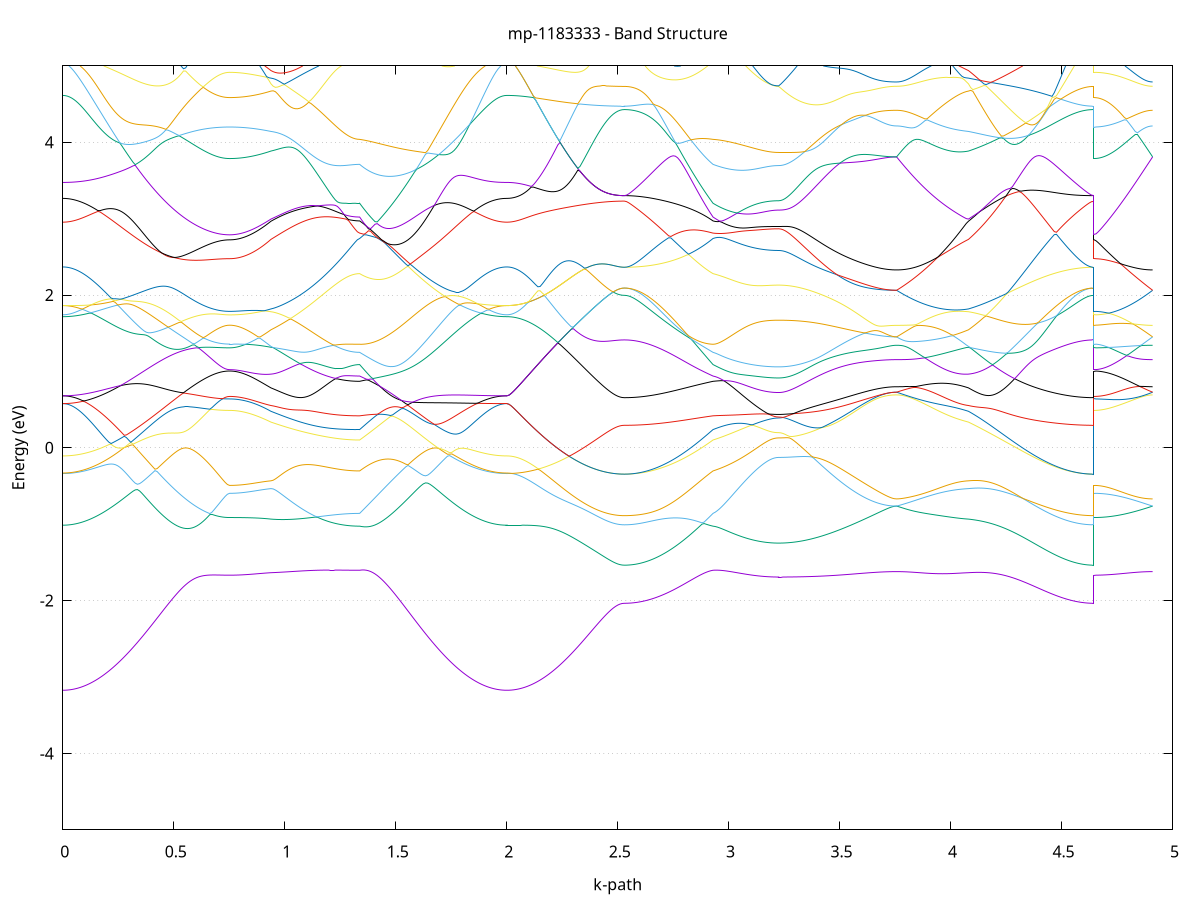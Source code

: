 set title 'mp-1183333 - Band Structure'
set xlabel 'k-path'
set ylabel 'Energy (eV)'
set grid y
set yrange [-5:5]
set terminal png size 800,600
set output 'mp-1183333_bands_gnuplot.png'
plot '-' using 1:2 with lines notitle, '-' using 1:2 with lines notitle, '-' using 1:2 with lines notitle, '-' using 1:2 with lines notitle, '-' using 1:2 with lines notitle, '-' using 1:2 with lines notitle, '-' using 1:2 with lines notitle, '-' using 1:2 with lines notitle, '-' using 1:2 with lines notitle, '-' using 1:2 with lines notitle, '-' using 1:2 with lines notitle, '-' using 1:2 with lines notitle, '-' using 1:2 with lines notitle, '-' using 1:2 with lines notitle, '-' using 1:2 with lines notitle, '-' using 1:2 with lines notitle, '-' using 1:2 with lines notitle, '-' using 1:2 with lines notitle, '-' using 1:2 with lines notitle, '-' using 1:2 with lines notitle, '-' using 1:2 with lines notitle, '-' using 1:2 with lines notitle, '-' using 1:2 with lines notitle, '-' using 1:2 with lines notitle, '-' using 1:2 with lines notitle, '-' using 1:2 with lines notitle, '-' using 1:2 with lines notitle, '-' using 1:2 with lines notitle, '-' using 1:2 with lines notitle, '-' using 1:2 with lines notitle, '-' using 1:2 with lines notitle, '-' using 1:2 with lines notitle, '-' using 1:2 with lines notitle, '-' using 1:2 with lines notitle, '-' using 1:2 with lines notitle, '-' using 1:2 with lines notitle, '-' using 1:2 with lines notitle, '-' using 1:2 with lines notitle, '-' using 1:2 with lines notitle, '-' using 1:2 with lines notitle, '-' using 1:2 with lines notitle, '-' using 1:2 with lines notitle, '-' using 1:2 with lines notitle, '-' using 1:2 with lines notitle, '-' using 1:2 with lines notitle, '-' using 1:2 with lines notitle, '-' using 1:2 with lines notitle, '-' using 1:2 with lines notitle
0.000000 -43.685221
0.009888 -43.685221
0.019776 -43.685221
0.029665 -43.685221
0.039553 -43.685221
0.049441 -43.685221
0.059329 -43.685221
0.069218 -43.685221
0.079106 -43.685221
0.088994 -43.685221
0.098882 -43.685221
0.108771 -43.685221
0.118659 -43.685221
0.128547 -43.685221
0.138435 -43.685221
0.148324 -43.685221
0.158212 -43.685221
0.168100 -43.685221
0.177988 -43.685221
0.187877 -43.685221
0.197765 -43.685221
0.207653 -43.685221
0.217541 -43.685221
0.227429 -43.685221
0.237318 -43.685221
0.247206 -43.685221
0.257094 -43.685221
0.266982 -43.685221
0.276871 -43.685221
0.286759 -43.685221
0.296647 -43.685221
0.306535 -43.685221
0.316424 -43.685221
0.326312 -43.685221
0.336200 -43.685221
0.346088 -43.685221
0.355977 -43.685221
0.365865 -43.685221
0.375753 -43.685221
0.385641 -43.685221
0.395530 -43.685221
0.405418 -43.685221
0.415306 -43.685221
0.425194 -43.685221
0.435082 -43.685221
0.444971 -43.685221
0.454859 -43.685221
0.464747 -43.685221
0.474635 -43.685221
0.484524 -43.685221
0.494412 -43.685221
0.504300 -43.685221
0.514188 -43.685221
0.524077 -43.685221
0.533965 -43.685221
0.543853 -43.685221
0.553741 -43.685221
0.563630 -43.685221
0.573518 -43.685221
0.583406 -43.685221
0.593294 -43.685221
0.603183 -43.685221
0.613071 -43.685221
0.622959 -43.685221
0.632847 -43.685221
0.642735 -43.685221
0.652624 -43.685221
0.662512 -43.685221
0.672400 -43.685221
0.682288 -43.685221
0.692177 -43.685221
0.702065 -43.685221
0.711953 -43.685221
0.721841 -43.685221
0.731730 -43.685221
0.741618 -43.685221
0.751506 -43.685221
0.751506 -43.685221
0.761322 -43.685221
0.771137 -43.685221
0.780953 -43.685221
0.790769 -43.685221
0.800584 -43.685221
0.810400 -43.685221
0.820215 -43.685221
0.830031 -43.685221
0.839847 -43.685221
0.849662 -43.685221
0.859478 -43.685221
0.869294 -43.685221
0.879109 -43.685221
0.888925 -43.685221
0.898740 -43.685221
0.908556 -43.685221
0.918372 -43.685221
0.928187 -43.685221
0.938003 -43.685221
0.938003 -43.685221
0.947991 -43.685221
0.957979 -43.685221
0.967967 -43.685221
0.977955 -43.685221
0.987943 -43.685221
0.997931 -43.685221
1.007919 -43.685221
1.017907 -43.685221
1.027895 -43.685221
1.037883 -43.685221
1.047871 -43.685221
1.057859 -43.685221
1.067848 -43.685221
1.077836 -43.685221
1.087824 -43.685221
1.097812 -43.685221
1.107800 -43.685221
1.117788 -43.685221
1.127776 -43.685221
1.137764 -43.685221
1.147752 -43.685221
1.157740 -43.685221
1.167728 -43.685221
1.177716 -43.685221
1.187704 -43.685221
1.197692 -43.685221
1.207680 -43.685221
1.217668 -43.685221
1.227656 -43.685221
1.237644 -43.685221
1.247632 -43.685221
1.257620 -43.685221
1.267608 -43.685221
1.277597 -43.685221
1.287585 -43.685221
1.297573 -43.685221
1.307561 -43.685221
1.317549 -43.685221
1.327537 -43.685221
1.337525 -43.685221
1.337525 -43.685221
1.347424 -43.685221
1.357324 -43.685221
1.367223 -43.685221
1.377123 -43.685221
1.387022 -43.685221
1.396922 -43.685221
1.406821 -43.685221
1.416721 -43.685221
1.426621 -43.685221
1.436520 -43.685221
1.446420 -43.685221
1.456319 -43.685221
1.466219 -43.685221
1.476118 -43.685221
1.486018 -43.685221
1.495917 -43.685221
1.505817 -43.685221
1.515716 -43.685221
1.525616 -43.685221
1.535515 -43.685221
1.545415 -43.685221
1.555314 -43.685221
1.565214 -43.685221
1.575113 -43.685221
1.585013 -43.685221
1.594912 -43.685221
1.604812 -43.685221
1.614711 -43.685221
1.624611 -43.685221
1.634511 -43.685221
1.644410 -43.685221
1.654310 -43.685221
1.664209 -43.685221
1.674109 -43.685221
1.684008 -43.685221
1.693908 -43.685221
1.703807 -43.685221
1.713707 -43.685221
1.723606 -43.685221
1.733506 -43.685221
1.743405 -43.685221
1.753305 -43.685221
1.763204 -43.685221
1.773104 -43.685221
1.783003 -43.685221
1.792903 -43.685221
1.802802 -43.685221
1.812702 -43.685221
1.822602 -43.685221
1.832501 -43.685221
1.842401 -43.685221
1.852300 -43.685221
1.862200 -43.685221
1.872099 -43.685221
1.881999 -43.685221
1.891898 -43.685221
1.901798 -43.685221
1.911697 -43.685221
1.921597 -43.685221
1.931496 -43.685221
1.941396 -43.685221
1.951295 -43.685221
1.961195 -43.685221
1.971094 -43.685221
1.980994 -43.685221
1.990893 -43.685221
2.000793 -43.685221
2.000793 -43.685221
2.010782 -43.685221
2.020772 -43.685221
2.030761 -43.685221
2.040751 -43.685221
2.050740 -43.685221
2.060730 -43.685221
2.070719 -43.685221
2.080709 -43.685221
2.090698 -43.685221
2.100687 -43.685221
2.110677 -43.685221
2.120666 -43.685221
2.130656 -43.685221
2.140645 -43.685221
2.150635 -43.685221
2.160624 -43.685221
2.170613 -43.685221
2.180603 -43.685221
2.190592 -43.685221
2.200582 -43.685221
2.210571 -43.685221
2.220561 -43.685221
2.230550 -43.685221
2.240540 -43.685221
2.250529 -43.685221
2.260518 -43.685221
2.270508 -43.685221
2.280497 -43.685221
2.290487 -43.685221
2.300476 -43.685221
2.310466 -43.685221
2.320455 -43.685221
2.330444 -43.685221
2.340434 -43.685221
2.350423 -43.685221
2.360413 -43.685221
2.370402 -43.685221
2.380392 -43.685221
2.390381 -43.685221
2.400371 -43.685221
2.410360 -43.685221
2.420349 -43.685221
2.430339 -43.685221
2.440328 -43.685221
2.450318 -43.685221
2.460307 -43.685221
2.470297 -43.685221
2.480286 -43.685221
2.490276 -43.685221
2.500265 -43.685221
2.510254 -43.685221
2.520244 -43.685221
2.530233 -43.685221
2.530233 -43.685221
2.540221 -43.685221
2.550209 -43.685221
2.560197 -43.685221
2.570185 -43.685221
2.580173 -43.685221
2.590162 -43.685221
2.600150 -43.685221
2.610138 -43.685221
2.620126 -43.685221
2.630114 -43.685221
2.640102 -43.685221
2.650090 -43.685221
2.660078 -43.685221
2.670066 -43.685221
2.680054 -43.685221
2.690042 -43.685221
2.700030 -43.685221
2.710018 -43.685221
2.720006 -43.685221
2.729994 -43.685221
2.739982 -43.685221
2.749970 -43.685221
2.759958 -43.685221
2.769946 -43.685221
2.779934 -43.685221
2.789923 -43.685221
2.799911 -43.685221
2.809899 -43.685221
2.819887 -43.685221
2.829875 -43.685221
2.839863 -43.685221
2.849851 -43.685221
2.859839 -43.685221
2.869827 -43.685221
2.879815 -43.685221
2.889803 -43.685221
2.899791 -43.685221
2.909779 -43.685221
2.919767 -43.685221
2.929755 -43.685221
2.929755 -43.685221
2.939613 -43.685221
2.949472 -43.685221
2.959330 -43.685221
2.969188 -43.685221
2.979047 -43.685221
2.988905 -43.685221
2.998763 -43.685221
3.008621 -43.685221
3.018480 -43.685221
3.028338 -43.685221
3.038196 -43.685221
3.048055 -43.685221
3.057913 -43.685221
3.067771 -43.685221
3.077629 -43.685221
3.087488 -43.685221
3.097346 -43.685221
3.107204 -43.685221
3.117063 -43.685221
3.126921 -43.685221
3.136779 -43.685221
3.146638 -43.685221
3.156496 -43.685221
3.166354 -43.685221
3.176212 -43.685221
3.186071 -43.685221
3.195929 -43.685221
3.205787 -43.685221
3.215646 -43.685221
3.225504 -43.685221
3.225504 -43.685221
3.235344 -43.685221
3.245185 -43.685221
3.255026 -43.685221
3.264866 -43.685221
3.274707 -43.685221
3.284548 -43.685221
3.294388 -43.685221
3.304229 -43.685221
3.314070 -43.685221
3.323910 -43.685221
3.333751 -43.685221
3.343592 -43.685221
3.353432 -43.685221
3.363273 -43.685221
3.373114 -43.685221
3.382954 -43.685221
3.392795 -43.685221
3.402636 -43.685221
3.412476 -43.685221
3.422317 -43.685221
3.432157 -43.685221
3.441998 -43.685221
3.451839 -43.685221
3.461679 -43.685221
3.471520 -43.685221
3.481361 -43.685221
3.491201 -43.685221
3.501042 -43.685221
3.510883 -43.685221
3.520723 -43.685221
3.530564 -43.685221
3.540405 -43.685221
3.550245 -43.685221
3.560086 -43.685221
3.569927 -43.685221
3.579767 -43.685221
3.589608 -43.685221
3.599449 -43.685221
3.609289 -43.685221
3.619130 -43.685221
3.628970 -43.685221
3.638811 -43.685221
3.648652 -43.685221
3.658492 -43.685221
3.668333 -43.685221
3.678174 -43.685221
3.688014 -43.685221
3.697855 -43.685221
3.707696 -43.685221
3.717536 -43.685221
3.727377 -43.685221
3.737218 -43.685221
3.747058 -43.685221
3.756899 -43.685221
3.756899 -43.685221
3.766712 -43.685221
3.776524 -43.685221
3.786337 -43.685221
3.796149 -43.685221
3.805962 -43.685221
3.815775 -43.685221
3.825587 -43.685221
3.835400 -43.685221
3.845213 -43.685221
3.855025 -43.685221
3.864838 -43.685221
3.874651 -43.685221
3.884463 -43.685221
3.894276 -43.685221
3.904089 -43.685221
3.913901 -43.685221
3.923714 -43.685221
3.933527 -43.685221
3.943339 -43.685221
3.953152 -43.685221
3.962965 -43.685221
3.972777 -43.685221
3.982590 -43.685221
3.992403 -43.685221
4.002215 -43.685221
4.012028 -43.685221
4.021841 -43.685221
4.031653 -43.685221
4.041466 -43.685221
4.051278 -43.685221
4.061091 -43.685221
4.070904 -43.685221
4.080716 -43.685221
4.080716 -43.685221
4.090629 -43.685221
4.100541 -43.685221
4.110454 -43.685221
4.120366 -43.685221
4.130279 -43.685221
4.140191 -43.685221
4.150104 -43.685221
4.160016 -43.685221
4.169928 -43.685221
4.179841 -43.685221
4.189753 -43.685221
4.199666 -43.685221
4.209578 -43.685221
4.219491 -43.685221
4.229403 -43.685221
4.239316 -43.685221
4.249228 -43.685221
4.259140 -43.685221
4.269053 -43.685221
4.278965 -43.685221
4.288878 -43.685221
4.298790 -43.685221
4.308703 -43.685221
4.318615 -43.685221
4.328528 -43.685221
4.338440 -43.685221
4.348352 -43.685221
4.358265 -43.685221
4.368177 -43.685221
4.378090 -43.685221
4.388002 -43.685221
4.397915 -43.685221
4.407827 -43.685221
4.417740 -43.685221
4.427652 -43.685221
4.437564 -43.685221
4.447477 -43.685221
4.457389 -43.685221
4.467302 -43.685221
4.477214 -43.685221
4.487127 -43.685221
4.497039 -43.685221
4.506951 -43.685221
4.516864 -43.685221
4.526776 -43.685221
4.536689 -43.685221
4.546601 -43.685221
4.556514 -43.685221
4.566426 -43.685221
4.576339 -43.685221
4.586251 -43.685221
4.596163 -43.685221
4.606076 -43.685221
4.615988 -43.685221
4.625901 -43.685221
4.635813 -43.685221
4.645726 -43.685221
4.645726 -43.685221
4.655530 -43.685221
4.665335 -43.685221
4.675139 -43.685221
4.684944 -43.685221
4.694748 -43.685221
4.704552 -43.685221
4.714357 -43.685221
4.724161 -43.685221
4.733966 -43.685221
4.743770 -43.685221
4.753575 -43.685221
4.763379 -43.685221
4.773184 -43.685221
4.782988 -43.685221
4.792792 -43.685221
4.802597 -43.685221
4.812401 -43.685221
4.822206 -43.685221
4.832010 -43.685221
4.841815 -43.685221
4.851619 -43.685221
4.861424 -43.685221
4.871228 -43.685221
4.881032 -43.685221
4.890837 -43.685221
4.900641 -43.685221
4.910446 -43.685221
e
0.000000 -28.381321
0.009888 -28.381321
0.019776 -28.381221
0.029665 -28.381221
0.039553 -28.381121
0.049441 -28.380921
0.059329 -28.380721
0.069218 -28.380621
0.079106 -28.380321
0.088994 -28.380121
0.098882 -28.379821
0.108771 -28.379521
0.118659 -28.379121
0.128547 -28.378721
0.138435 -28.378421
0.148324 -28.377921
0.158212 -28.377521
0.168100 -28.377021
0.177988 -28.376521
0.187877 -28.376021
0.197765 -28.375421
0.207653 -28.374821
0.217541 -28.374321
0.227429 -28.373621
0.237318 -28.373021
0.247206 -28.372321
0.257094 -28.371721
0.266982 -28.371021
0.276871 -28.370321
0.286759 -28.369521
0.296647 -28.368821
0.306535 -28.368121
0.316424 -28.367321
0.326312 -28.366521
0.336200 -28.365721
0.346088 -28.364921
0.355977 -28.364121
0.365865 -28.363321
0.375753 -28.362521
0.385641 -28.361721
0.395530 -28.360921
0.405418 -28.360021
0.415306 -28.359221
0.425194 -28.358421
0.435082 -28.357621
0.444971 -28.356721
0.454859 -28.355921
0.464747 -28.355121
0.474635 -28.354321
0.484524 -28.353521
0.494412 -28.352721
0.504300 -28.351921
0.514188 -28.351221
0.524077 -28.350421
0.533965 -28.349721
0.543853 -28.349021
0.553741 -28.348321
0.563630 -28.347621
0.573518 -28.346921
0.583406 -28.346321
0.593294 -28.345721
0.603183 -28.345121
0.613071 -28.344621
0.622959 -28.344021
0.632847 -28.343521
0.642735 -28.343121
0.652624 -28.342721
0.662512 -28.342321
0.672400 -28.341921
0.682288 -28.341621
0.692177 -28.341321
0.702065 -28.341121
0.711953 -28.340921
0.721841 -28.340721
0.731730 -28.340621
0.741618 -28.340621
0.751506 -28.340521
0.751506 -28.340521
0.761322 -28.340521
0.771137 -28.340521
0.780953 -28.340521
0.790769 -28.340521
0.800584 -28.340521
0.810400 -28.340621
0.820215 -28.340621
0.830031 -28.340621
0.839847 -28.340621
0.849662 -28.340621
0.859478 -28.340621
0.869294 -28.340621
0.879109 -28.340621
0.888925 -28.340621
0.898740 -28.340621
0.908556 -28.340621
0.918372 -28.340621
0.928187 -28.340621
0.938003 -28.340721
0.938003 -28.340621
0.947991 -28.340721
0.957979 -28.340721
0.967967 -28.340721
0.977955 -28.340821
0.987943 -28.340921
0.997931 -28.341021
1.007919 -28.341121
1.017907 -28.341221
1.027895 -28.341321
1.037883 -28.341421
1.047871 -28.341521
1.057859 -28.341721
1.067848 -28.341821
1.077836 -28.341921
1.087824 -28.342121
1.097812 -28.342221
1.107800 -28.342421
1.117788 -28.342521
1.127776 -28.342721
1.137764 -28.342821
1.147752 -28.342921
1.157740 -28.343121
1.167728 -28.343221
1.177716 -28.343321
1.187704 -28.343521
1.197692 -28.343621
1.207680 -28.343721
1.217668 -28.343821
1.227656 -28.343921
1.237644 -28.344021
1.247632 -28.344021
1.257620 -28.344121
1.267608 -28.344221
1.277597 -28.344221
1.287585 -28.344321
1.297573 -28.344321
1.307561 -28.344421
1.317549 -28.344421
1.327537 -28.344421
1.337525 -28.344421
1.337525 -28.344421
1.347424 -28.344821
1.357324 -28.345121
1.367223 -28.345521
1.377123 -28.345921
1.387022 -28.346421
1.396922 -28.346821
1.406821 -28.347321
1.416721 -28.347821
1.426621 -28.348321
1.436520 -28.348921
1.446420 -28.349521
1.456319 -28.350121
1.466219 -28.350721
1.476118 -28.351321
1.486018 -28.352021
1.495917 -28.352721
1.505817 -28.353421
1.515716 -28.354121
1.525616 -28.354821
1.535515 -28.355621
1.545415 -28.356321
1.555314 -28.357121
1.565214 -28.357821
1.575113 -28.358621
1.585013 -28.359421
1.594912 -28.360221
1.604812 -28.361021
1.614711 -28.361821
1.624611 -28.362621
1.634511 -28.363421
1.644410 -28.364221
1.654310 -28.365021
1.664209 -28.365821
1.674109 -28.366521
1.684008 -28.367321
1.693908 -28.368121
1.703807 -28.368821
1.713707 -28.369521
1.723606 -28.370321
1.733506 -28.371021
1.743405 -28.371721
1.753305 -28.372321
1.763204 -28.373021
1.773104 -28.373621
1.783003 -28.374221
1.792903 -28.374821
1.802802 -28.375421
1.812702 -28.376021
1.822602 -28.376521
1.832501 -28.377021
1.842401 -28.377521
1.852300 -28.377921
1.862200 -28.378321
1.872099 -28.378721
1.881999 -28.379121
1.891898 -28.379521
1.901798 -28.379821
1.911697 -28.380121
1.921597 -28.380321
1.931496 -28.380521
1.941396 -28.380721
1.951295 -28.380921
1.961195 -28.381121
1.971094 -28.381221
1.980994 -28.381221
1.990893 -28.381321
2.000793 -28.381321
2.000793 -28.381321
2.010782 -28.381321
2.020772 -28.381221
2.030761 -28.381121
2.040751 -28.381021
2.050740 -28.380821
2.060730 -28.380621
2.070719 -28.380421
2.080709 -28.380121
2.090698 -28.379821
2.100687 -28.379421
2.110677 -28.379021
2.120666 -28.378621
2.130656 -28.378121
2.140645 -28.377721
2.150635 -28.377121
2.160624 -28.376621
2.170613 -28.376021
2.180603 -28.375321
2.190592 -28.374721
2.200582 -28.374021
2.210571 -28.373221
2.220561 -28.372521
2.230550 -28.371721
2.240540 -28.370921
2.250529 -28.370021
2.260518 -28.369121
2.270508 -28.368221
2.280497 -28.367321
2.290487 -28.366421
2.300476 -28.365421
2.310466 -28.364421
2.320455 -28.363421
2.330444 -28.362321
2.340434 -28.361221
2.350423 -28.360221
2.360413 -28.359121
2.370402 -28.357921
2.380392 -28.356821
2.390381 -28.355621
2.400371 -28.354521
2.410360 -28.353321
2.420349 -28.352121
2.430339 -28.350921
2.440328 -28.349721
2.450318 -28.348521
2.460307 -28.347321
2.470297 -28.346221
2.480286 -28.345021
2.490276 -28.343921
2.500265 -28.342921
2.510254 -28.342021
2.520244 -28.341321
2.530233 -28.341121
2.530233 -28.341121
2.540221 -28.341121
2.550209 -28.341121
2.560197 -28.341121
2.570185 -28.341121
2.580173 -28.341121
2.590162 -28.341121
2.600150 -28.341121
2.610138 -28.341121
2.620126 -28.341121
2.630114 -28.341121
2.640102 -28.341121
2.650090 -28.341121
2.660078 -28.341121
2.670066 -28.341121
2.680054 -28.341121
2.690042 -28.341121
2.700030 -28.341221
2.710018 -28.341221
2.720006 -28.341221
2.729994 -28.341321
2.739982 -28.341321
2.749970 -28.341421
2.759958 -28.341421
2.769946 -28.341521
2.779934 -28.341621
2.789923 -28.341621
2.799911 -28.341721
2.809899 -28.341821
2.819887 -28.342021
2.829875 -28.342121
2.839863 -28.342321
2.849851 -28.342421
2.859839 -28.342621
2.869827 -28.342821
2.879815 -28.343021
2.889803 -28.343321
2.899791 -28.343521
2.909779 -28.343821
2.919767 -28.344121
2.929755 -28.344421
2.929755 -28.344421
2.939613 -28.344621
2.949472 -28.344821
2.959330 -28.345021
2.969188 -28.345321
2.979047 -28.345521
2.988905 -28.345821
2.998763 -28.346121
3.008621 -28.346421
3.018480 -28.346821
3.028338 -28.347121
3.038196 -28.347421
3.048055 -28.347721
3.057913 -28.348021
3.067771 -28.348321
3.077629 -28.348621
3.087488 -28.348921
3.097346 -28.349121
3.107204 -28.349421
3.117063 -28.349621
3.126921 -28.349821
3.136779 -28.350021
3.146638 -28.350221
3.156496 -28.350321
3.166354 -28.350521
3.176212 -28.350621
3.186071 -28.350721
3.195929 -28.350821
3.205787 -28.350821
3.215646 -28.350921
3.225504 -28.350921
3.225504 -28.350921
3.235344 -28.350921
3.245185 -28.350921
3.255026 -28.350821
3.264866 -28.350821
3.274707 -28.350721
3.284548 -28.350621
3.294388 -28.350521
3.304229 -28.350421
3.314070 -28.350321
3.323910 -28.350221
3.333751 -28.350021
3.343592 -28.349921
3.353432 -28.349721
3.363273 -28.349521
3.373114 -28.349321
3.382954 -28.349121
3.392795 -28.348921
3.402636 -28.348621
3.412476 -28.348421
3.422317 -28.348221
3.432157 -28.347921
3.441998 -28.347621
3.451839 -28.347421
3.461679 -28.347121
3.471520 -28.346821
3.481361 -28.346521
3.491201 -28.346221
3.501042 -28.345921
3.510883 -28.345621
3.520723 -28.345321
3.530564 -28.345021
3.540405 -28.344721
3.550245 -28.344421
3.560086 -28.344121
3.569927 -28.343821
3.579767 -28.343621
3.589608 -28.343321
3.599449 -28.343021
3.609289 -28.342721
3.619130 -28.342521
3.628970 -28.342221
3.638811 -28.342021
3.648652 -28.341821
3.658492 -28.341621
3.668333 -28.341421
3.678174 -28.341221
3.688014 -28.341121
3.697855 -28.340921
3.707696 -28.340821
3.717536 -28.340721
3.727377 -28.340621
3.737218 -28.340621
3.747058 -28.340621
3.756899 -28.340521
3.756899 -28.340521
3.766712 -28.340521
3.776524 -28.340621
3.786337 -28.340621
3.796149 -28.340621
3.805962 -28.340621
3.815775 -28.340621
3.825587 -28.340721
3.835400 -28.340721
3.845213 -28.340721
3.855025 -28.340721
3.864838 -28.340821
3.874651 -28.340821
3.884463 -28.340821
3.894276 -28.340821
3.904089 -28.340821
3.913901 -28.340821
3.923714 -28.340921
3.933527 -28.340921
3.943339 -28.340921
3.953152 -28.340821
3.962965 -28.340821
3.972777 -28.340821
3.982590 -28.340821
3.992403 -28.340821
4.002215 -28.340821
4.012028 -28.340721
4.021841 -28.340721
4.031653 -28.340721
4.041466 -28.340721
4.051278 -28.340721
4.061091 -28.340721
4.070904 -28.340621
4.080716 -28.340621
4.080716 -28.340721
4.090629 -28.340721
4.100541 -28.340721
4.110454 -28.340721
4.120366 -28.340721
4.130279 -28.340721
4.140191 -28.340721
4.150104 -28.340721
4.160016 -28.340721
4.169928 -28.340821
4.179841 -28.340821
4.189753 -28.340821
4.199666 -28.340821
4.209578 -28.340821
4.219491 -28.340821
4.229403 -28.340821
4.239316 -28.340821
4.249228 -28.340921
4.259140 -28.340921
4.269053 -28.340921
4.278965 -28.340921
4.288878 -28.340921
4.298790 -28.340921
4.308703 -28.340921
4.318615 -28.340921
4.328528 -28.340921
4.338440 -28.341021
4.348352 -28.341021
4.358265 -28.341021
4.368177 -28.341021
4.378090 -28.341021
4.388002 -28.341021
4.397915 -28.341021
4.407827 -28.341021
4.417740 -28.341021
4.427652 -28.341021
4.437564 -28.341021
4.447477 -28.341021
4.457389 -28.341021
4.467302 -28.341021
4.477214 -28.341121
4.487127 -28.341121
4.497039 -28.341121
4.506951 -28.341121
4.516864 -28.341121
4.526776 -28.341121
4.536689 -28.341121
4.546601 -28.341121
4.556514 -28.341121
4.566426 -28.341121
4.576339 -28.341121
4.586251 -28.341121
4.596163 -28.341121
4.606076 -28.341121
4.615988 -28.341121
4.625901 -28.341121
4.635813 -28.341121
4.645726 -28.341121
4.645726 -28.340521
4.655530 -28.340521
4.665335 -28.340521
4.675139 -28.340521
4.684944 -28.340521
4.694748 -28.340521
4.704552 -28.340521
4.714357 -28.340521
4.724161 -28.340521
4.733966 -28.340521
4.743770 -28.340521
4.753575 -28.340521
4.763379 -28.340521
4.773184 -28.340521
4.782988 -28.340521
4.792792 -28.340521
4.802597 -28.340521
4.812401 -28.340521
4.822206 -28.340521
4.832010 -28.340521
4.841815 -28.340521
4.851619 -28.340521
4.861424 -28.340521
4.871228 -28.340521
4.881032 -28.340521
4.890837 -28.340521
4.900641 -28.340521
4.910446 -28.340521
e
0.000000 -28.293621
0.009888 -28.293621
0.019776 -28.293621
0.029665 -28.293621
0.039553 -28.293621
0.049441 -28.293621
0.059329 -28.293621
0.069218 -28.293621
0.079106 -28.293721
0.088994 -28.293721
0.098882 -28.293721
0.108771 -28.293821
0.118659 -28.293821
0.128547 -28.293921
0.138435 -28.293921
0.148324 -28.294021
0.158212 -28.294021
0.168100 -28.294121
0.177988 -28.294221
0.187877 -28.294221
0.197765 -28.294321
0.207653 -28.294421
0.217541 -28.294521
0.227429 -28.294621
0.237318 -28.294721
0.247206 -28.294821
0.257094 -28.294921
0.266982 -28.295021
0.276871 -28.295121
0.286759 -28.295221
0.296647 -28.295321
0.306535 -28.295421
0.316424 -28.295621
0.326312 -28.295721
0.336200 -28.295821
0.346088 -28.296021
0.355977 -28.296121
0.365865 -28.296321
0.375753 -28.296421
0.385641 -28.296621
0.395530 -28.296721
0.405418 -28.296921
0.415306 -28.297121
0.425194 -28.297221
0.435082 -28.297421
0.444971 -28.297621
0.454859 -28.297821
0.464747 -28.298021
0.474635 -28.298221
0.484524 -28.298321
0.494412 -28.298521
0.504300 -28.298721
0.514188 -28.298921
0.524077 -28.299121
0.533965 -28.299321
0.543853 -28.299521
0.553741 -28.299721
0.563630 -28.299921
0.573518 -28.300121
0.583406 -28.300321
0.593294 -28.300521
0.603183 -28.300721
0.613071 -28.300821
0.622959 -28.301021
0.632847 -28.301221
0.642735 -28.301321
0.652624 -28.301521
0.662512 -28.301621
0.672400 -28.301721
0.682288 -28.301821
0.692177 -28.301921
0.702065 -28.302021
0.711953 -28.302121
0.721841 -28.302121
0.731730 -28.302221
0.741618 -28.302221
0.751506 -28.302221
0.751506 -28.302221
0.761322 -28.302221
0.771137 -28.302221
0.780953 -28.302121
0.790769 -28.302021
0.800584 -28.302221
0.810400 -28.302321
0.820215 -28.302521
0.830031 -28.302721
0.839847 -28.302921
0.849662 -28.303221
0.859478 -28.303521
0.869294 -28.303821
0.879109 -28.304121
0.888925 -28.304521
0.898740 -28.304821
0.908556 -28.305221
0.918372 -28.305621
0.928187 -28.306121
0.938003 -28.306621
0.938003 -28.306621
0.947991 -28.306921
0.957979 -28.307221
0.967967 -28.307621
0.977955 -28.307921
0.987943 -28.308221
0.997931 -28.308521
1.007919 -28.308821
1.017907 -28.309121
1.027895 -28.309421
1.037883 -28.309721
1.047871 -28.310021
1.057859 -28.310321
1.067848 -28.310621
1.077836 -28.310821
1.087824 -28.311121
1.097812 -28.311321
1.107800 -28.311621
1.117788 -28.311821
1.127776 -28.312021
1.137764 -28.312221
1.147752 -28.312421
1.157740 -28.312621
1.167728 -28.312821
1.177716 -28.313021
1.187704 -28.313221
1.197692 -28.313321
1.207680 -28.313521
1.217668 -28.313621
1.227656 -28.313721
1.237644 -28.313921
1.247632 -28.314021
1.257620 -28.314121
1.267608 -28.314121
1.277597 -28.314221
1.287585 -28.314321
1.297573 -28.314321
1.307561 -28.314421
1.317549 -28.314421
1.327537 -28.314421
1.337525 -28.314421
1.337525 -28.314421
1.347424 -28.313521
1.357324 -28.312721
1.367223 -28.311821
1.377123 -28.310921
1.387022 -28.310021
1.396922 -28.309021
1.406821 -28.308121
1.416721 -28.307221
1.426621 -28.306321
1.436520 -28.305321
1.446420 -28.304421
1.456319 -28.303521
1.466219 -28.302521
1.476118 -28.301621
1.486018 -28.300721
1.495917 -28.299721
1.505817 -28.298821
1.515716 -28.297921
1.525616 -28.296921
1.535515 -28.296021
1.545415 -28.295121
1.555314 -28.294221
1.565214 -28.294221
1.575113 -28.294321
1.585013 -28.294421
1.594912 -28.294521
1.604812 -28.294621
1.614711 -28.294621
1.624611 -28.294621
1.634511 -28.294721
1.644410 -28.294721
1.654310 -28.294721
1.664209 -28.294721
1.674109 -28.294721
1.684008 -28.294721
1.693908 -28.294721
1.703807 -28.294621
1.713707 -28.294621
1.723606 -28.294621
1.733506 -28.294521
1.743405 -28.294521
1.753305 -28.294421
1.763204 -28.294421
1.773104 -28.294321
1.783003 -28.294321
1.792903 -28.294221
1.802802 -28.294221
1.812702 -28.294121
1.822602 -28.294121
1.832501 -28.294021
1.842401 -28.294021
1.852300 -28.293921
1.862200 -28.293921
1.872099 -28.293921
1.881999 -28.293821
1.891898 -28.293821
1.901798 -28.293721
1.911697 -28.293721
1.921597 -28.293721
1.931496 -28.293621
1.941396 -28.293621
1.951295 -28.293621
1.961195 -28.293621
1.971094 -28.293621
1.980994 -28.293621
1.990893 -28.293621
2.000793 -28.293621
2.000793 -28.293621
2.010782 -28.293621
2.020772 -28.293621
2.030761 -28.293721
2.040751 -28.293921
2.050740 -28.294021
2.060730 -28.294321
2.070719 -28.294521
2.080709 -28.294821
2.090698 -28.295121
2.100687 -28.295521
2.110677 -28.295921
2.120666 -28.296321
2.130656 -28.296821
2.140645 -28.297321
2.150635 -28.297921
2.160624 -28.298421
2.170613 -28.299021
2.180603 -28.299721
2.190592 -28.300421
2.200582 -28.301121
2.210571 -28.301821
2.220561 -28.302621
2.230550 -28.303421
2.240540 -28.304321
2.250529 -28.305121
2.260518 -28.306021
2.270508 -28.306921
2.280497 -28.307921
2.290487 -28.308921
2.300476 -28.309921
2.310466 -28.310921
2.320455 -28.311921
2.330444 -28.313021
2.340434 -28.314121
2.350423 -28.315221
2.360413 -28.316321
2.370402 -28.317421
2.380392 -28.318621
2.390381 -28.319721
2.400371 -28.320921
2.410360 -28.322121
2.420349 -28.323321
2.430339 -28.324521
2.440328 -28.325721
2.450318 -28.326921
2.460307 -28.328121
2.470297 -28.329321
2.480286 -28.330521
2.490276 -28.331621
2.500265 -28.332621
2.510254 -28.333521
2.520244 -28.334121
2.530233 -28.334421
2.530233 -28.334421
2.540221 -28.334421
2.550209 -28.334321
2.560197 -28.334321
2.570185 -28.334221
2.580173 -28.334021
2.590162 -28.333921
2.600150 -28.333721
2.610138 -28.333521
2.620126 -28.333221
2.630114 -28.333021
2.640102 -28.332721
2.650090 -28.332421
2.660078 -28.332021
2.670066 -28.331721
2.680054 -28.331321
2.690042 -28.330821
2.700030 -28.330421
2.710018 -28.329921
2.720006 -28.329421
2.729994 -28.328921
2.739982 -28.328421
2.749970 -28.327821
2.759958 -28.327221
2.769946 -28.326621
2.779934 -28.326021
2.789923 -28.325321
2.799911 -28.324721
2.809899 -28.324021
2.819887 -28.323321
2.829875 -28.322521
2.839863 -28.321821
2.849851 -28.321021
2.859839 -28.320321
2.869827 -28.319521
2.879815 -28.318621
2.889803 -28.317821
2.899791 -28.317021
2.909779 -28.316121
2.919767 -28.315321
2.929755 -28.314421
2.929755 -28.314421
2.939613 -28.314021
2.949472 -28.313621
2.959330 -28.313121
2.969188 -28.312621
2.979047 -28.312121
2.988905 -28.311621
2.998763 -28.311021
3.008621 -28.310521
3.018480 -28.309921
3.028338 -28.309421
3.038196 -28.308921
3.048055 -28.308321
3.057913 -28.307821
3.067771 -28.307321
3.077629 -28.306821
3.087488 -28.306321
3.097346 -28.305821
3.107204 -28.305321
3.117063 -28.304921
3.126921 -28.304521
3.136779 -28.304121
3.146638 -28.303821
3.156496 -28.303421
3.166354 -28.303121
3.176212 -28.302921
3.186071 -28.302721
3.195929 -28.302521
3.205787 -28.302421
3.215646 -28.302321
3.225504 -28.302321
3.225504 -28.302321
3.235344 -28.302321
3.245185 -28.302321
3.255026 -28.302321
3.264866 -28.302321
3.274707 -28.302321
3.284548 -28.302321
3.294388 -28.302321
3.304229 -28.302321
3.314070 -28.302321
3.323910 -28.302321
3.333751 -28.302321
3.343592 -28.302321
3.353432 -28.302321
3.363273 -28.302321
3.373114 -28.302321
3.382954 -28.302321
3.392795 -28.302321
3.402636 -28.302221
3.412476 -28.302221
3.422317 -28.302221
3.432157 -28.302221
3.441998 -28.302221
3.451839 -28.302221
3.461679 -28.302221
3.471520 -28.302221
3.481361 -28.302221
3.491201 -28.302221
3.501042 -28.302221
3.510883 -28.302221
3.520723 -28.302121
3.530564 -28.302121
3.540405 -28.302121
3.550245 -28.302121
3.560086 -28.302121
3.569927 -28.302121
3.579767 -28.302121
3.589608 -28.302121
3.599449 -28.302121
3.609289 -28.302121
3.619130 -28.302121
3.628970 -28.302121
3.638811 -28.302121
3.648652 -28.302121
3.658492 -28.302121
3.668333 -28.302021
3.678174 -28.302021
3.688014 -28.302021
3.697855 -28.302021
3.707696 -28.302021
3.717536 -28.302021
3.727377 -28.302021
3.737218 -28.302021
3.747058 -28.302021
3.756899 -28.302021
3.756899 -28.302021
3.766712 -28.302021
3.776524 -28.302021
3.786337 -28.302021
3.796149 -28.302021
3.805962 -28.302021
3.815775 -28.302021
3.825587 -28.302121
3.835400 -28.302121
3.845213 -28.302121
3.855025 -28.302221
3.864838 -28.302321
3.874651 -28.302321
3.884463 -28.302421
3.894276 -28.302521
3.904089 -28.302621
3.913901 -28.302821
3.923714 -28.302921
3.933527 -28.303021
3.943339 -28.303221
3.953152 -28.303421
3.962965 -28.303621
3.972777 -28.303821
3.982590 -28.304021
3.992403 -28.304221
4.002215 -28.304521
4.012028 -28.304721
4.021841 -28.304921
4.031653 -28.305221
4.041466 -28.305521
4.051278 -28.305721
4.061091 -28.306021
4.070904 -28.306321
4.080716 -28.306621
4.080716 -28.306621
4.090629 -28.307021
4.100541 -28.307521
4.110454 -28.308121
4.120366 -28.308621
4.130279 -28.309221
4.140191 -28.309721
4.150104 -28.310321
4.160016 -28.310921
4.169928 -28.311521
4.179841 -28.312221
4.189753 -28.312821
4.199666 -28.313421
4.209578 -28.314121
4.219491 -28.314821
4.229403 -28.315421
4.239316 -28.316121
4.249228 -28.316821
4.259140 -28.317421
4.269053 -28.318121
4.278965 -28.318821
4.288878 -28.319421
4.298790 -28.320121
4.308703 -28.320821
4.318615 -28.321421
4.328528 -28.322121
4.338440 -28.322821
4.348352 -28.323421
4.358265 -28.324021
4.368177 -28.324721
4.378090 -28.325321
4.388002 -28.325921
4.397915 -28.326421
4.407827 -28.327021
4.417740 -28.327621
4.427652 -28.328121
4.437564 -28.328621
4.447477 -28.329121
4.457389 -28.329621
4.467302 -28.330121
4.477214 -28.330521
4.487127 -28.331021
4.497039 -28.331421
4.506951 -28.331721
4.516864 -28.332121
4.526776 -28.332421
4.536689 -28.332721
4.546601 -28.333021
4.556514 -28.333321
4.566426 -28.333521
4.576339 -28.333721
4.586251 -28.333921
4.596163 -28.334021
4.606076 -28.334221
4.615988 -28.334321
4.625901 -28.334321
4.635813 -28.334421
4.645726 -28.334421
4.645726 -28.302221
4.655530 -28.302221
4.665335 -28.302221
4.675139 -28.302221
4.684944 -28.302221
4.694748 -28.302221
4.704552 -28.302221
4.714357 -28.302221
4.724161 -28.302221
4.733966 -28.302221
4.743770 -28.302221
4.753575 -28.302221
4.763379 -28.302221
4.773184 -28.302221
4.782988 -28.302221
4.792792 -28.302221
4.802597 -28.302121
4.812401 -28.302121
4.822206 -28.302121
4.832010 -28.302121
4.841815 -28.302121
4.851619 -28.302121
4.861424 -28.302121
4.871228 -28.302121
4.881032 -28.302121
4.890837 -28.302021
4.900641 -28.302021
4.910446 -28.302021
e
0.000000 -28.270421
0.009888 -28.270421
0.019776 -28.270521
0.029665 -28.270621
0.039553 -28.270721
0.049441 -28.270821
0.059329 -28.270921
0.069218 -28.271121
0.079106 -28.271321
0.088994 -28.271521
0.098882 -28.271821
0.108771 -28.272021
0.118659 -28.272321
0.128547 -28.272721
0.138435 -28.273021
0.148324 -28.273421
0.158212 -28.273821
0.168100 -28.274221
0.177988 -28.274621
0.187877 -28.275121
0.197765 -28.275521
0.207653 -28.276021
0.217541 -28.276521
0.227429 -28.277121
0.237318 -28.277621
0.247206 -28.278121
0.257094 -28.278721
0.266982 -28.279321
0.276871 -28.279921
0.286759 -28.280521
0.296647 -28.281121
0.306535 -28.281721
0.316424 -28.282321
0.326312 -28.283021
0.336200 -28.283621
0.346088 -28.284221
0.355977 -28.284921
0.365865 -28.285521
0.375753 -28.286221
0.385641 -28.286821
0.395530 -28.287521
0.405418 -28.288121
0.415306 -28.288821
0.425194 -28.289421
0.435082 -28.290021
0.444971 -28.290721
0.454859 -28.291321
0.464747 -28.291921
0.474635 -28.292521
0.484524 -28.293121
0.494412 -28.293621
0.504300 -28.294221
0.514188 -28.294821
0.524077 -28.295321
0.533965 -28.295821
0.543853 -28.296321
0.553741 -28.296821
0.563630 -28.297321
0.573518 -28.297721
0.583406 -28.298121
0.593294 -28.298521
0.603183 -28.298921
0.613071 -28.299321
0.622959 -28.299621
0.632847 -28.299921
0.642735 -28.300221
0.652624 -28.300521
0.662512 -28.300821
0.672400 -28.301021
0.682288 -28.301221
0.692177 -28.301321
0.702065 -28.301521
0.711953 -28.301621
0.721841 -28.301721
0.731730 -28.301821
0.741618 -28.301821
0.751506 -28.301821
0.751506 -28.301821
0.761322 -28.301821
0.771137 -28.301921
0.780953 -28.301921
0.790769 -28.302021
0.800584 -28.301921
0.810400 -28.301821
0.820215 -28.301621
0.830031 -28.301421
0.839847 -28.301221
0.849662 -28.300921
0.859478 -28.300721
0.869294 -28.300421
0.879109 -28.300021
0.888925 -28.299721
0.898740 -28.299421
0.908556 -28.299021
0.918372 -28.298621
0.928187 -28.298121
0.938003 -28.297721
0.938003 -28.297721
0.947991 -28.297421
0.957979 -28.297021
0.967967 -28.296721
0.977955 -28.296321
0.987943 -28.295921
0.997931 -28.295621
1.007919 -28.295221
1.017907 -28.294821
1.027895 -28.294421
1.037883 -28.294021
1.047871 -28.293621
1.057859 -28.293321
1.067848 -28.292921
1.077836 -28.292521
1.087824 -28.292121
1.097812 -28.291821
1.107800 -28.291421
1.117788 -28.291121
1.127776 -28.290721
1.137764 -28.290421
1.147752 -28.290121
1.157740 -28.289821
1.167728 -28.289521
1.177716 -28.289221
1.187704 -28.288921
1.197692 -28.288721
1.207680 -28.288421
1.217668 -28.288221
1.227656 -28.288021
1.237644 -28.287821
1.247632 -28.287621
1.257620 -28.287521
1.267608 -28.287321
1.277597 -28.287221
1.287585 -28.287121
1.297573 -28.287021
1.307561 -28.287021
1.317549 -28.286921
1.327537 -28.286921
1.337525 -28.286921
1.337525 -28.286921
1.347424 -28.287421
1.357324 -28.287921
1.367223 -28.288421
1.377123 -28.288821
1.387022 -28.289321
1.396922 -28.289721
1.406821 -28.290221
1.416721 -28.290621
1.426621 -28.290921
1.436520 -28.291321
1.446420 -28.291621
1.456319 -28.292021
1.466219 -28.292321
1.476118 -28.292621
1.486018 -28.292821
1.495917 -28.293121
1.505817 -28.293321
1.515716 -28.293521
1.525616 -28.293721
1.535515 -28.293821
1.545415 -28.294021
1.555314 -28.294121
1.565214 -28.293321
1.575113 -28.292421
1.585013 -28.291521
1.594912 -28.290721
1.604812 -28.289821
1.614711 -28.288921
1.624611 -28.288121
1.634511 -28.287321
1.644410 -28.286521
1.654310 -28.285721
1.664209 -28.284921
1.674109 -28.284121
1.684008 -28.283321
1.693908 -28.282621
1.703807 -28.281921
1.713707 -28.281221
1.723606 -28.280521
1.733506 -28.279821
1.743405 -28.279221
1.753305 -28.278521
1.763204 -28.277921
1.773104 -28.277321
1.783003 -28.276821
1.792903 -28.276221
1.802802 -28.275721
1.812702 -28.275221
1.822602 -28.274721
1.832501 -28.274321
1.842401 -28.273821
1.852300 -28.273421
1.862200 -28.273121
1.872099 -28.272721
1.881999 -28.272421
1.891898 -28.272121
1.901798 -28.271821
1.911697 -28.271521
1.921597 -28.271321
1.931496 -28.271121
1.941396 -28.270921
1.951295 -28.270821
1.961195 -28.270721
1.971094 -28.270621
1.980994 -28.270521
1.990893 -28.270521
2.000793 -28.270421
2.000793 -28.270421
2.010782 -28.270421
2.020772 -28.270421
2.030761 -28.270421
2.040751 -28.270421
2.050740 -28.270421
2.060730 -28.270421
2.070719 -28.270521
2.080709 -28.270521
2.090698 -28.270521
2.100687 -28.270521
2.110677 -28.270521
2.120666 -28.270521
2.130656 -28.270521
2.140645 -28.270521
2.150635 -28.270521
2.160624 -28.270521
2.170613 -28.270521
2.180603 -28.270521
2.190592 -28.270521
2.200582 -28.270521
2.210571 -28.270521
2.220561 -28.270521
2.230550 -28.270521
2.240540 -28.270521
2.250529 -28.270621
2.260518 -28.270621
2.270508 -28.270621
2.280497 -28.270621
2.290487 -28.270621
2.300476 -28.270621
2.310466 -28.270621
2.320455 -28.270621
2.330444 -28.270621
2.340434 -28.270621
2.350423 -28.270621
2.360413 -28.270621
2.370402 -28.270621
2.380392 -28.270621
2.390381 -28.270621
2.400371 -28.270721
2.410360 -28.270721
2.420349 -28.270721
2.430339 -28.270721
2.440328 -28.270721
2.450318 -28.270721
2.460307 -28.270721
2.470297 -28.270721
2.480286 -28.270721
2.490276 -28.270721
2.500265 -28.270721
2.510254 -28.270721
2.520244 -28.270721
2.530233 -28.270721
2.530233 -28.270721
2.540221 -28.270721
2.550209 -28.270721
2.560197 -28.270821
2.570185 -28.270921
2.580173 -28.271021
2.590162 -28.271221
2.600150 -28.271421
2.610138 -28.271621
2.620126 -28.271821
2.630114 -28.272021
2.640102 -28.272321
2.650090 -28.272621
2.660078 -28.273021
2.670066 -28.273321
2.680054 -28.273721
2.690042 -28.274121
2.700030 -28.274521
2.710018 -28.274921
2.720006 -28.275421
2.729994 -28.275821
2.739982 -28.276321
2.749970 -28.276821
2.759958 -28.277321
2.769946 -28.277921
2.779934 -28.278421
2.789923 -28.279021
2.799911 -28.279521
2.809899 -28.280121
2.819887 -28.280721
2.829875 -28.281221
2.839863 -28.281821
2.849851 -28.282421
2.859839 -28.283021
2.869827 -28.283521
2.879815 -28.284121
2.889803 -28.284721
2.899791 -28.285221
2.909779 -28.285821
2.919767 -28.286321
2.929755 -28.286921
2.929755 -28.286921
2.939613 -28.287121
2.949472 -28.287321
2.959330 -28.287621
2.969188 -28.287821
2.979047 -28.288021
2.988905 -28.288221
2.998763 -28.288521
3.008621 -28.288721
3.018480 -28.288921
3.028338 -28.289121
3.038196 -28.289421
3.048055 -28.289621
3.057913 -28.289821
3.067771 -28.290021
3.077629 -28.290221
3.087488 -28.290421
3.097346 -28.290621
3.107204 -28.290821
3.117063 -28.291021
3.126921 -28.291221
3.136779 -28.291421
3.146638 -28.291621
3.156496 -28.291721
3.166354 -28.291921
3.176212 -28.292021
3.186071 -28.292121
3.195929 -28.292221
3.205787 -28.292221
3.215646 -28.292321
3.225504 -28.292321
3.225504 -28.292321
3.235344 -28.292321
3.245185 -28.292321
3.255026 -28.292421
3.264866 -28.292421
3.274707 -28.292521
3.284548 -28.292521
3.294388 -28.292621
3.304229 -28.292721
3.314070 -28.292821
3.323910 -28.293021
3.333751 -28.293121
3.343592 -28.293221
3.353432 -28.293421
3.363273 -28.293621
3.373114 -28.293821
3.382954 -28.294021
3.392795 -28.294221
3.402636 -28.294421
3.412476 -28.294621
3.422317 -28.294821
3.432157 -28.295121
3.441998 -28.295321
3.451839 -28.295621
3.461679 -28.295821
3.471520 -28.296121
3.481361 -28.296421
3.491201 -28.296621
3.501042 -28.296921
3.510883 -28.297221
3.520723 -28.297521
3.530564 -28.297821
3.540405 -28.298121
3.550245 -28.298321
3.560086 -28.298621
3.569927 -28.298921
3.579767 -28.299221
3.589608 -28.299421
3.599449 -28.299721
3.609289 -28.299921
3.619130 -28.300221
3.628970 -28.300421
3.638811 -28.300621
3.648652 -28.300821
3.658492 -28.301021
3.668333 -28.301221
3.678174 -28.301421
3.688014 -28.301521
3.697855 -28.301721
3.707696 -28.301821
3.717536 -28.301921
3.727377 -28.301921
3.737218 -28.302021
3.747058 -28.302021
3.756899 -28.302021
3.756899 -28.302021
3.766712 -28.302021
3.776524 -28.302021
3.786337 -28.302021
3.796149 -28.302021
3.805962 -28.302021
3.815775 -28.301921
3.825587 -28.301921
3.835400 -28.301821
3.845213 -28.301821
3.855025 -28.301721
3.864838 -28.301621
3.874651 -28.301521
3.884463 -28.301421
3.894276 -28.301321
3.904089 -28.301221
3.913901 -28.301121
3.923714 -28.300921
3.933527 -28.300821
3.943339 -28.300621
3.953152 -28.300521
3.962965 -28.300321
3.972777 -28.300121
3.982590 -28.299921
3.992403 -28.299821
4.002215 -28.299621
4.012028 -28.299421
4.021841 -28.299121
4.031653 -28.298921
4.041466 -28.298721
4.051278 -28.298421
4.061091 -28.298221
4.070904 -28.298021
4.080716 -28.297721
4.080716 -28.297721
4.090629 -28.297221
4.100541 -28.296721
4.110454 -28.296221
4.120366 -28.295721
4.130279 -28.295221
4.140191 -28.294621
4.150104 -28.294121
4.160016 -28.293521
4.169928 -28.292921
4.179841 -28.292321
4.189753 -28.291721
4.199666 -28.291121
4.209578 -28.290421
4.219491 -28.289821
4.229403 -28.289221
4.239316 -28.288521
4.249228 -28.287921
4.259140 -28.287221
4.269053 -28.286621
4.278965 -28.285921
4.288878 -28.285321
4.298790 -28.284621
4.308703 -28.284021
4.318615 -28.283321
4.328528 -28.282721
4.338440 -28.282121
4.348352 -28.281421
4.358265 -28.280821
4.368177 -28.280221
4.378090 -28.279621
4.388002 -28.279021
4.397915 -28.278521
4.407827 -28.277921
4.417740 -28.277421
4.427652 -28.276821
4.437564 -28.276321
4.447477 -28.275821
4.457389 -28.275421
4.467302 -28.274921
4.477214 -28.274521
4.487127 -28.274021
4.497039 -28.273721
4.506951 -28.273321
4.516864 -28.272921
4.526776 -28.272621
4.536689 -28.272321
4.546601 -28.272021
4.556514 -28.271821
4.566426 -28.271521
4.576339 -28.271321
4.586251 -28.271221
4.596163 -28.271021
4.606076 -28.270921
4.615988 -28.270821
4.625901 -28.270721
4.635813 -28.270721
4.645726 -28.270721
4.645726 -28.301821
4.655530 -28.301821
4.665335 -28.301821
4.675139 -28.301821
4.684944 -28.301821
4.694748 -28.301821
4.704552 -28.301821
4.714357 -28.301821
4.724161 -28.301821
4.733966 -28.301821
4.743770 -28.301921
4.753575 -28.301921
4.763379 -28.301921
4.773184 -28.301921
4.782988 -28.301921
4.792792 -28.301921
4.802597 -28.301921
4.812401 -28.301921
4.822206 -28.301921
4.832010 -28.301921
4.841815 -28.301921
4.851619 -28.302021
4.861424 -28.302021
4.871228 -28.302021
4.881032 -28.302021
4.890837 -28.302021
4.900641 -28.302021
4.910446 -28.302021
e
0.000000 -23.707421
0.009888 -23.707421
0.019776 -23.707421
0.029665 -23.707421
0.039553 -23.707421
0.049441 -23.707421
0.059329 -23.707421
0.069218 -23.707421
0.079106 -23.707421
0.088994 -23.707421
0.098882 -23.707421
0.108771 -23.707421
0.118659 -23.707421
0.128547 -23.707421
0.138435 -23.707421
0.148324 -23.707421
0.158212 -23.707421
0.168100 -23.707421
0.177988 -23.707421
0.187877 -23.707421
0.197765 -23.707421
0.207653 -23.707421
0.217541 -23.707421
0.227429 -23.707421
0.237318 -23.707421
0.247206 -23.707421
0.257094 -23.707421
0.266982 -23.707421
0.276871 -23.707421
0.286759 -23.707421
0.296647 -23.707421
0.306535 -23.707421
0.316424 -23.707421
0.326312 -23.707421
0.336200 -23.707421
0.346088 -23.707421
0.355977 -23.707421
0.365865 -23.707421
0.375753 -23.707421
0.385641 -23.707321
0.395530 -23.707321
0.405418 -23.707321
0.415306 -23.707321
0.425194 -23.707321
0.435082 -23.707321
0.444971 -23.707321
0.454859 -23.707321
0.464747 -23.707321
0.474635 -23.707321
0.484524 -23.707321
0.494412 -23.707321
0.504300 -23.707321
0.514188 -23.707321
0.524077 -23.707321
0.533965 -23.707321
0.543853 -23.707321
0.553741 -23.707321
0.563630 -23.707321
0.573518 -23.707321
0.583406 -23.707321
0.593294 -23.707321
0.603183 -23.707321
0.613071 -23.707321
0.622959 -23.707321
0.632847 -23.707321
0.642735 -23.707321
0.652624 -23.707321
0.662512 -23.707321
0.672400 -23.707321
0.682288 -23.707321
0.692177 -23.707321
0.702065 -23.707321
0.711953 -23.707321
0.721841 -23.707321
0.731730 -23.707321
0.741618 -23.707321
0.751506 -23.707321
0.751506 -23.707321
0.761322 -23.707321
0.771137 -23.707321
0.780953 -23.707321
0.790769 -23.707321
0.800584 -23.707321
0.810400 -23.707321
0.820215 -23.707321
0.830031 -23.707321
0.839847 -23.707321
0.849662 -23.707321
0.859478 -23.707221
0.869294 -23.707221
0.879109 -23.707221
0.888925 -23.707221
0.898740 -23.707221
0.908556 -23.707221
0.918372 -23.707221
0.928187 -23.707221
0.938003 -23.707221
0.938003 -23.707221
0.947991 -23.707221
0.957979 -23.707221
0.967967 -23.707221
0.977955 -23.707121
0.987943 -23.707121
0.997931 -23.707121
1.007919 -23.707121
1.017907 -23.707121
1.027895 -23.707121
1.037883 -23.707121
1.047871 -23.707121
1.057859 -23.707121
1.067848 -23.707121
1.077836 -23.707121
1.087824 -23.707121
1.097812 -23.707121
1.107800 -23.707021
1.117788 -23.707021
1.127776 -23.707021
1.137764 -23.707021
1.147752 -23.707021
1.157740 -23.707021
1.167728 -23.707021
1.177716 -23.707021
1.187704 -23.707021
1.197692 -23.707021
1.207680 -23.707021
1.217668 -23.707021
1.227656 -23.707021
1.237644 -23.707021
1.247632 -23.707021
1.257620 -23.707021
1.267608 -23.707021
1.277597 -23.707021
1.287585 -23.707021
1.297573 -23.707021
1.307561 -23.707021
1.317549 -23.707021
1.327537 -23.707021
1.337525 -23.707021
1.337525 -23.707021
1.347424 -23.707021
1.357324 -23.707021
1.367223 -23.707021
1.377123 -23.707021
1.387022 -23.707021
1.396922 -23.707021
1.406821 -23.707121
1.416721 -23.707121
1.426621 -23.707121
1.436520 -23.707121
1.446420 -23.707121
1.456319 -23.707121
1.466219 -23.707121
1.476118 -23.707121
1.486018 -23.707221
1.495917 -23.707221
1.505817 -23.707221
1.515716 -23.707221
1.525616 -23.707221
1.535515 -23.707221
1.545415 -23.707221
1.555314 -23.707221
1.565214 -23.707221
1.575113 -23.707321
1.585013 -23.707321
1.594912 -23.707321
1.604812 -23.707321
1.614711 -23.707321
1.624611 -23.707321
1.634511 -23.707321
1.644410 -23.707321
1.654310 -23.707321
1.664209 -23.707321
1.674109 -23.707321
1.684008 -23.707321
1.693908 -23.707321
1.703807 -23.707321
1.713707 -23.707421
1.723606 -23.707421
1.733506 -23.707421
1.743405 -23.707421
1.753305 -23.707421
1.763204 -23.707421
1.773104 -23.707421
1.783003 -23.707421
1.792903 -23.707421
1.802802 -23.707421
1.812702 -23.707421
1.822602 -23.707421
1.832501 -23.707421
1.842401 -23.707421
1.852300 -23.707421
1.862200 -23.707421
1.872099 -23.707421
1.881999 -23.707421
1.891898 -23.707421
1.901798 -23.707421
1.911697 -23.707421
1.921597 -23.707421
1.931496 -23.707421
1.941396 -23.707421
1.951295 -23.707421
1.961195 -23.707421
1.971094 -23.707421
1.980994 -23.707421
1.990893 -23.707421
2.000793 -23.707421
2.000793 -23.707421
2.010782 -23.707421
2.020772 -23.707421
2.030761 -23.707421
2.040751 -23.707421
2.050740 -23.707421
2.060730 -23.707421
2.070719 -23.707421
2.080709 -23.707421
2.090698 -23.707421
2.100687 -23.707321
2.110677 -23.707321
2.120666 -23.707321
2.130656 -23.707321
2.140645 -23.707321
2.150635 -23.707321
2.160624 -23.707221
2.170613 -23.707221
2.180603 -23.707221
2.190592 -23.707221
2.200582 -23.707221
2.210571 -23.707121
2.220561 -23.707121
2.230550 -23.707121
2.240540 -23.707121
2.250529 -23.707021
2.260518 -23.707021
2.270508 -23.707021
2.280497 -23.707021
2.290487 -23.706921
2.300476 -23.706921
2.310466 -23.706921
2.320455 -23.706921
2.330444 -23.706821
2.340434 -23.706821
2.350423 -23.706821
2.360413 -23.706821
2.370402 -23.706721
2.380392 -23.706721
2.390381 -23.706721
2.400371 -23.706721
2.410360 -23.706721
2.420349 -23.706721
2.430339 -23.706621
2.440328 -23.706621
2.450318 -23.706621
2.460307 -23.706621
2.470297 -23.706621
2.480286 -23.706621
2.490276 -23.706621
2.500265 -23.706621
2.510254 -23.706621
2.520244 -23.706621
2.530233 -23.706621
2.530233 -23.706621
2.540221 -23.706621
2.550209 -23.706621
2.560197 -23.706621
2.570185 -23.706621
2.580173 -23.706621
2.590162 -23.706621
2.600150 -23.706621
2.610138 -23.706621
2.620126 -23.706621
2.630114 -23.706621
2.640102 -23.706621
2.650090 -23.706621
2.660078 -23.706621
2.670066 -23.706621
2.680054 -23.706621
2.690042 -23.706621
2.700030 -23.706721
2.710018 -23.706721
2.720006 -23.706721
2.729994 -23.706721
2.739982 -23.706721
2.749970 -23.706721
2.759958 -23.706721
2.769946 -23.706721
2.779934 -23.706721
2.789923 -23.706821
2.799911 -23.706821
2.809899 -23.706821
2.819887 -23.706821
2.829875 -23.706821
2.839863 -23.706821
2.849851 -23.706821
2.859839 -23.706921
2.869827 -23.706921
2.879815 -23.706921
2.889803 -23.706921
2.899791 -23.706921
2.909779 -23.706921
2.919767 -23.706921
2.929755 -23.707021
2.929755 -23.707021
2.939613 -23.707021
2.949472 -23.707021
2.959330 -23.707021
2.969188 -23.707021
2.979047 -23.707021
2.988905 -23.707021
2.998763 -23.707021
3.008621 -23.707021
3.018480 -23.707021
3.028338 -23.707021
3.038196 -23.707021
3.048055 -23.707021
3.057913 -23.707121
3.067771 -23.707121
3.077629 -23.707121
3.087488 -23.707121
3.097346 -23.707121
3.107204 -23.707121
3.117063 -23.707121
3.126921 -23.707121
3.136779 -23.707121
3.146638 -23.707121
3.156496 -23.707121
3.166354 -23.707121
3.176212 -23.707121
3.186071 -23.707121
3.195929 -23.707121
3.205787 -23.707121
3.215646 -23.707121
3.225504 -23.707121
3.225504 -23.707121
3.235344 -23.707121
3.245185 -23.707121
3.255026 -23.707121
3.264866 -23.707121
3.274707 -23.707121
3.284548 -23.707121
3.294388 -23.707121
3.304229 -23.707121
3.314070 -23.707221
3.323910 -23.707221
3.333751 -23.707221
3.343592 -23.707221
3.353432 -23.707221
3.363273 -23.707221
3.373114 -23.707221
3.382954 -23.707221
3.392795 -23.707221
3.402636 -23.707221
3.412476 -23.707221
3.422317 -23.707221
3.432157 -23.707221
3.441998 -23.707221
3.451839 -23.707221
3.461679 -23.707221
3.471520 -23.707221
3.481361 -23.707221
3.491201 -23.707221
3.501042 -23.707221
3.510883 -23.707221
3.520723 -23.707221
3.530564 -23.707221
3.540405 -23.707221
3.550245 -23.707221
3.560086 -23.707221
3.569927 -23.707221
3.579767 -23.707221
3.589608 -23.707321
3.599449 -23.707321
3.609289 -23.707321
3.619130 -23.707321
3.628970 -23.707321
3.638811 -23.707321
3.648652 -23.707321
3.658492 -23.707321
3.668333 -23.707321
3.678174 -23.707321
3.688014 -23.707321
3.697855 -23.707321
3.707696 -23.707321
3.717536 -23.707321
3.727377 -23.707321
3.737218 -23.707321
3.747058 -23.707321
3.756899 -23.707321
3.756899 -23.707321
3.766712 -23.707321
3.776524 -23.707321
3.786337 -23.707321
3.796149 -23.707321
3.805962 -23.707321
3.815775 -23.707321
3.825587 -23.707321
3.835400 -23.707321
3.845213 -23.707321
3.855025 -23.707321
3.864838 -23.707321
3.874651 -23.707321
3.884463 -23.707321
3.894276 -23.707321
3.904089 -23.707321
3.913901 -23.707321
3.923714 -23.707321
3.933527 -23.707321
3.943339 -23.707321
3.953152 -23.707321
3.962965 -23.707221
3.972777 -23.707221
3.982590 -23.707221
3.992403 -23.707221
4.002215 -23.707221
4.012028 -23.707221
4.021841 -23.707221
4.031653 -23.707221
4.041466 -23.707221
4.051278 -23.707221
4.061091 -23.707221
4.070904 -23.707221
4.080716 -23.707221
4.080716 -23.707221
4.090629 -23.707221
4.100541 -23.707221
4.110454 -23.707121
4.120366 -23.707121
4.130279 -23.707121
4.140191 -23.707121
4.150104 -23.707121
4.160016 -23.707121
4.169928 -23.707121
4.179841 -23.707121
4.189753 -23.707021
4.199666 -23.707021
4.209578 -23.707021
4.219491 -23.707021
4.229403 -23.707021
4.239316 -23.707021
4.249228 -23.707021
4.259140 -23.706921
4.269053 -23.706921
4.278965 -23.706921
4.288878 -23.706921
4.298790 -23.706921
4.308703 -23.706921
4.318615 -23.706921
4.328528 -23.706821
4.338440 -23.706821
4.348352 -23.706821
4.358265 -23.706821
4.368177 -23.706821
4.378090 -23.706821
4.388002 -23.706821
4.397915 -23.706721
4.407827 -23.706721
4.417740 -23.706721
4.427652 -23.706721
4.437564 -23.706721
4.447477 -23.706721
4.457389 -23.706721
4.467302 -23.706721
4.477214 -23.706721
4.487127 -23.706621
4.497039 -23.706621
4.506951 -23.706621
4.516864 -23.706621
4.526776 -23.706621
4.536689 -23.706621
4.546601 -23.706621
4.556514 -23.706621
4.566426 -23.706621
4.576339 -23.706621
4.586251 -23.706621
4.596163 -23.706621
4.606076 -23.706621
4.615988 -23.706621
4.625901 -23.706621
4.635813 -23.706621
4.645726 -23.706621
4.645726 -23.707321
4.655530 -23.707321
4.665335 -23.707321
4.675139 -23.707321
4.684944 -23.707321
4.694748 -23.707321
4.704552 -23.707321
4.714357 -23.707321
4.724161 -23.707321
4.733966 -23.707321
4.743770 -23.707321
4.753575 -23.707321
4.763379 -23.707321
4.773184 -23.707321
4.782988 -23.707321
4.792792 -23.707321
4.802597 -23.707321
4.812401 -23.707321
4.822206 -23.707321
4.832010 -23.707321
4.841815 -23.707321
4.851619 -23.707321
4.861424 -23.707321
4.871228 -23.707321
4.881032 -23.707321
4.890837 -23.707321
4.900641 -23.707321
4.910446 -23.707321
e
0.000000 -23.700621
0.009888 -23.700621
0.019776 -23.700621
0.029665 -23.700621
0.039553 -23.700621
0.049441 -23.700621
0.059329 -23.700721
0.069218 -23.700721
0.079106 -23.700721
0.088994 -23.700721
0.098882 -23.700721
0.108771 -23.700721
0.118659 -23.700721
0.128547 -23.700721
0.138435 -23.700721
0.148324 -23.700721
0.158212 -23.700721
0.168100 -23.700721
0.177988 -23.700821
0.187877 -23.700821
0.197765 -23.700821
0.207653 -23.700821
0.217541 -23.700821
0.227429 -23.700821
0.237318 -23.700821
0.247206 -23.700821
0.257094 -23.700921
0.266982 -23.700921
0.276871 -23.700921
0.286759 -23.700921
0.296647 -23.700921
0.306535 -23.700921
0.316424 -23.701021
0.326312 -23.701021
0.336200 -23.701021
0.346088 -23.701021
0.355977 -23.701021
0.365865 -23.701121
0.375753 -23.701121
0.385641 -23.701121
0.395530 -23.701121
0.405418 -23.701121
0.415306 -23.701121
0.425194 -23.701221
0.435082 -23.701221
0.444971 -23.701221
0.454859 -23.701221
0.464747 -23.701221
0.474635 -23.701221
0.484524 -23.701321
0.494412 -23.701321
0.504300 -23.701321
0.514188 -23.701321
0.524077 -23.701321
0.533965 -23.701321
0.543853 -23.701421
0.553741 -23.701421
0.563630 -23.701421
0.573518 -23.701421
0.583406 -23.701421
0.593294 -23.701421
0.603183 -23.701421
0.613071 -23.701421
0.622959 -23.701421
0.632847 -23.701521
0.642735 -23.701521
0.652624 -23.701521
0.662512 -23.701521
0.672400 -23.701521
0.682288 -23.701521
0.692177 -23.701521
0.702065 -23.701521
0.711953 -23.701521
0.721841 -23.701521
0.731730 -23.701521
0.741618 -23.701521
0.751506 -23.701521
0.751506 -23.701521
0.761322 -23.701521
0.771137 -23.701521
0.780953 -23.701521
0.790769 -23.701521
0.800584 -23.701521
0.810400 -23.701521
0.820215 -23.701521
0.830031 -23.701521
0.839847 -23.701421
0.849662 -23.701421
0.859478 -23.701421
0.869294 -23.701421
0.879109 -23.701421
0.888925 -23.701421
0.898740 -23.701321
0.908556 -23.701321
0.918372 -23.701321
0.928187 -23.701321
0.938003 -23.701221
0.938003 -23.701221
0.947991 -23.701221
0.957979 -23.701221
0.967967 -23.701221
0.977955 -23.701221
0.987943 -23.701121
0.997931 -23.701121
1.007919 -23.701121
1.017907 -23.701121
1.027895 -23.701121
1.037883 -23.701121
1.047871 -23.701021
1.057859 -23.701021
1.067848 -23.701021
1.077836 -23.701021
1.087824 -23.701021
1.097812 -23.701021
1.107800 -23.700921
1.117788 -23.700921
1.127776 -23.700921
1.137764 -23.700921
1.147752 -23.700921
1.157740 -23.700921
1.167728 -23.700921
1.177716 -23.700921
1.187704 -23.700921
1.197692 -23.700921
1.207680 -23.700821
1.217668 -23.700821
1.227656 -23.700821
1.237644 -23.700821
1.247632 -23.700821
1.257620 -23.700821
1.267608 -23.700821
1.277597 -23.700821
1.287585 -23.700821
1.297573 -23.700821
1.307561 -23.700821
1.317549 -23.700821
1.327537 -23.700821
1.337525 -23.700821
1.337525 -23.700821
1.347424 -23.700821
1.357324 -23.700821
1.367223 -23.700821
1.377123 -23.700821
1.387022 -23.700821
1.396922 -23.700821
1.406821 -23.700821
1.416721 -23.700821
1.426621 -23.700821
1.436520 -23.700821
1.446420 -23.700821
1.456319 -23.700821
1.466219 -23.700821
1.476118 -23.700821
1.486018 -23.700821
1.495917 -23.700821
1.505817 -23.700821
1.515716 -23.700821
1.525616 -23.700821
1.535515 -23.700821
1.545415 -23.700821
1.555314 -23.700821
1.565214 -23.700821
1.575113 -23.700821
1.585013 -23.700821
1.594912 -23.700821
1.604812 -23.700821
1.614711 -23.700821
1.624611 -23.700821
1.634511 -23.700821
1.644410 -23.700821
1.654310 -23.700821
1.664209 -23.700821
1.674109 -23.700821
1.684008 -23.700721
1.693908 -23.700721
1.703807 -23.700721
1.713707 -23.700721
1.723606 -23.700721
1.733506 -23.700721
1.743405 -23.700721
1.753305 -23.700721
1.763204 -23.700721
1.773104 -23.700721
1.783003 -23.700721
1.792903 -23.700721
1.802802 -23.700721
1.812702 -23.700721
1.822602 -23.700721
1.832501 -23.700721
1.842401 -23.700721
1.852300 -23.700721
1.862200 -23.700721
1.872099 -23.700721
1.881999 -23.700721
1.891898 -23.700721
1.901798 -23.700721
1.911697 -23.700621
1.921597 -23.700621
1.931496 -23.700621
1.941396 -23.700621
1.951295 -23.700621
1.961195 -23.700621
1.971094 -23.700621
1.980994 -23.700621
1.990893 -23.700621
2.000793 -23.700621
2.000793 -23.700621
2.010782 -23.700621
2.020772 -23.700621
2.030761 -23.700621
2.040751 -23.700621
2.050740 -23.700621
2.060730 -23.700621
2.070719 -23.700621
2.080709 -23.700621
2.090698 -23.700621
2.100687 -23.700621
2.110677 -23.700621
2.120666 -23.700621
2.130656 -23.700621
2.140645 -23.700621
2.150635 -23.700621
2.160624 -23.700621
2.170613 -23.700721
2.180603 -23.700721
2.190592 -23.700721
2.200582 -23.700721
2.210571 -23.700721
2.220561 -23.700721
2.230550 -23.700721
2.240540 -23.700721
2.250529 -23.700721
2.260518 -23.700721
2.270508 -23.700721
2.280497 -23.700721
2.290487 -23.700721
2.300476 -23.700721
2.310466 -23.700721
2.320455 -23.700721
2.330444 -23.700721
2.340434 -23.700721
2.350423 -23.700721
2.360413 -23.700721
2.370402 -23.700721
2.380392 -23.700721
2.390381 -23.700721
2.400371 -23.700721
2.410360 -23.700721
2.420349 -23.700721
2.430339 -23.700721
2.440328 -23.700721
2.450318 -23.700721
2.460307 -23.700721
2.470297 -23.700721
2.480286 -23.700721
2.490276 -23.700721
2.500265 -23.700721
2.510254 -23.700721
2.520244 -23.700721
2.530233 -23.700721
2.530233 -23.700721
2.540221 -23.700721
2.550209 -23.700721
2.560197 -23.700721
2.570185 -23.700721
2.580173 -23.700721
2.590162 -23.700721
2.600150 -23.700721
2.610138 -23.700721
2.620126 -23.700721
2.630114 -23.700721
2.640102 -23.700721
2.650090 -23.700721
2.660078 -23.700721
2.670066 -23.700721
2.680054 -23.700721
2.690042 -23.700721
2.700030 -23.700721
2.710018 -23.700721
2.720006 -23.700721
2.729994 -23.700721
2.739982 -23.700721
2.749970 -23.700721
2.759958 -23.700721
2.769946 -23.700721
2.779934 -23.700721
2.789923 -23.700821
2.799911 -23.700821
2.809899 -23.700821
2.819887 -23.700821
2.829875 -23.700821
2.839863 -23.700821
2.849851 -23.700821
2.859839 -23.700821
2.869827 -23.700821
2.879815 -23.700821
2.889803 -23.700821
2.899791 -23.700821
2.909779 -23.700821
2.919767 -23.700821
2.929755 -23.700821
2.929755 -23.700821
2.939613 -23.700821
2.949472 -23.700821
2.959330 -23.700821
2.969188 -23.700821
2.979047 -23.700821
2.988905 -23.700821
2.998763 -23.700821
3.008621 -23.700821
3.018480 -23.700821
3.028338 -23.700821
3.038196 -23.700821
3.048055 -23.700821
3.057913 -23.700821
3.067771 -23.700821
3.077629 -23.700821
3.087488 -23.700821
3.097346 -23.700821
3.107204 -23.700821
3.117063 -23.700821
3.126921 -23.700821
3.136779 -23.700821
3.146638 -23.700821
3.156496 -23.700821
3.166354 -23.700821
3.176212 -23.700821
3.186071 -23.700821
3.195929 -23.700821
3.205787 -23.700821
3.215646 -23.700821
3.225504 -23.700821
3.225504 -23.700821
3.235344 -23.700821
3.245185 -23.700821
3.255026 -23.700821
3.264866 -23.700821
3.274707 -23.700821
3.284548 -23.700821
3.294388 -23.700821
3.304229 -23.700821
3.314070 -23.700821
3.323910 -23.700821
3.333751 -23.700821
3.343592 -23.700921
3.353432 -23.700921
3.363273 -23.700921
3.373114 -23.700921
3.382954 -23.700921
3.392795 -23.700921
3.402636 -23.700921
3.412476 -23.700921
3.422317 -23.700921
3.432157 -23.701021
3.441998 -23.701021
3.451839 -23.701021
3.461679 -23.701021
3.471520 -23.701021
3.481361 -23.701021
3.491201 -23.701021
3.501042 -23.701021
3.510883 -23.701121
3.520723 -23.701121
3.530564 -23.701121
3.540405 -23.701121
3.550245 -23.701121
3.560086 -23.701121
3.569927 -23.701121
3.579767 -23.701121
3.589608 -23.701221
3.599449 -23.701221
3.609289 -23.701221
3.619130 -23.701221
3.628970 -23.701221
3.638811 -23.701221
3.648652 -23.701221
3.658492 -23.701221
3.668333 -23.701221
3.678174 -23.701221
3.688014 -23.701221
3.697855 -23.701221
3.707696 -23.701321
3.717536 -23.701321
3.727377 -23.701321
3.737218 -23.701321
3.747058 -23.701321
3.756899 -23.701321
3.756899 -23.701321
3.766712 -23.701321
3.776524 -23.701321
3.786337 -23.701321
3.796149 -23.701321
3.805962 -23.701321
3.815775 -23.701321
3.825587 -23.701321
3.835400 -23.701321
3.845213 -23.701321
3.855025 -23.701321
3.864838 -23.701421
3.874651 -23.701421
3.884463 -23.701421
3.894276 -23.701421
3.904089 -23.701421
3.913901 -23.701421
3.923714 -23.701421
3.933527 -23.701421
3.943339 -23.701421
3.953152 -23.701421
3.962965 -23.701421
3.972777 -23.701321
3.982590 -23.701321
3.992403 -23.701321
4.002215 -23.701321
4.012028 -23.701321
4.021841 -23.701321
4.031653 -23.701321
4.041466 -23.701321
4.051278 -23.701321
4.061091 -23.701321
4.070904 -23.701321
4.080716 -23.701221
4.080716 -23.701221
4.090629 -23.701221
4.100541 -23.701221
4.110454 -23.701221
4.120366 -23.701121
4.130279 -23.701121
4.140191 -23.701121
4.150104 -23.701121
4.160016 -23.701021
4.169928 -23.701021
4.179841 -23.701021
4.189753 -23.701021
4.199666 -23.700921
4.209578 -23.700921
4.219491 -23.700921
4.229403 -23.700921
4.239316 -23.700921
4.249228 -23.700921
4.259140 -23.700921
4.269053 -23.700921
4.278965 -23.700821
4.288878 -23.700821
4.298790 -23.700821
4.308703 -23.700821
4.318615 -23.700821
4.328528 -23.700821
4.338440 -23.700821
4.348352 -23.700821
4.358265 -23.700821
4.368177 -23.700821
4.378090 -23.700821
4.388002 -23.700821
4.397915 -23.700821
4.407827 -23.700821
4.417740 -23.700821
4.427652 -23.700821
4.437564 -23.700721
4.447477 -23.700721
4.457389 -23.700721
4.467302 -23.700721
4.477214 -23.700721
4.487127 -23.700721
4.497039 -23.700721
4.506951 -23.700721
4.516864 -23.700721
4.526776 -23.700721
4.536689 -23.700721
4.546601 -23.700721
4.556514 -23.700721
4.566426 -23.700721
4.576339 -23.700721
4.586251 -23.700721
4.596163 -23.700721
4.606076 -23.700721
4.615988 -23.700721
4.625901 -23.700721
4.635813 -23.700721
4.645726 -23.700721
4.645726 -23.701521
4.655530 -23.701521
4.665335 -23.701521
4.675139 -23.701521
4.684944 -23.701521
4.694748 -23.701521
4.704552 -23.701521
4.714357 -23.701521
4.724161 -23.701521
4.733966 -23.701521
4.743770 -23.701521
4.753575 -23.701521
4.763379 -23.701421
4.773184 -23.701421
4.782988 -23.701421
4.792792 -23.701421
4.802597 -23.701421
4.812401 -23.701421
4.822206 -23.701421
4.832010 -23.701421
4.841815 -23.701421
4.851619 -23.701321
4.861424 -23.701321
4.871228 -23.701321
4.881032 -23.701321
4.890837 -23.701321
4.900641 -23.701321
4.910446 -23.701321
e
0.000000 -23.700621
0.009888 -23.700621
0.019776 -23.700621
0.029665 -23.700621
0.039553 -23.700621
0.049441 -23.700621
0.059329 -23.700621
0.069218 -23.700621
0.079106 -23.700621
0.088994 -23.700621
0.098882 -23.700621
0.108771 -23.700621
0.118659 -23.700621
0.128547 -23.700621
0.138435 -23.700621
0.148324 -23.700621
0.158212 -23.700621
0.168100 -23.700621
0.177988 -23.700621
0.187877 -23.700521
0.197765 -23.700521
0.207653 -23.700521
0.217541 -23.700521
0.227429 -23.700521
0.237318 -23.700521
0.247206 -23.700521
0.257094 -23.700521
0.266982 -23.700521
0.276871 -23.700521
0.286759 -23.700521
0.296647 -23.700521
0.306535 -23.700521
0.316424 -23.700521
0.326312 -23.700521
0.336200 -23.700521
0.346088 -23.700521
0.355977 -23.700521
0.365865 -23.700521
0.375753 -23.700521
0.385641 -23.700521
0.395530 -23.700621
0.405418 -23.700621
0.415306 -23.700621
0.425194 -23.700621
0.435082 -23.700621
0.444971 -23.700621
0.454859 -23.700621
0.464747 -23.700621
0.474635 -23.700721
0.484524 -23.700721
0.494412 -23.700721
0.504300 -23.700721
0.514188 -23.700721
0.524077 -23.700721
0.533965 -23.700821
0.543853 -23.700821
0.553741 -23.700821
0.563630 -23.700821
0.573518 -23.700821
0.583406 -23.700921
0.593294 -23.700921
0.603183 -23.700921
0.613071 -23.700921
0.622959 -23.700921
0.632847 -23.700921
0.642735 -23.700921
0.652624 -23.701021
0.662512 -23.701021
0.672400 -23.701021
0.682288 -23.701021
0.692177 -23.701021
0.702065 -23.701021
0.711953 -23.701021
0.721841 -23.701021
0.731730 -23.701021
0.741618 -23.701021
0.751506 -23.701021
0.751506 -23.701021
0.761322 -23.701021
0.771137 -23.701021
0.780953 -23.701021
0.790769 -23.701021
0.800584 -23.701021
0.810400 -23.701021
0.820215 -23.701021
0.830031 -23.701021
0.839847 -23.701021
0.849662 -23.701021
0.859478 -23.701021
0.869294 -23.701021
0.879109 -23.701021
0.888925 -23.701021
0.898740 -23.701021
0.908556 -23.701021
0.918372 -23.701021
0.928187 -23.701021
0.938003 -23.701021
0.938003 -23.701021
0.947991 -23.701021
0.957979 -23.701021
0.967967 -23.701021
0.977955 -23.701021
0.987943 -23.700921
0.997931 -23.700921
1.007919 -23.700921
1.017907 -23.700921
1.027895 -23.700921
1.037883 -23.700921
1.047871 -23.700921
1.057859 -23.700921
1.067848 -23.700921
1.077836 -23.700821
1.087824 -23.700821
1.097812 -23.700821
1.107800 -23.700821
1.117788 -23.700821
1.127776 -23.700821
1.137764 -23.700721
1.147752 -23.700721
1.157740 -23.700721
1.167728 -23.700721
1.177716 -23.700721
1.187704 -23.700721
1.197692 -23.700721
1.207680 -23.700621
1.217668 -23.700621
1.227656 -23.700621
1.237644 -23.700621
1.247632 -23.700621
1.257620 -23.700621
1.267608 -23.700621
1.277597 -23.700621
1.287585 -23.700621
1.297573 -23.700621
1.307561 -23.700621
1.317549 -23.700621
1.327537 -23.700521
1.337525 -23.700521
1.337525 -23.700521
1.347424 -23.700521
1.357324 -23.700521
1.367223 -23.700521
1.377123 -23.700521
1.387022 -23.700521
1.396922 -23.700521
1.406821 -23.700521
1.416721 -23.700521
1.426621 -23.700521
1.436520 -23.700521
1.446420 -23.700521
1.456319 -23.700521
1.466219 -23.700521
1.476118 -23.700521
1.486018 -23.700521
1.495917 -23.700521
1.505817 -23.700521
1.515716 -23.700521
1.525616 -23.700521
1.535515 -23.700521
1.545415 -23.700521
1.555314 -23.700521
1.565214 -23.700521
1.575113 -23.700521
1.585013 -23.700521
1.594912 -23.700521
1.604812 -23.700521
1.614711 -23.700521
1.624611 -23.700521
1.634511 -23.700521
1.644410 -23.700521
1.654310 -23.700521
1.664209 -23.700521
1.674109 -23.700521
1.684008 -23.700621
1.693908 -23.700621
1.703807 -23.700621
1.713707 -23.700621
1.723606 -23.700621
1.733506 -23.700621
1.743405 -23.700621
1.753305 -23.700621
1.763204 -23.700621
1.773104 -23.700621
1.783003 -23.700621
1.792903 -23.700621
1.802802 -23.700621
1.812702 -23.700621
1.822602 -23.700621
1.832501 -23.700621
1.842401 -23.700621
1.852300 -23.700621
1.862200 -23.700621
1.872099 -23.700621
1.881999 -23.700621
1.891898 -23.700621
1.901798 -23.700621
1.911697 -23.700621
1.921597 -23.700621
1.931496 -23.700621
1.941396 -23.700621
1.951295 -23.700621
1.961195 -23.700621
1.971094 -23.700621
1.980994 -23.700621
1.990893 -23.700621
2.000793 -23.700621
2.000793 -23.700621
2.010782 -23.700621
2.020772 -23.700621
2.030761 -23.700621
2.040751 -23.700621
2.050740 -23.700621
2.060730 -23.700621
2.070719 -23.700621
2.080709 -23.700621
2.090698 -23.700621
2.100687 -23.700621
2.110677 -23.700621
2.120666 -23.700621
2.130656 -23.700621
2.140645 -23.700621
2.150635 -23.700621
2.160624 -23.700621
2.170613 -23.700721
2.180603 -23.700721
2.190592 -23.700721
2.200582 -23.700721
2.210571 -23.700721
2.220561 -23.700721
2.230550 -23.700721
2.240540 -23.700721
2.250529 -23.700721
2.260518 -23.700721
2.270508 -23.700721
2.280497 -23.700721
2.290487 -23.700721
2.300476 -23.700721
2.310466 -23.700721
2.320455 -23.700721
2.330444 -23.700721
2.340434 -23.700721
2.350423 -23.700721
2.360413 -23.700721
2.370402 -23.700721
2.380392 -23.700721
2.390381 -23.700721
2.400371 -23.700721
2.410360 -23.700721
2.420349 -23.700721
2.430339 -23.700721
2.440328 -23.700721
2.450318 -23.700721
2.460307 -23.700721
2.470297 -23.700721
2.480286 -23.700721
2.490276 -23.700721
2.500265 -23.700721
2.510254 -23.700721
2.520244 -23.700721
2.530233 -23.700721
2.530233 -23.700721
2.540221 -23.700721
2.550209 -23.700721
2.560197 -23.700721
2.570185 -23.700721
2.580173 -23.700721
2.590162 -23.700721
2.600150 -23.700721
2.610138 -23.700721
2.620126 -23.700721
2.630114 -23.700721
2.640102 -23.700721
2.650090 -23.700721
2.660078 -23.700721
2.670066 -23.700721
2.680054 -23.700721
2.690042 -23.700721
2.700030 -23.700721
2.710018 -23.700721
2.720006 -23.700621
2.729994 -23.700621
2.739982 -23.700621
2.749970 -23.700621
2.759958 -23.700621
2.769946 -23.700621
2.779934 -23.700621
2.789923 -23.700621
2.799911 -23.700621
2.809899 -23.700621
2.819887 -23.700621
2.829875 -23.700621
2.839863 -23.700621
2.849851 -23.700621
2.859839 -23.700621
2.869827 -23.700621
2.879815 -23.700621
2.889803 -23.700621
2.899791 -23.700621
2.909779 -23.700621
2.919767 -23.700621
2.929755 -23.700521
2.929755 -23.700521
2.939613 -23.700521
2.949472 -23.700521
2.959330 -23.700521
2.969188 -23.700521
2.979047 -23.700521
2.988905 -23.700521
2.998763 -23.700521
3.008621 -23.700521
3.018480 -23.700521
3.028338 -23.700521
3.038196 -23.700521
3.048055 -23.700521
3.057913 -23.700521
3.067771 -23.700521
3.077629 -23.700521
3.087488 -23.700521
3.097346 -23.700521
3.107204 -23.700521
3.117063 -23.700521
3.126921 -23.700521
3.136779 -23.700521
3.146638 -23.700521
3.156496 -23.700521
3.166354 -23.700521
3.176212 -23.700521
3.186071 -23.700521
3.195929 -23.700521
3.205787 -23.700521
3.215646 -23.700521
3.225504 -23.700521
3.225504 -23.700521
3.235344 -23.700521
3.245185 -23.700521
3.255026 -23.700521
3.264866 -23.700521
3.274707 -23.700521
3.284548 -23.700521
3.294388 -23.700521
3.304229 -23.700621
3.314070 -23.700621
3.323910 -23.700621
3.333751 -23.700621
3.343592 -23.700621
3.353432 -23.700621
3.363273 -23.700621
3.373114 -23.700721
3.382954 -23.700721
3.392795 -23.700721
3.402636 -23.700721
3.412476 -23.700721
3.422317 -23.700721
3.432157 -23.700821
3.441998 -23.700821
3.451839 -23.700821
3.461679 -23.700821
3.471520 -23.700821
3.481361 -23.700921
3.491201 -23.700921
3.501042 -23.700921
3.510883 -23.700921
3.520723 -23.701021
3.530564 -23.701021
3.540405 -23.701021
3.550245 -23.701021
3.560086 -23.701021
3.569927 -23.701121
3.579767 -23.701121
3.589608 -23.701121
3.599449 -23.701121
3.609289 -23.701121
3.619130 -23.701121
3.628970 -23.701221
3.638811 -23.701221
3.648652 -23.701221
3.658492 -23.701221
3.668333 -23.701221
3.678174 -23.701221
3.688014 -23.701221
3.697855 -23.701221
3.707696 -23.701221
3.717536 -23.701321
3.727377 -23.701321
3.737218 -23.701321
3.747058 -23.701321
3.756899 -23.701321
3.756899 -23.701321
3.766712 -23.701221
3.776524 -23.701221
3.786337 -23.701221
3.796149 -23.701221
3.805962 -23.701221
3.815775 -23.701221
3.825587 -23.701221
3.835400 -23.701221
3.845213 -23.701221
3.855025 -23.701121
3.864838 -23.701121
3.874651 -23.701121
3.884463 -23.701121
3.894276 -23.701121
3.904089 -23.701121
3.913901 -23.701121
3.923714 -23.701121
3.933527 -23.701121
3.943339 -23.701121
3.953152 -23.701021
3.962965 -23.701021
3.972777 -23.701021
3.982590 -23.701021
3.992403 -23.701021
4.002215 -23.701021
4.012028 -23.701021
4.021841 -23.701021
4.031653 -23.701021
4.041466 -23.701021
4.051278 -23.701021
4.061091 -23.701021
4.070904 -23.701021
4.080716 -23.701021
4.080716 -23.701021
4.090629 -23.701021
4.100541 -23.701021
4.110454 -23.701021
4.120366 -23.700921
4.130279 -23.700921
4.140191 -23.700921
4.150104 -23.700921
4.160016 -23.700921
4.169928 -23.700921
4.179841 -23.700921
4.189753 -23.700921
4.199666 -23.700921
4.209578 -23.700921
4.219491 -23.700921
4.229403 -23.700921
4.239316 -23.700921
4.249228 -23.700821
4.259140 -23.700821
4.269053 -23.700821
4.278965 -23.700821
4.288878 -23.700821
4.298790 -23.700821
4.308703 -23.700721
4.318615 -23.700721
4.328528 -23.700721
4.338440 -23.700721
4.348352 -23.700721
4.358265 -23.700721
4.368177 -23.700721
4.378090 -23.700721
4.388002 -23.700721
4.397915 -23.700721
4.407827 -23.700721
4.417740 -23.700721
4.427652 -23.700721
4.437564 -23.700721
4.447477 -23.700721
4.457389 -23.700721
4.467302 -23.700721
4.477214 -23.700721
4.487127 -23.700721
4.497039 -23.700721
4.506951 -23.700721
4.516864 -23.700721
4.526776 -23.700721
4.536689 -23.700721
4.546601 -23.700721
4.556514 -23.700721
4.566426 -23.700721
4.576339 -23.700721
4.586251 -23.700721
4.596163 -23.700721
4.606076 -23.700721
4.615988 -23.700721
4.625901 -23.700721
4.635813 -23.700721
4.645726 -23.700721
4.645726 -23.701021
4.655530 -23.701021
4.665335 -23.701021
4.675139 -23.701021
4.684944 -23.701021
4.694748 -23.701021
4.704552 -23.701021
4.714357 -23.701021
4.724161 -23.701021
4.733966 -23.701121
4.743770 -23.701121
4.753575 -23.701121
4.763379 -23.701121
4.773184 -23.701121
4.782988 -23.701121
4.792792 -23.701121
4.802597 -23.701121
4.812401 -23.701121
4.822206 -23.701121
4.832010 -23.701221
4.841815 -23.701221
4.851619 -23.701221
4.861424 -23.701221
4.871228 -23.701221
4.881032 -23.701221
4.890837 -23.701221
4.900641 -23.701221
4.910446 -23.701321
e
0.000000 -13.953921
0.009888 -13.953921
0.019776 -13.954021
0.029665 -13.954321
0.039553 -13.954621
0.049441 -13.954921
0.059329 -13.955421
0.069218 -13.956021
0.079106 -13.956621
0.088994 -13.957321
0.098882 -13.958121
0.108771 -13.959021
0.118659 -13.959921
0.128547 -13.961021
0.138435 -13.962121
0.148324 -13.963321
0.158212 -13.964521
0.168100 -13.965821
0.177988 -13.967221
0.187877 -13.968721
0.197765 -13.970221
0.207653 -13.971821
0.217541 -13.973421
0.227429 -13.975121
0.237318 -13.976821
0.247206 -13.978621
0.257094 -13.980421
0.266982 -13.982321
0.276871 -13.984221
0.286759 -13.986121
0.296647 -13.988121
0.306535 -13.990021
0.316424 -13.992121
0.326312 -13.994121
0.336200 -13.996121
0.346088 -13.998221
0.355977 -14.000221
0.365865 -14.002321
0.375753 -14.004321
0.385641 -14.006421
0.395530 -14.008421
0.405418 -14.010521
0.415306 -14.012521
0.425194 -14.014521
0.435082 -14.016521
0.444971 -14.018421
0.454859 -14.020421
0.464747 -14.022321
0.474635 -14.024121
0.484524 -14.026021
0.494412 -14.027821
0.504300 -14.029521
0.514188 -14.031221
0.524077 -14.032821
0.533965 -14.034421
0.543853 -14.036021
0.553741 -14.037521
0.563630 -14.038921
0.573518 -14.040321
0.583406 -14.041621
0.593294 -14.042821
0.603183 -14.044021
0.613071 -14.045121
0.622959 -14.046221
0.632847 -14.047121
0.642735 -14.048021
0.652624 -14.048921
0.662512 -14.049621
0.672400 -14.050321
0.682288 -14.050921
0.692177 -14.051421
0.702065 -14.051821
0.711953 -14.052221
0.721841 -14.052521
0.731730 -14.052721
0.741618 -14.052821
0.751506 -14.052821
0.751506 -14.052821
0.761322 -14.052721
0.771137 -14.052221
0.780953 -14.051421
0.790769 -14.050321
0.800584 -14.048921
0.810400 -14.047121
0.820215 -14.045121
0.830031 -14.042721
0.839847 -14.040021
0.849662 -14.037121
0.859478 -14.033821
0.869294 -14.030321
0.879109 -14.026521
0.888925 -14.022421
0.898740 -14.018021
0.908556 -14.013421
0.918372 -14.008521
0.928187 -14.003421
0.938003 -13.998121
0.938003 -13.998121
0.947991 -13.994121
0.957979 -13.990021
0.967967 -13.985821
0.977955 -13.981421
0.987943 -13.976921
0.997931 -13.972321
1.007919 -13.967621
1.017907 -13.962821
1.027895 -13.958021
1.037883 -13.953021
1.047871 -13.948021
1.057859 -13.943021
1.067848 -13.937921
1.077836 -13.932821
1.087824 -13.927721
1.097812 -13.922621
1.107800 -13.917521
1.117788 -13.912421
1.127776 -13.907421
1.137764 -13.902521
1.147752 -13.897621
1.157740 -13.892821
1.167728 -13.888221
1.177716 -13.883721
1.187704 -13.879321
1.197692 -13.876021
1.207680 -13.872621
1.217668 -13.869021
1.227656 -13.865321
1.237644 -13.861621
1.247632 -13.857721
1.257620 -13.854721
1.267608 -13.852221
1.277597 -13.850021
1.287585 -13.848221
1.297573 -13.846621
1.307561 -13.845421
1.317549 -13.844521
1.327537 -13.844021
1.337525 -13.843821
1.337525 -13.843821
1.347424 -13.848321
1.357324 -13.852721
1.367223 -13.857121
1.377123 -13.861521
1.387022 -13.865821
1.396922 -13.870121
1.406821 -13.874321
1.416721 -13.878521
1.426621 -13.882621
1.436520 -13.886621
1.446420 -13.890621
1.456319 -13.894521
1.466219 -13.898321
1.476118 -13.902021
1.486018 -13.905721
1.495917 -13.909221
1.505817 -13.912621
1.515716 -13.916021
1.525616 -13.919221
1.535515 -13.922321
1.545415 -13.925321
1.555314 -13.928221
1.565214 -13.931021
1.575113 -13.933721
1.585013 -13.936221
1.594912 -13.938721
1.604812 -13.941021
1.614711 -13.943221
1.624611 -13.945221
1.634511 -13.947121
1.644410 -13.949021
1.654310 -13.950621
1.664209 -13.952221
1.674109 -13.953621
1.684008 -13.954921
1.693908 -13.956121
1.703807 -13.957121
1.713707 -13.958121
1.723606 -13.958921
1.733506 -13.959521
1.743405 -13.960121
1.753305 -13.960621
1.763204 -13.960921
1.773104 -13.961221
1.783003 -13.961321
1.792903 -13.961421
1.802802 -13.961321
1.812702 -13.961221
1.822602 -13.961021
1.832501 -13.960721
1.842401 -13.960321
1.852300 -13.959921
1.862200 -13.959521
1.872099 -13.959021
1.881999 -13.958421
1.891898 -13.957921
1.901798 -13.957321
1.911697 -13.956821
1.921597 -13.956321
1.931496 -13.955821
1.941396 -13.955321
1.951295 -13.954921
1.961195 -13.954521
1.971094 -13.954221
1.980994 -13.954021
1.990893 -13.953921
2.000793 -13.953921
2.000793 -13.953921
2.010782 -13.953821
2.020772 -13.953421
2.030761 -13.952921
2.040751 -13.952221
2.050740 -13.951221
2.060730 -13.950121
2.070719 -13.948721
2.080709 -13.947121
2.090698 -13.945321
2.100687 -13.943321
2.110677 -13.941121
2.120666 -13.938721
2.130656 -13.936121
2.140645 -13.933321
2.150635 -13.930321
2.160624 -13.927121
2.170613 -13.923721
2.180603 -13.920121
2.190592 -13.916321
2.200582 -13.912321
2.210571 -13.908221
2.220561 -13.903921
2.230550 -13.899321
2.240540 -13.894621
2.250529 -13.889821
2.260518 -13.884721
2.270508 -13.879521
2.280497 -13.879121
2.290487 -13.881421
2.300476 -13.883821
2.310466 -13.886021
2.320455 -13.888221
2.330444 -13.890321
2.340434 -13.892321
2.350423 -13.894321
2.360413 -13.896121
2.370402 -13.897921
2.380392 -13.899521
2.390381 -13.901121
2.400371 -13.902521
2.410360 -13.903921
2.420349 -13.905221
2.430339 -13.906321
2.440328 -13.907421
2.450318 -13.908321
2.460307 -13.909121
2.470297 -13.909921
2.480286 -13.910521
2.490276 -13.911021
2.500265 -13.911421
2.510254 -13.911721
2.520244 -13.911821
2.530233 -13.911921
2.530233 -13.911921
2.540221 -13.911821
2.550209 -13.911621
2.560197 -13.911321
2.570185 -13.910821
2.580173 -13.910221
2.590162 -13.909421
2.600150 -13.908621
2.610138 -13.907621
2.620126 -13.906421
2.630114 -13.905221
2.640102 -13.903821
2.650090 -13.902221
2.660078 -13.900621
2.670066 -13.898821
2.680054 -13.896921
2.690042 -13.894921
2.700030 -13.892821
2.710018 -13.890521
2.720006 -13.888221
2.729994 -13.885821
2.739982 -13.883221
2.749970 -13.880621
2.759958 -13.877921
2.769946 -13.875121
2.779934 -13.872221
2.789923 -13.869221
2.799911 -13.866221
2.809899 -13.863221
2.819887 -13.860121
2.829875 -13.856921
2.839863 -13.853821
2.849851 -13.850621
2.859839 -13.847421
2.869827 -13.844321
2.879815 -13.841121
2.889803 -13.838021
2.899791 -13.834921
2.909779 -13.834821
2.919767 -13.839321
2.929755 -13.843821
2.929755 -13.843821
2.939613 -13.846021
2.949472 -13.848521
2.959330 -13.851121
2.969188 -13.854021
2.979047 -13.857021
2.988905 -13.860121
2.998763 -13.863321
3.008621 -13.866421
3.018480 -13.869621
3.028338 -13.872821
3.038196 -13.875821
3.048055 -13.878921
3.057913 -13.881821
3.067771 -13.884621
3.077629 -13.887321
3.087488 -13.889921
3.097346 -13.892321
3.107204 -13.894621
3.117063 -13.896721
3.126921 -13.898721
3.136779 -13.900521
3.146638 -13.902121
3.156496 -13.903621
3.166354 -13.904821
3.176212 -13.905921
3.186071 -13.906821
3.195929 -13.907521
3.205787 -13.908021
3.215646 -13.908321
3.225504 -13.908421
3.225504 -13.908421
3.235344 -13.908521
3.245185 -13.908921
3.255026 -13.909621
3.264866 -13.910521
3.274707 -13.911721
3.284548 -13.913221
3.294388 -13.915021
3.304229 -13.917021
3.314070 -13.919221
3.323910 -13.921821
3.333751 -13.924521
3.343592 -13.927521
3.353432 -13.930821
3.363273 -13.934221
3.373114 -13.937821
3.382954 -13.941621
3.392795 -13.945621
3.402636 -13.949621
3.412476 -13.953821
3.422317 -13.958121
3.432157 -13.962421
3.441998 -13.966821
3.451839 -13.971221
3.461679 -13.975621
3.471520 -13.980021
3.481361 -13.984421
3.491201 -13.988721
3.501042 -13.993021
3.510883 -13.997221
3.520723 -14.001421
3.530564 -14.005421
3.540405 -14.009421
3.550245 -14.013221
3.560086 -14.016921
3.569927 -14.020521
3.579767 -14.023921
3.589608 -14.027221
3.599449 -14.030321
3.609289 -14.033321
3.619130 -14.036121
3.628970 -14.038821
3.638811 -14.041221
3.648652 -14.043521
3.658492 -14.045621
3.668333 -14.047521
3.678174 -14.049221
3.688014 -14.050721
3.697855 -14.052121
3.707696 -14.053221
3.717536 -14.054121
3.727377 -14.054821
3.737218 -14.055321
3.747058 -14.055621
3.756899 -14.055721
3.756899 -14.055721
3.766712 -14.055721
3.776524 -14.055621
3.786337 -14.055421
3.796149 -14.055021
3.805962 -14.054621
3.815775 -14.054121
3.825587 -14.053521
3.835400 -14.052721
3.845213 -14.051921
3.855025 -14.050921
3.864838 -14.049821
3.874651 -14.048621
3.884463 -14.047321
3.894276 -14.045821
3.904089 -14.044321
3.913901 -14.042621
3.923714 -14.040821
3.933527 -14.038821
3.943339 -14.036821
3.953152 -14.034621
3.962965 -14.032321
3.972777 -14.029921
3.982590 -14.027421
3.992403 -14.024821
4.002215 -14.022121
4.012028 -14.019321
4.021841 -14.016521
4.031653 -14.013521
4.041466 -14.010521
4.051278 -14.007521
4.061091 -14.004421
4.070904 -14.001221
4.080716 -13.998121
4.080716 -13.998121
4.090629 -13.992521
4.100541 -13.986721
4.110454 -13.980721
4.120366 -13.974521
4.130279 -13.968221
4.140191 -13.961621
4.150104 -13.955021
4.160016 -13.948221
4.169928 -13.941221
4.179841 -13.934221
4.189753 -13.927121
4.199666 -13.922721
4.209578 -13.923121
4.219491 -13.923521
4.229403 -13.923921
4.239316 -13.924221
4.249228 -13.924421
4.259140 -13.924521
4.269053 -13.924621
4.278965 -13.924721
4.288878 -13.924621
4.298790 -13.924621
4.308703 -13.924421
4.318615 -13.924321
4.328528 -13.924121
4.338440 -13.923821
4.348352 -13.923521
4.358265 -13.923121
4.368177 -13.922821
4.378090 -13.922421
4.388002 -13.921921
4.397915 -13.921521
4.407827 -13.921021
4.417740 -13.920521
4.427652 -13.920021
4.437564 -13.919421
4.447477 -13.918921
4.457389 -13.918421
4.467302 -13.917821
4.477214 -13.917321
4.487127 -13.916821
4.497039 -13.916321
4.506951 -13.915821
4.516864 -13.915321
4.526776 -13.914821
4.536689 -13.914421
4.546601 -13.914021
4.556514 -13.913621
4.566426 -13.913321
4.576339 -13.912921
4.586251 -13.912721
4.596163 -13.912421
4.606076 -13.912221
4.615988 -13.912121
4.625901 -13.912021
4.635813 -13.911921
4.645726 -13.911921
4.645726 -14.052821
4.655530 -14.052921
4.665335 -14.052921
4.675139 -14.052921
4.684944 -14.053021
4.694748 -14.053121
4.704552 -14.053221
4.714357 -14.053321
4.724161 -14.053421
4.733966 -14.053621
4.743770 -14.053721
4.753575 -14.053921
4.763379 -14.054121
4.773184 -14.054221
4.782988 -14.054421
4.792792 -14.054621
4.802597 -14.054721
4.812401 -14.054921
4.822206 -14.055021
4.832010 -14.055221
4.841815 -14.055321
4.851619 -14.055421
4.861424 -14.055521
4.871228 -14.055621
4.881032 -14.055721
4.890837 -14.055721
4.900641 -14.055721
4.910446 -14.055721
e
0.000000 -13.820221
0.009888 -13.820221
0.019776 -13.820021
0.029665 -13.819721
0.039553 -13.819321
0.049441 -13.818821
0.059329 -13.818221
0.069218 -13.817521
0.079106 -13.816621
0.088994 -13.815721
0.098882 -13.814621
0.108771 -13.813421
0.118659 -13.812121
0.128547 -13.810721
0.138435 -13.809221
0.148324 -13.807621
0.158212 -13.805821
0.168100 -13.804021
0.177988 -13.802021
0.187877 -13.799921
0.197765 -13.797821
0.207653 -13.795521
0.217541 -13.793121
0.227429 -13.790621
0.237318 -13.788021
0.247206 -13.785321
0.257094 -13.782521
0.266982 -13.779621
0.276871 -13.776621
0.286759 -13.773521
0.296647 -13.770321
0.306535 -13.767021
0.316424 -13.763721
0.326312 -13.760221
0.336200 -13.759921
0.346088 -13.763721
0.355977 -13.767421
0.365865 -13.771021
0.375753 -13.774621
0.385641 -13.778121
0.395530 -13.781621
0.405418 -13.785021
0.415306 -13.788421
0.425194 -13.791721
0.435082 -13.794921
0.444971 -13.798121
0.454859 -13.801221
0.464747 -13.804221
0.474635 -13.807121
0.484524 -13.809921
0.494412 -13.812721
0.504300 -13.815321
0.514188 -13.817921
0.524077 -13.820421
0.533965 -13.822821
0.543853 -13.825121
0.553741 -13.827321
0.563630 -13.829521
0.573518 -13.834821
0.583406 -13.840221
0.593294 -13.845421
0.603183 -13.850321
0.613071 -13.854921
0.622959 -13.859321
0.632847 -13.863421
0.642735 -13.867221
0.652624 -13.870721
0.662512 -13.873921
0.672400 -13.876721
0.682288 -13.879321
0.692177 -13.881521
0.702065 -13.883421
0.711953 -13.884921
0.721841 -13.886121
0.731730 -13.887021
0.741618 -13.887521
0.751506 -13.887721
0.751506 -13.887721
0.761322 -13.887821
0.771137 -13.888321
0.780953 -13.889121
0.790769 -13.890021
0.800584 -13.891221
0.810400 -13.892521
0.820215 -13.893921
0.830031 -13.895421
0.839847 -13.897021
0.849662 -13.898621
0.859478 -13.900121
0.869294 -13.901721
0.879109 -13.903321
0.888925 -13.904821
0.898740 -13.906321
0.908556 -13.907721
0.918372 -13.909121
0.928187 -13.910521
0.938003 -13.911821
0.938003 -13.911821
0.947991 -13.912621
0.957979 -13.913321
0.967967 -13.913721
0.977955 -13.914021
0.987943 -13.914121
0.997931 -13.914021
1.007919 -13.913721
1.017907 -13.913221
1.027895 -13.912621
1.037883 -13.911721
1.047871 -13.910721
1.057859 -13.909621
1.067848 -13.908221
1.077836 -13.906721
1.087824 -13.905021
1.097812 -13.903121
1.107800 -13.901121
1.117788 -13.898921
1.127776 -13.896521
1.137764 -13.894021
1.147752 -13.891421
1.157740 -13.888621
1.167728 -13.885621
1.177716 -13.882521
1.187704 -13.879321
1.197692 -13.875221
1.207680 -13.871221
1.217668 -13.867421
1.227656 -13.863821
1.237644 -13.860521
1.247632 -13.857521
1.257620 -13.853821
1.267608 -13.849821
1.277597 -13.845821
1.287585 -13.841721
1.297573 -13.837721
1.307561 -13.833821
1.317549 -13.830121
1.327537 -13.827221
1.337525 -13.826021
1.337525 -13.826021
1.347424 -13.823221
1.357324 -13.820521
1.367223 -13.817821
1.377123 -13.815221
1.387022 -13.812721
1.396922 -13.810321
1.406821 -13.807921
1.416721 -13.805721
1.426621 -13.803421
1.436520 -13.801221
1.446420 -13.799121
1.456319 -13.797021
1.466219 -13.794921
1.476118 -13.792821
1.486018 -13.790821
1.495917 -13.788721
1.505817 -13.786621
1.515716 -13.784521
1.525616 -13.782421
1.535515 -13.780221
1.545415 -13.778021
1.555314 -13.775821
1.565214 -13.773521
1.575113 -13.771221
1.585013 -13.768821
1.594912 -13.766421
1.604812 -13.763921
1.614711 -13.761321
1.624611 -13.758721
1.634511 -13.756021
1.644410 -13.753321
1.654310 -13.750521
1.664209 -13.747621
1.674109 -13.744721
1.684008 -13.742521
1.693908 -13.747021
1.703807 -13.751421
1.713707 -13.755721
1.723606 -13.759821
1.733506 -13.763921
1.743405 -13.767821
1.753305 -13.771621
1.763204 -13.775321
1.773104 -13.778821
1.783003 -13.782321
1.792903 -13.785521
1.802802 -13.788721
1.812702 -13.791721
1.822602 -13.794621
1.832501 -13.797321
1.842401 -13.799921
1.852300 -13.802321
1.862200 -13.804621
1.872099 -13.806721
1.881999 -13.808721
1.891898 -13.810521
1.901798 -13.812221
1.911697 -13.813721
1.921597 -13.815121
1.931496 -13.816321
1.941396 -13.817321
1.951295 -13.818221
1.961195 -13.818921
1.971094 -13.819521
1.980994 -13.819921
1.990893 -13.820121
2.000793 -13.820221
2.000793 -13.820221
2.010782 -13.820421
2.020772 -13.820821
2.030761 -13.821421
2.040751 -13.822321
2.050740 -13.823521
2.060730 -13.824921
2.070719 -13.826521
2.080709 -13.828321
2.090698 -13.830221
2.100687 -13.832421
2.110677 -13.834621
2.120666 -13.837021
2.130656 -13.839421
2.140645 -13.842021
2.150635 -13.844621
2.160624 -13.847221
2.170613 -13.849921
2.180603 -13.852621
2.190592 -13.855421
2.200582 -13.858121
2.210571 -13.860821
2.220561 -13.863521
2.230550 -13.866221
2.240540 -13.868921
2.250529 -13.871521
2.260518 -13.874121
2.270508 -13.876621
2.280497 -13.879121
2.290487 -13.881421
2.300476 -13.883821
2.310466 -13.886021
2.320455 -13.888221
2.330444 -13.890321
2.340434 -13.892321
2.350423 -13.894321
2.360413 -13.896121
2.370402 -13.897921
2.380392 -13.899521
2.390381 -13.901121
2.400371 -13.902521
2.410360 -13.903921
2.420349 -13.905221
2.430339 -13.906321
2.440328 -13.907421
2.450318 -13.908321
2.460307 -13.909121
2.470297 -13.909921
2.480286 -13.910521
2.490276 -13.911021
2.500265 -13.911421
2.510254 -13.911721
2.520244 -13.911821
2.530233 -13.911921
2.530233 -13.911921
2.540221 -13.911821
2.550209 -13.911621
2.560197 -13.911221
2.570185 -13.910721
2.580173 -13.910121
2.590162 -13.909321
2.600150 -13.908321
2.610138 -13.907221
2.620126 -13.906021
2.630114 -13.904621
2.640102 -13.903121
2.650090 -13.901521
2.660078 -13.899721
2.670066 -13.897821
2.680054 -13.895821
2.690042 -13.893621
2.700030 -13.891321
2.710018 -13.888921
2.720006 -13.886321
2.729994 -13.883721
2.739982 -13.880921
2.749970 -13.878021
2.759958 -13.875021
2.769946 -13.871921
2.779934 -13.868721
2.789923 -13.865421
2.799911 -13.862021
2.809899 -13.858521
2.819887 -13.854921
2.829875 -13.851221
2.839863 -13.847521
2.849851 -13.843721
2.859839 -13.839821
2.869827 -13.835821
2.879815 -13.831821
2.889803 -13.827821
2.899791 -13.830321
2.909779 -13.831921
2.919767 -13.828921
2.929755 -13.826021
2.929755 -13.826021
2.939613 -13.824721
2.949472 -13.823221
2.959330 -13.821521
2.969188 -13.819821
2.979047 -13.818021
2.988905 -13.816121
2.998763 -13.814221
3.008621 -13.812221
3.018480 -13.810221
3.028338 -13.808221
3.038196 -13.806221
3.048055 -13.804121
3.057913 -13.802121
3.067771 -13.800021
3.077629 -13.798021
3.087488 -13.796121
3.097346 -13.794221
3.107204 -13.792321
3.117063 -13.790621
3.126921 -13.788921
3.136779 -13.787321
3.146638 -13.785921
3.156496 -13.784621
3.166354 -13.783421
3.176212 -13.782421
3.186071 -13.781621
3.195929 -13.780921
3.205787 -13.780421
3.215646 -13.780221
3.225504 -13.780121
3.225504 -13.780121
3.235344 -13.780221
3.245185 -13.780621
3.255026 -13.781121
3.264866 -13.781921
3.274707 -13.782921
3.284548 -13.784021
3.294388 -13.785221
3.304229 -13.786421
3.314070 -13.787621
3.323910 -13.788921
3.333751 -13.790021
3.343592 -13.791121
3.353432 -13.792121
3.363273 -13.793021
3.373114 -13.795321
3.382954 -13.799121
3.392795 -13.803021
3.402636 -13.806921
3.412476 -13.810721
3.422317 -13.814521
3.432157 -13.818221
3.441998 -13.821921
3.451839 -13.825521
3.461679 -13.829021
3.471520 -13.832521
3.481361 -13.835821
3.491201 -13.839121
3.501042 -13.842221
3.510883 -13.845321
3.520723 -13.848221
3.530564 -13.851121
3.540405 -13.853821
3.550245 -13.856421
3.560086 -13.858921
3.569927 -13.861221
3.579767 -13.863521
3.589608 -13.865621
3.599449 -13.867621
3.609289 -13.869521
3.619130 -13.871321
3.628970 -13.872921
3.638811 -13.874421
3.648652 -13.875821
3.658492 -13.877121
3.668333 -13.878221
3.678174 -13.879221
3.688014 -13.880121
3.697855 -13.880921
3.707696 -13.881621
3.717536 -13.882121
3.727377 -13.882521
3.737218 -13.882821
3.747058 -13.883021
3.756899 -13.883121
3.756899 -13.883121
3.766712 -13.883121
3.776524 -13.883121
3.786337 -13.883121
3.796149 -13.883121
3.805962 -13.883121
3.815775 -13.883221
3.825587 -13.883421
3.835400 -13.883621
3.845213 -13.884021
3.855025 -13.884421
3.864838 -13.885021
3.874651 -13.885721
3.884463 -13.886521
3.894276 -13.887421
3.904089 -13.888421
3.913901 -13.889621
3.923714 -13.890921
3.933527 -13.892221
3.943339 -13.893621
3.953152 -13.895121
3.962965 -13.896621
3.972777 -13.898121
3.982590 -13.899621
3.992403 -13.901121
4.002215 -13.902621
4.012028 -13.904021
4.021841 -13.905421
4.031653 -13.906721
4.041466 -13.907921
4.051278 -13.909021
4.061091 -13.910121
4.070904 -13.911021
4.080716 -13.911821
4.080716 -13.911821
4.090629 -13.913121
4.100541 -13.914321
4.110454 -13.915421
4.120366 -13.916521
4.130279 -13.917521
4.140191 -13.918421
4.150104 -13.919321
4.160016 -13.920121
4.169928 -13.920821
4.179841 -13.921521
4.189753 -13.922121
4.199666 -13.920021
4.209578 -13.912721
4.219491 -13.905521
4.229403 -13.898221
4.239316 -13.890921
4.249228 -13.883621
4.259140 -13.876421
4.269053 -13.869221
4.278965 -13.862121
4.288878 -13.855021
4.298790 -13.848121
4.308703 -13.841321
4.318615 -13.834621
4.328528 -13.828021
4.338440 -13.821621
4.348352 -13.815321
4.358265 -13.809321
4.368177 -13.803421
4.378090 -13.808121
4.388002 -13.814721
4.397915 -13.821221
4.407827 -13.827621
4.417740 -13.833821
4.427652 -13.839921
4.437564 -13.845821
4.447477 -13.851521
4.457389 -13.857121
4.467302 -13.862421
4.477214 -13.867521
4.487127 -13.872321
4.497039 -13.876921
4.506951 -13.881321
4.516864 -13.885421
4.526776 -13.889221
4.536689 -13.892821
4.546601 -13.896021
4.556514 -13.899021
4.566426 -13.901721
4.576339 -13.904121
4.586251 -13.906121
4.596163 -13.907921
4.606076 -13.909321
4.615988 -13.910421
4.625901 -13.911221
4.635813 -13.911721
4.645726 -13.911921
4.645726 -13.887721
4.655530 -13.887721
4.665335 -13.887621
4.675139 -13.887521
4.684944 -13.887421
4.694748 -13.887321
4.704552 -13.887121
4.714357 -13.887021
4.724161 -13.886821
4.733966 -13.886521
4.743770 -13.886321
4.753575 -13.886021
4.763379 -13.885821
4.773184 -13.885521
4.782988 -13.885221
4.792792 -13.885021
4.802597 -13.884721
4.812401 -13.884521
4.822206 -13.884221
4.832010 -13.884021
4.841815 -13.883821
4.851619 -13.883621
4.861424 -13.883521
4.871228 -13.883321
4.881032 -13.883221
4.890837 -13.883121
4.900641 -13.883121
4.910446 -13.883121
e
0.000000 -13.820221
0.009888 -13.820021
0.019776 -13.819521
0.029665 -13.818621
0.039553 -13.817421
0.049441 -13.815821
0.059329 -13.813821
0.069218 -13.811521
0.079106 -13.808921
0.088994 -13.805921
0.098882 -13.802621
0.108771 -13.798921
0.118659 -13.795021
0.128547 -13.790721
0.138435 -13.786021
0.148324 -13.781121
0.158212 -13.775921
0.168100 -13.770421
0.177988 -13.764621
0.187877 -13.758521
0.197765 -13.752221
0.207653 -13.745621
0.217541 -13.738721
0.227429 -13.731621
0.237318 -13.724321
0.247206 -13.724921
0.257094 -13.728921
0.266982 -13.732821
0.276871 -13.736821
0.286759 -13.740721
0.296647 -13.744621
0.306535 -13.748521
0.316424 -13.752321
0.326312 -13.756121
0.336200 -13.756721
0.346088 -13.753121
0.355977 -13.749421
0.365865 -13.745621
0.375753 -13.741721
0.385641 -13.737821
0.395530 -13.733821
0.405418 -13.729821
0.415306 -13.734021
0.425194 -13.740021
0.435082 -13.746221
0.444971 -13.752521
0.454859 -13.759021
0.464747 -13.765621
0.474635 -13.772221
0.484524 -13.778821
0.494412 -13.785521
0.504300 -13.792021
0.514188 -13.798521
0.524077 -13.805021
0.533965 -13.811321
0.543853 -13.817421
0.553741 -13.823421
0.563630 -13.829221
0.573518 -13.831521
0.583406 -13.833421
0.593294 -13.835221
0.603183 -13.836921
0.613071 -13.838521
0.622959 -13.840021
0.632847 -13.841421
0.642735 -13.842721
0.652624 -13.843921
0.662512 -13.844921
0.672400 -13.845921
0.682288 -13.846721
0.692177 -13.847521
0.702065 -13.848121
0.711953 -13.848621
0.721841 -13.849021
0.731730 -13.849321
0.741618 -13.849521
0.751506 -13.849521
0.751506 -13.849521
0.761322 -13.849321
0.771137 -13.848721
0.780953 -13.847721
0.790769 -13.846321
0.800584 -13.844721
0.810400 -13.842821
0.820215 -13.840721
0.830031 -13.838421
0.839847 -13.836021
0.849662 -13.833421
0.859478 -13.830721
0.869294 -13.827921
0.879109 -13.825121
0.888925 -13.822221
0.898740 -13.819221
0.908556 -13.816121
0.918372 -13.813021
0.928187 -13.809921
0.938003 -13.806721
0.938003 -13.806721
0.947991 -13.804421
0.957979 -13.801921
0.967967 -13.799521
0.977955 -13.796921
0.987943 -13.794321
0.997931 -13.791721
1.007919 -13.789121
1.017907 -13.786421
1.027895 -13.783721
1.037883 -13.781121
1.047871 -13.778421
1.057859 -13.775821
1.067848 -13.773321
1.077836 -13.770921
1.087824 -13.768621
1.097812 -13.766521
1.107800 -13.764621
1.117788 -13.762921
1.127776 -13.761521
1.137764 -13.760521
1.147752 -13.759921
1.157740 -13.759821
1.167728 -13.760221
1.177716 -13.761121
1.187704 -13.762521
1.197692 -13.764421
1.207680 -13.766721
1.217668 -13.769521
1.227656 -13.772521
1.237644 -13.775921
1.247632 -13.779521
1.257620 -13.783321
1.267608 -13.787221
1.277597 -13.791221
1.287585 -13.795221
1.297573 -13.799321
1.307561 -13.803321
1.317549 -13.806921
1.327537 -13.809921
1.337525 -13.811121
1.337525 -13.811121
1.347424 -13.806921
1.357324 -13.802621
1.367223 -13.798421
1.377123 -13.794121
1.387022 -13.789921
1.396922 -13.785621
1.406821 -13.781421
1.416721 -13.777121
1.426621 -13.772921
1.436520 -13.768821
1.446420 -13.764621
1.456319 -13.760521
1.466219 -13.756421
1.476118 -13.752421
1.486018 -13.748421
1.495917 -13.744521
1.505817 -13.740621
1.515716 -13.736821
1.525616 -13.733121
1.535515 -13.729521
1.545415 -13.725921
1.555314 -13.722521
1.565214 -13.719121
1.575113 -13.715721
1.585013 -13.712521
1.594912 -13.709421
1.604812 -13.706421
1.614711 -13.708321
1.624611 -13.713521
1.634511 -13.718521
1.644410 -13.723521
1.654310 -13.728421
1.664209 -13.733221
1.674109 -13.737921
1.684008 -13.741721
1.693908 -13.738621
1.703807 -13.735521
1.713707 -13.732421
1.723606 -13.731521
1.733506 -13.736521
1.743405 -13.741321
1.753305 -13.746221
1.763204 -13.750921
1.773104 -13.755621
1.783003 -13.760221
1.792903 -13.764721
1.802802 -13.769121
1.812702 -13.773521
1.822602 -13.777621
1.832501 -13.781721
1.842401 -13.785621
1.852300 -13.789421
1.862200 -13.793021
1.872099 -13.796521
1.881999 -13.799721
1.891898 -13.802821
1.901798 -13.805721
1.911697 -13.808321
1.921597 -13.810721
1.931496 -13.812921
1.941396 -13.814821
1.951295 -13.816421
1.961195 -13.817821
1.971094 -13.818821
1.980994 -13.819621
1.990893 -13.820121
2.000793 -13.820221
2.000793 -13.820221
2.010782 -13.820421
2.020772 -13.820821
2.030761 -13.821421
2.040751 -13.822321
2.050740 -13.823521
2.060730 -13.824921
2.070719 -13.826521
2.080709 -13.828321
2.090698 -13.830221
2.100687 -13.832421
2.110677 -13.834621
2.120666 -13.837021
2.130656 -13.839421
2.140645 -13.842021
2.150635 -13.844621
2.160624 -13.847221
2.170613 -13.849921
2.180603 -13.852621
2.190592 -13.855421
2.200582 -13.858121
2.210571 -13.860821
2.220561 -13.863521
2.230550 -13.866221
2.240540 -13.868921
2.250529 -13.871521
2.260518 -13.874121
2.270508 -13.876621
2.280497 -13.874221
2.290487 -13.868721
2.300476 -13.863021
2.310466 -13.857221
2.320455 -13.851221
2.330444 -13.845121
2.340434 -13.838921
2.350423 -13.832621
2.360413 -13.826121
2.370402 -13.819621
2.380392 -13.812921
2.390381 -13.806121
2.400371 -13.799321
2.410360 -13.792421
2.420349 -13.785521
2.430339 -13.778521
2.440328 -13.771621
2.450318 -13.764721
2.460307 -13.757921
2.470297 -13.751221
2.480286 -13.744921
2.490276 -13.738921
2.500265 -13.733621
2.510254 -13.729421
2.520244 -13.726521
2.530233 -13.725521
2.530233 -13.725521
2.540221 -13.725621
2.550209 -13.725921
2.560197 -13.726421
2.570185 -13.727021
2.580173 -13.727821
2.590162 -13.728821
2.600150 -13.730021
2.610138 -13.731321
2.620126 -13.732921
2.630114 -13.734621
2.640102 -13.736521
2.650090 -13.738521
2.660078 -13.740721
2.670066 -13.743121
2.680054 -13.745621
2.690042 -13.748321
2.700030 -13.751221
2.710018 -13.754221
2.720006 -13.757321
2.729994 -13.760621
2.739982 -13.764021
2.749970 -13.767521
2.759958 -13.771121
2.769946 -13.774921
2.779934 -13.778721
2.789923 -13.782721
2.799911 -13.786721
2.809899 -13.790821
2.819887 -13.795021
2.829875 -13.799321
2.839863 -13.803621
2.849851 -13.808021
2.859839 -13.812421
2.869827 -13.816821
2.879815 -13.821321
2.889803 -13.825821
2.899791 -13.823721
2.909779 -13.819521
2.919767 -13.815321
2.929755 -13.811121
2.929755 -13.811121
2.939613 -13.809221
2.949472 -13.807221
2.959330 -13.805221
2.969188 -13.803121
2.979047 -13.800921
2.988905 -13.798721
2.998763 -13.796521
3.008621 -13.794221
3.018480 -13.791921
3.028338 -13.789521
3.038196 -13.787221
3.048055 -13.784821
3.057913 -13.782421
3.067771 -13.780021
3.077629 -13.777721
3.087488 -13.775421
3.097346 -13.773121
3.107204 -13.770921
3.117063 -13.768721
3.126921 -13.766721
3.136779 -13.764821
3.146638 -13.763021
3.156496 -13.761321
3.166354 -13.759921
3.176212 -13.758621
3.186071 -13.757521
3.195929 -13.756621
3.205787 -13.756021
3.215646 -13.755621
3.225504 -13.755521
3.225504 -13.755521
3.235344 -13.755721
3.245185 -13.756521
3.255026 -13.757721
3.264866 -13.759421
3.274707 -13.761521
3.284548 -13.764021
3.294388 -13.766821
3.304229 -13.769821
3.314070 -13.773121
3.323910 -13.776521
3.333751 -13.780121
3.343592 -13.783821
3.353432 -13.787621
3.363273 -13.791421
3.373114 -13.793821
3.382954 -13.794421
3.392795 -13.794921
3.402636 -13.795321
3.412476 -13.795521
3.422317 -13.795721
3.432157 -13.795721
3.441998 -13.795621
3.451839 -13.795421
3.461679 -13.795221
3.471520 -13.794821
3.481361 -13.794421
3.491201 -13.793921
3.501042 -13.793321
3.510883 -13.792721
3.520723 -13.792021
3.530564 -13.791321
3.540405 -13.790621
3.550245 -13.789921
3.560086 -13.789121
3.569927 -13.788321
3.579767 -13.787621
3.589608 -13.786821
3.599449 -13.786021
3.609289 -13.785321
3.619130 -13.784621
3.628970 -13.783921
3.638811 -13.783221
3.648652 -13.782621
3.658492 -13.782021
3.668333 -13.781521
3.678174 -13.781021
3.688014 -13.780521
3.697855 -13.780221
3.707696 -13.779821
3.717536 -13.779521
3.727377 -13.779321
3.737218 -13.779221
3.747058 -13.779121
3.756899 -13.779021
3.756899 -13.779021
3.766712 -13.783021
3.776524 -13.786921
3.786337 -13.790621
3.796149 -13.794221
3.805962 -13.797621
3.815775 -13.800821
3.825587 -13.803821
3.835400 -13.806621
3.845213 -13.809121
3.855025 -13.811421
3.864838 -13.813521
3.874651 -13.815321
3.884463 -13.816921
3.894276 -13.818221
3.904089 -13.819221
3.913901 -13.820021
3.923714 -13.820621
3.933527 -13.820921
3.943339 -13.821021
3.953152 -13.820921
3.962965 -13.820721
3.972777 -13.820221
3.982590 -13.819621
3.992403 -13.818921
4.002215 -13.818021
4.012028 -13.817021
4.021841 -13.815821
4.031653 -13.814621
4.041466 -13.813221
4.051278 -13.811721
4.061091 -13.810221
4.070904 -13.808521
4.080716 -13.806721
4.080716 -13.806721
4.090629 -13.803421
4.100541 -13.800221
4.110454 -13.796921
4.120366 -13.793521
4.130279 -13.790221
4.140191 -13.786821
4.150104 -13.783421
4.160016 -13.780021
4.169928 -13.776621
4.179841 -13.773221
4.189753 -13.769821
4.199666 -13.766421
4.209578 -13.762921
4.219491 -13.759521
4.229403 -13.756121
4.239316 -13.752821
4.249228 -13.749421
4.259140 -13.746021
4.269053 -13.742721
4.278965 -13.739721
4.288878 -13.746421
4.298790 -13.753221
4.308703 -13.760121
4.318615 -13.767021
4.328528 -13.773921
4.338440 -13.780821
4.348352 -13.787721
4.358265 -13.794621
4.368177 -13.801421
4.378090 -13.797721
4.388002 -13.792221
4.397915 -13.787021
4.407827 -13.781921
4.417740 -13.777121
4.427652 -13.772521
4.437564 -13.768121
4.447477 -13.764021
4.457389 -13.760021
4.467302 -13.756321
4.477214 -13.752921
4.487127 -13.749621
4.497039 -13.746621
4.506951 -13.743821
4.516864 -13.741221
4.526776 -13.738821
4.536689 -13.736721
4.546601 -13.734721
4.556514 -13.732921
4.566426 -13.731421
4.576339 -13.730021
4.586251 -13.728821
4.596163 -13.727821
4.606076 -13.727021
4.615988 -13.726321
4.625901 -13.725921
4.635813 -13.725621
4.645726 -13.725521
4.645726 -13.849521
4.655530 -13.849421
4.665335 -13.849121
4.675139 -13.848621
4.684944 -13.847921
4.694748 -13.847021
4.704552 -13.845921
4.714357 -13.844621
4.724161 -13.843121
4.733966 -13.841321
4.743770 -13.839421
4.753575 -13.837321
4.763379 -13.835021
4.773184 -13.832621
4.782988 -13.829921
4.792792 -13.827021
4.802597 -13.824021
4.812401 -13.820721
4.822206 -13.817321
4.832010 -13.813721
4.841815 -13.810021
4.851619 -13.806021
4.861424 -13.801921
4.871228 -13.797721
4.881032 -13.793321
4.890837 -13.788721
4.900641 -13.783921
4.910446 -13.779021
e
0.000000 -13.653721
0.009888 -13.653921
0.019776 -13.654521
0.029665 -13.655421
0.039553 -13.656621
0.049441 -13.658221
0.059329 -13.660121
0.069218 -13.662321
0.079106 -13.664721
0.088994 -13.667321
0.098882 -13.670221
0.108771 -13.673221
0.118659 -13.676321
0.128547 -13.679721
0.138435 -13.683121
0.148324 -13.686621
0.158212 -13.690221
0.168100 -13.693921
0.177988 -13.697621
0.187877 -13.701521
0.197765 -13.705321
0.207653 -13.709221
0.217541 -13.713121
0.227429 -13.717021
0.237318 -13.721021
0.247206 -13.716821
0.257094 -13.709021
0.266982 -13.701121
0.276871 -13.693021
0.286759 -13.684721
0.296647 -13.682921
0.306535 -13.685621
0.316424 -13.688621
0.326312 -13.691921
0.336200 -13.695421
0.346088 -13.699221
0.355977 -13.703321
0.365865 -13.707721
0.375753 -13.712421
0.385641 -13.717421
0.395530 -13.722621
0.405418 -13.728221
0.415306 -13.725721
0.425194 -13.721521
0.435082 -13.717321
0.444971 -13.713021
0.454859 -13.708621
0.464747 -13.704221
0.474635 -13.699821
0.484524 -13.695321
0.494412 -13.690821
0.504300 -13.686321
0.514188 -13.681721
0.524077 -13.677121
0.533965 -13.672521
0.543853 -13.667921
0.553741 -13.663221
0.563630 -13.658521
0.573518 -13.653921
0.583406 -13.649221
0.593294 -13.644621
0.603183 -13.639921
0.613071 -13.635321
0.622959 -13.630721
0.632847 -13.626121
0.642735 -13.621721
0.652624 -13.621621
0.662512 -13.621921
0.672400 -13.622121
0.682288 -13.622421
0.692177 -13.622621
0.702065 -13.622721
0.711953 -13.622821
0.721841 -13.622921
0.731730 -13.623021
0.741618 -13.623021
0.751506 -13.623121
0.751506 -13.623121
0.761322 -13.623121
0.771137 -13.623321
0.780953 -13.623521
0.790769 -13.623821
0.800584 -13.624321
0.810400 -13.624921
0.820215 -13.625521
0.830031 -13.626321
0.839847 -13.627221
0.849662 -13.628221
0.859478 -13.629421
0.869294 -13.630621
0.879109 -13.632121
0.888925 -13.633621
0.898740 -13.635321
0.908556 -13.637221
0.918372 -13.639321
0.928187 -13.641521
0.938003 -13.644021
0.938003 -13.644021
0.947991 -13.645821
0.957979 -13.647821
0.967967 -13.649821
0.977955 -13.651921
0.987943 -13.654121
0.997931 -13.656421
1.007919 -13.658721
1.017907 -13.661121
1.027895 -13.663621
1.037883 -13.666221
1.047871 -13.668821
1.057859 -13.671521
1.067848 -13.674121
1.077836 -13.676821
1.087824 -13.679521
1.097812 -13.682021
1.107800 -13.684621
1.117788 -13.686921
1.127776 -13.689121
1.137764 -13.691121
1.147752 -13.692821
1.157740 -13.694121
1.167728 -13.695121
1.177716 -13.695821
1.187704 -13.696021
1.197692 -13.696021
1.207680 -13.695621
1.217668 -13.695121
1.227656 -13.694321
1.237644 -13.693521
1.247632 -13.692621
1.257620 -13.691621
1.267608 -13.690721
1.277597 -13.689921
1.287585 -13.689121
1.297573 -13.688421
1.307561 -13.687921
1.317549 -13.687521
1.327537 -13.687321
1.337525 -13.687221
1.337525 -13.687221
1.347424 -13.685121
1.357324 -13.682821
1.367223 -13.680221
1.377123 -13.677421
1.387022 -13.674221
1.396922 -13.670821
1.406821 -13.667221
1.416721 -13.663221
1.426621 -13.659121
1.436520 -13.654721
1.446420 -13.650121
1.456319 -13.645421
1.466219 -13.640421
1.476118 -13.635321
1.486018 -13.635921
1.495917 -13.641721
1.505817 -13.647521
1.515716 -13.653221
1.525616 -13.659021
1.535515 -13.664721
1.545415 -13.670321
1.555314 -13.675921
1.565214 -13.681521
1.575113 -13.687021
1.585013 -13.692421
1.594912 -13.697821
1.604812 -13.703121
1.614711 -13.703421
1.624611 -13.700621
1.634511 -13.697821
1.644410 -13.695221
1.654310 -13.696021
1.664209 -13.701121
1.674109 -13.706321
1.684008 -13.711421
1.693908 -13.716421
1.703807 -13.721521
1.713707 -13.726521
1.723606 -13.729221
1.733506 -13.725921
1.743405 -13.722621
1.753305 -13.719321
1.763204 -13.715921
1.773104 -13.712521
1.783003 -13.709121
1.792903 -13.705721
1.802802 -13.702221
1.812702 -13.698821
1.822602 -13.695421
1.832501 -13.692021
1.842401 -13.688621
1.852300 -13.685321
1.862200 -13.682021
1.872099 -13.678821
1.881999 -13.675721
1.891898 -13.672721
1.901798 -13.669821
1.911697 -13.667021
1.921597 -13.664521
1.931496 -13.662121
1.941396 -13.660021
1.951295 -13.658221
1.961195 -13.656621
1.971094 -13.655421
1.980994 -13.654521
1.990893 -13.653921
2.000793 -13.653721
2.000793 -13.653721
2.010782 -13.653521
2.020772 -13.653121
2.030761 -13.652221
2.040751 -13.651121
2.050740 -13.649721
2.060730 -13.647921
2.070719 -13.645921
2.080709 -13.643721
2.090698 -13.641221
2.100687 -13.638521
2.110677 -13.635721
2.120666 -13.632621
2.130656 -13.629421
2.140645 -13.626021
2.150635 -13.622621
2.160624 -13.619021
2.170613 -13.615321
2.180603 -13.611621
2.190592 -13.607821
2.200582 -13.603921
2.210571 -13.600021
2.220561 -13.596121
2.230550 -13.592221
2.240540 -13.588221
2.250529 -13.584221
2.260518 -13.580321
2.270508 -13.576321
2.280497 -13.572421
2.290487 -13.568521
2.300476 -13.564721
2.310466 -13.560821
2.320455 -13.557121
2.330444 -13.553421
2.340434 -13.549721
2.350423 -13.546221
2.360413 -13.551821
2.370402 -13.559321
2.380392 -13.566921
2.390381 -13.574521
2.400371 -13.582121
2.410360 -13.589821
2.420349 -13.597421
2.430339 -13.605121
2.440328 -13.612621
2.450318 -13.620121
2.460307 -13.627321
2.470297 -13.634421
2.480286 -13.641121
2.490276 -13.647421
2.500265 -13.652921
2.510254 -13.657321
2.520244 -13.660321
2.530233 -13.661321
2.530233 -13.661321
2.540221 -13.661421
2.550209 -13.661621
2.560197 -13.662021
2.570185 -13.662621
2.580173 -13.663321
2.590162 -13.664121
2.600150 -13.665121
2.610138 -13.666121
2.620126 -13.667321
2.630114 -13.668621
2.640102 -13.670021
2.650090 -13.671421
2.660078 -13.672921
2.670066 -13.674421
2.680054 -13.675921
2.690042 -13.677521
2.700030 -13.679121
2.710018 -13.680621
2.720006 -13.682221
2.729994 -13.683721
2.739982 -13.685121
2.749970 -13.686521
2.759958 -13.687821
2.769946 -13.689121
2.779934 -13.690221
2.789923 -13.691221
2.799911 -13.692121
2.809899 -13.692921
2.819887 -13.693521
2.829875 -13.694021
2.839863 -13.694321
2.849851 -13.694421
2.859839 -13.694321
2.869827 -13.694021
2.879815 -13.693521
2.889803 -13.692721
2.899791 -13.691821
2.909779 -13.690521
2.919767 -13.689021
2.929755 -13.687221
2.929755 -13.687221
2.939613 -13.686221
2.949472 -13.684821
2.959330 -13.683221
2.969188 -13.681421
2.979047 -13.679421
2.988905 -13.677221
2.998763 -13.674821
3.008621 -13.672421
3.018480 -13.670021
3.028338 -13.667421
3.038196 -13.664921
3.048055 -13.662421
3.057913 -13.659921
3.067771 -13.657521
3.077629 -13.655221
3.087488 -13.653021
3.097346 -13.650921
3.107204 -13.649021
3.117063 -13.647221
3.126921 -13.645621
3.136779 -13.644221
3.146638 -13.642921
3.156496 -13.641921
3.166354 -13.641021
3.176212 -13.640321
3.186071 -13.639721
3.195929 -13.639321
3.205787 -13.639021
3.215646 -13.638821
3.225504 -13.638821
3.225504 -13.638821
3.235344 -13.638721
3.245185 -13.638521
3.255026 -13.638221
3.264866 -13.638021
3.274707 -13.638021
3.284548 -13.638221
3.294388 -13.638921
3.304229 -13.640021
3.314070 -13.641721
3.323910 -13.643921
3.333751 -13.646621
3.343592 -13.649721
3.353432 -13.653121
3.363273 -13.656721
3.373114 -13.660621
3.382954 -13.664721
3.392795 -13.668921
3.402636 -13.673221
3.412476 -13.677621
3.422317 -13.682021
3.432157 -13.686521
3.441998 -13.691021
3.451839 -13.695421
3.461679 -13.699921
3.471520 -13.704321
3.481361 -13.708721
3.491201 -13.713021
3.501042 -13.717221
3.510883 -13.721421
3.520723 -13.725421
3.530564 -13.729421
3.540405 -13.733321
3.550245 -13.737021
3.560086 -13.740721
3.569927 -13.744221
3.579767 -13.747521
3.589608 -13.750821
3.599449 -13.753821
3.609289 -13.756821
3.619130 -13.759521
3.628970 -13.762221
3.638811 -13.764621
3.648652 -13.766821
3.658492 -13.768921
3.668333 -13.770821
3.678174 -13.772521
3.688014 -13.774021
3.697855 -13.775421
3.707696 -13.776521
3.717536 -13.777421
3.727377 -13.778121
3.737218 -13.778621
3.747058 -13.778921
3.756899 -13.779021
3.756899 -13.779021
3.766712 -13.774921
3.776524 -13.770721
3.786337 -13.766321
3.796149 -13.761921
3.805962 -13.757321
3.815775 -13.752721
3.825587 -13.748021
3.835400 -13.743121
3.845213 -13.738221
3.855025 -13.733321
3.864838 -13.728321
3.874651 -13.723221
3.884463 -13.718121
3.894276 -13.712921
3.904089 -13.707821
3.913901 -13.702621
3.923714 -13.697421
3.933527 -13.692321
3.943339 -13.687221
3.953152 -13.682121
3.962965 -13.677121
3.972777 -13.672221
3.982590 -13.667521
3.992403 -13.663021
4.002215 -13.658621
4.012028 -13.654621
4.021841 -13.651021
4.031653 -13.647921
4.041466 -13.645421
4.051278 -13.643721
4.061091 -13.642921
4.070904 -13.642921
4.080716 -13.644021
4.080716 -13.644021
4.090629 -13.646621
4.100541 -13.649521
4.110454 -13.652621
4.120366 -13.655921
4.130279 -13.659421
4.140191 -13.663221
4.150104 -13.667221
4.160016 -13.671521
4.169928 -13.676021
4.179841 -13.680721
4.189753 -13.685721
4.199666 -13.690921
4.209578 -13.696421
4.219491 -13.702121
4.229403 -13.707921
4.239316 -13.714021
4.249228 -13.720221
4.259140 -13.726621
4.269053 -13.733121
4.278965 -13.739421
4.288878 -13.736121
4.298790 -13.732821
4.308703 -13.729621
4.318615 -13.726421
4.328528 -13.723221
4.338440 -13.720121
4.348352 -13.717021
4.358265 -13.714021
4.368177 -13.711021
4.378090 -13.708021
4.388002 -13.705121
4.397915 -13.702321
4.407827 -13.699521
4.417740 -13.696821
4.427652 -13.694121
4.437564 -13.691621
4.447477 -13.689121
4.457389 -13.686621
4.467302 -13.684321
4.477214 -13.682021
4.487127 -13.679821
4.497039 -13.677721
4.506951 -13.675821
4.516864 -13.673921
4.526776 -13.672121
4.536689 -13.670521
4.546601 -13.668921
4.556514 -13.667521
4.566426 -13.666321
4.576339 -13.665121
4.586251 -13.664121
4.596163 -13.663321
4.606076 -13.662621
4.615988 -13.662021
4.625901 -13.661621
4.635813 -13.661421
4.645726 -13.661321
4.645726 -13.623121
4.655530 -13.624421
4.665335 -13.628121
4.675139 -13.633121
4.684944 -13.638921
4.694748 -13.645121
4.704552 -13.651521
4.714357 -13.658021
4.724161 -13.664621
4.733966 -13.671321
4.743770 -13.677921
4.753575 -13.684521
4.763379 -13.691121
4.773184 -13.697621
4.782988 -13.704021
4.792792 -13.710421
4.802597 -13.716721
4.812401 -13.722921
4.822206 -13.729121
4.832010 -13.735121
4.841815 -13.741021
4.851619 -13.746821
4.861424 -13.752521
4.871228 -13.758121
4.881032 -13.763521
4.890837 -13.768821
4.900641 -13.774021
4.910446 -13.779021
e
0.000000 -13.653721
0.009888 -13.653721
0.019776 -13.653821
0.029665 -13.653921
0.039553 -13.654121
0.049441 -13.654321
0.059329 -13.654621
0.069218 -13.655021
0.079106 -13.655321
0.088994 -13.655821
0.098882 -13.656321
0.108771 -13.656821
0.118659 -13.657421
0.128547 -13.658121
0.138435 -13.658821
0.148324 -13.659621
0.158212 -13.660521
0.168100 -13.661421
0.177988 -13.662421
0.187877 -13.663521
0.197765 -13.664621
0.207653 -13.665921
0.217541 -13.667221
0.227429 -13.668721
0.237318 -13.670321
0.247206 -13.672021
0.257094 -13.673821
0.266982 -13.675821
0.276871 -13.678021
0.286759 -13.680321
0.296647 -13.676321
0.306535 -13.667721
0.316424 -13.659021
0.326312 -13.650221
0.336200 -13.641221
0.346088 -13.632221
0.355977 -13.623221
0.365865 -13.614021
0.375753 -13.604921
0.385641 -13.595721
0.395530 -13.586521
0.405418 -13.582621
0.415306 -13.586521
0.425194 -13.590121
0.435082 -13.593421
0.444971 -13.596421
0.454859 -13.599221
0.464747 -13.601621
0.474635 -13.603921
0.484524 -13.605921
0.494412 -13.607821
0.504300 -13.609521
0.514188 -13.611021
0.524077 -13.612321
0.533965 -13.613621
0.543853 -13.614721
0.553741 -13.615721
0.563630 -13.616621
0.573518 -13.617421
0.583406 -13.618221
0.593294 -13.618821
0.603183 -13.619421
0.613071 -13.620021
0.622959 -13.620421
0.632847 -13.620921
0.642735 -13.621321
0.652624 -13.617221
0.662512 -13.612921
0.672400 -13.608721
0.682288 -13.604621
0.692177 -13.600721
0.702065 -13.597121
0.711953 -13.593921
0.721841 -13.591121
0.731730 -13.588921
0.741618 -13.587621
0.751506 -13.587121
0.751506 -13.587121
0.761322 -13.587021
0.771137 -13.587021
0.780953 -13.586921
0.790769 -13.586721
0.800584 -13.586521
0.810400 -13.586221
0.820215 -13.585921
0.830031 -13.585521
0.839847 -13.585121
0.849662 -13.584621
0.859478 -13.584121
0.869294 -13.583621
0.879109 -13.583021
0.888925 -13.582421
0.898740 -13.581721
0.908556 -13.581021
0.918372 -13.580221
0.928187 -13.579421
0.938003 -13.578621
0.938003 -13.578621
0.947991 -13.578221
0.957979 -13.578121
0.967967 -13.578421
0.977955 -13.578921
0.987943 -13.579621
0.997931 -13.580421
1.007919 -13.581321
1.017907 -13.582421
1.027895 -13.583421
1.037883 -13.584421
1.047871 -13.585421
1.057859 -13.586421
1.067848 -13.587321
1.077836 -13.588221
1.087824 -13.588921
1.097812 -13.589621
1.107800 -13.590121
1.117788 -13.590521
1.127776 -13.590821
1.137764 -13.591021
1.147752 -13.591021
1.157740 -13.590921
1.167728 -13.590521
1.177716 -13.590121
1.187704 -13.589421
1.197692 -13.588621
1.207680 -13.587621
1.217668 -13.586421
1.227656 -13.585021
1.237644 -13.583421
1.247632 -13.581621
1.257620 -13.579621
1.267608 -13.577521
1.277597 -13.575221
1.287585 -13.572821
1.297573 -13.570221
1.307561 -13.567721
1.317549 -13.565321
1.327537 -13.563521
1.337525 -13.562721
1.337525 -13.562721
1.347424 -13.565121
1.357324 -13.567721
1.367223 -13.570421
1.377123 -13.573321
1.387022 -13.577521
1.396922 -13.583221
1.406821 -13.589121
1.416721 -13.594921
1.426621 -13.600721
1.436520 -13.606621
1.446420 -13.612421
1.456319 -13.618321
1.466219 -13.624221
1.476118 -13.630021
1.486018 -13.630021
1.495917 -13.624621
1.505817 -13.622321
1.515716 -13.626821
1.525616 -13.631421
1.535515 -13.636121
1.545415 -13.640821
1.555314 -13.645621
1.565214 -13.650521
1.575113 -13.655421
1.585013 -13.660421
1.594912 -13.665421
1.604812 -13.670521
1.614711 -13.675521
1.624611 -13.680621
1.634511 -13.685821
1.644410 -13.690921
1.654310 -13.692621
1.664209 -13.690221
1.674109 -13.687821
1.684008 -13.685521
1.693908 -13.683421
1.703807 -13.681321
1.713707 -13.679321
1.723606 -13.677421
1.733506 -13.675621
1.743405 -13.673921
1.753305 -13.672221
1.763204 -13.670621
1.773104 -13.669221
1.783003 -13.667821
1.792903 -13.666421
1.802802 -13.665221
1.812702 -13.664021
1.822602 -13.662921
1.832501 -13.661921
1.842401 -13.660921
1.852300 -13.660021
1.862200 -13.659221
1.872099 -13.658421
1.881999 -13.657721
1.891898 -13.657021
1.901798 -13.656521
1.911697 -13.655921
1.921597 -13.655521
1.931496 -13.655021
1.941396 -13.654721
1.951295 -13.654421
1.961195 -13.654121
1.971094 -13.654021
1.980994 -13.653821
1.990893 -13.653721
2.000793 -13.653721
2.000793 -13.653721
2.010782 -13.653521
2.020772 -13.653121
2.030761 -13.652221
2.040751 -13.651121
2.050740 -13.649721
2.060730 -13.647921
2.070719 -13.645921
2.080709 -13.643721
2.090698 -13.641221
2.100687 -13.638521
2.110677 -13.635721
2.120666 -13.632621
2.130656 -13.629421
2.140645 -13.626021
2.150635 -13.622621
2.160624 -13.619021
2.170613 -13.615321
2.180603 -13.611621
2.190592 -13.607821
2.200582 -13.603921
2.210571 -13.600021
2.220561 -13.596121
2.230550 -13.592221
2.240540 -13.588221
2.250529 -13.584221
2.260518 -13.580321
2.270508 -13.576321
2.280497 -13.572421
2.290487 -13.568521
2.300476 -13.564721
2.310466 -13.560821
2.320455 -13.557121
2.330444 -13.553421
2.340434 -13.549721
2.350423 -13.546221
2.360413 -13.542721
2.370402 -13.539421
2.380392 -13.536121
2.390381 -13.532921
2.400371 -13.530021
2.410360 -13.529721
2.420349 -13.529421
2.430339 -13.529121
2.440328 -13.528821
2.450318 -13.528621
2.460307 -13.528421
2.470297 -13.528221
2.480286 -13.528021
2.490276 -13.527921
2.500265 -13.527821
2.510254 -13.527721
2.520244 -13.527721
2.530233 -13.527721
2.530233 -13.527721
2.540221 -13.527721
2.550209 -13.527821
2.560197 -13.527921
2.570185 -13.528121
2.580173 -13.528321
2.590162 -13.528621
2.600150 -13.528921
2.610138 -13.529321
2.620126 -13.529721
2.630114 -13.530121
2.640102 -13.530621
2.650090 -13.531121
2.660078 -13.531621
2.670066 -13.532121
2.680054 -13.532721
2.690042 -13.533321
2.700030 -13.533921
2.710018 -13.534621
2.720006 -13.535321
2.729994 -13.536021
2.739982 -13.536721
2.749970 -13.537421
2.759958 -13.538221
2.769946 -13.539021
2.779934 -13.539921
2.789923 -13.540821
2.799911 -13.541821
2.809899 -13.542921
2.819887 -13.544021
2.829875 -13.545121
2.839863 -13.546421
2.849851 -13.547821
2.859839 -13.549221
2.869827 -13.550821
2.879815 -13.552521
2.889803 -13.554221
2.899791 -13.556221
2.909779 -13.558221
2.919767 -13.560421
2.929755 -13.562721
2.929755 -13.562721
2.939613 -13.563821
2.949472 -13.565021
2.959330 -13.566321
2.969188 -13.567621
2.979047 -13.569021
2.988905 -13.570521
2.998763 -13.572021
3.008621 -13.573521
3.018480 -13.576921
3.028338 -13.580221
3.038196 -13.583621
3.048055 -13.586921
3.057913 -13.590221
3.067771 -13.593521
3.077629 -13.596721
3.087488 -13.599821
3.097346 -13.602821
3.107204 -13.605821
3.117063 -13.608521
3.126921 -13.611221
3.136779 -13.613721
3.146638 -13.615921
3.156496 -13.618021
3.166354 -13.619921
3.176212 -13.621521
3.186071 -13.622921
3.195929 -13.623921
3.205787 -13.624721
3.215646 -13.625221
3.225504 -13.625321
3.225504 -13.625321
3.235344 -13.625121
3.245185 -13.624421
3.255026 -13.623321
3.264866 -13.621821
3.274707 -13.619821
3.284548 -13.617621
3.294388 -13.615121
3.304229 -13.612321
3.314070 -13.609421
3.323910 -13.606321
3.333751 -13.603121
3.343592 -13.599921
3.353432 -13.596721
3.363273 -13.593421
3.373114 -13.590321
3.382954 -13.587221
3.392795 -13.584221
3.402636 -13.581321
3.412476 -13.578621
3.422317 -13.575921
3.432157 -13.573521
3.441998 -13.571121
3.451839 -13.568921
3.461679 -13.566821
3.471520 -13.564921
3.481361 -13.563121
3.491201 -13.561421
3.501042 -13.559821
3.510883 -13.558421
3.520723 -13.557021
3.530564 -13.555721
3.540405 -13.554521
3.550245 -13.553421
3.560086 -13.552321
3.569927 -13.551321
3.579767 -13.550421
3.589608 -13.549621
3.599449 -13.548821
3.609289 -13.548021
3.619130 -13.547421
3.628970 -13.546721
3.638811 -13.546121
3.648652 -13.545621
3.658492 -13.545121
3.668333 -13.544721
3.678174 -13.544321
3.688014 -13.543921
3.697855 -13.543621
3.707696 -13.543421
3.717536 -13.543121
3.727377 -13.543021
3.737218 -13.542921
3.747058 -13.542821
3.756899 -13.542821
3.756899 -13.542821
3.766712 -13.542821
3.776524 -13.542821
3.786337 -13.542821
3.796149 -13.542821
3.805962 -13.542721
3.815775 -13.542721
3.825587 -13.542721
3.835400 -13.542621
3.845213 -13.542521
3.855025 -13.542421
3.864838 -13.542221
3.874651 -13.542121
3.884463 -13.541921
3.894276 -13.541721
3.904089 -13.541521
3.913901 -13.541221
3.923714 -13.540921
3.933527 -13.540621
3.943339 -13.540321
3.953152 -13.540021
3.962965 -13.539621
3.972777 -13.542821
3.982590 -13.548021
3.992403 -13.553121
4.002215 -13.558021
4.012028 -13.562621
4.021841 -13.566821
4.031653 -13.570621
4.041466 -13.573821
4.051278 -13.576221
4.061091 -13.577921
4.070904 -13.578721
4.080716 -13.578621
4.080716 -13.578621
4.090629 -13.577721
4.100541 -13.576821
4.110454 -13.575921
4.120366 -13.574921
4.130279 -13.573921
4.140191 -13.572921
4.150104 -13.571821
4.160016 -13.570721
4.169928 -13.569621
4.179841 -13.568521
4.189753 -13.567321
4.199666 -13.566221
4.209578 -13.565021
4.219491 -13.563821
4.229403 -13.562621
4.239316 -13.561421
4.249228 -13.560221
4.259140 -13.558921
4.269053 -13.557721
4.278965 -13.556521
4.288878 -13.555321
4.298790 -13.554021
4.308703 -13.552821
4.318615 -13.551621
4.328528 -13.550421
4.338440 -13.549221
4.348352 -13.548021
4.358265 -13.546921
4.368177 -13.545721
4.378090 -13.544621
4.388002 -13.543521
4.397915 -13.542421
4.407827 -13.541421
4.417740 -13.540321
4.427652 -13.539321
4.437564 -13.538421
4.447477 -13.537421
4.457389 -13.536521
4.467302 -13.535721
4.477214 -13.534821
4.487127 -13.534121
4.497039 -13.533321
4.506951 -13.532621
4.516864 -13.531921
4.526776 -13.531321
4.536689 -13.530821
4.546601 -13.530221
4.556514 -13.529821
4.566426 -13.529321
4.576339 -13.528921
4.586251 -13.528621
4.596163 -13.528321
4.606076 -13.528121
4.615988 -13.527921
4.625901 -13.527821
4.635813 -13.527721
4.645726 -13.527721
4.645726 -13.587121
4.655530 -13.585721
4.665335 -13.582021
4.675139 -13.577021
4.684944 -13.571221
4.694748 -13.564921
4.704552 -13.558521
4.714357 -13.551821
4.724161 -13.545221
4.733966 -13.541521
4.743770 -13.541521
4.753575 -13.541621
4.763379 -13.541721
4.773184 -13.541821
4.782988 -13.541921
4.792792 -13.542021
4.802597 -13.542121
4.812401 -13.542221
4.822206 -13.542321
4.832010 -13.542421
4.841815 -13.542521
4.851619 -13.542621
4.861424 -13.542621
4.871228 -13.542721
4.881032 -13.542721
4.890837 -13.542721
4.900641 -13.542821
4.910446 -13.542821
e
0.000000 -13.544021
0.009888 -13.543921
0.019776 -13.543421
0.029665 -13.542621
0.039553 -13.541521
0.049441 -13.540221
0.059329 -13.538621
0.069218 -13.536821
0.079106 -13.534821
0.088994 -13.532621
0.098882 -13.530321
0.108771 -13.527921
0.118659 -13.525321
0.128547 -13.522721
0.138435 -13.519921
0.148324 -13.517121
0.158212 -13.514321
0.168100 -13.511421
0.177988 -13.508521
0.187877 -13.505521
0.197765 -13.502621
0.207653 -13.499621
0.217541 -13.496621
0.227429 -13.493621
0.237318 -13.490621
0.247206 -13.487621
0.257094 -13.489721
0.266982 -13.496921
0.276871 -13.504221
0.286759 -13.511521
0.296647 -13.518621
0.306535 -13.525721
0.316424 -13.532521
0.326312 -13.539221
0.336200 -13.545721
0.346088 -13.551921
0.355977 -13.557821
0.365865 -13.563421
0.375753 -13.568721
0.385641 -13.573721
0.395530 -13.578321
0.405418 -13.577321
0.415306 -13.568121
0.425194 -13.558921
0.435082 -13.549921
0.444971 -13.540821
0.454859 -13.531921
0.464747 -13.523121
0.474635 -13.514421
0.484524 -13.505821
0.494412 -13.497421
0.504300 -13.489121
0.514188 -13.481021
0.524077 -13.473221
0.533965 -13.471721
0.543853 -13.475021
0.553741 -13.478321
0.563630 -13.481821
0.573518 -13.485221
0.583406 -13.488721
0.593294 -13.492321
0.603183 -13.495921
0.613071 -13.499621
0.622959 -13.503221
0.632847 -13.506921
0.642735 -13.510721
0.652624 -13.514421
0.662512 -13.518021
0.672400 -13.521721
0.682288 -13.525221
0.692177 -13.528621
0.702065 -13.531821
0.711953 -13.534821
0.721841 -13.537321
0.731730 -13.539321
0.741618 -13.540621
0.751506 -13.541021
0.751506 -13.541021
0.761322 -13.541021
0.771137 -13.541021
0.780953 -13.540921
0.790769 -13.540821
0.800584 -13.540621
0.810400 -13.540421
0.820215 -13.540221
0.830031 -13.539921
0.839847 -13.539721
0.849662 -13.539321
0.859478 -13.539021
0.869294 -13.538621
0.879109 -13.538121
0.888925 -13.537621
0.898740 -13.537121
0.908556 -13.536521
0.918372 -13.535921
0.928187 -13.535321
0.938003 -13.534521
0.938003 -13.534521
0.947991 -13.533821
0.957979 -13.532821
0.967967 -13.531421
0.977955 -13.529821
0.987943 -13.528021
0.997931 -13.526021
1.007919 -13.524021
1.017907 -13.521921
1.027895 -13.519921
1.037883 -13.517921
1.047871 -13.515921
1.057859 -13.514021
1.067848 -13.512221
1.077836 -13.510621
1.087824 -13.509121
1.097812 -13.507821
1.107800 -13.506821
1.117788 -13.505921
1.127776 -13.505321
1.137764 -13.505121
1.147752 -13.505121
1.157740 -13.505421
1.167728 -13.506121
1.177716 -13.507221
1.187704 -13.508621
1.197692 -13.510321
1.207680 -13.512421
1.217668 -13.514721
1.227656 -13.517421
1.237644 -13.520321
1.247632 -13.523321
1.257620 -13.526621
1.267608 -13.529921
1.277597 -13.533321
1.287585 -13.536721
1.297573 -13.540021
1.307561 -13.543221
1.317549 -13.546121
1.327537 -13.548321
1.337525 -13.549121
1.337525 -13.549121
1.347424 -13.554721
1.357324 -13.560321
1.367223 -13.566021
1.377123 -13.571721
1.387022 -13.576321
1.396922 -13.579421
1.406821 -13.582721
1.416721 -13.586121
1.426621 -13.589721
1.436520 -13.593321
1.446420 -13.597121
1.456319 -13.601121
1.466219 -13.605121
1.476118 -13.609221
1.486018 -13.613521
1.495917 -13.617821
1.505817 -13.619021
1.515716 -13.613421
1.525616 -13.607721
1.535515 -13.601921
1.545415 -13.596021
1.555314 -13.590221
1.565214 -13.584321
1.575113 -13.578421
1.585013 -13.572521
1.594912 -13.566721
1.604812 -13.560921
1.614711 -13.555321
1.624611 -13.549721
1.634511 -13.544321
1.644410 -13.539121
1.654310 -13.534121
1.664209 -13.529421
1.674109 -13.524921
1.684008 -13.520921
1.693908 -13.517221
1.703807 -13.514021
1.713707 -13.511421
1.723606 -13.509221
1.733506 -13.507621
1.743405 -13.506621
1.753305 -13.506021
1.763204 -13.506021
1.773104 -13.506421
1.783003 -13.507221
1.792903 -13.508321
1.802802 -13.509621
1.812702 -13.511321
1.822602 -13.513121
1.832501 -13.515121
1.842401 -13.517221
1.852300 -13.519421
1.862200 -13.521721
1.872099 -13.524021
1.881999 -13.526321
1.891898 -13.528621
1.901798 -13.530821
1.911697 -13.533021
1.921597 -13.535021
1.931496 -13.536921
1.941396 -13.538721
1.951295 -13.540221
1.961195 -13.541521
1.971094 -13.542621
1.980994 -13.543421
1.990893 -13.543921
2.000793 -13.544021
2.000793 -13.544021
2.010782 -13.544021
2.020772 -13.544021
2.030761 -13.543921
2.040751 -13.543821
2.050740 -13.543721
2.060730 -13.543521
2.070719 -13.543321
2.080709 -13.543121
2.090698 -13.542921
2.100687 -13.542621
2.110677 -13.542321
2.120666 -13.542021
2.130656 -13.541721
2.140645 -13.541421
2.150635 -13.541021
2.160624 -13.540621
2.170613 -13.540221
2.180603 -13.539821
2.190592 -13.539421
2.200582 -13.538921
2.210571 -13.538521
2.220561 -13.538021
2.230550 -13.537521
2.240540 -13.537121
2.250529 -13.536621
2.260518 -13.536121
2.270508 -13.535621
2.280497 -13.535121
2.290487 -13.534721
2.300476 -13.534221
2.310466 -13.533721
2.320455 -13.533321
2.330444 -13.532821
2.340434 -13.537021
2.350423 -13.544421
2.360413 -13.542721
2.370402 -13.539421
2.380392 -13.536121
2.390381 -13.532921
2.400371 -13.529921
2.410360 -13.527021
2.420349 -13.524321
2.430339 -13.521721
2.440328 -13.519321
2.450318 -13.517021
2.460307 -13.515021
2.470297 -13.513321
2.480286 -13.511721
2.490276 -13.510421
2.500265 -13.509421
2.510254 -13.508721
2.520244 -13.508221
2.530233 -13.508121
2.530233 -13.508121
2.540221 -13.508121
2.550209 -13.508121
2.560197 -13.508021
2.570185 -13.508021
2.580173 -13.507921
2.590162 -13.507921
2.600150 -13.507821
2.610138 -13.507721
2.620126 -13.507621
2.630114 -13.507521
2.640102 -13.507421
2.650090 -13.507221
2.660078 -13.507121
2.670066 -13.506921
2.680054 -13.506721
2.690042 -13.506521
2.700030 -13.506321
2.710018 -13.506021
2.720006 -13.505821
2.729994 -13.505521
2.739982 -13.505221
2.749970 -13.504921
2.759958 -13.504521
2.769946 -13.504221
2.779934 -13.503821
2.789923 -13.503421
2.799911 -13.502921
2.809899 -13.502421
2.819887 -13.501921
2.829875 -13.501421
2.839863 -13.501821
2.849851 -13.506721
2.859839 -13.511721
2.869827 -13.516821
2.879815 -13.522021
2.889803 -13.527321
2.899791 -13.532621
2.909779 -13.538121
2.919767 -13.543621
2.929755 -13.549121
2.929755 -13.549121
2.939613 -13.551721
2.949472 -13.554521
2.959330 -13.557421
2.969188 -13.560521
2.979047 -13.563621
2.988905 -13.566921
2.998763 -13.570221
3.008621 -13.573521
3.018480 -13.575021
3.028338 -13.576621
3.038196 -13.578121
3.048055 -13.579621
3.057913 -13.581121
3.067771 -13.582521
3.077629 -13.583921
3.087488 -13.585221
3.097346 -13.586421
3.107204 -13.587421
3.117063 -13.588421
3.126921 -13.589221
3.136779 -13.589921
3.146638 -13.590421
3.156496 -13.590921
3.166354 -13.591221
3.176212 -13.591421
3.186071 -13.591621
3.195929 -13.591721
3.205787 -13.591721
3.215646 -13.591721
3.225504 -13.591721
3.225504 -13.591721
3.235344 -13.591821
3.245185 -13.591921
3.255026 -13.592021
3.264866 -13.592021
3.274707 -13.591821
3.284548 -13.591321
3.294388 -13.590321
3.304229 -13.588921
3.314070 -13.586821
3.323910 -13.584221
3.333751 -13.581221
3.343592 -13.577721
3.353432 -13.573921
3.363273 -13.569821
3.373114 -13.565521
3.382954 -13.561021
3.392795 -13.556321
3.402636 -13.551621
3.412476 -13.546721
3.422317 -13.541821
3.432157 -13.536921
3.441998 -13.531921
3.451839 -13.527021
3.461679 -13.522021
3.471520 -13.517121
3.481361 -13.512221
3.491201 -13.507421
3.501042 -13.502621
3.510883 -13.497921
3.520723 -13.493321
3.530564 -13.488721
3.540405 -13.484321
3.550245 -13.479921
3.560086 -13.475721
3.569927 -13.471621
3.579767 -13.467621
3.589608 -13.463821
3.599449 -13.460021
3.609289 -13.456521
3.619130 -13.453121
3.628970 -13.449921
3.638811 -13.446821
3.648652 -13.444021
3.658492 -13.441321
3.668333 -13.438921
3.678174 -13.436621
3.688014 -13.434621
3.697855 -13.432921
3.707696 -13.431421
3.717536 -13.430121
3.727377 -13.429121
3.737218 -13.428421
3.747058 -13.428021
3.756899 -13.427821
3.756899 -13.427821
3.766712 -13.432121
3.776524 -13.436621
3.786337 -13.441221
3.796149 -13.445921
3.805962 -13.450821
3.815775 -13.455721
3.825587 -13.460821
3.835400 -13.465921
3.845213 -13.471221
3.855025 -13.476521
3.864838 -13.481921
3.874651 -13.487421
3.884463 -13.492921
3.894276 -13.498421
3.904089 -13.504021
3.913901 -13.509621
3.923714 -13.515221
3.933527 -13.520821
3.943339 -13.526421
3.953152 -13.531921
3.962965 -13.537421
3.972777 -13.539321
3.982590 -13.538921
3.992403 -13.538521
4.002215 -13.538021
4.012028 -13.537621
4.021841 -13.537221
4.031653 -13.536721
4.041466 -13.536321
4.051278 -13.535921
4.061091 -13.535421
4.070904 -13.535021
4.080716 -13.534521
4.080716 -13.534521
4.090629 -13.533821
4.100541 -13.533021
4.110454 -13.532121
4.120366 -13.531221
4.130279 -13.530221
4.140191 -13.529121
4.150104 -13.528021
4.160016 -13.526821
4.169928 -13.525621
4.179841 -13.524221
4.189753 -13.522821
4.199666 -13.521421
4.209578 -13.519821
4.219491 -13.518221
4.229403 -13.516521
4.239316 -13.514721
4.249228 -13.512821
4.259140 -13.510821
4.269053 -13.508721
4.278965 -13.506621
4.288878 -13.504321
4.298790 -13.502021
4.308703 -13.499521
4.318615 -13.497021
4.328528 -13.494421
4.338440 -13.494521
4.348352 -13.495721
4.358265 -13.496821
4.368177 -13.497921
4.378090 -13.498921
4.388002 -13.499821
4.397915 -13.500621
4.407827 -13.501421
4.417740 -13.502121
4.427652 -13.502721
4.437564 -13.503321
4.447477 -13.503921
4.457389 -13.504421
4.467302 -13.504821
4.477214 -13.505221
4.487127 -13.505621
4.497039 -13.505921
4.506951 -13.506221
4.516864 -13.506521
4.526776 -13.506821
4.536689 -13.507021
4.546601 -13.507221
4.556514 -13.507421
4.566426 -13.507521
4.576339 -13.507721
4.586251 -13.507821
4.596163 -13.507921
4.606076 -13.507921
4.615988 -13.508021
4.625901 -13.508021
4.635813 -13.508121
4.645726 -13.508121
4.645726 -13.541021
4.655530 -13.541021
4.665335 -13.541021
4.675139 -13.541121
4.684944 -13.541121
4.694748 -13.541221
4.704552 -13.541221
4.714357 -13.541321
4.724161 -13.541421
4.733966 -13.538421
4.743770 -13.531721
4.753575 -13.525021
4.763379 -13.518321
4.773184 -13.511721
4.782988 -13.505121
4.792792 -13.498521
4.802597 -13.492121
4.812401 -13.485721
4.822206 -13.479421
4.832010 -13.473221
4.841815 -13.467221
4.851619 -13.461221
4.861424 -13.455321
4.871228 -13.449521
4.881032 -13.443921
4.890837 -13.438421
4.900641 -13.433121
4.910446 -13.427821
e
0.000000 -13.394321
0.009888 -13.394421
0.019776 -13.394421
0.029665 -13.394521
0.039553 -13.394621
0.049441 -13.394821
0.059329 -13.395021
0.069218 -13.395321
0.079106 -13.395621
0.088994 -13.395921
0.098882 -13.396321
0.108771 -13.397321
0.118659 -13.401721
0.128547 -13.406421
0.138435 -13.411521
0.148324 -13.416821
0.158212 -13.422421
0.168100 -13.428321
0.177988 -13.434421
0.187877 -13.440821
0.197765 -13.447321
0.207653 -13.454121
0.217541 -13.461021
0.227429 -13.468021
0.237318 -13.475221
0.247206 -13.482421
0.257094 -13.484621
0.266982 -13.481721
0.276871 -13.478721
0.286759 -13.475821
0.296647 -13.472821
0.306535 -13.469921
0.316424 -13.467021
0.326312 -13.464121
0.336200 -13.461221
0.346088 -13.458421
0.355977 -13.455621
0.365865 -13.452721
0.375753 -13.450021
0.385641 -13.447221
0.395530 -13.444521
0.405418 -13.441821
0.415306 -13.439121
0.425194 -13.440221
0.435082 -13.442721
0.444971 -13.445221
0.454859 -13.447921
0.464747 -13.450621
0.474635 -13.453421
0.484524 -13.456321
0.494412 -13.459221
0.504300 -13.462221
0.514188 -13.465321
0.524077 -13.468521
0.533965 -13.465521
0.543853 -13.458121
0.553741 -13.450921
0.563630 -13.443921
0.573518 -13.437221
0.583406 -13.430821
0.593294 -13.424721
0.603183 -13.418921
0.613071 -13.413421
0.622959 -13.408321
0.632847 -13.403521
0.642735 -13.399021
0.652624 -13.394921
0.662512 -13.391121
0.672400 -13.387821
0.682288 -13.384821
0.692177 -13.382221
0.702065 -13.379921
0.711953 -13.378121
0.721841 -13.377121
0.731730 -13.376521
0.741618 -13.376221
0.751506 -13.376021
0.751506 -13.376021
0.761322 -13.376221
0.771137 -13.376621
0.780953 -13.377321
0.790769 -13.378321
0.800584 -13.379521
0.810400 -13.381021
0.820215 -13.382821
0.830031 -13.384821
0.839847 -13.387121
0.849662 -13.389521
0.859478 -13.392221
0.869294 -13.395121
0.879109 -13.398221
0.888925 -13.401421
0.898740 -13.404821
0.908556 -13.408321
0.918372 -13.412021
0.928187 -13.415721
0.938003 -13.419521
0.938003 -13.419521
0.947991 -13.422321
0.957979 -13.425221
0.967967 -13.428021
0.977955 -13.430921
0.987943 -13.433921
0.997931 -13.436821
1.007919 -13.439721
1.017907 -13.442621
1.027895 -13.445421
1.037883 -13.448321
1.047871 -13.451121
1.057859 -13.453821
1.067848 -13.456421
1.077836 -13.459021
1.087824 -13.461621
1.097812 -13.464021
1.107800 -13.466421
1.117788 -13.468721
1.127776 -13.470921
1.137764 -13.473021
1.147752 -13.475021
1.157740 -13.476921
1.167728 -13.478721
1.177716 -13.480421
1.187704 -13.482121
1.197692 -13.483621
1.207680 -13.485021
1.217668 -13.486321
1.227656 -13.487521
1.237644 -13.488721
1.247632 -13.489721
1.257620 -13.490621
1.267608 -13.491421
1.277597 -13.492121
1.287585 -13.492721
1.297573 -13.493221
1.307561 -13.493521
1.317549 -13.493821
1.327537 -13.494021
1.337525 -13.494021
1.337525 -13.494021
1.347424 -13.493121
1.357324 -13.492121
1.367223 -13.491021
1.377123 -13.489921
1.387022 -13.488721
1.396922 -13.487521
1.406821 -13.486221
1.416721 -13.484821
1.426621 -13.483421
1.436520 -13.482021
1.446420 -13.480521
1.456319 -13.478921
1.466219 -13.477221
1.476118 -13.475521
1.486018 -13.473721
1.495917 -13.471921
1.505817 -13.470021
1.515716 -13.468021
1.525616 -13.466021
1.535515 -13.463921
1.545415 -13.461821
1.555314 -13.459521
1.565214 -13.457321
1.575113 -13.455021
1.585013 -13.452621
1.594912 -13.450221
1.604812 -13.447721
1.614711 -13.445221
1.624611 -13.442721
1.634511 -13.440221
1.644410 -13.437621
1.654310 -13.435521
1.664209 -13.435921
1.674109 -13.436121
1.684008 -13.436121
1.693908 -13.435921
1.703807 -13.435421
1.713707 -13.434521
1.723606 -13.433321
1.733506 -13.431721
1.743405 -13.429821
1.753305 -13.427521
1.763204 -13.425021
1.773104 -13.422221
1.783003 -13.419321
1.792903 -13.416221
1.802802 -13.413021
1.812702 -13.409821
1.822602 -13.406621
1.832501 -13.403521
1.842401 -13.400421
1.852300 -13.398521
1.862200 -13.398021
1.872099 -13.397521
1.881999 -13.397021
1.891898 -13.396621
1.901798 -13.396221
1.911697 -13.395921
1.921597 -13.395521
1.931496 -13.395321
1.941396 -13.395021
1.951295 -13.394821
1.961195 -13.394621
1.971094 -13.394521
1.980994 -13.394421
1.990893 -13.394421
2.000793 -13.394321
2.000793 -13.394321
2.010782 -13.394521
2.020772 -13.394921
2.030761 -13.395621
2.040751 -13.396621
2.050740 -13.397821
2.060730 -13.399421
2.070719 -13.401221
2.080709 -13.403321
2.090698 -13.405621
2.100687 -13.408221
2.110677 -13.411121
2.120666 -13.414221
2.130656 -13.417621
2.140645 -13.421321
2.150635 -13.425121
2.160624 -13.429321
2.170613 -13.433621
2.180603 -13.438221
2.190592 -13.443021
2.200582 -13.448021
2.210571 -13.453321
2.220561 -13.458721
2.230550 -13.464321
2.240540 -13.470221
2.250529 -13.476221
2.260518 -13.482321
2.270508 -13.488721
2.280497 -13.495221
2.290487 -13.501821
2.300476 -13.508621
2.310466 -13.515521
2.320455 -13.522621
2.330444 -13.529721
2.340434 -13.532421
2.350423 -13.531921
2.360413 -13.531521
2.370402 -13.531121
2.380392 -13.530721
2.390381 -13.530321
2.400371 -13.529921
2.410360 -13.527021
2.420349 -13.524321
2.430339 -13.521721
2.440328 -13.519321
2.450318 -13.517021
2.460307 -13.515021
2.470297 -13.513321
2.480286 -13.511721
2.490276 -13.510421
2.500265 -13.509421
2.510254 -13.508721
2.520244 -13.508221
2.530233 -13.508121
2.530233 -13.508121
2.540221 -13.508021
2.550209 -13.507721
2.560197 -13.507221
2.570185 -13.506621
2.580173 -13.505721
2.590162 -13.504821
2.600150 -13.503621
2.610138 -13.502321
2.620126 -13.500821
2.630114 -13.499321
2.640102 -13.497621
2.650090 -13.495821
2.660078 -13.493921
2.670066 -13.492021
2.680054 -13.489921
2.690042 -13.487821
2.700030 -13.485721
2.710018 -13.483521
2.720006 -13.481321
2.729994 -13.479021
2.739982 -13.476721
2.749970 -13.474521
2.759958 -13.472221
2.769946 -13.470521
2.779934 -13.474621
2.789923 -13.478821
2.799911 -13.483221
2.809899 -13.487721
2.819887 -13.492321
2.829875 -13.497021
2.839863 -13.500821
2.849851 -13.500221
2.859839 -13.499621
2.869827 -13.498921
2.879815 -13.498221
2.889803 -13.497521
2.899791 -13.496721
2.909779 -13.495821
2.919767 -13.495021
2.929755 -13.494021
2.929755 -13.494021
2.939613 -13.493521
2.949472 -13.492921
2.959330 -13.492221
2.969188 -13.491421
2.979047 -13.490621
2.988905 -13.489721
2.998763 -13.488921
3.008621 -13.488021
3.018480 -13.487121
3.028338 -13.486321
3.038196 -13.485421
3.048055 -13.484621
3.057913 -13.483821
3.067771 -13.483121
3.077629 -13.482421
3.087488 -13.481721
3.097346 -13.481121
3.107204 -13.482021
3.117063 -13.484121
3.126921 -13.486221
3.136779 -13.488121
3.146638 -13.489821
3.156496 -13.491421
3.166354 -13.492821
3.176212 -13.494121
3.186071 -13.495121
3.195929 -13.495921
3.205787 -13.496521
3.215646 -13.496921
3.225504 -13.497021
3.225504 -13.497021
3.235344 -13.496921
3.245185 -13.496721
3.255026 -13.496321
3.264866 -13.495821
3.274707 -13.495221
3.284548 -13.494421
3.294388 -13.493421
3.304229 -13.492321
3.314070 -13.491021
3.323910 -13.489621
3.333751 -13.487921
3.343592 -13.486121
3.353432 -13.484121
3.363273 -13.481921
3.373114 -13.479621
3.382954 -13.477021
3.392795 -13.474321
3.402636 -13.471421
3.412476 -13.468421
3.422317 -13.465221
3.432157 -13.461821
3.441998 -13.458421
3.451839 -13.454921
3.461679 -13.451221
3.471520 -13.447621
3.481361 -13.443921
3.491201 -13.440121
3.501042 -13.436421
3.510883 -13.432721
3.520723 -13.429221
3.530564 -13.425721
3.540405 -13.422521
3.550245 -13.419621
3.560086 -13.417721
3.569927 -13.416821
3.579767 -13.417021
3.589608 -13.417621
3.599449 -13.418521
3.609289 -13.419421
3.619130 -13.420321
3.628970 -13.421221
3.638811 -13.422121
3.648652 -13.423021
3.658492 -13.423721
3.668333 -13.424521
3.678174 -13.425221
3.688014 -13.425821
3.697855 -13.426321
3.707696 -13.426821
3.717536 -13.427221
3.727377 -13.427521
3.737218 -13.427721
3.747058 -13.427821
3.756899 -13.427821
3.756899 -13.427821
3.766712 -13.423721
3.776524 -13.419621
3.786337 -13.415721
3.796149 -13.411821
3.805962 -13.408121
3.815775 -13.404621
3.825587 -13.401221
3.835400 -13.397921
3.845213 -13.394821
3.855025 -13.391921
3.864838 -13.389121
3.874651 -13.386521
3.884463 -13.384121
3.894276 -13.384521
3.904089 -13.385821
3.913901 -13.387221
3.923714 -13.388621
3.933527 -13.390121
3.943339 -13.391721
3.953152 -13.393421
3.962965 -13.395121
3.972777 -13.396821
3.982590 -13.398721
3.992403 -13.400621
4.002215 -13.402521
4.012028 -13.404521
4.021841 -13.406621
4.031653 -13.408721
4.041466 -13.410821
4.051278 -13.412921
4.061091 -13.415121
4.070904 -13.417321
4.080716 -13.419521
4.080716 -13.419521
4.090629 -13.423421
4.100541 -13.427321
4.110454 -13.431321
4.120366 -13.435221
4.130279 -13.439121
4.140191 -13.443021
4.150104 -13.446721
4.160016 -13.450421
4.169928 -13.454021
4.179841 -13.457521
4.189753 -13.460921
4.199666 -13.464121
4.209578 -13.467221
4.219491 -13.470121
4.229403 -13.472921
4.239316 -13.475621
4.249228 -13.478121
4.259140 -13.480421
4.269053 -13.482621
4.278965 -13.484721
4.288878 -13.486621
4.298790 -13.488421
4.308703 -13.490121
4.318615 -13.491721
4.328528 -13.493121
4.338440 -13.491721
4.348352 -13.488921
4.358265 -13.486021
4.368177 -13.483121
4.378090 -13.480121
4.388002 -13.477121
4.397915 -13.474021
4.407827 -13.470821
4.417740 -13.468621
4.427652 -13.471421
4.437564 -13.474221
4.447477 -13.477021
4.457389 -13.479621
4.467302 -13.482221
4.477214 -13.484721
4.487127 -13.487121
4.497039 -13.489521
4.506951 -13.491721
4.516864 -13.493821
4.526776 -13.495821
4.536689 -13.497621
4.546601 -13.499421
4.556514 -13.501021
4.566426 -13.502421
4.576339 -13.503721
4.586251 -13.504921
4.596163 -13.505821
4.606076 -13.506621
4.615988 -13.507321
4.625901 -13.507721
4.635813 -13.508021
4.645726 -13.508121
4.645726 -13.376021
4.655530 -13.376021
4.665335 -13.376021
4.675139 -13.376021
4.684944 -13.376021
4.694748 -13.376021
4.704552 -13.376021
4.714357 -13.376021
4.724161 -13.376021
4.733966 -13.376021
4.743770 -13.376021
4.753575 -13.375921
4.763379 -13.375921
4.773184 -13.375921
4.782988 -13.375921
4.792792 -13.377821
4.802597 -13.381021
4.812401 -13.384421
4.822206 -13.387921
4.832010 -13.391721
4.841815 -13.395621
4.851619 -13.399721
4.861424 -13.404021
4.871228 -13.408521
4.881032 -13.413121
4.890837 -13.417821
4.900641 -13.422821
4.910446 -13.427821
e
0.000000 -13.373421
0.009888 -13.373621
0.019776 -13.374221
0.029665 -13.375221
0.039553 -13.376621
0.049441 -13.378521
0.059329 -13.380721
0.069218 -13.383321
0.079106 -13.386221
0.088994 -13.389621
0.098882 -13.393321
0.108771 -13.396721
0.118659 -13.397221
0.128547 -13.397721
0.138435 -13.398221
0.148324 -13.398821
0.158212 -13.399521
0.168100 -13.400221
0.177988 -13.400921
0.187877 -13.401721
0.197765 -13.402621
0.207653 -13.403521
0.217541 -13.404521
0.227429 -13.405521
0.237318 -13.406621
0.247206 -13.407721
0.257094 -13.409021
0.266982 -13.410221
0.276871 -13.411621
0.286759 -13.413021
0.296647 -13.414521
0.306535 -13.416021
0.316424 -13.417621
0.326312 -13.419321
0.336200 -13.421021
0.346088 -13.422921
0.355977 -13.424821
0.365865 -13.426721
0.375753 -13.428821
0.385641 -13.430921
0.395530 -13.433121
0.405418 -13.435421
0.415306 -13.437721
0.425194 -13.436421
0.435082 -13.433821
0.444971 -13.431221
0.454859 -13.428621
0.464747 -13.426021
0.474635 -13.423521
0.484524 -13.421021
0.494412 -13.418621
0.504300 -13.416221
0.514188 -13.413821
0.524077 -13.411521
0.533965 -13.409221
0.543853 -13.406921
0.553741 -13.404721
0.563630 -13.402521
0.573518 -13.400421
0.583406 -13.398321
0.593294 -13.396321
0.603183 -13.394321
0.613071 -13.392421
0.622959 -13.390521
0.632847 -13.388721
0.642735 -13.387021
0.652624 -13.385421
0.662512 -13.383821
0.672400 -13.382421
0.682288 -13.381021
0.692177 -13.379821
0.702065 -13.378721
0.711953 -13.377821
0.721841 -13.376721
0.731730 -13.375721
0.741618 -13.375121
0.751506 -13.374921
0.751506 -13.374921
0.761322 -13.374921
0.771137 -13.375021
0.780953 -13.375121
0.790769 -13.375221
0.800584 -13.375421
0.810400 -13.375621
0.820215 -13.375821
0.830031 -13.376121
0.839847 -13.376421
0.849662 -13.376821
0.859478 -13.377121
0.869294 -13.377621
0.879109 -13.378021
0.888925 -13.378521
0.898740 -13.379021
0.908556 -13.379621
0.918372 -13.380221
0.928187 -13.380821
0.938003 -13.381421
0.938003 -13.381421
0.947991 -13.382021
0.957979 -13.382721
0.967967 -13.383721
0.977955 -13.384821
0.987943 -13.386221
0.997931 -13.387721
1.007919 -13.389421
1.017907 -13.391221
1.027895 -13.393221
1.037883 -13.395321
1.047871 -13.397521
1.057859 -13.399821
1.067848 -13.402221
1.077836 -13.404721
1.087824 -13.407221
1.097812 -13.409721
1.107800 -13.412221
1.117788 -13.414721
1.127776 -13.417121
1.137764 -13.419521
1.147752 -13.421721
1.157740 -13.423721
1.167728 -13.425621
1.177716 -13.427321
1.187704 -13.428721
1.197692 -13.430021
1.207680 -13.431121
1.217668 -13.432021
1.227656 -13.432721
1.237644 -13.433321
1.247632 -13.433721
1.257620 -13.434021
1.267608 -13.435021
1.277597 -13.436121
1.287585 -13.437021
1.297573 -13.437821
1.307561 -13.438421
1.317549 -13.438921
1.327537 -13.439121
1.337525 -13.439221
1.337525 -13.439221
1.347424 -13.437921
1.357324 -13.436621
1.367223 -13.435421
1.377123 -13.435021
1.387022 -13.434921
1.396922 -13.434821
1.406821 -13.434521
1.416721 -13.434221
1.426621 -13.433921
1.436520 -13.433521
1.446420 -13.433021
1.456319 -13.432421
1.466219 -13.431821
1.476118 -13.431221
1.486018 -13.430521
1.495917 -13.429821
1.505817 -13.429021
1.515716 -13.428221
1.525616 -13.428421
1.535515 -13.428721
1.545415 -13.429021
1.555314 -13.429521
1.565214 -13.430021
1.575113 -13.430621
1.585013 -13.431221
1.594912 -13.431821
1.604812 -13.432521
1.614711 -13.433221
1.624611 -13.433821
1.634511 -13.434521
1.644410 -13.435021
1.654310 -13.435021
1.664209 -13.432321
1.674109 -13.429721
1.684008 -13.427121
1.693908 -13.424421
1.703807 -13.421821
1.713707 -13.419221
1.723606 -13.416621
1.733506 -13.414021
1.743405 -13.411521
1.753305 -13.409021
1.763204 -13.406521
1.773104 -13.404121
1.783003 -13.403121
1.792903 -13.402421
1.802802 -13.401721
1.812702 -13.401021
1.822602 -13.400321
1.832501 -13.399721
1.842401 -13.399121
1.852300 -13.397421
1.862200 -13.394521
1.872099 -13.391821
1.881999 -13.389221
1.891898 -13.386821
1.901798 -13.384521
1.911697 -13.382521
1.921597 -13.380621
1.931496 -13.378921
1.941396 -13.377521
1.951295 -13.376221
1.961195 -13.375221
1.971094 -13.374421
1.980994 -13.373921
1.990893 -13.373521
2.000793 -13.373421
2.000793 -13.373421
2.010782 -13.373421
2.020772 -13.373521
2.030761 -13.373621
2.040751 -13.373821
2.050740 -13.374021
2.060730 -13.374321
2.070719 -13.374621
2.080709 -13.374921
2.090698 -13.375321
2.100687 -13.375821
2.110677 -13.376321
2.120666 -13.376821
2.130656 -13.377421
2.140645 -13.378121
2.150635 -13.378721
2.160624 -13.379521
2.170613 -13.380321
2.180603 -13.381121
2.190592 -13.381921
2.200582 -13.382921
2.210571 -13.383821
2.220561 -13.384821
2.230550 -13.385921
2.240540 -13.386921
2.250529 -13.388121
2.260518 -13.389221
2.270508 -13.390421
2.280497 -13.391721
2.290487 -13.392921
2.300476 -13.394221
2.310466 -13.395621
2.320455 -13.396921
2.330444 -13.398321
2.340434 -13.399721
2.350423 -13.401121
2.360413 -13.402521
2.370402 -13.404021
2.380392 -13.405421
2.390381 -13.406821
2.400371 -13.408221
2.410360 -13.409621
2.420349 -13.410921
2.430339 -13.412221
2.440328 -13.413521
2.450318 -13.414621
2.460307 -13.415721
2.470297 -13.416721
2.480286 -13.417521
2.490276 -13.418321
2.500265 -13.418821
2.510254 -13.419321
2.520244 -13.419521
2.530233 -13.419621
2.530233 -13.419621
2.540221 -13.419721
2.550209 -13.420021
2.560197 -13.420421
2.570185 -13.421121
2.580173 -13.421921
2.590162 -13.422921
2.600150 -13.424121
2.610138 -13.425521
2.620126 -13.427121
2.630114 -13.428821
2.640102 -13.430721
2.650090 -13.432821
2.660078 -13.435121
2.670066 -13.437521
2.680054 -13.440121
2.690042 -13.442921
2.700030 -13.445821
2.710018 -13.448921
2.720006 -13.452121
2.729994 -13.455521
2.739982 -13.459021
2.749970 -13.462721
2.759958 -13.466621
2.769946 -13.470021
2.779934 -13.467721
2.789923 -13.465521
2.799911 -13.463321
2.809899 -13.461121
2.819887 -13.459021
2.829875 -13.456921
2.839863 -13.454921
2.849851 -13.452921
2.859839 -13.450921
2.869827 -13.449021
2.879815 -13.447221
2.889803 -13.445521
2.899791 -13.443821
2.909779 -13.442221
2.919767 -13.440721
2.929755 -13.439221
2.929755 -13.439221
2.939613 -13.440021
2.949472 -13.442121
2.959330 -13.444521
2.969188 -13.447021
2.979047 -13.449621
2.988905 -13.452121
2.998763 -13.454721
3.008621 -13.457321
3.018480 -13.459921
3.028338 -13.462521
3.038196 -13.465121
3.048055 -13.467721
3.057913 -13.470221
3.067771 -13.472721
3.077629 -13.475121
3.087488 -13.477521
3.097346 -13.479821
3.107204 -13.480521
3.117063 -13.479921
3.126921 -13.479421
3.136779 -13.479021
3.146638 -13.478621
3.156496 -13.478221
3.166354 -13.477921
3.176212 -13.477621
3.186071 -13.477421
3.195929 -13.477321
3.205787 -13.477121
3.215646 -13.477121
3.225504 -13.477021
3.225504 -13.477021
3.235344 -13.476821
3.245185 -13.476221
3.255026 -13.475121
3.264866 -13.473621
3.274707 -13.471821
3.284548 -13.469621
3.294388 -13.467221
3.304229 -13.464521
3.314070 -13.461621
3.323910 -13.458621
3.333751 -13.455421
3.343592 -13.452221
3.353432 -13.448921
3.363273 -13.445521
3.373114 -13.442121
3.382954 -13.438721
3.392795 -13.435321
3.402636 -13.432021
3.412476 -13.428721
3.422317 -13.425421
3.432157 -13.422221
3.441998 -13.419121
3.451839 -13.416021
3.461679 -13.413121
3.471520 -13.410221
3.481361 -13.407521
3.491201 -13.404821
3.501042 -13.404221
3.510883 -13.405421
3.520723 -13.406521
3.530564 -13.407621
3.540405 -13.408421
3.550245 -13.408921
3.560086 -13.408721
3.569927 -13.407321
3.579767 -13.405121
3.589608 -13.402521
3.599449 -13.399821
3.609289 -13.397121
3.619130 -13.394521
3.628970 -13.392021
3.638811 -13.389621
3.648652 -13.387421
3.658492 -13.385421
3.668333 -13.383621
3.678174 -13.381921
3.688014 -13.380421
3.697855 -13.379121
3.707696 -13.378021
3.717536 -13.377121
3.727377 -13.376421
3.737218 -13.375921
3.747058 -13.375521
3.756899 -13.375521
3.756899 -13.375521
3.766712 -13.375521
3.776524 -13.375721
3.786337 -13.375921
3.796149 -13.376321
3.805962 -13.376721
3.815775 -13.377221
3.825587 -13.377821
3.835400 -13.378521
3.845213 -13.379321
3.855025 -13.380221
3.864838 -13.381221
3.874651 -13.382221
3.884463 -13.383321
3.894276 -13.381921
3.904089 -13.379821
3.913901 -13.377921
3.923714 -13.376421
3.933527 -13.376621
3.943339 -13.376821
3.953152 -13.377121
3.962965 -13.377321
3.972777 -13.377621
3.982590 -13.377921
3.992403 -13.378221
4.002215 -13.378521
4.012028 -13.378921
4.021841 -13.379221
4.031653 -13.379621
4.041466 -13.379921
4.051278 -13.380321
4.061091 -13.380621
4.070904 -13.381021
4.080716 -13.381421
4.080716 -13.381421
4.090629 -13.382121
4.100541 -13.382821
4.110454 -13.383521
4.120366 -13.384221
4.130279 -13.385021
4.140191 -13.386421
4.150104 -13.388921
4.160016 -13.391421
4.169928 -13.394021
4.179841 -13.396721
4.189753 -13.399421
4.199666 -13.402221
4.209578 -13.405021
4.219491 -13.407821
4.229403 -13.410821
4.239316 -13.413721
4.249228 -13.416721
4.259140 -13.419721
4.269053 -13.422721
4.278965 -13.425821
4.288878 -13.428921
4.298790 -13.432021
4.308703 -13.435121
4.318615 -13.438221
4.328528 -13.441321
4.338440 -13.444421
4.348352 -13.447521
4.358265 -13.450621
4.368177 -13.453721
4.378090 -13.456721
4.388002 -13.459821
4.397915 -13.462721
4.407827 -13.465721
4.417740 -13.467721
4.427652 -13.464521
4.437564 -13.461321
4.447477 -13.458221
4.457389 -13.455121
4.467302 -13.452021
4.477214 -13.449021
4.487127 -13.446021
4.497039 -13.443221
4.506951 -13.440421
4.516864 -13.437821
4.526776 -13.435321
4.536689 -13.432921
4.546601 -13.430721
4.556514 -13.428721
4.566426 -13.426821
4.576339 -13.425221
4.586251 -13.423721
4.596163 -13.422521
4.606076 -13.421421
4.615988 -13.420621
4.625901 -13.420121
4.635813 -13.419721
4.645726 -13.419621
4.645726 -13.374921
4.655530 -13.374921
4.665335 -13.374921
4.675139 -13.374921
4.684944 -13.374921
4.694748 -13.374921
4.704552 -13.374921
4.714357 -13.374921
4.724161 -13.374921
4.733966 -13.375021
4.743770 -13.375021
4.753575 -13.375021
4.763379 -13.375021
4.773184 -13.375021
4.782988 -13.375121
4.792792 -13.375821
4.802597 -13.375821
4.812401 -13.375821
4.822206 -13.375821
4.832010 -13.375721
4.841815 -13.375721
4.851619 -13.375721
4.861424 -13.375621
4.871228 -13.375621
4.881032 -13.375621
4.890837 -13.375521
4.900641 -13.375521
4.910446 -13.375521
e
0.000000 -13.373421
0.009888 -13.373421
0.019776 -13.373321
0.029665 -13.373221
0.039553 -13.373021
0.049441 -13.372821
0.059329 -13.372521
0.069218 -13.372221
0.079106 -13.371921
0.088994 -13.371521
0.098882 -13.371021
0.108771 -13.370521
0.118659 -13.370021
0.128547 -13.369521
0.138435 -13.368921
0.148324 -13.368321
0.158212 -13.367621
0.168100 -13.366921
0.177988 -13.366221
0.187877 -13.365521
0.197765 -13.364721
0.207653 -13.364021
0.217541 -13.363221
0.227429 -13.362421
0.237318 -13.361621
0.247206 -13.360821
0.257094 -13.360021
0.266982 -13.359221
0.276871 -13.358421
0.286759 -13.357621
0.296647 -13.356821
0.306535 -13.356021
0.316424 -13.355221
0.326312 -13.354521
0.336200 -13.353721
0.346088 -13.353021
0.355977 -13.352321
0.365865 -13.351721
0.375753 -13.351021
0.385641 -13.350421
0.395530 -13.349921
0.405418 -13.349321
0.415306 -13.348821
0.425194 -13.348421
0.435082 -13.348021
0.444971 -13.347621
0.454859 -13.347221
0.464747 -13.346921
0.474635 -13.346721
0.484524 -13.346521
0.494412 -13.346321
0.504300 -13.346221
0.514188 -13.346221
0.524077 -13.346121
0.533965 -13.346221
0.543853 -13.346321
0.553741 -13.346421
0.563630 -13.346621
0.573518 -13.346821
0.583406 -13.347121
0.593294 -13.347421
0.603183 -13.347821
0.613071 -13.348221
0.622959 -13.348621
0.632847 -13.349121
0.642735 -13.349621
0.652624 -13.350121
0.662512 -13.350621
0.672400 -13.351221
0.682288 -13.351721
0.692177 -13.352321
0.702065 -13.352821
0.711953 -13.353221
0.721841 -13.353621
0.731730 -13.353921
0.741618 -13.354121
0.751506 -13.354121
0.751506 -13.354121
0.761322 -13.354221
0.771137 -13.354321
0.780953 -13.354621
0.790769 -13.355021
0.800584 -13.355521
0.810400 -13.356121
0.820215 -13.356821
0.830031 -13.357621
0.839847 -13.358521
0.849662 -13.359621
0.859478 -13.360721
0.869294 -13.361921
0.879109 -13.363221
0.888925 -13.364721
0.898740 -13.366221
0.908556 -13.367821
0.918372 -13.369521
0.928187 -13.371321
0.938003 -13.373221
0.938003 -13.373221
0.947991 -13.374621
0.957979 -13.376121
0.967967 -13.377721
0.977955 -13.379221
0.987943 -13.380921
0.997931 -13.382621
1.007919 -13.384421
1.017907 -13.386221
1.027895 -13.388121
1.037883 -13.390021
1.047871 -13.392021
1.057859 -13.394121
1.067848 -13.396121
1.077836 -13.398321
1.087824 -13.400421
1.097812 -13.402621
1.107800 -13.404721
1.117788 -13.406921
1.127776 -13.409121
1.137764 -13.411321
1.147752 -13.413521
1.157740 -13.415721
1.167728 -13.417821
1.177716 -13.419921
1.187704 -13.421921
1.197692 -13.423921
1.207680 -13.425821
1.217668 -13.427621
1.227656 -13.429321
1.237644 -13.430921
1.247632 -13.432421
1.257620 -13.433821
1.267608 -13.434321
1.277597 -13.434421
1.287585 -13.434521
1.297573 -13.434621
1.307561 -13.434721
1.317549 -13.434721
1.327537 -13.434721
1.337525 -13.434721
1.337525 -13.434721
1.347424 -13.434921
1.357324 -13.435021
1.367223 -13.435021
1.377123 -13.434321
1.387022 -13.433221
1.396922 -13.432321
1.406821 -13.431521
1.416721 -13.430721
1.426621 -13.430021
1.436520 -13.429521
1.446420 -13.429021
1.456319 -13.428621
1.466219 -13.428321
1.476118 -13.428121
1.486018 -13.428021
1.495917 -13.427921
1.505817 -13.428021
1.515716 -13.428121
1.525616 -13.427321
1.535515 -13.426421
1.545415 -13.425521
1.555314 -13.424621
1.565214 -13.423721
1.575113 -13.422721
1.585013 -13.421721
1.594912 -13.420821
1.604812 -13.419821
1.614711 -13.418821
1.624611 -13.417821
1.634511 -13.416821
1.644410 -13.415821
1.654310 -13.414821
1.664209 -13.413821
1.674109 -13.412821
1.684008 -13.411821
1.693908 -13.410921
1.703807 -13.409921
1.713707 -13.409021
1.723606 -13.408121
1.733506 -13.407221
1.743405 -13.406421
1.753305 -13.405521
1.763204 -13.404721
1.773104 -13.403921
1.783003 -13.401821
1.792903 -13.399521
1.802802 -13.397221
1.812702 -13.395121
1.822602 -13.393021
1.832501 -13.391021
1.842401 -13.389121
1.852300 -13.387321
1.862200 -13.385621
1.872099 -13.383921
1.881999 -13.382421
1.891898 -13.381021
1.901798 -13.379721
1.911697 -13.378521
1.921597 -13.377521
1.931496 -13.376521
1.941396 -13.375721
1.951295 -13.375021
1.961195 -13.374421
1.971094 -13.374021
1.980994 -13.373721
1.990893 -13.373521
2.000793 -13.373421
2.000793 -13.373421
2.010782 -13.373421
2.020772 -13.373521
2.030761 -13.373621
2.040751 -13.373821
2.050740 -13.374021
2.060730 -13.374321
2.070719 -13.374621
2.080709 -13.374921
2.090698 -13.375321
2.100687 -13.375821
2.110677 -13.376321
2.120666 -13.376821
2.130656 -13.377421
2.140645 -13.378121
2.150635 -13.378721
2.160624 -13.379521
2.170613 -13.380321
2.180603 -13.381121
2.190592 -13.381921
2.200582 -13.382921
2.210571 -13.383821
2.220561 -13.384821
2.230550 -13.385921
2.240540 -13.386921
2.250529 -13.388121
2.260518 -13.389221
2.270508 -13.390421
2.280497 -13.391721
2.290487 -13.392921
2.300476 -13.394221
2.310466 -13.395621
2.320455 -13.396921
2.330444 -13.398321
2.340434 -13.399721
2.350423 -13.401121
2.360413 -13.402521
2.370402 -13.404021
2.380392 -13.405421
2.390381 -13.406821
2.400371 -13.408221
2.410360 -13.409621
2.420349 -13.410921
2.430339 -13.412221
2.440328 -13.413521
2.450318 -13.414621
2.460307 -13.415721
2.470297 -13.416721
2.480286 -13.417521
2.490276 -13.418321
2.500265 -13.418821
2.510254 -13.419321
2.520244 -13.419521
2.530233 -13.419621
2.530233 -13.419621
2.540221 -13.419621
2.550209 -13.419621
2.560197 -13.419721
2.570185 -13.419721
2.580173 -13.419821
2.590162 -13.419821
2.600150 -13.419921
2.610138 -13.420121
2.620126 -13.420221
2.630114 -13.420421
2.640102 -13.420621
2.650090 -13.420821
2.660078 -13.421021
2.670066 -13.421321
2.680054 -13.421621
2.690042 -13.422021
2.700030 -13.422421
2.710018 -13.422821
2.720006 -13.423321
2.729994 -13.423721
2.739982 -13.424321
2.749970 -13.424821
2.759958 -13.425421
2.769946 -13.426021
2.779934 -13.426621
2.789923 -13.427321
2.799911 -13.427921
2.809899 -13.428621
2.819887 -13.429321
2.829875 -13.429921
2.839863 -13.430521
2.849851 -13.431221
2.859839 -13.431821
2.869827 -13.432321
2.879815 -13.432821
2.889803 -13.433321
2.899791 -13.433821
2.909779 -13.434121
2.919767 -13.434421
2.929755 -13.434721
2.929755 -13.434721
2.939613 -13.433421
2.949472 -13.430821
2.959330 -13.428121
2.969188 -13.425221
2.979047 -13.422421
2.988905 -13.419621
2.998763 -13.416921
3.008621 -13.414321
3.018480 -13.411721
3.028338 -13.409221
3.038196 -13.406821
3.048055 -13.404421
3.057913 -13.402221
3.067771 -13.400121
3.077629 -13.398121
3.087488 -13.396221
3.097346 -13.394421
3.107204 -13.392721
3.117063 -13.391221
3.126921 -13.389721
3.136779 -13.388421
3.146638 -13.387321
3.156496 -13.386221
3.166354 -13.385321
3.176212 -13.384621
3.186071 -13.383921
3.195929 -13.383421
3.205787 -13.383121
3.215646 -13.382921
3.225504 -13.382821
3.225504 -13.382821
3.235344 -13.382821
3.245185 -13.382921
3.255026 -13.383121
3.264866 -13.383321
3.274707 -13.383621
3.284548 -13.384021
3.294388 -13.384421
3.304229 -13.384921
3.314070 -13.385421
3.323910 -13.386021
3.333751 -13.386721
3.343592 -13.387421
3.353432 -13.388121
3.363273 -13.389021
3.373114 -13.389821
3.382954 -13.390821
3.392795 -13.391721
3.402636 -13.392721
3.412476 -13.393821
3.422317 -13.394821
3.432157 -13.395921
3.441998 -13.397121
3.451839 -13.398221
3.461679 -13.399421
3.471520 -13.400621
3.481361 -13.401821
3.491201 -13.403021
3.501042 -13.402321
3.510883 -13.399821
3.520723 -13.397521
3.530564 -13.395321
3.540405 -13.393321
3.550245 -13.391321
3.560086 -13.389521
3.569927 -13.387821
3.579767 -13.386221
3.589608 -13.384821
3.599449 -13.383421
3.609289 -13.382221
3.619130 -13.381221
3.628970 -13.380221
3.638811 -13.379321
3.648652 -13.378621
3.658492 -13.377921
3.668333 -13.377421
3.678174 -13.376921
3.688014 -13.376521
3.697855 -13.376221
3.707696 -13.376021
3.717536 -13.375821
3.727377 -13.375621
3.737218 -13.375621
3.747058 -13.375521
3.756899 -13.375421
3.756899 -13.375421
3.766712 -13.375421
3.776524 -13.375421
3.786337 -13.375421
3.796149 -13.375421
3.805962 -13.375321
3.815775 -13.375321
3.825587 -13.375321
3.835400 -13.375421
3.845213 -13.375421
3.855025 -13.375521
3.864838 -13.375521
3.874651 -13.375621
3.884463 -13.375821
3.894276 -13.375921
3.904089 -13.376121
3.913901 -13.376221
3.923714 -13.376221
3.933527 -13.374721
3.943339 -13.373421
3.953152 -13.372221
3.962965 -13.371221
3.972777 -13.370421
3.982590 -13.369821
3.992403 -13.369421
4.002215 -13.369221
4.012028 -13.369121
4.021841 -13.369221
4.031653 -13.369521
4.041466 -13.369921
4.051278 -13.370521
4.061091 -13.371321
4.070904 -13.372221
4.080716 -13.373221
4.080716 -13.373221
4.090629 -13.375221
4.100541 -13.377321
4.110454 -13.379521
4.120366 -13.381721
4.130279 -13.384021
4.140191 -13.385821
4.150104 -13.386621
4.160016 -13.387421
4.169928 -13.388321
4.179841 -13.389121
4.189753 -13.390021
4.199666 -13.390921
4.209578 -13.391821
4.219491 -13.392721
4.229403 -13.393621
4.239316 -13.394521
4.249228 -13.395421
4.259140 -13.396321
4.269053 -13.397321
4.278965 -13.398221
4.288878 -13.399121
4.298790 -13.400021
4.308703 -13.401021
4.318615 -13.401921
4.328528 -13.402821
4.338440 -13.403721
4.348352 -13.404521
4.358265 -13.405421
4.368177 -13.406321
4.378090 -13.407121
4.388002 -13.407921
4.397915 -13.408721
4.407827 -13.409521
4.417740 -13.410321
4.427652 -13.411021
4.437564 -13.411721
4.447477 -13.412421
4.457389 -13.413121
4.467302 -13.413721
4.477214 -13.414321
4.487127 -13.414921
4.497039 -13.415521
4.506951 -13.416021
4.516864 -13.416521
4.526776 -13.416921
4.536689 -13.417321
4.546601 -13.417721
4.556514 -13.418121
4.566426 -13.418421
4.576339 -13.418721
4.586251 -13.418921
4.596163 -13.419121
4.606076 -13.419321
4.615988 -13.419421
4.625901 -13.419521
4.635813 -13.419621
4.645726 -13.419621
4.645726 -13.354121
4.655530 -13.354221
4.665335 -13.354521
4.675139 -13.355121
4.684944 -13.355821
4.694748 -13.356821
4.704552 -13.358021
4.714357 -13.359321
4.724161 -13.360921
4.733966 -13.362721
4.743770 -13.364721
4.753575 -13.366921
4.763379 -13.369421
4.773184 -13.372021
4.782988 -13.374821
4.792792 -13.375121
4.802597 -13.375121
4.812401 -13.375121
4.822206 -13.375221
4.832010 -13.375221
4.841815 -13.375221
4.851619 -13.375321
4.861424 -13.375321
4.871228 -13.375321
4.881032 -13.375421
4.890837 -13.375421
4.900641 -13.375421
4.910446 -13.375421
e
0.000000 -3.173721
0.009888 -3.173121
0.019776 -3.171321
0.029665 -3.168421
0.039553 -3.164221
0.049441 -3.158921
0.059329 -3.152421
0.069218 -3.144821
0.079106 -3.136021
0.088994 -3.126021
0.098882 -3.114921
0.108771 -3.102721
0.118659 -3.089321
0.128547 -3.074921
0.138435 -3.059321
0.148324 -3.042721
0.158212 -3.025021
0.168100 -3.006221
0.177988 -2.986521
0.187877 -2.965721
0.197765 -2.943921
0.207653 -2.921221
0.217541 -2.897521
0.227429 -2.872921
0.237318 -2.847321
0.247206 -2.820921
0.257094 -2.793621
0.266982 -2.765521
0.276871 -2.736621
0.286759 -2.706921
0.296647 -2.676521
0.306535 -2.645321
0.316424 -2.613421
0.326312 -2.580921
0.336200 -2.547821
0.346088 -2.514121
0.355977 -2.479821
0.365865 -2.445121
0.375753 -2.409921
0.385641 -2.374321
0.395530 -2.338321
0.405418 -2.302121
0.415306 -2.265621
0.425194 -2.228921
0.435082 -2.192221
0.444971 -2.155521
0.454859 -2.118821
0.464747 -2.082421
0.474635 -2.046421
0.484524 -2.010821
0.494412 -1.975921
0.504300 -1.941821
0.514188 -1.908821
0.524077 -1.877021
0.533965 -1.846921
0.543853 -1.818521
0.553741 -1.792321
0.563630 -1.768321
0.573518 -1.747021
0.583406 -1.728321
0.593294 -1.712421
0.603183 -1.699221
0.613071 -1.688721
0.622959 -1.680521
0.632847 -1.674421
0.642735 -1.670121
0.652624 -1.667221
0.662512 -1.665521
0.672400 -1.664721
0.682288 -1.664521
0.692177 -1.664821
0.702065 -1.665321
0.711953 -1.665821
0.721841 -1.666421
0.731730 -1.666821
0.741618 -1.667121
0.751506 -1.667221
0.751506 -1.667221
0.761322 -1.667121
0.771137 -1.666721
0.780953 -1.666021
0.790769 -1.665121
0.800584 -1.663921
0.810400 -1.662521
0.820215 -1.660821
0.830031 -1.659021
0.839847 -1.657021
0.849662 -1.654821
0.859478 -1.652621
0.869294 -1.650221
0.879109 -1.647821
0.888925 -1.645421
0.898740 -1.643121
0.908556 -1.640821
0.918372 -1.638621
0.928187 -1.636621
0.938003 -1.634721
0.938003 -1.634721
0.947991 -1.633521
0.957979 -1.632121
0.967967 -1.630621
0.977955 -1.629121
0.987943 -1.627521
0.997931 -1.625821
1.007919 -1.624121
1.017907 -1.622321
1.027895 -1.620521
1.037883 -1.618621
1.047871 -1.616821
1.057859 -1.615021
1.067848 -1.613321
1.077836 -1.611621
1.087824 -1.610021
1.097812 -1.608521
1.107800 -1.607021
1.117788 -1.605721
1.127776 -1.604621
1.137764 -1.603521
1.147752 -1.602621
1.157740 -1.601921
1.167728 -1.601321
1.177716 -1.600821
1.187704 -1.600521
1.197692 -1.600321
1.207680 -1.600221
1.217668 -1.600221
1.227656 -1.600421
1.237644 -1.600521
1.247632 -1.600821
1.257620 -1.601121
1.267608 -1.601321
1.277597 -1.601621
1.287585 -1.601921
1.297573 -1.602221
1.307561 -1.602421
1.317549 -1.602521
1.327537 -1.602621
1.337525 -1.602721
1.337525 -1.602721
1.347424 -1.599221
1.357324 -1.598921
1.367223 -1.602121
1.377123 -1.608821
1.387022 -1.619221
1.396922 -1.633221
1.406821 -1.650621
1.416721 -1.671121
1.426621 -1.694621
1.436520 -1.720521
1.446420 -1.748721
1.456319 -1.778821
1.466219 -1.810521
1.476118 -1.843621
1.486018 -1.877921
1.495917 -1.913121
1.505817 -1.949121
1.515716 -1.985721
1.525616 -2.022821
1.535515 -2.060221
1.545415 -2.097921
1.555314 -2.135721
1.565214 -2.173521
1.575113 -2.211321
1.585013 -2.249021
1.594912 -2.286521
1.604812 -2.323721
1.614711 -2.360621
1.624611 -2.397221
1.634511 -2.433321
1.644410 -2.468921
1.654310 -2.504021
1.664209 -2.538521
1.674109 -2.572421
1.684008 -2.605621
1.693908 -2.638221
1.703807 -2.670021
1.713707 -2.701121
1.723606 -2.731421
1.733506 -2.760921
1.743405 -2.789521
1.753305 -2.817321
1.763204 -2.844121
1.773104 -2.870121
1.783003 -2.895121
1.792903 -2.919121
1.802802 -2.942121
1.812702 -2.964221
1.822602 -2.985221
1.832501 -3.005221
1.842401 -3.024121
1.852300 -3.042021
1.862200 -3.058721
1.872099 -3.074421
1.881999 -3.088921
1.891898 -3.102421
1.901798 -3.114721
1.911697 -3.125821
1.921597 -3.135821
1.931496 -3.144721
1.941396 -3.152421
1.951295 -3.158921
1.961195 -3.164221
1.971094 -3.168321
1.980994 -3.171321
1.990893 -3.173121
2.000793 -3.173721
2.000793 -3.173721
2.010782 -3.173121
2.020772 -3.171321
2.030761 -3.168321
2.040751 -3.164021
2.050740 -3.158621
2.060730 -3.152021
2.070719 -3.144221
2.080709 -3.135221
2.090698 -3.125121
2.100687 -3.113721
2.110677 -3.101321
2.120666 -3.087621
2.130656 -3.072921
2.140645 -3.057021
2.150635 -3.040121
2.160624 -3.022021
2.170613 -3.002921
2.180603 -2.982721
2.190592 -2.961521
2.200582 -2.939321
2.210571 -2.916121
2.220561 -2.891921
2.230550 -2.866821
2.240540 -2.840821
2.250529 -2.813921
2.260518 -2.786221
2.270508 -2.757721
2.280497 -2.728421
2.290487 -2.698421
2.300476 -2.667721
2.310466 -2.636421
2.320455 -2.604521
2.330444 -2.572121
2.340434 -2.539221
2.350423 -2.506021
2.360413 -2.472521
2.370402 -2.438721
2.380392 -2.404821
2.390381 -2.371021
2.400371 -2.337221
2.410360 -2.303821
2.420349 -2.270821
2.430339 -2.238521
2.440328 -2.207121
2.450318 -2.176921
2.460307 -2.148321
2.470297 -2.121621
2.480286 -2.097421
2.490276 -2.076321
2.500265 -2.059021
2.510254 -2.045921
2.520244 -2.037821
2.530233 -2.035121
2.530233 -2.035121
2.540221 -2.034721
2.550209 -2.033521
2.560197 -2.031721
2.570185 -2.029021
2.580173 -2.025621
2.590162 -2.021521
2.600150 -2.016621
2.610138 -2.011021
2.620126 -2.004721
2.630114 -1.997621
2.640102 -1.989821
2.650090 -1.981421
2.660078 -1.972221
2.670066 -1.962421
2.680054 -1.951921
2.690042 -1.940821
2.700030 -1.929021
2.710018 -1.916721
2.720006 -1.903821
2.729994 -1.890321
2.739982 -1.876321
2.749970 -1.861821
2.759958 -1.846821
2.769946 -1.831421
2.779934 -1.815621
2.789923 -1.799621
2.799911 -1.783221
2.809899 -1.766721
2.819887 -1.750021
2.829875 -1.733421
2.839863 -1.716821
2.849851 -1.700421
2.859839 -1.684421
2.869827 -1.669021
2.879815 -1.654321
2.889803 -1.640621
2.899791 -1.628321
2.909779 -1.617621
2.919767 -1.608921
2.929755 -1.602721
2.929755 -1.602721
2.939613 -1.601321
2.949472 -1.601421
2.959330 -1.602721
2.969188 -1.604921
2.979047 -1.608021
2.988905 -1.611621
2.998763 -1.615821
3.008621 -1.620321
3.018480 -1.625021
3.028338 -1.629921
3.038196 -1.634921
3.048055 -1.639821
3.057913 -1.644721
3.067771 -1.649521
3.077629 -1.654221
3.087488 -1.658621
3.097346 -1.662921
3.107204 -1.666921
3.117063 -1.670721
3.126921 -1.674221
3.136779 -1.677421
3.146638 -1.680221
3.156496 -1.682821
3.166354 -1.685121
3.176212 -1.687021
3.186071 -1.688521
3.195929 -1.689821
3.205787 -1.690621
3.215646 -1.691221
3.225504 -1.691321
3.225504 -1.691321
3.235344 -1.691321
3.245185 -1.691221
3.255026 -1.691121
3.264866 -1.690921
3.274707 -1.690621
3.284548 -1.690321
3.294388 -1.689921
3.304229 -1.689521
3.314070 -1.689021
3.323910 -1.688421
3.333751 -1.687821
3.343592 -1.687121
3.353432 -1.686321
3.363273 -1.685521
3.373114 -1.684621
3.382954 -1.683621
3.392795 -1.682521
3.402636 -1.681421
3.412476 -1.680121
3.422317 -1.678821
3.432157 -1.677421
3.441998 -1.675921
3.451839 -1.674421
3.461679 -1.672721
3.471520 -1.671021
3.481361 -1.669221
3.491201 -1.667321
3.501042 -1.665321
3.510883 -1.663321
3.520723 -1.661221
3.530564 -1.659121
3.540405 -1.656921
3.550245 -1.654721
3.560086 -1.652421
3.569927 -1.650121
3.579767 -1.647821
3.589608 -1.645521
3.599449 -1.643221
3.609289 -1.641021
3.619130 -1.638821
3.628970 -1.636621
3.638811 -1.634521
3.648652 -1.632521
3.658492 -1.630621
3.668333 -1.628821
3.678174 -1.627221
3.688014 -1.625721
3.697855 -1.624421
3.707696 -1.623221
3.717536 -1.622321
3.727377 -1.621521
3.737218 -1.621021
3.747058 -1.620721
3.756899 -1.620521
3.756899 -1.620521
3.766712 -1.620721
3.776524 -1.621221
3.786337 -1.621921
3.796149 -1.622921
3.805962 -1.624221
3.815775 -1.625821
3.825587 -1.627521
3.835400 -1.629421
3.845213 -1.631321
3.855025 -1.633421
3.864838 -1.635521
3.874651 -1.637521
3.884463 -1.639521
3.894276 -1.641421
3.904089 -1.643121
3.913901 -1.644621
3.923714 -1.645821
3.933527 -1.646921
3.943339 -1.647621
3.953152 -1.648121
3.962965 -1.648221
3.972777 -1.648121
3.982590 -1.647721
3.992403 -1.647021
4.002215 -1.646021
4.012028 -1.644821
4.021841 -1.643421
4.031653 -1.641921
4.041466 -1.640421
4.051278 -1.638821
4.061091 -1.637221
4.070904 -1.635921
4.080716 -1.634721
4.080716 -1.634721
4.090629 -1.633121
4.100541 -1.631821
4.110454 -1.630921
4.120366 -1.630321
4.130279 -1.630221
4.140191 -1.630621
4.150104 -1.631521
4.160016 -1.632921
4.169928 -1.634921
4.179841 -1.637521
4.189753 -1.640721
4.199666 -1.644621
4.209578 -1.649221
4.219491 -1.654421
4.229403 -1.660321
4.239316 -1.666921
4.249228 -1.674121
4.259140 -1.682021
4.269053 -1.690521
4.278965 -1.699621
4.288878 -1.709221
4.298790 -1.719421
4.308703 -1.730021
4.318615 -1.741121
4.328528 -1.752621
4.338440 -1.764321
4.348352 -1.776421
4.358265 -1.788821
4.368177 -1.801221
4.378090 -1.813921
4.388002 -1.826621
4.397915 -1.839321
4.407827 -1.851921
4.417740 -1.864521
4.427652 -1.876921
4.437564 -1.889221
4.447477 -1.901221
4.457389 -1.912921
4.467302 -1.924221
4.477214 -1.935321
4.487127 -1.945821
4.497039 -1.956021
4.506951 -1.965621
4.516864 -1.974821
4.526776 -1.983321
4.536689 -1.991321
4.546601 -1.998721
4.556514 -2.005521
4.566426 -2.011621
4.576339 -2.017021
4.586251 -2.021821
4.596163 -2.025821
4.606076 -2.029121
4.615988 -2.031721
4.625901 -2.033621
4.635813 -2.034721
4.645726 -2.035121
4.645726 -1.667221
4.655530 -1.667121
4.665335 -1.666721
4.675139 -1.666021
4.684944 -1.665021
4.694748 -1.663721
4.704552 -1.662221
4.714357 -1.660521
4.724161 -1.658521
4.733966 -1.656421
4.743770 -1.654021
4.753575 -1.651621
4.763379 -1.649021
4.773184 -1.646321
4.782988 -1.643621
4.792792 -1.640921
4.802597 -1.638221
4.812401 -1.635621
4.822206 -1.633121
4.832010 -1.630721
4.841815 -1.628521
4.851619 -1.626521
4.861424 -1.624721
4.871228 -1.623321
4.881032 -1.622121
4.890837 -1.621221
4.900641 -1.620721
4.910446 -1.620521
e
0.000000 -1.012821
0.009888 -1.012321
0.019776 -1.010721
0.029665 -1.008121
0.039553 -1.004521
0.049441 -0.999821
0.059329 -0.994121
0.069218 -0.987421
0.079106 -0.979821
0.088994 -0.971121
0.098882 -0.961521
0.108771 -0.951021
0.118659 -0.939521
0.128547 -0.927221
0.138435 -0.914021
0.148324 -0.900021
0.158212 -0.885121
0.168100 -0.869521
0.177988 -0.853221
0.187877 -0.836121
0.197765 -0.818321
0.207653 -0.799921
0.217541 -0.780821
0.227429 -0.761221
0.237318 -0.741021
0.247206 -0.720321
0.257094 -0.699121
0.266982 -0.677521
0.276871 -0.655621
0.286759 -0.633421
0.296647 -0.611121
0.306535 -0.589021
0.316424 -0.568021
0.326312 -0.550721
0.336200 -0.546621
0.346088 -0.564421
0.355977 -0.593121
0.365865 -0.624621
0.375753 -0.657021
0.385641 -0.689221
0.395530 -0.721121
0.405418 -0.752421
0.415306 -0.783021
0.425194 -0.812621
0.435082 -0.841321
0.444971 -0.868921
0.454859 -0.895221
0.464747 -0.920221
0.474635 -0.943721
0.484524 -0.965621
0.494412 -0.985621
0.504300 -1.003621
0.514188 -1.019521
0.524077 -1.032921
0.533965 -1.043521
0.543853 -1.051321
0.553741 -1.055821
0.563630 -1.056821
0.573518 -1.054221
0.583406 -1.047821
0.593294 -1.037621
0.603183 -1.023621
0.613071 -1.006021
0.622959 -0.985121
0.632847 -0.961121
0.642735 -0.934521
0.652624 -0.905521
0.662512 -0.874621
0.672400 -0.871621
0.682288 -0.881121
0.692177 -0.889421
0.702065 -0.896421
0.711953 -0.902221
0.721841 -0.906721
0.731730 -0.909921
0.741618 -0.911821
0.751506 -0.912521
0.751506 -0.912521
0.761322 -0.912521
0.771137 -0.912621
0.780953 -0.912721
0.790769 -0.912921
0.800584 -0.913221
0.810400 -0.913621
0.820215 -0.914121
0.830031 -0.914721
0.839847 -0.915421
0.849662 -0.916221
0.859478 -0.917221
0.869294 -0.918321
0.879109 -0.919721
0.888925 -0.921221
0.898740 -0.923021
0.908556 -0.925121
0.918372 -0.927421
0.928187 -0.930121
0.938003 -0.933121
0.938003 -0.933121
0.947991 -0.935121
0.957979 -0.936721
0.967967 -0.937921
0.977955 -0.938621
0.987943 -0.938921
0.997931 -0.938821
1.007919 -0.938421
1.017907 -0.937521
1.027895 -0.936421
1.037883 -0.934821
1.047871 -0.933021
1.057859 -0.930921
1.067848 -0.928621
1.077836 -0.926021
1.087824 -0.923221
1.097812 -0.920221
1.107800 -0.917021
1.117788 -0.913721
1.127776 -0.910321
1.137764 -0.906821
1.147752 -0.909321
1.157740 -0.922021
1.167728 -0.934021
1.177716 -0.945121
1.187704 -0.955421
1.197692 -0.965021
1.207680 -0.973821
1.217668 -0.981821
1.227656 -0.989121
1.237644 -0.995621
1.247632 -1.001521
1.257620 -1.006621
1.267608 -1.011121
1.277597 -1.015021
1.287585 -1.018221
1.297573 -1.020921
1.307561 -1.022921
1.317549 -1.024321
1.327537 -1.025221
1.337525 -1.025521
1.337525 -1.025521
1.347424 -1.030721
1.357324 -1.033921
1.367223 -1.034621
1.377123 -1.032621
1.387022 -1.027821
1.396922 -1.020121
1.406821 -1.009721
1.416721 -0.996721
1.426621 -0.981421
1.436520 -0.964021
1.446420 -0.944821
1.456319 -0.924021
1.466219 -0.901821
1.476118 -0.878421
1.486018 -0.853921
1.495917 -0.828621
1.505817 -0.802521
1.515716 -0.775621
1.525616 -0.748321
1.535515 -0.720421
1.545415 -0.692121
1.555314 -0.663521
1.565214 -0.634621
1.575113 -0.605621
1.585013 -0.576621
1.594912 -0.547921
1.604812 -0.519921
1.614711 -0.493621
1.624611 -0.471421
1.634511 -0.459021
1.644410 -0.462221
1.654310 -0.477021
1.664209 -0.497121
1.674109 -0.519521
1.684008 -0.543021
1.693908 -0.566921
1.703807 -0.590921
1.713707 -0.614921
1.723606 -0.638721
1.733506 -0.662121
1.743405 -0.685221
1.753305 -0.707921
1.763204 -0.730021
1.773104 -0.751521
1.783003 -0.772421
1.792903 -0.792621
1.802802 -0.812121
1.812702 -0.830921
1.822602 -0.848821
1.832501 -0.865921
1.842401 -0.882221
1.852300 -0.897721
1.862200 -0.912221
1.872099 -0.925821
1.881999 -0.938521
1.891898 -0.950221
1.901798 -0.961021
1.911697 -0.970721
1.921597 -0.979521
1.931496 -0.987321
1.941396 -0.994021
1.951295 -0.999721
1.961195 -1.004421
1.971094 -1.008121
1.980994 -1.010721
1.990893 -1.012321
2.000793 -1.012821
2.000793 -1.012821
2.010782 -1.012821
2.020772 -1.012721
2.030761 -1.012721
2.040751 -1.012621
2.050740 -1.012621
2.060730 -1.012621
2.070719 -1.012721
2.080709 -1.012921
2.090698 -1.013421
2.100687 -1.014021
2.110677 -1.015021
2.120666 -1.016421
2.130656 -1.018321
2.140645 -1.020721
2.150635 -1.023721
2.160624 -1.027521
2.170613 -1.032021
2.180603 -1.037521
2.190592 -1.043921
2.200582 -1.051321
2.210571 -1.059821
2.220561 -1.069321
2.230550 -1.079921
2.240540 -1.091521
2.250529 -1.104021
2.260518 -1.117421
2.270508 -1.131721
2.280497 -1.146621
2.290487 -1.162221
2.300476 -1.178321
2.310466 -1.194921
2.320455 -1.211821
2.330444 -1.229021
2.340434 -1.246421
2.350423 -1.264121
2.360413 -1.281921
2.370402 -1.299821
2.380392 -1.317921
2.390381 -1.336021
2.400371 -1.354221
2.410360 -1.372521
2.420349 -1.390821
2.430339 -1.409121
2.440328 -1.427221
2.450318 -1.445121
2.460307 -1.462421
2.470297 -1.479021
2.480286 -1.494421
2.490276 -1.508221
2.500265 -1.519921
2.510254 -1.528721
2.520244 -1.534321
2.530233 -1.536221
2.530233 -1.536221
2.540221 -1.535721
2.550209 -1.534321
2.560197 -1.531821
2.570185 -1.528421
2.580173 -1.524121
2.590162 -1.518721
2.600150 -1.512521
2.610138 -1.505221
2.620126 -1.497021
2.630114 -1.487921
2.640102 -1.477921
2.650090 -1.466921
2.660078 -1.455121
2.670066 -1.442321
2.680054 -1.428721
2.690042 -1.414221
2.700030 -1.398821
2.710018 -1.382621
2.720006 -1.365621
2.729994 -1.347821
2.739982 -1.329221
2.749970 -1.309921
2.759958 -1.289821
2.769946 -1.268921
2.779934 -1.247421
2.789923 -1.225221
2.799911 -1.202421
2.809899 -1.178921
2.819887 -1.154921
2.829875 -1.130221
2.839863 -1.105021
2.849851 -1.079321
2.859839 -1.053121
2.869827 -1.026421
2.879815 -0.999321
2.889803 -0.991321
2.899791 -1.000921
2.909779 -1.010121
2.919767 -1.018421
2.929755 -1.025521
2.929755 -1.025521
2.939613 -1.030121
2.949472 -1.037921
2.959330 -1.047721
2.969188 -1.058821
2.979047 -1.070621
2.988905 -1.082621
2.998763 -1.094721
3.008621 -1.106721
3.018480 -1.118421
3.028338 -1.129821
3.038196 -1.140821
3.048055 -1.151421
3.057913 -1.161521
3.067771 -1.171121
3.077629 -1.180221
3.087488 -1.188721
3.097346 -1.196621
3.107204 -1.204121
3.117063 -1.210921
3.126921 -1.217121
3.136779 -1.222821
3.146638 -1.227921
3.156496 -1.232421
3.166354 -1.236321
3.176212 -1.239621
3.186071 -1.242321
3.195929 -1.244421
3.205787 -1.245921
3.215646 -1.246821
3.225504 -1.247121
3.225504 -1.247121
3.235344 -1.246821
3.245185 -1.246121
3.255026 -1.244821
3.264866 -1.243121
3.274707 -1.240821
3.284548 -1.238121
3.294388 -1.234821
3.304229 -1.231121
3.314070 -1.226921
3.323910 -1.222321
3.333751 -1.217221
3.343592 -1.211621
3.353432 -1.205621
3.363273 -1.199221
3.373114 -1.192421
3.382954 -1.185121
3.392795 -1.177521
3.402636 -1.169521
3.412476 -1.161121
3.422317 -1.152421
3.432157 -1.143321
3.441998 -1.133921
3.451839 -1.124221
3.461679 -1.114321
3.471520 -1.104021
3.481361 -1.093421
3.491201 -1.082621
3.501042 -1.071621
3.510883 -1.060321
3.520723 -1.048821
3.530564 -1.037121
3.540405 -1.025221
3.550245 -1.013221
3.560086 -1.000921
3.569927 -0.988521
3.579767 -0.975921
3.589608 -0.963221
3.599449 -0.950421
3.609289 -0.937421
3.619130 -0.924321
3.628970 -0.911121
3.638811 -0.897921
3.648652 -0.884521
3.658492 -0.871121
3.668333 -0.857721
3.678174 -0.844321
3.688014 -0.831021
3.697855 -0.817821
3.707696 -0.805021
3.717536 -0.792821
3.727377 -0.781521
3.737218 -0.772021
3.747058 -0.765421
3.756899 -0.762921
3.756899 -0.762921
3.766712 -0.771121
3.776524 -0.780121
3.786337 -0.789121
3.796149 -0.798021
3.805962 -0.806421
3.815775 -0.814321
3.825587 -0.821721
3.835400 -0.828621
3.845213 -0.834921
3.855025 -0.840921
3.864838 -0.846421
3.874651 -0.851721
3.884463 -0.856721
3.894276 -0.861521
3.904089 -0.866121
3.913901 -0.870621
3.923714 -0.874921
3.933527 -0.879321
3.943339 -0.883521
3.953152 -0.887821
3.962965 -0.892021
3.972777 -0.896121
3.982590 -0.900221
3.992403 -0.904321
4.002215 -0.908221
4.012028 -0.912121
4.021841 -0.915821
4.031653 -0.919321
4.041466 -0.922721
4.051278 -0.925821
4.061091 -0.928621
4.070904 -0.931121
4.080716 -0.933121
4.080716 -0.933121
4.090629 -0.936521
4.100541 -0.940321
4.110454 -0.944521
4.120366 -0.949221
4.130279 -0.954321
4.140191 -0.960021
4.150104 -0.966121
4.160016 -0.972821
4.169928 -0.980121
4.179841 -0.988021
4.189753 -0.996421
4.199666 -1.005421
4.209578 -1.015021
4.219491 -1.025221
4.229403 -1.036021
4.239316 -1.047421
4.249228 -1.059321
4.259140 -1.071821
4.269053 -1.084821
4.278965 -1.098321
4.288878 -1.112321
4.298790 -1.126721
4.308703 -1.141621
4.318615 -1.156821
4.328528 -1.172321
4.338440 -1.188121
4.348352 -1.204121
4.358265 -1.220321
4.368177 -1.236621
4.378090 -1.253021
4.388002 -1.269421
4.397915 -1.285821
4.407827 -1.302021
4.417740 -1.318121
4.427652 -1.334021
4.437564 -1.349621
4.447477 -1.364921
4.457389 -1.379921
4.467302 -1.394421
4.477214 -1.408421
4.487127 -1.422021
4.497039 -1.434921
4.506951 -1.447221
4.516864 -1.458921
4.526776 -1.469921
4.536689 -1.480121
4.546601 -1.489621
4.556514 -1.498221
4.566426 -1.506121
4.576339 -1.513021
4.586251 -1.519121
4.596163 -1.524321
4.606076 -1.528621
4.615988 -1.531921
4.625901 -1.534321
4.635813 -1.535721
4.645726 -1.536221
4.645726 -0.912521
4.655530 -0.912221
4.665335 -0.911521
4.675139 -0.910321
4.684944 -0.908721
4.694748 -0.906521
4.704552 -0.904021
4.714357 -0.900921
4.724161 -0.897421
4.733966 -0.893521
4.743770 -0.889121
4.753575 -0.884421
4.763379 -0.879121
4.773184 -0.873521
4.782988 -0.867621
4.792792 -0.861221
4.802597 -0.854521
4.812401 -0.847421
4.822206 -0.840121
4.832010 -0.832421
4.841815 -0.824421
4.851619 -0.816221
4.861424 -0.807821
4.871228 -0.799121
4.881032 -0.790321
4.890837 -0.781321
4.900641 -0.772121
4.910446 -0.762921
e
0.000000 -0.336621
0.009888 -0.336221
0.019776 -0.335121
0.029665 -0.333421
0.039553 -0.330921
0.049441 -0.327721
0.059329 -0.323821
0.069218 -0.319221
0.079106 -0.314021
0.088994 -0.308121
0.098882 -0.301721
0.108771 -0.294621
0.118659 -0.287021
0.128547 -0.279021
0.138435 -0.270521
0.148324 -0.261721
0.158212 -0.252721
0.168100 -0.243721
0.177988 -0.234921
0.187877 -0.226821
0.197765 -0.219621
0.207653 -0.214321
0.217541 -0.211921
0.227429 -0.213721
0.237318 -0.221021
0.247206 -0.234621
0.257094 -0.254421
0.266982 -0.279221
0.276871 -0.307621
0.286759 -0.338321
0.296647 -0.370421
0.306535 -0.402921
0.316424 -0.434521
0.326312 -0.462321
0.336200 -0.476721
0.346088 -0.468721
0.355977 -0.449421
0.365865 -0.426421
0.375753 -0.401921
0.385641 -0.376721
0.395530 -0.350921
0.405418 -0.324821
0.415306 -0.298421
0.425194 -0.310821
0.435082 -0.341621
0.444971 -0.372021
0.454859 -0.402021
0.464747 -0.431521
0.474635 -0.460521
0.484524 -0.488921
0.494412 -0.516821
0.504300 -0.544021
0.514188 -0.570621
0.524077 -0.596421
0.533965 -0.621421
0.543853 -0.645621
0.553741 -0.669121
0.563630 -0.691621
0.573518 -0.713221
0.583406 -0.733821
0.593294 -0.753521
0.603183 -0.772121
0.613071 -0.789721
0.622959 -0.806221
0.632847 -0.821621
0.642735 -0.835921
0.652624 -0.849021
0.662512 -0.860921
0.672400 -0.842121
0.682288 -0.808421
0.692177 -0.773821
0.702065 -0.738621
0.711953 -0.703221
0.721841 -0.668421
0.731730 -0.635521
0.741618 -0.607921
0.751506 -0.595521
0.751506 -0.595521
0.761322 -0.595221
0.771137 -0.594421
0.780953 -0.593121
0.790769 -0.591221
0.800584 -0.588921
0.810400 -0.586021
0.820215 -0.582821
0.830031 -0.579221
0.839847 -0.575321
0.849662 -0.571121
0.859478 -0.566821
0.869294 -0.562321
0.879109 -0.557821
0.888925 -0.553221
0.898740 -0.548821
0.908556 -0.544621
0.918372 -0.540721
0.928187 -0.537121
0.938003 -0.533921
0.938003 -0.533921
0.947991 -0.538221
0.957979 -0.552121
0.967967 -0.570521
0.977955 -0.591021
0.987943 -0.612421
0.997931 -0.634221
1.007919 -0.655921
1.017907 -0.677521
1.027895 -0.698821
1.037883 -0.719821
1.047871 -0.740221
1.057859 -0.760221
1.067848 -0.779521
1.077836 -0.798321
1.087824 -0.816421
1.097812 -0.833721
1.107800 -0.850421
1.117788 -0.866321
1.127776 -0.881421
1.137764 -0.895721
1.147752 -0.903221
1.157740 -0.899621
1.167728 -0.896021
1.177716 -0.892521
1.187704 -0.889021
1.197692 -0.885521
1.207680 -0.882221
1.217668 -0.879021
1.227656 -0.876021
1.237644 -0.873121
1.247632 -0.870521
1.257620 -0.868021
1.267608 -0.865821
1.277597 -0.863921
1.287585 -0.862221
1.297573 -0.860821
1.307561 -0.859821
1.317549 -0.859021
1.327537 -0.858521
1.337525 -0.858321
1.337525 -0.858321
1.347424 -0.829521
1.357324 -0.800521
1.367223 -0.771321
1.377123 -0.741921
1.387022 -0.712421
1.396922 -0.682821
1.406821 -0.653221
1.416721 -0.623521
1.426621 -0.593821
1.436520 -0.564221
1.446420 -0.534621
1.456319 -0.505121
1.466219 -0.475721
1.476118 -0.446521
1.486018 -0.417521
1.495917 -0.388721
1.505817 -0.360121
1.515716 -0.331821
1.525616 -0.303921
1.535515 -0.276421
1.545415 -0.249221
1.555314 -0.230321
1.565214 -0.247921
1.575113 -0.266721
1.585013 -0.286321
1.594912 -0.306321
1.604812 -0.326421
1.614711 -0.345321
1.624611 -0.360521
1.634511 -0.366321
1.644410 -0.356921
1.654310 -0.336021
1.664209 -0.310021
1.674109 -0.281821
1.684008 -0.252721
1.693908 -0.223321
1.703807 -0.193921
1.713707 -0.164821
1.723606 -0.136321
1.733506 -0.108821
1.743405 -0.101921
1.753305 -0.119021
1.763204 -0.135621
1.773104 -0.151521
1.783003 -0.166921
1.792903 -0.181621
1.802802 -0.195721
1.812702 -0.209221
1.822602 -0.222021
1.832501 -0.234221
1.842401 -0.245821
1.852300 -0.256621
1.862200 -0.266821
1.872099 -0.276421
1.881999 -0.285221
1.891898 -0.293421
1.901798 -0.300821
1.911697 -0.307621
1.921597 -0.313721
1.931496 -0.319021
1.941396 -0.323721
1.951295 -0.327621
1.961195 -0.330821
1.971094 -0.333321
1.980994 -0.335121
1.990893 -0.336221
2.000793 -0.336621
2.000793 -0.336621
2.010782 -0.336321
2.020772 -0.335421
2.030761 -0.339521
2.040751 -0.346921
2.050740 -0.356221
2.060730 -0.367321
2.070719 -0.379921
2.080709 -0.394021
2.090698 -0.409321
2.100687 -0.425621
2.110677 -0.442821
2.120666 -0.460621
2.130656 -0.478821
2.140645 -0.497221
2.150635 -0.515721
2.160624 -0.534121
2.170613 -0.552321
2.180603 -0.570021
2.190592 -0.587221
2.200582 -0.603821
2.210571 -0.619821
2.220561 -0.635221
2.230550 -0.649921
2.240540 -0.664021
2.250529 -0.677621
2.260518 -0.690821
2.270508 -0.703621
2.280497 -0.716321
2.290487 -0.728921
2.300476 -0.741521
2.310466 -0.754321
2.320455 -0.767421
2.330444 -0.780721
2.340434 -0.794421
2.350423 -0.808521
2.360413 -0.822921
2.370402 -0.837721
2.380392 -0.852721
2.390381 -0.867921
2.400371 -0.883121
2.410360 -0.898121
2.420349 -0.912921
2.430339 -0.927321
2.440328 -0.941021
2.450318 -0.953921
2.460307 -0.965721
2.470297 -0.976421
2.480286 -0.985721
2.490276 -0.993521
2.500265 -0.999721
2.510254 -1.004221
2.520244 -1.006921
2.530233 -1.007821
2.530233 -1.007821
2.540221 -1.007421
2.550209 -1.006221
2.560197 -1.004321
2.570185 -1.001621
2.580173 -0.998221
2.590162 -0.994121
2.600150 -0.989521
2.610138 -0.984321
2.620126 -0.978621
2.630114 -0.972621
2.640102 -0.966421
2.650090 -0.960121
2.660078 -0.953921
2.670066 -0.947821
2.680054 -0.942021
2.690042 -0.936721
2.700030 -0.931821
2.710018 -0.927621
2.720006 -0.924021
2.729994 -0.921121
2.739982 -0.919021
2.749970 -0.917721
2.759958 -0.917221
2.769946 -0.917621
2.779934 -0.918821
2.789923 -0.921021
2.799911 -0.924221
2.809899 -0.928321
2.819887 -0.933421
2.829875 -0.939521
2.839863 -0.946521
2.849851 -0.954321
2.859839 -0.962821
2.869827 -0.972021
2.879815 -0.981621
2.889803 -0.971821
2.899791 -0.943921
2.909779 -0.915721
2.919767 -0.887221
2.929755 -0.858321
2.929755 -0.858321
2.939613 -0.842721
2.949472 -0.821921
2.959330 -0.797521
2.969188 -0.770321
2.979047 -0.741221
2.988905 -0.710721
2.998763 -0.679321
3.008621 -0.647321
3.018480 -0.614921
3.028338 -0.582421
3.038196 -0.549921
3.048055 -0.517621
3.057913 -0.485621
3.067771 -0.454221
3.077629 -0.423321
3.087488 -0.393221
3.097346 -0.363921
3.107204 -0.335421
3.117063 -0.308121
3.126921 -0.281821
3.136779 -0.256821
3.146638 -0.233221
3.156496 -0.211121
3.166354 -0.190821
3.176212 -0.172521
3.186071 -0.156621
3.195929 -0.143621
3.205787 -0.133821
3.215646 -0.127721
3.225504 -0.125621
3.225504 -0.125621
3.235344 -0.125421
3.245185 -0.124921
3.255026 -0.124121
3.264866 -0.123121
3.274707 -0.121821
3.284548 -0.120321
3.294388 -0.118821
3.304229 -0.117221
3.314070 -0.115821
3.323910 -0.114621
3.333751 -0.113921
3.343592 -0.113721
3.353432 -0.114321
3.363273 -0.115821
3.373114 -0.118421
3.382954 -0.134521
3.392795 -0.160821
3.402636 -0.187021
3.412476 -0.213021
3.422317 -0.238921
3.432157 -0.264521
3.441998 -0.289921
3.451839 -0.314921
3.461679 -0.339521
3.471520 -0.363821
3.481361 -0.387621
3.491201 -0.410921
3.501042 -0.433821
3.510883 -0.456121
3.520723 -0.477921
3.530564 -0.499121
3.540405 -0.519721
3.550245 -0.539721
3.560086 -0.558921
3.569927 -0.577521
3.579767 -0.595421
3.589608 -0.612521
3.599449 -0.628821
3.609289 -0.644321
3.619130 -0.659021
3.628970 -0.672821
3.638811 -0.685821
3.648652 -0.697821
3.658492 -0.708821
3.668333 -0.718921
3.678174 -0.728021
3.688014 -0.736121
3.697855 -0.743221
3.707696 -0.749221
3.717536 -0.754121
3.727377 -0.758021
3.737218 -0.760721
3.747058 -0.762421
3.756899 -0.762921
3.756899 -0.762921
3.766712 -0.755221
3.776524 -0.747121
3.786337 -0.738721
3.796149 -0.730021
3.805962 -0.721221
3.815775 -0.712121
3.825587 -0.702921
3.835400 -0.693621
3.845213 -0.684221
3.855025 -0.674821
3.864838 -0.665421
3.874651 -0.656221
3.884463 -0.647021
3.894276 -0.638021
3.904089 -0.629121
3.913901 -0.620621
3.923714 -0.612321
3.933527 -0.604321
3.943339 -0.596621
3.953152 -0.589421
3.962965 -0.582521
3.972777 -0.576021
3.982590 -0.570021
3.992403 -0.564521
4.002215 -0.559321
4.012028 -0.554721
4.021841 -0.550521
4.031653 -0.546721
4.041466 -0.543421
4.051278 -0.540521
4.061091 -0.537921
4.070904 -0.535721
4.080716 -0.533921
4.080716 -0.533921
4.090629 -0.531221
4.100541 -0.529021
4.110454 -0.527521
4.120366 -0.526721
4.130279 -0.526621
4.140191 -0.527321
4.150104 -0.528721
4.160016 -0.531021
4.169928 -0.534021
4.179841 -0.537821
4.189753 -0.542421
4.199666 -0.547821
4.209578 -0.553821
4.219491 -0.560621
4.229403 -0.567921
4.239316 -0.575921
4.249228 -0.584321
4.259140 -0.593321
4.269053 -0.602621
4.278965 -0.612421
4.288878 -0.622521
4.298790 -0.632821
4.308703 -0.643421
4.318615 -0.654121
4.328528 -0.667121
4.338440 -0.684421
4.348352 -0.701621
4.358265 -0.718821
4.368177 -0.735821
4.378090 -0.752621
4.388002 -0.769121
4.397915 -0.785321
4.407827 -0.801221
4.417740 -0.816721
4.427652 -0.831821
4.437564 -0.846421
4.447477 -0.860621
4.457389 -0.874221
4.467302 -0.887321
4.477214 -0.899821
4.487127 -0.911721
4.497039 -0.923021
4.506951 -0.933621
4.516864 -0.943621
4.526776 -0.952921
4.536689 -0.961521
4.546601 -0.969521
4.556514 -0.976721
4.566426 -0.983221
4.576339 -0.988921
4.586251 -0.993921
4.596163 -0.998121
4.606076 -1.001621
4.615988 -1.004321
4.625901 -1.006321
4.635813 -1.007421
4.645726 -1.007821
4.645726 -0.595521
4.655530 -0.595821
4.665335 -0.596721
4.675139 -0.598121
4.684944 -0.600221
4.694748 -0.602821
4.704552 -0.605921
4.714357 -0.609721
4.724161 -0.613921
4.733966 -0.618721
4.743770 -0.623921
4.753575 -0.629721
4.763379 -0.635921
4.773184 -0.642521
4.782988 -0.649521
4.792792 -0.656921
4.802597 -0.664721
4.812401 -0.672721
4.822206 -0.681121
4.832010 -0.689721
4.841815 -0.698421
4.851619 -0.707421
4.861424 -0.716521
4.871228 -0.725721
4.881032 -0.735021
4.890837 -0.744321
4.900641 -0.753621
4.910446 -0.762921
e
0.000000 -0.329821
0.009888 -0.329321
0.019776 -0.328021
0.029665 -0.325721
0.039553 -0.322621
0.049441 -0.318621
0.059329 -0.313621
0.069218 -0.307821
0.079106 -0.301121
0.088994 -0.293621
0.098882 -0.285121
0.108771 -0.275821
0.118659 -0.265721
0.128547 -0.254621
0.138435 -0.242821
0.148324 -0.230121
0.158212 -0.216621
0.168100 -0.202321
0.177988 -0.187221
0.187877 -0.171421
0.197765 -0.154721
0.207653 -0.137321
0.217541 -0.119221
0.227429 -0.100421
0.237318 -0.080921
0.247206 -0.060821
0.257094 -0.040021
0.266982 -0.018621
0.276871 0.003379
0.286759 0.012979
0.296647 0.023679
0.306535 0.035679
0.316424 0.039279
0.326312 0.007379
0.336200 -0.024621
0.346088 -0.056721
0.355977 -0.088821
0.365865 -0.120921
0.375753 -0.152921
0.385641 -0.184921
0.395530 -0.216721
0.405418 -0.248321
0.415306 -0.279721
0.425194 -0.271821
0.435082 -0.245121
0.444971 -0.218421
0.454859 -0.191821
0.464747 -0.165421
0.474635 -0.139321
0.484524 -0.113821
0.494412 -0.089221
0.504300 -0.066021
0.514188 -0.044921
0.524077 -0.026821
0.533965 -0.012721
0.543853 -0.003821
0.553741 -0.000821
0.563630 -0.003721
0.573518 -0.011821
0.583406 -0.024421
0.593294 -0.040821
0.603183 -0.060221
0.613071 -0.082121
0.622959 -0.106321
0.632847 -0.132421
0.642735 -0.160221
0.652624 -0.189521
0.662512 -0.220121
0.672400 -0.251921
0.682288 -0.284621
0.692177 -0.318121
0.702065 -0.352121
0.711953 -0.386421
0.721841 -0.420321
0.731730 -0.452521
0.741618 -0.479721
0.751506 -0.491921
0.751506 -0.491921
0.761322 -0.491721
0.771137 -0.490921
0.780953 -0.489621
0.790769 -0.487921
0.800584 -0.485621
0.810400 -0.483021
0.820215 -0.479921
0.830031 -0.476421
0.839847 -0.472621
0.849662 -0.468621
0.859478 -0.464321
0.869294 -0.459821
0.879109 -0.455321
0.888925 -0.450821
0.898740 -0.446421
0.908556 -0.442221
0.918372 -0.438321
0.928187 -0.434921
0.938003 -0.431921
0.938003 -0.431921
0.947991 -0.423921
0.957979 -0.407121
0.967967 -0.386721
0.977955 -0.365121
0.987943 -0.343821
0.997931 -0.323421
1.007919 -0.304321
1.017907 -0.286921
1.027895 -0.271321
1.037883 -0.257721
1.047871 -0.246221
1.057859 -0.236921
1.067848 -0.229621
1.077836 -0.224321
1.087824 -0.221021
1.097812 -0.219321
1.107800 -0.219221
1.117788 -0.220521
1.127776 -0.222921
1.137764 -0.226221
1.147752 -0.230321
1.157740 -0.235021
1.167728 -0.240121
1.177716 -0.245421
1.187704 -0.250921
1.197692 -0.256521
1.207680 -0.262021
1.217668 -0.267321
1.227656 -0.272521
1.237644 -0.277321
1.247632 -0.281921
1.257620 -0.286021
1.267608 -0.289821
1.277597 -0.293121
1.287585 -0.295921
1.297573 -0.298221
1.307561 -0.300121
1.317549 -0.301421
1.327537 -0.302221
1.337525 -0.302521
1.337525 -0.302521
1.347424 -0.281821
1.357324 -0.262121
1.367223 -0.243521
1.377123 -0.226221
1.387022 -0.210221
1.396922 -0.195821
1.406821 -0.183021
1.416721 -0.171921
1.426621 -0.162821
1.436520 -0.155621
1.446420 -0.150521
1.456319 -0.147521
1.466219 -0.146621
1.476118 -0.148021
1.486018 -0.151421
1.495917 -0.157021
1.505817 -0.164621
1.515716 -0.174321
1.525616 -0.185821
1.535515 -0.199021
1.545415 -0.213921
1.555314 -0.222621
1.565214 -0.196621
1.575113 -0.171221
1.585013 -0.146621
1.594912 -0.122921
1.604812 -0.100321
1.614711 -0.079021
1.624611 -0.059421
1.634511 -0.041921
1.644410 -0.026821
1.654310 -0.014821
1.664209 -0.006421
1.674109 -0.002021
1.684008 -0.001721
1.693908 -0.008221
1.703807 -0.028021
1.713707 -0.047321
1.723606 -0.066021
1.733506 -0.084221
1.743405 -0.082821
1.753305 -0.080021
1.763204 -0.096221
1.773104 -0.112521
1.783003 -0.128821
1.792903 -0.144821
1.802802 -0.160621
1.812702 -0.175921
1.822602 -0.190721
1.832501 -0.205021
1.842401 -0.218621
1.852300 -0.231621
1.862200 -0.243821
1.872099 -0.255421
1.881999 -0.266221
1.891898 -0.276121
1.901798 -0.285321
1.911697 -0.293721
1.921597 -0.301221
1.931496 -0.307821
1.941396 -0.313621
1.951295 -0.318621
1.961195 -0.322621
1.971094 -0.325721
1.980994 -0.328021
1.990893 -0.329321
2.000793 -0.329821
2.000793 -0.329821
2.010782 -0.330921
2.020772 -0.334121
2.030761 -0.333921
2.040751 -0.331921
2.050740 -0.329221
2.060730 -0.326021
2.070719 -0.322221
2.080709 -0.317821
2.090698 -0.312921
2.100687 -0.307321
2.110677 -0.301221
2.120666 -0.294521
2.130656 -0.287321
2.140645 -0.279421
2.150635 -0.293521
2.160624 -0.315221
2.170613 -0.337521
2.180603 -0.360221
2.190592 -0.383221
2.200582 -0.406421
2.210571 -0.429721
2.220561 -0.453021
2.230550 -0.476321
2.240540 -0.499421
2.250529 -0.522321
2.260518 -0.545021
2.270508 -0.567221
2.280497 -0.589121
2.290487 -0.610521
2.300476 -0.631321
2.310466 -0.651621
2.320455 -0.671321
2.330444 -0.690321
2.340434 -0.708621
2.350423 -0.726221
2.360413 -0.743021
2.370402 -0.759021
2.380392 -0.774121
2.390381 -0.788421
2.400371 -0.801821
2.410360 -0.814321
2.420349 -0.825921
2.430339 -0.836521
2.440328 -0.846221
2.450318 -0.854921
2.460307 -0.862621
2.470297 -0.869321
2.480286 -0.874921
2.490276 -0.879621
2.500265 -0.883221
2.510254 -0.885821
2.520244 -0.887421
2.530233 -0.887921
2.530233 -0.887921
2.540221 -0.887621
2.550209 -0.886821
2.560197 -0.885521
2.570185 -0.883621
2.580173 -0.881221
2.590162 -0.878121
2.600150 -0.874421
2.610138 -0.870121
2.620126 -0.865121
2.630114 -0.859321
2.640102 -0.852621
2.650090 -0.845121
2.660078 -0.836521
2.670066 -0.826921
2.680054 -0.816121
2.690042 -0.804221
2.700030 -0.791221
2.710018 -0.777021
2.720006 -0.761621
2.729994 -0.745221
2.739982 -0.727821
2.749970 -0.709421
2.759958 -0.690121
2.769946 -0.670021
2.779934 -0.649121
2.789923 -0.627621
2.799911 -0.605521
2.809899 -0.582821
2.819887 -0.559721
2.829875 -0.536321
2.839863 -0.512521
2.849851 -0.488621
2.859839 -0.464621
2.869827 -0.440521
2.879815 -0.416621
2.889803 -0.392921
2.899791 -0.369521
2.909779 -0.346521
2.919767 -0.324121
2.929755 -0.302521
2.929755 -0.302521
2.939613 -0.292821
2.949472 -0.282621
2.959330 -0.271921
2.969188 -0.260621
2.979047 -0.248721
2.988905 -0.236321
2.998763 -0.223321
3.008621 -0.209621
3.018480 -0.195421
3.028338 -0.180621
3.038196 -0.165221
3.048055 -0.149221
3.057913 -0.132621
3.067771 -0.115421
3.077629 -0.097721
3.087488 -0.079421
3.097346 -0.060821
3.107204 -0.041721
3.117063 -0.022421
3.126921 -0.002921
3.136779 0.016479
3.146638 0.035679
3.156496 0.054379
3.166354 0.072079
3.176212 0.088479
3.186071 0.102879
3.195929 0.114579
3.205787 0.123079
3.215646 0.128179
3.225504 0.129779
3.225504 0.129779
3.235344 0.130079
3.245185 0.130879
3.255026 0.132079
3.264866 0.132779
3.274707 0.128979
3.284548 0.113879
3.294388 0.093179
3.304229 0.070379
3.314070 0.046379
3.323910 0.021579
3.333751 -0.003721
3.343592 -0.029521
3.353432 -0.055621
3.363273 -0.081821
3.373114 -0.108121
3.382954 -0.122321
3.392795 -0.127621
3.402636 -0.134221
3.412476 -0.142421
3.422317 -0.151921
3.432157 -0.162821
3.441998 -0.174921
3.451839 -0.188021
3.461679 -0.202121
3.471520 -0.217021
3.481361 -0.232621
3.491201 -0.248821
3.501042 -0.265421
3.510883 -0.282421
3.520723 -0.299721
3.530564 -0.317221
3.540405 -0.334821
3.550245 -0.352621
3.560086 -0.370421
3.569927 -0.388221
3.579767 -0.406121
3.589608 -0.423821
3.599449 -0.441521
3.609289 -0.459121
3.619130 -0.476521
3.628970 -0.493921
3.638811 -0.511021
3.648652 -0.527921
3.658492 -0.544521
3.668333 -0.560921
3.678174 -0.577021
3.688014 -0.592721
3.697855 -0.607921
3.707696 -0.622521
3.717536 -0.636221
3.727377 -0.648521
3.737218 -0.658921
3.747058 -0.666021
3.756899 -0.668621
3.756899 -0.668621
3.766712 -0.667521
3.776524 -0.664721
3.786337 -0.660821
3.796149 -0.656121
3.805962 -0.650821
3.815775 -0.645021
3.825587 -0.638721
3.835400 -0.632021
3.845213 -0.624921
3.855025 -0.617321
3.864838 -0.609321
3.874651 -0.600821
3.884463 -0.591921
3.894276 -0.582721
3.904089 -0.573021
3.913901 -0.563221
3.923714 -0.553021
3.933527 -0.542721
3.943339 -0.532421
3.953152 -0.522021
3.962965 -0.511821
3.972777 -0.501721
3.982590 -0.492021
3.992403 -0.482721
4.002215 -0.473921
4.012028 -0.465721
4.021841 -0.458221
4.031653 -0.451521
4.041466 -0.445721
4.051278 -0.440821
4.061091 -0.436921
4.070904 -0.433921
4.080716 -0.431921
4.080716 -0.431921
4.090629 -0.429621
4.100541 -0.428021
4.110454 -0.427321
4.120366 -0.427621
4.130279 -0.428921
4.140191 -0.431421
4.150104 -0.435121
4.160016 -0.440121
4.169928 -0.446221
4.179841 -0.453621
4.189753 -0.462221
4.199666 -0.472021
4.209578 -0.482821
4.219491 -0.494621
4.229403 -0.507421
4.239316 -0.521121
4.249228 -0.535521
4.259140 -0.550521
4.269053 -0.566121
4.278965 -0.582221
4.288878 -0.598721
4.298790 -0.615521
4.308703 -0.632621
4.318615 -0.649821
4.328528 -0.665021
4.338440 -0.675921
4.348352 -0.686821
4.358265 -0.697821
4.368177 -0.708721
4.378090 -0.719521
4.388002 -0.730221
4.397915 -0.740721
4.407827 -0.751021
4.417740 -0.761121
4.427652 -0.771021
4.437564 -0.780621
4.447477 -0.789921
4.457389 -0.798921
4.467302 -0.807521
4.477214 -0.815821
4.487127 -0.823721
4.497039 -0.831221
4.506951 -0.838321
4.516864 -0.844921
4.526776 -0.851221
4.536689 -0.856921
4.546601 -0.862221
4.556514 -0.867021
4.566426 -0.871421
4.576339 -0.875221
4.586251 -0.878621
4.596163 -0.881421
4.606076 -0.883721
4.615988 -0.885521
4.625901 -0.886821
4.635813 -0.887621
4.645726 -0.887921
4.645726 -0.491921
4.655530 -0.492621
4.665335 -0.494621
4.675139 -0.497921
4.684944 -0.502521
4.694748 -0.508121
4.704552 -0.514921
4.714357 -0.522521
4.724161 -0.530921
4.733966 -0.540021
4.743770 -0.549621
4.753575 -0.559521
4.763379 -0.569621
4.773184 -0.579921
4.782988 -0.590021
4.792792 -0.600021
4.802597 -0.609721
4.812401 -0.618921
4.822206 -0.627621
4.832010 -0.635721
4.841815 -0.643021
4.851619 -0.649621
4.861424 -0.655321
4.871228 -0.660021
4.881032 -0.663721
4.890837 -0.666421
4.900641 -0.668021
4.910446 -0.668621
e
0.000000 -0.105921
0.009888 -0.105621
0.019776 -0.104521
0.029665 -0.102821
0.039553 -0.100421
0.049441 -0.097321
0.059329 -0.093521
0.069218 -0.089121
0.079106 -0.083921
0.088994 -0.078121
0.098882 -0.071621
0.108771 -0.064521
0.118659 -0.056721
0.128547 -0.048221
0.138435 -0.039121
0.148324 -0.029321
0.158212 -0.018921
0.168100 -0.007921
0.177988 0.003679
0.187877 0.015879
0.197765 0.028679
0.207653 0.042079
0.217541 0.047479
0.227429 0.025279
0.237318 0.008979
0.247206 -0.000721
0.257094 -0.004021
0.266982 -0.001921
0.276871 0.004179
0.286759 0.025879
0.296647 0.048879
0.306535 0.070879
0.316424 0.048479
0.326312 0.061579
0.336200 0.074879
0.346088 0.088079
0.355977 0.101079
0.365865 0.113579
0.375753 0.125579
0.385641 0.136879
0.395530 0.147279
0.405418 0.156779
0.415306 0.165379
0.425194 0.172779
0.435082 0.178979
0.444971 0.184079
0.454859 0.187979
0.464747 0.190679
0.474635 0.192379
0.484524 0.193179
0.494412 0.193279
0.504300 0.193179
0.514188 0.193579
0.524077 0.195279
0.533965 0.199479
0.543853 0.207079
0.553741 0.218979
0.563630 0.235179
0.573518 0.254979
0.583406 0.277679
0.593294 0.302479
0.603183 0.328879
0.613071 0.356279
0.622959 0.384379
0.632847 0.412979
0.642735 0.441779
0.652624 0.470579
0.662512 0.499079
0.672400 0.502579
0.682288 0.499679
0.692177 0.497179
0.702065 0.494979
0.711953 0.493079
0.721841 0.491679
0.731730 0.490579
0.741618 0.489979
0.751506 0.489779
0.751506 0.489779
0.761322 0.489279
0.771137 0.487779
0.780953 0.485279
0.790769 0.481779
0.800584 0.477379
0.810400 0.471979
0.820215 0.465779
0.830031 0.458679
0.839847 0.450779
0.849662 0.442079
0.859478 0.432579
0.869294 0.422479
0.879109 0.411779
0.888925 0.400479
0.898740 0.388579
0.908556 0.376279
0.918372 0.363479
0.928187 0.350279
0.938003 0.336679
0.938003 0.336679
0.947991 0.326879
0.957979 0.317179
0.967967 0.307579
0.977955 0.298179
0.987943 0.288879
0.997931 0.279779
1.007919 0.270779
1.017907 0.262079
1.027895 0.253479
1.037883 0.245179
1.047871 0.236979
1.057859 0.229079
1.067848 0.221279
1.077836 0.213779
1.087824 0.206479
1.097812 0.199279
1.107800 0.192379
1.117788 0.185679
1.127776 0.179179
1.137764 0.172879
1.147752 0.166779
1.157740 0.160879
1.167728 0.155179
1.177716 0.149679
1.187704 0.144379
1.197692 0.139379
1.207680 0.134579
1.217668 0.130079
1.227656 0.125879
1.237644 0.121979
1.247632 0.118379
1.257620 0.115179
1.267608 0.112179
1.277597 0.109679
1.287585 0.107479
1.297573 0.105679
1.307561 0.104279
1.317549 0.103179
1.327537 0.102579
1.337525 0.102379
1.337525 0.102379
1.347424 0.123279
1.357324 0.144379
1.367223 0.165879
1.377123 0.187579
1.387022 0.209479
1.396922 0.231579
1.406821 0.253779
1.416721 0.276179
1.426621 0.298579
1.436520 0.321079
1.446420 0.343379
1.456319 0.365679
1.466219 0.387779
1.476118 0.409679
1.486018 0.414579
1.495917 0.403879
1.505817 0.390979
1.515716 0.375979
1.525616 0.359079
1.535515 0.340379
1.545415 0.320479
1.555314 0.299479
1.565214 0.277779
1.575113 0.255479
1.585013 0.232879
1.594912 0.210079
1.604812 0.187179
1.614711 0.164479
1.624611 0.141779
1.634511 0.119379
1.644410 0.097179
1.654310 0.075279
1.664209 0.053779
1.674109 0.032679
1.684008 0.011979
1.693908 -0.005521
1.703807 -0.012721
1.713707 -0.022921
1.723606 -0.035221
1.733506 -0.049221
1.743405 -0.064321
1.753305 -0.059021
1.763204 -0.038421
1.773104 -0.022121
1.783003 -0.011121
1.792903 -0.005521
1.802802 -0.004821
1.812702 -0.007721
1.822602 -0.013021
1.832501 -0.019721
1.842401 -0.027321
1.852300 -0.035221
1.862200 -0.043221
1.872099 -0.051021
1.881999 -0.058621
1.891898 -0.065721
1.901798 -0.072421
1.911697 -0.078621
1.921597 -0.084221
1.931496 -0.089221
1.941396 -0.093621
1.951295 -0.097321
1.961195 -0.100421
1.971094 -0.102821
1.980994 -0.104521
1.990893 -0.105621
2.000793 -0.105921
2.000793 -0.105921
2.010782 -0.106921
2.020772 -0.109821
2.030761 -0.114621
2.040751 -0.121321
2.050740 -0.129821
2.060730 -0.140021
2.070719 -0.151921
2.080709 -0.165421
2.090698 -0.180221
2.100687 -0.196421
2.110677 -0.213921
2.120666 -0.232421
2.130656 -0.252021
2.140645 -0.272321
2.150635 -0.271121
2.160624 -0.262121
2.170613 -0.252621
2.180603 -0.242521
2.190592 -0.231921
2.200582 -0.220721
2.210571 -0.209021
2.220561 -0.196721
2.230550 -0.184021
2.240540 -0.170721
2.250529 -0.156821
2.260518 -0.142521
2.270508 -0.127721
2.280497 -0.112421
2.290487 -0.126621
2.300476 -0.144021
2.310466 -0.160821
2.320455 -0.176821
2.330444 -0.192221
2.340434 -0.206821
2.350423 -0.220821
2.360413 -0.234021
2.370402 -0.246521
2.380392 -0.258321
2.390381 -0.269321
2.400371 -0.279621
2.410360 -0.289221
2.420349 -0.298021
2.430339 -0.306021
2.440328 -0.313321
2.450318 -0.319821
2.460307 -0.325621
2.470297 -0.330621
2.480286 -0.334921
2.490276 -0.338321
2.500265 -0.341021
2.510254 -0.343021
2.520244 -0.344121
2.530233 -0.344521
2.530233 -0.344521
2.540221 -0.344221
2.550209 -0.343321
2.560197 -0.341921
2.570185 -0.339821
2.580173 -0.337221
2.590162 -0.333921
2.600150 -0.330121
2.610138 -0.325721
2.620126 -0.320821
2.630114 -0.315221
2.640102 -0.309121
2.650090 -0.302321
2.660078 -0.295121
2.670066 -0.287221
2.680054 -0.278821
2.690042 -0.269821
2.700030 -0.260221
2.710018 -0.250121
2.720006 -0.239421
2.729994 -0.228221
2.739982 -0.216421
2.749970 -0.204121
2.759958 -0.191221
2.769946 -0.177821
2.779934 -0.163921
2.789923 -0.149521
2.799911 -0.134521
2.809899 -0.119121
2.819887 -0.103121
2.829875 -0.086621
2.839863 -0.069721
2.849851 -0.052321
2.859839 -0.034421
2.869827 -0.016121
2.879815 0.002579
2.889803 0.021779
2.899791 0.041379
2.909779 0.061379
2.919767 0.081679
2.929755 0.102379
2.929755 0.102379
2.939613 0.111779
2.949472 0.121479
2.959330 0.131579
2.969188 0.141979
2.979047 0.152579
2.988905 0.163579
2.998763 0.174679
3.008621 0.185979
3.018480 0.197479
3.028338 0.209079
3.038196 0.220779
3.048055 0.232479
3.057913 0.244179
3.067771 0.255879
3.077629 0.267479
3.087488 0.278979
3.097346 0.290279
3.107204 0.296779
3.117063 0.288079
3.126921 0.278279
3.136779 0.267779
3.146638 0.256679
3.156496 0.245379
3.166354 0.234279
3.176212 0.223879
3.186071 0.214779
3.195929 0.207379
3.205787 0.202279
3.215646 0.199479
3.225504 0.198679
3.225504 0.198679
3.235344 0.195879
3.245185 0.187879
3.255026 0.175879
3.264866 0.161479
3.274707 0.149679
3.284548 0.147779
3.294388 0.150779
3.304229 0.155479
3.314070 0.161179
3.323910 0.167679
3.333751 0.174979
3.343592 0.182879
3.353432 0.191579
3.363273 0.200779
3.373114 0.210779
3.382954 0.221279
3.392795 0.232479
3.402636 0.244179
3.412476 0.256479
3.422317 0.266079
3.432157 0.271579
3.441998 0.278979
3.451839 0.287979
3.461679 0.298579
3.471520 0.310479
3.481361 0.323779
3.491201 0.338079
3.501042 0.353379
3.510883 0.369479
3.520723 0.386279
3.530564 0.403779
3.540405 0.421679
3.550245 0.439979
3.560086 0.458579
3.569927 0.477279
3.579767 0.495979
3.589608 0.514579
3.599449 0.532979
3.609289 0.551079
3.619130 0.568579
3.628970 0.585579
3.638811 0.601679
3.648652 0.616779
3.658492 0.630779
3.668333 0.643379
3.678174 0.654479
3.688014 0.664079
3.697855 0.672079
3.707696 0.678679
3.717536 0.683879
3.727377 0.687779
3.737218 0.690579
3.747058 0.692279
3.756899 0.692779
3.756899 0.692779
3.766712 0.691779
3.776524 0.688779
3.786337 0.683879
3.796149 0.677279
3.805962 0.669179
3.815775 0.659879
3.825587 0.649379
3.835400 0.638079
3.845213 0.625979
3.855025 0.613279
3.864838 0.599979
3.874651 0.586379
3.884463 0.572479
3.894276 0.558279
3.904089 0.543979
3.913901 0.529579
3.923714 0.515279
3.933527 0.501079
3.943339 0.487079
3.953152 0.473279
3.962965 0.459879
3.972777 0.446879
3.982590 0.434279
3.992403 0.422179
4.002215 0.410679
4.012028 0.399679
4.021841 0.389279
4.031653 0.379479
4.041466 0.370179
4.051278 0.361279
4.061091 0.352879
4.070904 0.344679
4.080716 0.336679
4.080716 0.336679
4.090629 0.322679
4.100541 0.308479
4.110454 0.293879
4.120366 0.279179
4.130279 0.264179
4.140191 0.249079
4.150104 0.233879
4.160016 0.218479
4.169928 0.203079
4.179841 0.187479
4.189753 0.171779
4.199666 0.156079
4.209578 0.140379
4.219491 0.124479
4.229403 0.108579
4.239316 0.092679
4.249228 0.076779
4.259140 0.060779
4.269053 0.044779
4.278965 0.028879
4.288878 0.012879
4.298790 -0.003021
4.308703 -0.018921
4.318615 -0.034621
4.328528 -0.050321
4.338440 -0.065821
4.348352 -0.081221
4.358265 -0.096321
4.368177 -0.111321
4.378090 -0.126021
4.388002 -0.140421
4.397915 -0.154521
4.407827 -0.168221
4.417740 -0.181621
4.427652 -0.194621
4.437564 -0.207221
4.447477 -0.219421
4.457389 -0.231121
4.467302 -0.242221
4.477214 -0.252921
4.487127 -0.263121
4.497039 -0.272721
4.506951 -0.281821
4.516864 -0.290221
4.526776 -0.298221
4.536689 -0.305521
4.546601 -0.312221
4.556514 -0.318321
4.566426 -0.323721
4.576339 -0.328621
4.586251 -0.332821
4.596163 -0.336421
4.606076 -0.339321
4.615988 -0.341621
4.625901 -0.343221
4.635813 -0.344221
4.645726 -0.344521
4.645726 0.489779
4.655530 0.490379
4.665335 0.492279
4.675139 0.495379
4.684944 0.499579
4.694748 0.504779
4.704552 0.511079
4.714357 0.518079
4.724161 0.525979
4.733966 0.534379
4.743770 0.543479
4.753575 0.552879
4.763379 0.562779
4.773184 0.572979
4.782988 0.583379
4.792792 0.593979
4.802597 0.604779
4.812401 0.615579
4.822206 0.626379
4.832010 0.636979
4.841815 0.647379
4.851619 0.657379
4.861424 0.666679
4.871228 0.675179
4.881032 0.682379
4.890837 0.687979
4.900641 0.691579
4.910446 0.692779
e
0.000000 0.578979
0.009888 0.577179
0.019776 0.571979
0.029665 0.563279
0.039553 0.551379
0.049441 0.536379
0.059329 0.518579
0.069218 0.498079
0.079106 0.475179
0.088994 0.450179
0.098882 0.423279
0.108771 0.394679
0.118659 0.364679
0.128547 0.333479
0.138435 0.301279
0.148324 0.268379
0.158212 0.235079
0.168100 0.201579
0.177988 0.168179
0.187877 0.135379
0.197765 0.103779
0.207653 0.074079
0.217541 0.056079
0.227429 0.070679
0.237318 0.085779
0.247206 0.101379
0.257094 0.117479
0.266982 0.134179
0.276871 0.151279
0.286759 0.133479
0.296647 0.102379
0.306535 0.072379
0.316424 0.096279
0.326312 0.120579
0.336200 0.145079
0.346088 0.169879
0.355977 0.194979
0.365865 0.220079
0.375753 0.245179
0.385641 0.270179
0.395530 0.295079
0.405418 0.319679
0.415306 0.343779
0.425194 0.367279
0.435082 0.390079
0.444971 0.411879
0.454859 0.432479
0.464747 0.451779
0.474635 0.469479
0.484524 0.485379
0.494412 0.499279
0.504300 0.511079
0.514188 0.520679
0.524077 0.527979
0.533965 0.533179
0.543853 0.536379
0.553741 0.537779
0.563630 0.537779
0.573518 0.536479
0.583406 0.534279
0.593294 0.531479
0.603183 0.528079
0.613071 0.524379
0.622959 0.520579
0.632847 0.516679
0.642735 0.512879
0.652624 0.509279
0.662512 0.505779
0.672400 0.527079
0.682288 0.554279
0.692177 0.580279
0.702065 0.604679
0.711953 0.626679
0.721841 0.642479
0.731730 0.641079
0.741618 0.640279
0.751506 0.639979
0.751506 0.639979
0.761322 0.639479
0.771137 0.638079
0.780953 0.635679
0.790769 0.632379
0.800584 0.628079
0.810400 0.622879
0.820215 0.616779
0.830031 0.609679
0.839847 0.601779
0.849662 0.592979
0.859478 0.583279
0.869294 0.572879
0.879109 0.561479
0.888925 0.549379
0.898740 0.536579
0.908556 0.522979
0.918372 0.508679
0.928187 0.493679
0.938003 0.478079
0.938003 0.478079
0.947991 0.466679
0.957979 0.455279
0.967967 0.444079
0.977955 0.432879
0.987943 0.421779
0.997931 0.410879
1.007919 0.400179
1.017907 0.389679
1.027895 0.379379
1.037883 0.369279
1.047871 0.359479
1.057859 0.349979
1.067848 0.340779
1.077836 0.331979
1.087824 0.323479
1.097812 0.315379
1.107800 0.307679
1.117788 0.300379
1.127776 0.293579
1.137764 0.287179
1.147752 0.281279
1.157740 0.275779
1.167728 0.270779
1.177716 0.266179
1.187704 0.262079
1.197692 0.258379
1.207680 0.255079
1.217668 0.252179
1.227656 0.249679
1.237644 0.247479
1.247632 0.245579
1.257620 0.244079
1.267608 0.242679
1.277597 0.241679
1.287585 0.240779
1.297573 0.240079
1.307561 0.239579
1.317549 0.239179
1.327537 0.238979
1.337525 0.238979
1.337525 0.238979
1.347424 0.263979
1.357324 0.288979
1.367223 0.313979
1.377123 0.338679
1.387022 0.363179
1.396922 0.387079
1.406821 0.410279
1.416721 0.432679
1.426621 0.439879
1.436520 0.439179
1.446420 0.437379
1.456319 0.434279
1.466219 0.429579
1.476118 0.423079
1.486018 0.431179
1.495917 0.452279
1.505817 0.472879
1.515716 0.492779
1.525616 0.512079
1.535515 0.514279
1.545415 0.501179
1.555314 0.485979
1.565214 0.469179
1.575113 0.451379
1.585013 0.432779
1.594912 0.413879
1.604812 0.395079
1.614711 0.376779
1.624611 0.359379
1.634511 0.343579
1.644410 0.329879
1.654310 0.318879
1.664209 0.311279
1.674109 0.305779
1.684008 0.286979
1.693908 0.268779
1.703807 0.251379
1.713707 0.234979
1.723606 0.219779
1.733506 0.206179
1.743405 0.194479
1.753305 0.185579
1.763204 0.180379
1.773104 0.179879
1.783003 0.185079
1.792903 0.196079
1.802802 0.212379
1.812702 0.232479
1.822602 0.255279
1.832501 0.279679
1.842401 0.304979
1.852300 0.330779
1.862200 0.356479
1.872099 0.381879
1.881999 0.406679
1.891898 0.430579
1.901798 0.453479
1.911697 0.475179
1.921597 0.495279
1.931496 0.513779
1.941396 0.530279
1.951295 0.544679
1.961195 0.556779
1.971094 0.566379
1.980994 0.573279
1.990893 0.577579
2.000793 0.578979
2.000793 0.578979
2.010782 0.569779
2.020772 0.548379
2.030761 0.522079
2.040751 0.493779
2.050740 0.464779
2.060730 0.435579
2.070719 0.406279
2.080709 0.377279
2.090698 0.348479
2.100687 0.319979
2.110677 0.291779
2.120666 0.264079
2.130656 0.236779
2.140645 0.209879
2.150635 0.183579
2.160624 0.157679
2.170613 0.132279
2.180603 0.107479
2.190592 0.083179
2.200582 0.059479
2.210571 0.036279
2.220561 0.013779
2.230550 -0.008221
2.240540 -0.029521
2.250529 -0.050221
2.260518 -0.070321
2.270508 -0.089721
2.280497 -0.108521
2.290487 -0.126621
2.300476 -0.144021
2.310466 -0.160821
2.320455 -0.176821
2.330444 -0.192221
2.340434 -0.206821
2.350423 -0.220821
2.360413 -0.234021
2.370402 -0.246521
2.380392 -0.258321
2.390381 -0.269321
2.400371 -0.279621
2.410360 -0.289221
2.420349 -0.298021
2.430339 -0.306021
2.440328 -0.313321
2.450318 -0.319821
2.460307 -0.325621
2.470297 -0.330621
2.480286 -0.334921
2.490276 -0.338321
2.500265 -0.341021
2.510254 -0.343021
2.520244 -0.344121
2.530233 -0.344521
2.530233 -0.344521
2.540221 -0.344121
2.550209 -0.342921
2.560197 -0.340921
2.570185 -0.338121
2.580173 -0.334421
2.590162 -0.330021
2.600150 -0.324821
2.610138 -0.318821
2.620126 -0.312021
2.630114 -0.304421
2.640102 -0.296021
2.650090 -0.286921
2.660078 -0.277021
2.670066 -0.266321
2.680054 -0.254921
2.690042 -0.242721
2.700030 -0.229721
2.710018 -0.216121
2.720006 -0.201721
2.729994 -0.186621
2.739982 -0.170821
2.749970 -0.154321
2.759958 -0.137121
2.769946 -0.119321
2.779934 -0.100821
2.789923 -0.081721
2.799911 -0.062021
2.809899 -0.041621
2.819887 -0.020821
2.829875 0.000679
2.839863 0.022679
2.849851 0.045179
2.859839 0.068079
2.869827 0.091479
2.879815 0.115279
2.889803 0.139479
2.899791 0.163979
2.909779 0.188779
2.919767 0.213779
2.929755 0.238979
2.929755 0.238979
2.939613 0.249879
2.949472 0.260479
2.959330 0.270579
2.969188 0.280079
2.979047 0.288779
2.988905 0.296779
2.998763 0.303779
3.008621 0.309679
3.018480 0.314579
3.028338 0.318179
3.038196 0.320479
3.048055 0.321379
3.057913 0.320879
3.067771 0.318879
3.077629 0.315479
3.087488 0.310579
3.097346 0.304379
3.107204 0.301379
3.117063 0.312179
3.126921 0.322679
3.136779 0.332879
3.146638 0.342679
3.156496 0.351879
3.166354 0.360579
3.176212 0.368579
3.186071 0.375679
3.195929 0.381879
3.205787 0.386579
3.215646 0.389679
3.225504 0.390779
3.225504 0.390779
3.235344 0.392779
3.245185 0.396979
3.255026 0.390079
3.264866 0.381279
3.274707 0.371279
3.284548 0.360179
3.294388 0.348479
3.304229 0.336579
3.314070 0.324579
3.323910 0.312879
3.333751 0.301779
3.343592 0.291479
3.353432 0.282379
3.363273 0.274579
3.373114 0.268379
3.382954 0.263979
3.392795 0.261479
3.402636 0.260979
3.412476 0.262479
3.422317 0.269379
3.432157 0.282779
3.441998 0.296679
3.451839 0.311079
3.461679 0.325879
3.471520 0.341179
3.481361 0.356779
3.491201 0.372879
3.501042 0.389179
3.510883 0.405879
3.520723 0.422779
3.530564 0.439979
3.540405 0.457279
3.550245 0.474679
3.560086 0.492179
3.569927 0.509679
3.579767 0.527079
3.589608 0.544379
3.599449 0.561479
3.609289 0.578279
3.619130 0.594679
3.628970 0.610679
3.638811 0.626079
3.648652 0.640779
3.658492 0.654679
3.668333 0.667679
3.678174 0.679679
3.688014 0.690679
3.697855 0.700279
3.707696 0.708679
3.717536 0.715679
3.727377 0.721179
3.737218 0.725079
3.747058 0.727479
3.756899 0.728279
3.756899 0.728279
3.766712 0.718779
3.776524 0.709279
3.786337 0.699779
3.796149 0.690279
3.805962 0.680979
3.815775 0.671779
3.825587 0.662779
3.835400 0.653879
3.845213 0.645279
3.855025 0.636879
3.864838 0.628779
3.874651 0.620979
3.884463 0.613379
3.894276 0.606179
3.904089 0.599179
3.913901 0.592479
3.923714 0.585979
3.933527 0.579779
3.943339 0.573779
3.953152 0.567879
3.962965 0.562179
3.972777 0.556379
3.982590 0.550679
3.992403 0.544779
4.002215 0.538679
4.012028 0.532479
4.021841 0.525879
4.031653 0.518879
4.041466 0.511579
4.051278 0.503779
4.061091 0.495679
4.070904 0.487079
4.080716 0.478079
4.080716 0.478079
4.090629 0.461779
4.100541 0.444779
4.110454 0.427379
4.120366 0.409479
4.130279 0.391079
4.140191 0.372279
4.150104 0.353079
4.160016 0.333579
4.169928 0.313879
4.179841 0.293879
4.189753 0.273679
4.199666 0.253279
4.209578 0.232879
4.219491 0.212279
4.229403 0.191679
4.239316 0.171079
4.249228 0.150579
4.259140 0.130079
4.269053 0.109679
4.278965 0.089479
4.288878 0.069379
4.298790 0.049579
4.308703 0.029979
4.318615 0.010579
4.328528 -0.008521
4.338440 -0.027221
4.348352 -0.045621
4.358265 -0.063621
4.368177 -0.081321
4.378090 -0.098521
4.388002 -0.115221
4.397915 -0.131521
4.407827 -0.147421
4.417740 -0.162721
4.427652 -0.177521
4.437564 -0.191721
4.447477 -0.205421
4.457389 -0.218621
4.467302 -0.231121
4.477214 -0.243021
4.487127 -0.254421
4.497039 -0.265121
4.506951 -0.275121
4.516864 -0.284621
4.526776 -0.293321
4.536689 -0.301421
4.546601 -0.308821
4.556514 -0.315621
4.566426 -0.321621
4.576339 -0.326921
4.586251 -0.331621
4.596163 -0.335521
4.606076 -0.338821
4.615988 -0.341321
4.625901 -0.343121
4.635813 -0.344121
4.645726 -0.344521
4.645726 0.639979
4.655530 0.639779
4.665335 0.639179
4.675139 0.638179
4.684944 0.636979
4.694748 0.635679
4.704552 0.634279
4.714357 0.632879
4.724161 0.631779
4.733966 0.630979
4.743770 0.630479
4.753575 0.630579
4.763379 0.631179
4.773184 0.632479
4.782988 0.634479
4.792792 0.637179
4.802597 0.640679
4.812401 0.644879
4.822206 0.649879
4.832010 0.655679
4.841815 0.662279
4.851619 0.669679
4.861424 0.677779
4.871228 0.686579
4.881032 0.696079
4.890837 0.706179
4.900641 0.716979
4.910446 0.728279
e
0.000000 0.578979
0.009888 0.579279
0.019776 0.580379
0.029665 0.582279
0.039553 0.584779
0.049441 0.588079
0.059329 0.592079
0.069218 0.596779
0.079106 0.602279
0.088994 0.608379
0.098882 0.603179
0.108771 0.587479
0.118659 0.570379
0.128547 0.551979
0.138435 0.532479
0.148324 0.511779
0.158212 0.490079
0.168100 0.467279
0.177988 0.443479
0.187877 0.418779
0.197765 0.393179
0.207653 0.366779
0.217541 0.339679
0.227429 0.311879
0.237318 0.283479
0.247206 0.254379
0.257094 0.224879
0.266982 0.194779
0.276871 0.164379
0.286759 0.168979
0.296647 0.186979
0.306535 0.205579
0.316424 0.224479
0.326312 0.243879
0.336200 0.263579
0.346088 0.283679
0.355977 0.304079
0.365865 0.324879
0.375753 0.345879
0.385641 0.367179
0.395530 0.388779
0.405418 0.410479
0.415306 0.432479
0.425194 0.454579
0.435082 0.476879
0.444971 0.499179
0.454859 0.521579
0.464747 0.544079
0.474635 0.566479
0.484524 0.588979
0.494412 0.611279
0.504300 0.633579
0.514188 0.655679
0.524077 0.677679
0.533965 0.699379
0.543853 0.718379
0.553741 0.713779
0.563630 0.709179
0.573518 0.704579
0.583406 0.699879
0.593294 0.695079
0.603183 0.690079
0.613071 0.685079
0.622959 0.680079
0.632847 0.675079
0.642735 0.670179
0.652624 0.665479
0.662512 0.661079
0.672400 0.656879
0.682288 0.653079
0.692177 0.649779
0.702065 0.646779
0.711953 0.644379
0.721841 0.645479
0.731730 0.660179
0.741618 0.669479
0.751506 0.672779
0.751506 0.672779
0.761322 0.672279
0.771137 0.670779
0.780953 0.668279
0.790769 0.664879
0.800584 0.660479
0.810400 0.655279
0.820215 0.649379
0.830031 0.642679
0.839847 0.635379
0.849662 0.627479
0.859478 0.619279
0.869294 0.610679
0.879109 0.601979
0.888925 0.593179
0.898740 0.584579
0.908556 0.576179
0.918372 0.568179
0.928187 0.560679
0.938003 0.553779
0.938003 0.553779
0.947991 0.548479
0.957979 0.542079
0.967967 0.535179
0.977955 0.528079
0.987943 0.521079
0.997931 0.514679
1.007919 0.509079
1.017907 0.504379
1.027895 0.500779
1.037883 0.498179
1.047871 0.496479
1.057859 0.495379
1.067848 0.494479
1.077836 0.493479
1.087824 0.491979
1.097812 0.489679
1.107800 0.486679
1.117788 0.482879
1.127776 0.478579
1.137764 0.473779
1.147752 0.468879
1.157740 0.463879
1.167728 0.458879
1.177716 0.454079
1.187704 0.449579
1.197692 0.445279
1.207680 0.441279
1.217668 0.437679
1.227656 0.434379
1.237644 0.431479
1.247632 0.428979
1.257620 0.426679
1.267608 0.424779
1.277597 0.423179
1.287585 0.421879
1.297573 0.420779
1.307561 0.419979
1.317549 0.419379
1.327537 0.419079
1.337525 0.418979
1.337525 0.418979
1.347424 0.422679
1.357324 0.426179
1.367223 0.429479
1.377123 0.432379
1.387022 0.434979
1.396922 0.437079
1.406821 0.438679
1.416721 0.439679
1.426621 0.453779
1.436520 0.473379
1.446420 0.491179
1.456319 0.506779
1.466219 0.519579
1.476118 0.529279
1.486018 0.535679
1.495917 0.538379
1.505817 0.537379
1.515716 0.532879
1.525616 0.524979
1.535515 0.530479
1.545415 0.547979
1.555314 0.556779
1.565214 0.535379
1.575113 0.513879
1.585013 0.492379
1.594912 0.470879
1.604812 0.449379
1.614711 0.428079
1.624611 0.406979
1.634511 0.386079
1.644410 0.365379
1.654310 0.345079
1.664209 0.325279
1.674109 0.307479
1.684008 0.307779
1.693908 0.311979
1.703807 0.319679
1.713707 0.330379
1.723606 0.343379
1.733506 0.358079
1.743405 0.373979
1.753305 0.390779
1.763204 0.408079
1.773104 0.425779
1.783003 0.443479
1.792903 0.461179
1.802802 0.478579
1.812702 0.495779
1.822602 0.512679
1.832501 0.528979
1.842401 0.544779
1.852300 0.559979
1.862200 0.574479
1.872099 0.582279
1.881999 0.581779
1.891898 0.581379
1.901798 0.580979
1.911697 0.580579
1.921597 0.580279
1.931496 0.579979
1.941396 0.579679
1.951295 0.579479
1.961195 0.579279
1.971094 0.579179
1.980994 0.579079
1.990893 0.578979
2.000793 0.578979
2.000793 0.578979
2.010782 0.569779
2.020772 0.548379
2.030761 0.522079
2.040751 0.493779
2.050740 0.464779
2.060730 0.435579
2.070719 0.406379
2.080709 0.377279
2.090698 0.348479
2.100687 0.319979
2.110677 0.291779
2.120666 0.264079
2.130656 0.236779
2.140645 0.209879
2.150635 0.183579
2.160624 0.157679
2.170613 0.132279
2.180603 0.107479
2.190592 0.083179
2.200582 0.059479
2.210571 0.036279
2.220561 0.013779
2.230550 -0.008221
2.240540 -0.029521
2.250529 -0.050221
2.260518 -0.070321
2.270508 -0.089721
2.280497 -0.108521
2.290487 -0.096621
2.300476 -0.080421
2.310466 -0.063721
2.320455 -0.046521
2.330444 -0.029021
2.340434 -0.011021
2.350423 0.007279
2.360413 0.025879
2.370402 0.044879
2.380392 0.064079
2.390381 0.083479
2.400371 0.103079
2.410360 0.122779
2.420349 0.142479
2.430339 0.161979
2.440328 0.181379
2.450318 0.200279
2.460307 0.218479
2.470297 0.235779
2.480286 0.251779
2.490276 0.265979
2.500265 0.277979
2.510254 0.287179
2.520244 0.292879
2.530233 0.294879
2.530233 0.294879
2.540221 0.294979
2.550209 0.295279
2.560197 0.295779
2.570185 0.296479
2.580173 0.297379
2.590162 0.298579
2.600150 0.299879
2.610138 0.301379
2.620126 0.303079
2.630114 0.304979
2.640102 0.307079
2.650090 0.309379
2.660078 0.311879
2.670066 0.314479
2.680054 0.317279
2.690042 0.320279
2.700030 0.323379
2.710018 0.326679
2.720006 0.330179
2.729994 0.333679
2.739982 0.337379
2.749970 0.341279
2.759958 0.345179
2.769946 0.349279
2.779934 0.353479
2.789923 0.357679
2.799911 0.361979
2.809899 0.366379
2.819887 0.370879
2.829875 0.375379
2.839863 0.379879
2.849851 0.384379
2.859839 0.388879
2.869827 0.393379
2.879815 0.397879
2.889803 0.402279
2.899791 0.406679
2.909779 0.410879
2.919767 0.414979
2.929755 0.418979
2.929755 0.418979
2.939613 0.420479
2.949472 0.421879
2.959330 0.422979
2.969188 0.423979
2.979047 0.424879
2.988905 0.425879
2.998763 0.426779
3.008621 0.427779
3.018480 0.428779
3.028338 0.429979
3.038196 0.431179
3.048055 0.432479
3.057913 0.433879
3.067771 0.435279
3.077629 0.436779
3.087488 0.438279
3.097346 0.439679
3.107204 0.440979
3.117063 0.442079
3.126921 0.443079
3.136779 0.443679
3.146638 0.443979
3.156496 0.443879
3.166354 0.443279
3.176212 0.442379
3.186071 0.433679
3.195929 0.421179
3.205787 0.411479
3.215646 0.405379
3.225504 0.403179
3.225504 0.403179
3.235344 0.401579
3.245185 0.398279
3.255026 0.406579
3.264866 0.416579
3.274707 0.427679
3.284548 0.439079
3.294388 0.447479
3.304229 0.449479
3.314070 0.451579
3.323910 0.453779
3.333751 0.456179
3.343592 0.458679
3.353432 0.461479
3.363273 0.464579
3.373114 0.467879
3.382954 0.471379
3.392795 0.475179
3.402636 0.479279
3.412476 0.483779
3.422317 0.488479
3.432157 0.493479
3.441998 0.498779
3.451839 0.504479
3.461679 0.510479
3.471520 0.516779
3.481361 0.523379
3.491201 0.530279
3.501042 0.537379
3.510883 0.544879
3.520723 0.552579
3.530564 0.560479
3.540405 0.568679
3.550245 0.577079
3.560086 0.585579
3.569927 0.594179
3.579767 0.602879
3.589608 0.611679
3.599449 0.620479
3.609289 0.629279
3.619130 0.638079
3.628970 0.646779
3.638811 0.655379
3.648652 0.663979
3.658492 0.672379
3.668333 0.680679
3.678174 0.688879
3.688014 0.696779
3.697855 0.704279
3.707696 0.711079
3.717536 0.716979
3.727377 0.721879
3.737218 0.725379
3.747058 0.727579
3.756899 0.728279
3.756899 0.728279
3.766712 0.737679
3.776524 0.746679
3.786337 0.755379
3.796149 0.763779
3.805962 0.771679
3.815775 0.779179
3.825587 0.785879
3.835400 0.790279
3.845213 0.789579
3.855025 0.785379
3.864838 0.779579
3.874651 0.772479
3.884463 0.764179
3.894276 0.754779
3.904089 0.744579
3.913901 0.733579
3.923714 0.721879
3.933527 0.709679
3.943339 0.697179
3.953152 0.684379
3.962965 0.671479
3.972777 0.658579
3.982590 0.645779
3.992403 0.633379
4.002215 0.621279
4.012028 0.609679
4.021841 0.598779
4.031653 0.588579
4.041466 0.579279
4.051278 0.571079
4.061091 0.563979
4.070904 0.558179
4.080716 0.553779
4.080716 0.553779
4.090629 0.547579
4.100541 0.542279
4.110454 0.537779
4.120366 0.533979
4.130279 0.530979
4.140191 0.528279
4.150104 0.525779
4.160016 0.522779
4.169928 0.519079
4.179841 0.514179
4.189753 0.508179
4.199666 0.500879
4.209578 0.492779
4.219491 0.483979
4.229403 0.474879
4.239316 0.465579
4.249228 0.456279
4.259140 0.447179
4.269053 0.438279
4.278965 0.429679
4.288878 0.421479
4.298790 0.413579
4.308703 0.406079
4.318615 0.398879
4.328528 0.392079
4.338440 0.385679
4.348352 0.379579
4.358265 0.373779
4.368177 0.368279
4.378090 0.363079
4.388002 0.358079
4.397915 0.353379
4.407827 0.348879
4.417740 0.344579
4.427652 0.340479
4.437564 0.336579
4.447477 0.332879
4.457389 0.329279
4.467302 0.325879
4.477214 0.322679
4.487127 0.319579
4.497039 0.316679
4.506951 0.313979
4.516864 0.311379
4.526776 0.309079
4.536689 0.306779
4.546601 0.304779
4.556514 0.302879
4.566426 0.301279
4.576339 0.299779
4.586251 0.298479
4.596163 0.297379
4.606076 0.296479
4.615988 0.295779
4.625901 0.295279
4.635813 0.294979
4.645726 0.294879
4.645726 0.672779
4.655530 0.673379
4.665335 0.675079
4.675139 0.677879
4.684944 0.681879
4.694748 0.686879
4.704552 0.692879
4.714357 0.699879
4.724161 0.707579
4.733966 0.716179
4.743770 0.725179
4.753575 0.734679
4.763379 0.744379
4.773184 0.754079
4.782988 0.763479
4.792792 0.772379
4.802597 0.780479
4.812401 0.787679
4.822206 0.793579
4.832010 0.798279
4.841815 0.801479
4.851619 0.803279
4.861424 0.791679
4.871228 0.778279
4.881032 0.765179
4.890837 0.752479
4.900641 0.740179
4.910446 0.728279
e
0.000000 0.680779
0.009888 0.679979
0.019776 0.677679
0.029665 0.673679
0.039553 0.668079
0.049441 0.660979
0.059329 0.652379
0.069218 0.642279
0.079106 0.630679
0.088994 0.617679
0.098882 0.615179
0.108771 0.622679
0.118659 0.630879
0.128547 0.639779
0.138435 0.649279
0.148324 0.659479
0.158212 0.670279
0.168100 0.681679
0.177988 0.693679
0.187877 0.706279
0.197765 0.719479
0.207653 0.733179
0.217541 0.747479
0.227429 0.762179
0.237318 0.777379
0.247206 0.793079
0.257094 0.809179
0.266982 0.818679
0.276871 0.824179
0.286759 0.828979
0.296647 0.833079
0.306535 0.836279
0.316424 0.838579
0.326312 0.839879
0.336200 0.840179
0.346088 0.839479
0.355977 0.837579
0.365865 0.834679
0.375753 0.830879
0.385641 0.826079
0.395530 0.820479
0.405418 0.814079
0.415306 0.807179
0.425194 0.799779
0.435082 0.792079
0.444971 0.784079
0.454859 0.776179
0.464747 0.768279
0.474635 0.760579
0.484524 0.753179
0.494412 0.746179
0.504300 0.739779
0.514188 0.733779
0.524077 0.728279
0.533965 0.723179
0.543853 0.720779
0.553741 0.741979
0.563630 0.762779
0.573518 0.783179
0.583406 0.803079
0.593294 0.822479
0.603183 0.841379
0.613071 0.859679
0.622959 0.877179
0.632847 0.893979
0.642735 0.909979
0.652624 0.925079
0.662512 0.939179
0.672400 0.952179
0.682288 0.964079
0.692177 0.974579
0.702065 0.983779
0.711953 0.991479
0.721841 0.997579
0.731730 1.001979
0.741618 1.004679
0.751506 1.005579
0.751506 1.005579
0.761322 1.004679
0.771137 1.002079
0.780953 0.997779
0.790769 0.991879
0.800584 0.984379
0.810400 0.975479
0.820215 0.965279
0.830031 0.953879
0.839847 0.941379
0.849662 0.927979
0.859478 0.913779
0.869294 0.898779
0.879109 0.883279
0.888925 0.867279
0.898740 0.850979
0.908556 0.834379
0.918372 0.817779
0.928187 0.801079
0.938003 0.784679
0.938003 0.784679
0.947991 0.772679
0.957979 0.760479
0.967967 0.747979
0.977955 0.735579
0.987943 0.723379
0.997931 0.711479
1.007919 0.700079
1.017907 0.689479
1.027895 0.679879
1.037883 0.671579
1.047871 0.664879
1.057859 0.660179
1.067848 0.657779
1.077836 0.658279
1.087824 0.661879
1.097812 0.668579
1.107800 0.678279
1.117788 0.690879
1.127776 0.705779
1.137764 0.722779
1.147752 0.741379
1.157740 0.761179
1.167728 0.781879
1.177716 0.802979
1.187704 0.824279
1.197692 0.845479
1.207680 0.865979
1.217668 0.885479
1.227656 0.903179
1.237644 0.902279
1.247632 0.896179
1.257620 0.890779
1.267608 0.885979
1.277597 0.881879
1.287585 0.878479
1.297573 0.875579
1.307561 0.873479
1.317549 0.871879
1.327537 0.870979
1.337525 0.870679
1.337525 0.870679
1.347424 0.876879
1.357324 0.882979
1.367223 0.889079
1.377123 0.885279
1.387022 0.870979
1.396922 0.856279
1.406821 0.841079
1.416721 0.825379
1.426621 0.809179
1.436520 0.784379
1.446420 0.758379
1.456319 0.733979
1.466219 0.711279
1.476118 0.690479
1.486018 0.671979
1.495917 0.655879
1.505817 0.642079
1.515716 0.630779
1.525616 0.620179
1.535515 0.599279
1.545415 0.578079
1.555314 0.564579
1.565214 0.579979
1.575113 0.594279
1.585013 0.595979
1.594912 0.594479
1.604812 0.593379
1.614711 0.592579
1.624611 0.591879
1.634511 0.591379
1.644410 0.590979
1.654310 0.590679
1.664209 0.590479
1.674109 0.590179
1.684008 0.589979
1.693908 0.589679
1.703807 0.589479
1.713707 0.589179
1.723606 0.588879
1.733506 0.588479
1.743405 0.588179
1.753305 0.587779
1.763204 0.587379
1.773104 0.586979
1.783003 0.586479
1.792903 0.586079
1.802802 0.585579
1.812702 0.585079
1.822602 0.584579
1.832501 0.584079
1.842401 0.583679
1.852300 0.583179
1.862200 0.582679
1.872099 0.588279
1.881999 0.601279
1.891898 0.613479
1.901798 0.624779
1.911697 0.635079
1.921597 0.644479
1.931496 0.652879
1.941396 0.660179
1.951295 0.666479
1.961195 0.671579
1.971094 0.675579
1.980994 0.678479
1.990893 0.680279
2.000793 0.680779
2.000793 0.680779
2.010782 0.690179
2.020772 0.712279
2.030761 0.739679
2.040751 0.769479
2.050740 0.800479
2.060730 0.832179
2.070719 0.864179
2.080709 0.896479
2.090698 0.928979
2.100687 0.961479
2.110677 0.994079
2.120666 1.026579
2.130656 1.058979
2.140645 1.091379
2.150635 1.123579
2.160624 1.155579
2.170613 1.187479
2.180603 1.219079
2.190592 1.250479
2.200582 1.281679
2.210571 1.312579
2.220561 1.343179
2.230550 1.373579
2.240540 1.352479
2.250529 1.325879
2.260518 1.298879
2.270508 1.271479
2.280497 1.243679
2.290487 1.215579
2.300476 1.187279
2.310466 1.158679
2.320455 1.129979
2.330444 1.101179
2.340434 1.072379
2.350423 1.043579
2.360413 1.014779
2.370402 0.986179
2.380392 0.957779
2.390381 0.929579
2.400371 0.901779
2.410360 0.874379
2.420349 0.847579
2.430339 0.821379
2.440328 0.796079
2.450318 0.771779
2.460307 0.748779
2.470297 0.727279
2.480286 0.707679
2.490276 0.690579
2.500265 0.676279
2.510254 0.665479
2.520244 0.658779
2.530233 0.656479
2.530233 0.656479
2.540221 0.656679
2.550209 0.657379
2.560197 0.658379
2.570185 0.659779
2.580173 0.661579
2.590162 0.663879
2.600150 0.666479
2.610138 0.669479
2.620126 0.672779
2.630114 0.676579
2.640102 0.680679
2.650090 0.685079
2.660078 0.689779
2.670066 0.694779
2.680054 0.700179
2.690042 0.705779
2.700030 0.711579
2.710018 0.717679
2.720006 0.723979
2.729994 0.730479
2.739982 0.737179
2.749970 0.744079
2.759958 0.750979
2.769946 0.758079
2.779934 0.765279
2.789923 0.772479
2.799911 0.779779
2.809899 0.787079
2.819887 0.794479
2.829875 0.801779
2.839863 0.808979
2.849851 0.816279
2.859839 0.823379
2.869827 0.830479
2.879815 0.837479
2.889803 0.844279
2.899791 0.851079
2.909779 0.857779
2.919767 0.864279
2.929755 0.870679
2.929755 0.870679
2.939613 0.873379
2.949472 0.875879
2.959330 0.877879
2.969188 0.879179
2.979047 0.877679
2.988905 0.858679
2.998763 0.838179
3.008621 0.816479
3.018480 0.793879
3.028338 0.770679
3.038196 0.747079
3.048055 0.723279
3.057913 0.699379
3.067771 0.675679
3.077629 0.652179
3.087488 0.628979
3.097346 0.606279
3.107204 0.584079
3.117063 0.562379
3.126921 0.541379
3.136779 0.520979
3.146638 0.501279
3.156496 0.482579
3.166354 0.464879
3.176212 0.448479
3.186071 0.441179
3.195929 0.439679
3.205787 0.438279
3.215646 0.437179
3.225504 0.436779
3.225504 0.436779
3.235344 0.437279
3.245185 0.438579
3.255026 0.440179
3.264866 0.441979
3.274707 0.443779
3.284548 0.445679
3.294388 0.450579
3.304229 0.461979
3.314070 0.472879
3.323910 0.483479
3.333751 0.493679
3.343592 0.503379
3.353432 0.512779
3.363273 0.521879
3.373114 0.530579
3.382954 0.539179
3.392795 0.547479
3.402636 0.555679
3.412476 0.563879
3.422317 0.571979
3.432157 0.579979
3.441998 0.588079
3.451839 0.596179
3.461679 0.604279
3.471520 0.612479
3.481361 0.620679
3.491201 0.628979
3.501042 0.637379
3.510883 0.645779
3.520723 0.654279
3.530564 0.662779
3.540405 0.671279
3.550245 0.679779
3.560086 0.688179
3.569927 0.696579
3.579767 0.704979
3.589608 0.713179
3.599449 0.721279
3.609289 0.729179
3.619130 0.736879
3.628970 0.744379
3.638811 0.751579
3.648652 0.758379
3.658492 0.764879
3.668333 0.770979
3.678174 0.776579
3.688014 0.781679
3.697855 0.786179
3.707696 0.790179
3.717536 0.793479
3.727377 0.796079
3.737218 0.798079
3.747058 0.799179
3.756899 0.799579
3.756899 0.799579
3.766712 0.799679
3.776524 0.800079
3.786337 0.800579
3.796149 0.800979
3.805962 0.800979
3.815775 0.800479
3.825587 0.799579
3.835400 0.799579
3.845213 0.803279
3.855025 0.808879
3.864838 0.814579
3.874651 0.819979
3.884463 0.824979
3.894276 0.829579
3.904089 0.833679
3.913901 0.837279
3.923714 0.840279
3.933527 0.842579
3.943339 0.844279
3.953152 0.845279
3.962965 0.845479
3.972777 0.844879
3.982590 0.843479
3.992403 0.841179
4.002215 0.838179
4.012028 0.834179
4.021841 0.829379
4.031653 0.823779
4.041466 0.817379
4.051278 0.810179
4.061091 0.802279
4.070904 0.793779
4.080716 0.784679
4.080716 0.784679
4.090629 0.768379
4.100541 0.752679
4.110454 0.737679
4.120366 0.723779
4.130279 0.711179
4.140191 0.700379
4.150104 0.691979
4.160016 0.686379
4.169928 0.684079
4.179841 0.685679
4.189753 0.691079
4.199666 0.700379
4.209578 0.713179
4.219491 0.729179
4.229403 0.748079
4.239316 0.769479
4.249228 0.793179
4.259140 0.818879
4.269053 0.846279
4.278965 0.875079
4.288878 0.905079
4.298790 0.890579
4.308703 0.876679
4.318615 0.863379
4.328528 0.850679
4.338440 0.838479
4.348352 0.826779
4.358265 0.815579
4.368177 0.804879
4.378090 0.794579
4.388002 0.784779
4.397915 0.775379
4.407827 0.766279
4.417740 0.757579
4.427652 0.749279
4.437564 0.741279
4.447477 0.733679
4.457389 0.726479
4.467302 0.719479
4.477214 0.712879
4.487127 0.706679
4.497039 0.700779
4.506951 0.695179
4.516864 0.689979
4.526776 0.685079
4.536689 0.680579
4.546601 0.676479
4.556514 0.672779
4.566426 0.669379
4.576339 0.666379
4.586251 0.663779
4.596163 0.661579
4.606076 0.659779
4.615988 0.658379
4.625901 0.657279
4.635813 0.656679
4.645726 0.656479
4.645726 1.005579
4.655530 1.004979
4.665335 1.003079
4.675139 1.000079
4.684944 0.995779
4.694748 0.990379
4.704552 0.983879
4.714357 0.976379
4.724161 0.967879
4.733966 0.958379
4.743770 0.948179
4.753575 0.937179
4.763379 0.925579
4.773184 0.913379
4.782988 0.900679
4.792792 0.887579
4.802597 0.874179
4.812401 0.860579
4.822206 0.846779
4.832010 0.832879
4.841815 0.819079
4.851619 0.805279
4.861424 0.803779
4.871228 0.803379
4.881032 0.802279
4.890837 0.800979
4.900641 0.799979
4.910446 0.799579
e
0.000000 0.680779
0.009888 0.681079
0.019776 0.681879
0.029665 0.683079
0.039553 0.684879
0.049441 0.687179
0.059329 0.689979
0.069218 0.693179
0.079106 0.696879
0.088994 0.701079
0.098882 0.705679
0.108771 0.710779
0.118659 0.716179
0.128547 0.721979
0.138435 0.728079
0.148324 0.734579
0.158212 0.741279
0.168100 0.748279
0.177988 0.755379
0.187877 0.762779
0.197765 0.770179
0.207653 0.777579
0.217541 0.784979
0.227429 0.792279
0.237318 0.799379
0.247206 0.806179
0.257094 0.812679
0.266982 0.825679
0.276871 0.842579
0.286759 0.859679
0.296647 0.877179
0.306535 0.894979
0.316424 0.912979
0.326312 0.931079
0.336200 0.949379
0.346088 0.967779
0.355977 0.986279
0.365865 1.004679
0.375753 1.023079
0.385641 1.041379
0.395530 1.059479
0.405418 1.077479
0.415306 1.095079
0.425194 1.112379
0.435082 1.129279
0.444971 1.145779
0.454859 1.161779
0.464747 1.177179
0.474635 1.191879
0.484524 1.205979
0.494412 1.219379
0.504300 1.231979
0.514188 1.243779
0.524077 1.254679
0.533965 1.264679
0.543853 1.273779
0.553741 1.282079
0.563630 1.289279
0.573518 1.295679
0.583406 1.301179
0.593294 1.305679
0.603183 1.309379
0.613071 1.304779
0.622959 1.282079
0.632847 1.258679
0.642735 1.234479
0.652624 1.209779
0.662512 1.184679
0.672400 1.159679
0.682288 1.134879
0.692177 1.110879
0.702065 1.088079
0.711953 1.067379
0.721841 1.049479
0.731730 1.035479
0.741618 1.026479
0.751506 1.023379
0.751506 1.023379
0.761322 1.022779
0.771137 1.021079
0.780953 1.018179
0.790769 1.014379
0.800584 1.009879
0.810400 1.004779
0.820215 0.999279
0.830031 0.993679
0.839847 0.987979
0.849662 0.982479
0.859478 0.977379
0.869294 0.972779
0.879109 0.968779
0.888925 0.965579
0.898740 0.963179
0.908556 0.961879
0.918372 0.961679
0.928187 0.962579
0.938003 0.964879
0.938003 0.964879
0.947991 0.968279
0.957979 0.974179
0.967967 0.981979
0.977955 0.991579
0.987943 1.002479
0.997931 1.014379
1.007919 1.026979
1.017907 1.039979
1.027895 1.053079
1.037883 1.066079
1.047871 1.078579
1.057859 1.090179
1.067848 1.100479
1.077836 1.087679
1.087824 1.071879
1.097812 1.056479
1.107800 1.041579
1.117788 1.027179
1.127776 1.013379
1.137764 1.000079
1.147752 0.987379
1.157740 0.975279
1.167728 0.963879
1.177716 0.953079
1.187704 0.942879
1.197692 0.933479
1.207680 0.924579
1.217668 0.916479
1.227656 0.909079
1.237644 0.918479
1.247632 0.930479
1.257620 0.938679
1.267608 0.942979
1.277597 0.944579
1.287585 0.944379
1.297573 0.943279
1.307561 0.941979
1.317549 0.940879
1.327537 0.940079
1.337525 0.939779
1.337525 0.939779
1.347424 0.926379
1.357324 0.912979
1.367223 0.899279
1.377123 0.894979
1.387022 0.900879
1.396922 0.898979
1.406821 0.868979
1.416721 0.839879
1.426621 0.811579
1.436520 0.792479
1.446420 0.775179
1.456319 0.757379
1.466219 0.739079
1.476118 0.720279
1.486018 0.700979
1.495917 0.681379
1.505817 0.661279
1.515716 0.640879
1.525616 0.621479
1.535515 0.614179
1.545415 0.608479
1.555314 0.603979
1.565214 0.600579
1.575113 0.597979
1.585013 0.607479
1.594912 0.619479
1.604812 0.630279
1.614711 0.639979
1.624611 0.648579
1.634511 0.656179
1.644410 0.662779
1.654310 0.668479
1.664209 0.673279
1.674109 0.677479
1.684008 0.680879
1.693908 0.683779
1.703807 0.686079
1.713707 0.687979
1.723606 0.689379
1.733506 0.690479
1.743405 0.691179
1.753305 0.691679
1.763204 0.691879
1.773104 0.691979
1.783003 0.691779
1.792903 0.691479
1.802802 0.691079
1.812702 0.690579
1.822602 0.689979
1.832501 0.689279
1.842401 0.688579
1.852300 0.687879
1.862200 0.687179
1.872099 0.686379
1.881999 0.685679
1.891898 0.684979
1.901798 0.684379
1.911697 0.683679
1.921597 0.683179
1.931496 0.682579
1.941396 0.682179
1.951295 0.681779
1.961195 0.681379
1.971094 0.681179
1.980994 0.680979
1.990893 0.680879
2.000793 0.680779
2.000793 0.680779
2.010782 0.690179
2.020772 0.712279
2.030761 0.739679
2.040751 0.769479
2.050740 0.800479
2.060730 0.832179
2.070719 0.864179
2.080709 0.896479
2.090698 0.928979
2.100687 0.961479
2.110677 0.994079
2.120666 1.026579
2.130656 1.058979
2.140645 1.091379
2.150635 1.123579
2.160624 1.155579
2.170613 1.187479
2.180603 1.219079
2.190592 1.250479
2.200582 1.281679
2.210571 1.312579
2.220561 1.343179
2.230550 1.373579
2.240540 1.403679
2.250529 1.433579
2.260518 1.463179
2.270508 1.492579
2.280497 1.521679
2.290487 1.550579
2.300476 1.559179
2.310466 1.534179
2.320455 1.511079
2.330444 1.490079
2.340434 1.471179
2.350423 1.454279
2.360413 1.439679
2.370402 1.427179
2.380392 1.416779
2.390381 1.408379
2.400371 1.402079
2.410360 1.397579
2.420349 1.394779
2.430339 1.393579
2.440328 1.393779
2.450318 1.395079
2.460307 1.397179
2.470297 1.399879
2.480286 1.402879
2.490276 1.405879
2.500265 1.408579
2.510254 1.410779
2.520244 1.412179
2.530233 1.412579
2.530233 1.412579
2.540221 1.412179
2.550209 1.410679
2.560197 1.408279
2.570185 1.404979
2.580173 1.400779
2.590162 1.395579
2.600150 1.389579
2.610138 1.382679
2.620126 1.374979
2.630114 1.366479
2.640102 1.357279
2.650090 1.347279
2.660078 1.336479
2.670066 1.325179
2.680054 1.313179
2.690042 1.300579
2.700030 1.287379
2.710018 1.273679
2.720006 1.259479
2.729994 1.244879
2.739982 1.229879
2.749970 1.214479
2.759958 1.198679
2.769946 1.182679
2.779934 1.166579
2.789923 1.150179
2.799911 1.133879
2.809899 1.117479
2.819887 1.101179
2.829875 1.085079
2.839863 1.069179
2.849851 1.053579
2.859839 1.038379
2.869827 1.023379
2.879815 1.008879
2.889803 0.994579
2.899791 0.980579
2.909779 0.966879
2.919767 0.953279
2.929755 0.939779
2.929755 0.939779
2.939613 0.932479
2.949472 0.922479
2.959330 0.909879
2.969188 0.894879
2.979047 0.879679
2.988905 0.879179
2.998763 0.877279
3.008621 0.874079
3.018480 0.869179
3.028338 0.862879
3.038196 0.855279
3.048055 0.846479
3.057913 0.836979
3.067771 0.826979
3.077629 0.816779
3.087488 0.806479
3.097346 0.796379
3.107204 0.786579
3.117063 0.777179
3.126921 0.768379
3.136779 0.760179
3.146638 0.752679
3.156496 0.746079
3.166354 0.740179
3.176212 0.735279
3.186071 0.731179
3.195929 0.727979
3.205787 0.725679
3.215646 0.724379
3.225504 0.723879
3.225504 0.723879
3.235344 0.725179
3.245185 0.729079
3.255026 0.735179
3.264866 0.743379
3.274707 0.753379
3.284548 0.764879
3.294388 0.777479
3.304229 0.790879
3.314070 0.805079
3.323910 0.819679
3.333751 0.834579
3.343592 0.849679
3.353432 0.864779
3.363273 0.879879
3.373114 0.894879
3.382954 0.909679
3.392795 0.924179
3.402636 0.938379
3.412476 0.952179
3.422317 0.965579
3.432157 0.978579
3.441998 0.991079
3.451839 1.003179
3.461679 1.014679
3.471520 1.025679
3.481361 1.036079
3.491201 1.045979
3.501042 1.055279
3.510883 1.063979
3.520723 1.072179
3.530564 1.079879
3.540405 1.086979
3.550245 1.093679
3.560086 1.099779
3.569927 1.105379
3.579767 1.110579
3.589608 1.115379
3.599449 1.119779
3.609289 1.123779
3.619130 1.127479
3.628970 1.130979
3.638811 1.134079
3.648652 1.136979
3.658492 1.139679
3.668333 1.142179
3.678174 1.144479
3.688014 1.146679
3.697855 1.148579
3.707696 1.150279
3.717536 1.151679
3.727377 1.152879
3.737218 1.153679
3.747058 1.154179
3.756899 1.154379
3.756899 1.154379
3.766712 1.154479
3.776524 1.154679
3.786337 1.155079
3.796149 1.155679
3.805962 1.156579
3.815775 1.157779
3.825587 1.159479
3.835400 1.161579
3.845213 1.164179
3.855025 1.167379
3.864838 1.170979
3.874651 1.175179
3.884463 1.177379
3.894276 1.159079
3.904089 1.141179
3.913901 1.123479
3.923714 1.106279
3.933527 1.089679
3.943339 1.073679
3.953152 1.058379
3.962965 1.043879
3.972777 1.030379
3.982590 1.017779
3.992403 1.006379
4.002215 0.996279
4.012028 0.987379
4.021841 0.979879
4.031653 0.973779
4.041466 0.969079
4.051278 0.965879
4.061091 0.964179
4.070904 0.963879
4.080716 0.964879
4.080716 0.964879
4.090629 0.968479
4.100541 0.973579
4.110454 0.980179
4.120366 0.988279
4.130279 0.997979
4.140191 1.009179
4.150104 1.021979
4.160016 1.036279
4.169928 1.052079
4.179841 1.069379
4.189753 1.083779
4.199666 1.063279
4.209578 1.043379
4.219491 1.023979
4.229403 1.005179
4.239316 0.986879
4.249228 0.969279
4.259140 0.952279
4.269053 0.935879
4.278965 0.920179
4.288878 0.905079
4.298790 0.935879
4.308703 0.967379
4.318615 0.998879
4.328528 1.030079
4.338440 1.060379
4.348352 1.089179
4.358265 1.115779
4.368177 1.139979
4.378090 1.161379
4.388002 1.180279
4.397915 1.197179
4.407827 1.212379
4.417740 1.226479
4.427652 1.239779
4.437564 1.252379
4.447477 1.264579
4.457389 1.276479
4.467302 1.288079
4.477214 1.299379
4.487127 1.310379
4.497039 1.321079
4.506951 1.331479
4.516864 1.341479
4.526776 1.350979
4.536689 1.360079
4.546601 1.368579
4.556514 1.376479
4.566426 1.383779
4.576339 1.390279
4.586251 1.396079
4.596163 1.401079
4.606076 1.405179
4.615988 1.408379
4.625901 1.410779
4.635813 1.412179
4.645726 1.412579
4.645726 1.023379
4.655530 1.024479
4.665335 1.027579
4.675139 1.032679
4.684944 1.039679
4.694748 1.048479
4.704552 1.058979
4.714357 1.070979
4.724161 1.084279
4.733966 1.098879
4.743770 1.114579
4.753575 1.131179
4.763379 1.148579
4.773184 1.166779
4.782988 1.185579
4.792792 1.204879
4.802597 1.200279
4.812401 1.190579
4.822206 1.182079
4.832010 1.174879
4.841815 1.168879
4.851619 1.164179
4.861424 1.160579
4.871228 1.157979
4.881032 1.156279
4.890837 1.155179
4.900641 1.154579
4.910446 1.154379
e
0.000000 1.716879
0.009888 1.717179
0.019776 1.718179
0.029665 1.719879
0.039553 1.722179
0.049441 1.725179
0.059329 1.728779
0.069218 1.732979
0.079106 1.737879
0.088994 1.743279
0.098882 1.749179
0.108771 1.755579
0.118659 1.762579
0.128547 1.763279
0.138435 1.749179
0.148324 1.734479
0.158212 1.719379
0.168100 1.703779
0.177988 1.687979
0.187877 1.671879
0.197765 1.655879
0.207653 1.639779
0.217541 1.623879
0.227429 1.608279
0.237318 1.592979
0.247206 1.578279
0.257094 1.564179
0.266982 1.550879
0.276871 1.538579
0.286759 1.527179
0.296647 1.516979
0.306535 1.507979
0.316424 1.500279
0.326312 1.494079
0.336200 1.489179
0.346088 1.485579
0.355977 1.482879
0.365865 1.480279
0.375753 1.474679
0.385641 1.461679
0.395530 1.442879
0.405418 1.422679
0.415306 1.402579
0.425194 1.383379
0.435082 1.365379
0.444971 1.348879
0.454859 1.333979
0.464747 1.320879
0.474635 1.309879
0.484524 1.300879
0.494412 1.294279
0.504300 1.290179
0.514188 1.288579
0.524077 1.289579
0.533965 1.293079
0.543853 1.299179
0.553741 1.307679
0.563630 1.318479
0.573518 1.331279
0.583406 1.345779
0.593294 1.347679
0.603183 1.326679
0.613071 1.312279
0.622959 1.314479
0.632847 1.315879
0.642735 1.316679
0.652624 1.316879
0.662512 1.316579
0.672400 1.315879
0.682288 1.314979
0.692177 1.313879
0.702065 1.312679
0.711953 1.311479
0.721841 1.310479
0.731730 1.309579
0.741618 1.309079
0.751506 1.308979
0.751506 1.308979
0.761322 1.309879
0.771137 1.312679
0.780953 1.317279
0.790769 1.323579
0.800584 1.331479
0.810400 1.340679
0.820215 1.351179
0.830031 1.354279
0.839847 1.352779
0.849662 1.350879
0.859478 1.348579
0.869294 1.345779
0.879109 1.342679
0.888925 1.339179
0.898740 1.335179
0.908556 1.330879
0.918372 1.326279
0.928187 1.321379
0.938003 1.316179
0.938003 1.316179
0.947991 1.311379
0.957979 1.294579
0.967967 1.277479
0.977955 1.260179
0.987943 1.242579
0.997931 1.224879
1.007919 1.207179
1.017907 1.189579
1.027895 1.171979
1.037883 1.154579
1.047871 1.137379
1.057859 1.120479
1.067848 1.103879
1.077836 1.108979
1.087824 1.115079
1.097812 1.118579
1.107800 1.119179
1.117788 1.117079
1.127776 1.112879
1.137764 1.106879
1.147752 1.099679
1.157740 1.091579
1.167728 1.083079
1.177716 1.074279
1.187704 1.065579
1.197692 1.057279
1.207680 1.049579
1.217668 1.042879
1.227656 1.037779
1.237644 1.034879
1.247632 1.034879
1.257620 1.038279
1.267608 1.044779
1.277597 1.053279
1.287585 1.062479
1.297573 1.071379
1.307561 1.078979
1.317549 1.084879
1.327537 1.088479
1.337525 1.089779
1.337525 1.089779
1.347424 1.056979
1.357324 1.024579
1.367223 0.992479
1.377123 0.960779
1.387022 0.929579
1.396922 0.906679
1.406821 0.912479
1.416721 0.918279
1.426621 0.924179
1.436520 0.930179
1.446420 0.936279
1.456319 0.942579
1.466219 0.949079
1.476118 0.955979
1.486018 0.963279
1.495917 0.971079
1.505817 0.979479
1.515716 0.988479
1.525616 0.998279
1.535515 1.008979
1.545415 1.020579
1.555314 1.033279
1.565214 1.046979
1.575113 1.061779
1.585013 1.077779
1.594912 1.094979
1.604812 1.113279
1.614711 1.132679
1.624611 1.153079
1.634511 1.174479
1.644410 1.196779
1.654310 1.219779
1.664209 1.243579
1.674109 1.267879
1.684008 1.292679
1.693908 1.317879
1.703807 1.343379
1.713707 1.368979
1.723606 1.394779
1.733506 1.420679
1.743405 1.446379
1.753305 1.471979
1.763204 1.497379
1.773104 1.522479
1.783003 1.547179
1.792903 1.571479
1.802802 1.595179
1.812702 1.618379
1.822602 1.640879
1.832501 1.662679
1.842401 1.683579
1.852300 1.703679
1.862200 1.722779
1.872099 1.740979
1.881999 1.758079
1.891898 1.757679
1.901798 1.750579
1.911697 1.744179
1.921597 1.738379
1.931496 1.733379
1.941396 1.728979
1.951295 1.725279
1.961195 1.722279
1.971094 1.719879
1.980994 1.718179
1.990893 1.717179
2.000793 1.716879
2.000793 1.716879
2.010782 1.716079
2.020772 1.713879
2.030761 1.710279
2.040751 1.705179
2.050740 1.698679
2.060730 1.690779
2.070719 1.681479
2.080709 1.670779
2.090698 1.658879
2.100687 1.645579
2.110677 1.631079
2.120666 1.615479
2.130656 1.598679
2.140645 1.580679
2.150635 1.561779
2.160624 1.541779
2.170613 1.520879
2.180603 1.499079
2.190592 1.476379
2.200582 1.452979
2.210571 1.428779
2.220561 1.403979
2.230550 1.378479
2.240540 1.403679
2.250529 1.433579
2.260518 1.463179
2.270508 1.492579
2.280497 1.521679
2.290487 1.550579
2.300476 1.579179
2.310466 1.607679
2.320455 1.635879
2.330444 1.663979
2.340434 1.691779
2.350423 1.719379
2.360413 1.746779
2.370402 1.773979
2.380392 1.800979
2.390381 1.827579
2.400371 1.853979
2.410360 1.879979
2.420349 1.905479
2.430339 1.930379
2.440328 1.954679
2.450318 1.978079
2.460307 2.000379
2.470297 2.021279
2.480286 2.038779
2.490276 2.023879
2.500265 2.011979
2.510254 2.003279
2.520244 1.997879
2.530233 1.996179
2.530233 1.996179
2.540221 1.993879
2.550209 1.987179
2.560197 1.976579
2.570185 1.962679
2.580173 1.946279
2.590162 1.927879
2.600150 1.907979
2.610138 1.887079
2.620126 1.865379
2.630114 1.843179
2.640102 1.820679
2.650090 1.798079
2.660078 1.775379
2.670066 1.752779
2.680054 1.730279
2.690042 1.707979
2.700030 1.685879
2.710018 1.663979
2.720006 1.642379
2.729994 1.621179
2.739982 1.600179
2.749970 1.579579
2.759958 1.559279
2.769946 1.539279
2.779934 1.519579
2.789923 1.500179
2.799911 1.481079
2.809899 1.462279
2.819887 1.443779
2.829875 1.425479
2.839863 1.393879
2.849851 1.359979
2.859839 1.325979
2.869827 1.292079
2.879815 1.258079
2.889803 1.224179
2.899791 1.190279
2.909779 1.156579
2.919767 1.123079
2.929755 1.089779
2.929755 1.089779
2.939613 1.075279
2.949472 1.060979
2.959330 1.047079
2.969188 1.033679
2.979047 1.020979
2.988905 1.009179
2.998763 0.998479
3.008621 0.988979
3.018480 0.980779
3.028338 0.973879
3.038196 0.968079
3.048055 0.963279
3.057913 0.959079
3.067771 0.955479
3.077629 0.951979
3.087488 0.948679
3.097346 0.945479
3.107204 0.942179
3.117063 0.938979
3.126921 0.935679
3.136779 0.932479
3.146638 0.929279
3.156496 0.926279
3.166354 0.923479
3.176212 0.920879
3.186071 0.918679
3.195929 0.916879
3.205787 0.915579
3.215646 0.914779
3.225504 0.914479
3.225504 0.914479
3.235344 0.915379
3.245185 0.917979
3.255026 0.922279
3.264866 0.928179
3.274707 0.935679
3.284548 0.944779
3.294388 0.955079
3.304229 0.966779
3.314070 0.979479
3.323910 0.993179
3.333751 1.007679
3.343592 1.022779
3.353432 1.038179
3.363273 1.053779
3.373114 1.069379
3.382954 1.084679
3.392795 1.099379
3.402636 1.113479
3.412476 1.126779
3.422317 1.139279
3.432157 1.150879
3.441998 1.161879
3.451839 1.172179
3.461679 1.181879
3.471520 1.190979
3.481361 1.199579
3.491201 1.207679
3.501042 1.215279
3.510883 1.222479
3.520723 1.229179
3.530564 1.235479
3.540405 1.241379
3.550245 1.246779
3.560086 1.251979
3.569927 1.256779
3.579767 1.261279
3.589608 1.265579
3.599449 1.269679
3.609289 1.273679
3.619130 1.277679
3.628970 1.281679
3.638811 1.285779
3.648652 1.290079
3.658492 1.294579
3.668333 1.299379
3.678174 1.304479
3.688014 1.309879
3.697855 1.315679
3.707696 1.321579
3.717536 1.327479
3.727377 1.333179
3.737218 1.337979
3.747058 1.341279
3.756899 1.342479
3.756899 1.342479
3.766712 1.341879
3.776524 1.339679
3.786337 1.335179
3.796149 1.327279
3.805962 1.316079
3.815775 1.301979
3.825587 1.286079
3.835400 1.268879
3.845213 1.250979
3.855025 1.232779
3.864838 1.214279
3.874651 1.195779
3.884463 1.179979
3.894276 1.185079
3.904089 1.190679
3.913901 1.196679
3.923714 1.202979
3.933527 1.209579
3.943339 1.216379
3.953152 1.223379
3.962965 1.230579
3.972777 1.237879
3.982590 1.245379
3.992403 1.252979
4.002215 1.260579
4.012028 1.268179
4.021841 1.275879
4.031653 1.283579
4.041466 1.291079
4.051278 1.298479
4.061091 1.305679
4.070904 1.312379
4.080716 1.316179
4.080716 1.316179
4.090629 1.305079
4.100541 1.282479
4.110454 1.259779
4.120366 1.237079
4.130279 1.214479
4.140191 1.191979
4.150104 1.169779
4.160016 1.147679
4.169928 1.125979
4.179841 1.104679
4.189753 1.087979
4.199666 1.107979
4.209578 1.129179
4.219491 1.151479
4.229403 1.174879
4.239316 1.199179
4.249228 1.224479
4.259140 1.237979
4.269053 1.238479
4.278965 1.239979
4.288878 1.242679
4.298790 1.246679
4.308703 1.252179
4.318615 1.259479
4.328528 1.268979
4.338440 1.281079
4.348352 1.296179
4.358265 1.314879
4.368177 1.337279
4.378090 1.363579
4.388002 1.393279
4.397915 1.425879
4.407827 1.460679
4.417740 1.496979
4.427652 1.534479
4.437564 1.572579
4.447477 1.610879
4.457389 1.649179
4.467302 1.687079
4.477214 1.724479
4.487127 1.744879
4.497039 1.761579
4.506951 1.778979
4.516864 1.797079
4.526776 1.815679
4.536689 1.834779
4.546601 1.854179
4.556514 1.873679
4.566426 1.893179
4.576339 1.912279
4.586251 1.930679
4.596163 1.947979
4.606076 1.963679
4.615988 1.976979
4.625901 1.987279
4.635813 1.993879
4.645726 1.996179
4.645726 1.308979
4.655530 1.309079
4.665335 1.309379
4.675139 1.309879
4.684944 1.310579
4.694748 1.311479
4.704552 1.312579
4.714357 1.311079
4.724161 1.299079
4.733966 1.286479
4.743770 1.273479
4.753575 1.260479
4.763379 1.247479
4.773184 1.234679
4.782988 1.222479
4.792792 1.210979
4.802597 1.224679
4.812401 1.244779
4.822206 1.265179
4.832010 1.285779
4.841815 1.306579
4.851619 1.327379
4.861424 1.339479
4.871228 1.340479
4.881032 1.341379
4.890837 1.341979
4.900641 1.342279
4.910446 1.342479
e
0.000000 1.741479
0.009888 1.742579
0.019776 1.745879
0.029665 1.751279
0.039553 1.758679
0.049441 1.767779
0.059329 1.778479
0.069218 1.790279
0.079106 1.803179
0.088994 1.812479
0.098882 1.801479
0.108771 1.789479
0.118659 1.776779
0.128547 1.769879
0.138435 1.777579
0.148324 1.785679
0.158212 1.793979
0.168100 1.802579
0.177988 1.811279
0.187877 1.819979
0.197765 1.828779
0.207653 1.837379
0.217541 1.845779
0.227429 1.853879
0.237318 1.861579
0.247206 1.868579
0.257094 1.840579
0.266982 1.810479
0.276871 1.780379
0.286759 1.750579
0.296647 1.720979
0.306535 1.691679
0.316424 1.662879
0.326312 1.634579
0.336200 1.606979
0.346088 1.580279
0.355977 1.554879
0.365865 1.531879
0.375753 1.514079
0.385641 1.506179
0.395530 1.506479
0.405418 1.510679
0.415306 1.517079
0.425194 1.524979
0.435082 1.534079
0.444971 1.544179
0.454859 1.555079
0.464747 1.566579
0.474635 1.578579
0.484524 1.560679
0.494412 1.541079
0.504300 1.521779
0.514188 1.502579
0.524077 1.483479
0.533965 1.464479
0.543853 1.445579
0.553741 1.426579
0.563630 1.407379
0.573518 1.387979
0.583406 1.368079
0.593294 1.361879
0.603183 1.379279
0.613071 1.397679
0.622959 1.416679
0.632847 1.436179
0.642735 1.427579
0.652624 1.414879
0.662512 1.403579
0.672400 1.393679
0.682288 1.385079
0.692177 1.377679
0.702065 1.371579
0.711953 1.366679
0.721841 1.362879
0.731730 1.360179
0.741618 1.358579
0.751506 1.357979
0.751506 1.357979
0.761322 1.357979
0.771137 1.357879
0.780953 1.357779
0.790769 1.357479
0.800584 1.357079
0.810400 1.356379
0.820215 1.355479
0.830031 1.362779
0.839847 1.375379
0.849662 1.388979
0.859478 1.403379
0.869294 1.418579
0.879109 1.434579
0.888925 1.434179
0.898740 1.413779
0.908556 1.392779
0.918372 1.371379
0.928187 1.349579
0.938003 1.327579
0.938003 1.327579
0.947991 1.312179
0.957979 1.308079
0.967967 1.303679
0.977955 1.299079
0.987943 1.294179
0.997931 1.289079
1.007919 1.283879
1.017907 1.278479
1.027895 1.272979
1.037883 1.267679
1.047871 1.262579
1.057859 1.258079
1.067848 1.254479
1.077836 1.252179
1.087824 1.251579
1.097812 1.253179
1.107800 1.256979
1.117788 1.262679
1.127776 1.269879
1.137764 1.278179
1.147752 1.286979
1.157740 1.295879
1.167728 1.304779
1.177716 1.313279
1.187704 1.321279
1.197692 1.328579
1.207680 1.335079
1.217668 1.340779
1.227656 1.333779
1.237644 1.320079
1.247632 1.307379
1.257620 1.295779
1.267608 1.285279
1.277597 1.276179
1.287585 1.268279
1.297573 1.261679
1.307561 1.256579
1.317549 1.252879
1.327537 1.250679
1.337525 1.249879
1.337525 1.249879
1.347424 1.232779
1.357324 1.215779
1.367223 1.198879
1.377123 1.182079
1.387022 1.165579
1.396922 1.149379
1.406821 1.133779
1.416721 1.118879
1.426621 1.105079
1.436520 1.092479
1.446420 1.081579
1.456319 1.072779
1.466219 1.066579
1.476118 1.063279
1.486018 1.063379
1.495917 1.066979
1.505817 1.074379
1.515716 1.085379
1.525616 1.099779
1.535515 1.117279
1.545415 1.137579
1.555314 1.160279
1.565214 1.184979
1.575113 1.211479
1.585013 1.239479
1.594912 1.268679
1.604812 1.298979
1.614711 1.330079
1.624611 1.361879
1.634511 1.394379
1.644410 1.427279
1.654310 1.460579
1.664209 1.494179
1.674109 1.527879
1.684008 1.561679
1.693908 1.595379
1.703807 1.628979
1.713707 1.662379
1.723606 1.695179
1.733506 1.727379
1.743405 1.758579
1.753305 1.788379
1.763204 1.816279
1.773104 1.841479
1.783003 1.862779
1.792903 1.865079
1.802802 1.851379
1.812702 1.838279
1.822602 1.825879
1.832501 1.814179
1.842401 1.803079
1.852300 1.792679
1.862200 1.782879
1.872099 1.773779
1.881999 1.765379
1.891898 1.773979
1.901798 1.788779
1.911697 1.802379
1.921597 1.804979
1.931496 1.791379
1.941396 1.779079
1.951295 1.768079
1.961195 1.758779
1.971094 1.751379
1.980994 1.745879
1.990893 1.742579
2.000793 1.741479
2.000793 1.741479
2.010782 1.743379
2.020772 1.749079
2.030761 1.758679
2.040751 1.771879
2.050740 1.788579
2.060730 1.808679
2.070719 1.831979
2.080709 1.858179
2.090698 1.886979
2.100687 1.910879
2.110677 1.920979
2.120666 1.932179
2.130656 1.944179
2.140645 1.957179
2.150635 1.970979
2.160624 1.985779
2.170613 1.992179
2.180603 1.956779
2.190592 1.920779
2.200582 1.884479
2.210571 1.848379
2.220561 1.812479
2.230550 1.777079
2.240540 1.742479
2.250529 1.708679
2.260518 1.675979
2.270508 1.644479
2.280497 1.614479
2.290487 1.585979
2.300476 1.579179
2.310466 1.607679
2.320455 1.635879
2.330444 1.663979
2.340434 1.691779
2.350423 1.719379
2.360413 1.746779
2.370402 1.773979
2.380392 1.800979
2.390381 1.827579
2.400371 1.853979
2.410360 1.879979
2.420349 1.905479
2.430339 1.930379
2.440328 1.954679
2.450318 1.978079
2.460307 2.000379
2.470297 2.021279
2.480286 2.040479
2.490276 2.057479
2.500265 2.071679
2.510254 2.082479
2.520244 2.089279
2.530233 2.091579
2.530233 2.091579
2.540221 2.090179
2.550209 2.085879
2.560197 2.078879
2.570185 2.069079
2.580173 2.056779
2.590162 2.041979
2.600150 2.024979
2.610138 2.005879
2.620126 1.984779
2.630114 1.962079
2.640102 1.937879
2.650090 1.912279
2.660078 1.885679
2.670066 1.858179
2.680054 1.829979
2.690042 1.801379
2.700030 1.772379
2.710018 1.743379
2.720006 1.714479
2.729994 1.685879
2.739982 1.657779
2.749970 1.630279
2.759958 1.603579
2.769946 1.577779
2.779934 1.553079
2.789923 1.529479
2.799911 1.507279
2.809899 1.486279
2.819887 1.461279
2.829875 1.427679
2.839863 1.407379
2.849851 1.389479
2.859839 1.371679
2.869827 1.354079
2.879815 1.336579
2.889803 1.319179
2.899791 1.301779
2.909779 1.284479
2.919767 1.267179
2.929755 1.249879
2.929755 1.249879
2.939613 1.240479
2.949472 1.228779
2.959330 1.216079
2.969188 1.203379
2.979047 1.191179
2.988905 1.179779
2.998763 1.168979
3.008621 1.158979
3.018480 1.149679
3.028338 1.140879
3.038196 1.132779
3.048055 1.125079
3.057913 1.117879
3.067771 1.111179
3.077629 1.104879
3.087488 1.099079
3.097346 1.093579
3.107204 1.088579
3.117063 1.083979
3.126921 1.079779
3.136779 1.075979
3.146638 1.072579
3.156496 1.069579
3.166354 1.066979
3.176212 1.064879
3.186071 1.063079
3.195929 1.061679
3.205787 1.060679
3.215646 1.060079
3.225504 1.059879
3.225504 1.059879
3.235344 1.060279
3.245185 1.061379
3.255026 1.063379
3.264866 1.066079
3.274707 1.069479
3.284548 1.073579
3.294388 1.078479
3.304229 1.084079
3.314070 1.090379
3.323910 1.097279
3.333751 1.104879
3.343592 1.113179
3.353432 1.122279
3.363273 1.131979
3.373114 1.142579
3.382954 1.153979
3.392795 1.166379
3.402636 1.179679
3.412476 1.193979
3.422317 1.208979
3.432157 1.224779
3.441998 1.241079
3.451839 1.257679
3.461679 1.274479
3.471520 1.291379
3.481361 1.308179
3.491201 1.324879
3.501042 1.341479
3.510883 1.357679
3.520723 1.373679
3.530564 1.389279
3.540405 1.404479
3.550245 1.419279
3.560086 1.433679
3.569927 1.447479
3.579767 1.460779
3.589608 1.473379
3.599449 1.485479
3.609289 1.496779
3.619130 1.499779
3.628970 1.494379
3.638811 1.489179
3.648652 1.484179
3.658492 1.479379
3.668333 1.474779
3.678174 1.470579
3.688014 1.466579
3.697855 1.462979
3.707696 1.459779
3.717536 1.457079
3.727377 1.454979
3.737218 1.453379
3.747058 1.452379
3.756899 1.452079
3.756899 1.452079
3.766712 1.435979
3.776524 1.421279
3.786337 1.408979
3.796149 1.399779
3.805962 1.394079
3.815775 1.391079
3.825587 1.390179
3.835400 1.390479
3.845213 1.391579
3.855025 1.393379
3.864838 1.395579
3.874651 1.398179
3.884463 1.401079
3.894276 1.404379
3.904089 1.407979
3.913901 1.411879
3.923714 1.416179
3.933527 1.420879
3.943339 1.425879
3.953152 1.431379
3.962965 1.437279
3.972777 1.443579
3.982590 1.450379
3.992403 1.457679
4.002215 1.465379
4.012028 1.465979
4.021841 1.448079
4.031653 1.429179
4.041466 1.409479
4.051278 1.389179
4.061091 1.368179
4.070904 1.346779
4.080716 1.327579
4.080716 1.327579
4.090629 1.310679
4.100541 1.305079
4.110454 1.299279
4.120366 1.293479
4.130279 1.287579
4.140191 1.281779
4.150104 1.276179
4.160016 1.270579
4.169928 1.265279
4.179841 1.260279
4.189753 1.255579
4.199666 1.251379
4.209578 1.247579
4.219491 1.244279
4.229403 1.241579
4.239316 1.239679
4.249228 1.238379
4.259140 1.250479
4.269053 1.277079
4.278965 1.304379
4.288878 1.332179
4.298790 1.360279
4.308703 1.388779
4.318615 1.417579
4.328528 1.446479
4.338440 1.475479
4.348352 1.504479
4.358265 1.533479
4.368177 1.562379
4.378090 1.591179
4.388002 1.619779
4.397915 1.637379
4.407827 1.645079
4.417740 1.653879
4.427652 1.663779
4.437564 1.674779
4.447477 1.686779
4.457389 1.699879
4.467302 1.713979
4.477214 1.728979
4.487127 1.761079
4.497039 1.796579
4.506951 1.830879
4.516864 1.863779
4.526776 1.895079
4.536689 1.924579
4.546601 1.952179
4.556514 1.977579
4.566426 2.000779
4.576339 2.021579
4.586251 2.039779
4.596163 2.055479
4.606076 2.068379
4.615988 2.078479
4.625901 2.085779
4.635813 2.090179
4.645726 2.091579
4.645726 1.357979
4.655530 1.356879
4.665335 1.353579
4.675139 1.348279
4.684944 1.341079
4.694748 1.332379
4.704552 1.322279
4.714357 1.313879
4.724161 1.315279
4.733966 1.316879
4.743770 1.318579
4.753575 1.320379
4.763379 1.322179
4.773184 1.324079
4.782988 1.326079
4.792792 1.327979
4.802597 1.329879
4.812401 1.331779
4.822206 1.333579
4.832010 1.335279
4.841815 1.336879
4.851619 1.338279
4.861424 1.348379
4.871228 1.369279
4.881032 1.390179
4.890837 1.410979
4.900641 1.431579
4.910446 1.452079
e
0.000000 1.862079
0.009888 1.861479
0.019776 1.859579
0.029665 1.856379
0.039553 1.851979
0.049441 1.846279
0.059329 1.839479
0.069218 1.831579
0.079106 1.822479
0.088994 1.816779
0.098882 1.830779
0.108771 1.844979
0.118659 1.859079
0.128547 1.871179
0.138435 1.873779
0.148324 1.876779
0.158212 1.880279
0.168100 1.884179
0.177988 1.888579
0.187877 1.893479
0.197765 1.898879
0.207653 1.904779
0.217541 1.911079
0.227429 1.917979
0.237318 1.900979
0.247206 1.870779
0.257094 1.874879
0.266982 1.879979
0.276871 1.883579
0.286759 1.884979
0.296647 1.883279
0.306535 1.877879
0.316424 1.868879
0.326312 1.857179
0.336200 1.843379
0.346088 1.828179
0.355977 1.811879
0.365865 1.794579
0.375753 1.776579
0.385641 1.757979
0.395530 1.738879
0.405418 1.719479
0.415306 1.699779
0.425194 1.679979
0.435082 1.659979
0.444971 1.639979
0.454859 1.619979
0.464747 1.600079
0.474635 1.580279
0.484524 1.590879
0.494412 1.603479
0.504300 1.616179
0.514188 1.628779
0.524077 1.641379
0.533965 1.645279
0.543853 1.622779
0.553741 1.600079
0.563630 1.577579
0.573518 1.555479
0.583406 1.533879
0.593294 1.513079
0.603183 1.493279
0.613071 1.474779
0.622959 1.457579
0.632847 1.441879
0.642735 1.455879
0.652624 1.475579
0.662512 1.494879
0.672400 1.513679
0.682288 1.531679
0.692177 1.548579
0.702065 1.564079
0.711953 1.577779
0.721841 1.589179
0.731730 1.597979
0.741618 1.603479
0.751506 1.605379
0.751506 1.605379
0.761322 1.604279
0.771137 1.600879
0.780953 1.595379
0.790769 1.587879
0.800584 1.578479
0.810400 1.567379
0.820215 1.554679
0.830031 1.540679
0.839847 1.525379
0.849662 1.508979
0.859478 1.491479
0.869294 1.473179
0.879109 1.454079
0.888925 1.451279
0.898740 1.468679
0.908556 1.486779
0.918372 1.505579
0.928187 1.524979
0.938003 1.545079
0.938003 1.545079
0.947991 1.560079
0.957979 1.575479
0.967967 1.591379
0.977955 1.607679
0.987943 1.624379
0.997931 1.641579
1.007919 1.659079
1.017907 1.677079
1.027895 1.686279
1.037883 1.670679
1.047871 1.654379
1.057859 1.637479
1.067848 1.619879
1.077836 1.601879
1.087824 1.583479
1.097812 1.564779
1.107800 1.545879
1.117788 1.526779
1.127776 1.507679
1.137764 1.488579
1.147752 1.469679
1.157740 1.450879
1.167728 1.432479
1.177716 1.414479
1.187704 1.396979
1.197692 1.380079
1.207680 1.363879
1.217668 1.348379
1.227656 1.345579
1.237644 1.349579
1.247632 1.352579
1.257620 1.354779
1.267608 1.356179
1.277597 1.356979
1.287585 1.357179
1.297573 1.356979
1.307561 1.356579
1.317549 1.356179
1.327537 1.355879
1.337525 1.355679
1.337525 1.355679
1.347424 1.355579
1.357324 1.357179
1.367223 1.360379
1.377123 1.365279
1.387022 1.371679
1.396922 1.379779
1.406821 1.389379
1.416721 1.400479
1.426621 1.412879
1.436520 1.426679
1.446420 1.441779
1.456319 1.458079
1.466219 1.475479
1.476118 1.493879
1.486018 1.513279
1.495917 1.533579
1.505817 1.554579
1.515716 1.576379
1.525616 1.598779
1.535515 1.621679
1.545415 1.644979
1.555314 1.668579
1.565214 1.692379
1.575113 1.716279
1.585013 1.740079
1.594912 1.763579
1.604812 1.786779
1.614711 1.809479
1.624611 1.831579
1.634511 1.852779
1.644410 1.873079
1.654310 1.892179
1.664209 1.909979
1.674109 1.926479
1.684008 1.941279
1.693908 1.954479
1.703807 1.965779
1.713707 1.975279
1.723606 1.979279
1.733506 1.961079
1.743405 1.943479
1.753305 1.926479
1.763204 1.910179
1.773104 1.894479
1.783003 1.879479
1.792903 1.879179
1.802802 1.890079
1.812702 1.895879
1.822602 1.897779
1.832501 1.897179
1.842401 1.894979
1.852300 1.891979
1.862200 1.888579
1.872099 1.881379
1.881999 1.865779
1.891898 1.850079
1.901798 1.834479
1.911697 1.819379
1.921597 1.814579
1.931496 1.825579
1.941396 1.835179
1.951295 1.843279
1.961195 1.850079
1.971094 1.855279
1.980994 1.859079
1.990893 1.861379
2.000793 1.862079
2.000793 1.862079
2.010782 1.862579
2.020772 1.864079
2.030761 1.866479
2.040751 1.869879
2.050740 1.874279
2.060730 1.879679
2.070719 1.885979
2.080709 1.893279
2.090698 1.901579
2.100687 1.910879
2.110677 1.920979
2.120666 1.932179
2.130656 1.944179
2.140645 1.957179
2.150635 1.970979
2.160624 1.985779
2.170613 2.001279
2.180603 2.017679
2.190592 2.034779
2.200582 2.052579
2.210571 2.071079
2.220561 2.090079
2.230550 2.109679
2.240540 2.129579
2.250529 2.149879
2.260518 2.170379
2.270508 2.190979
2.280497 2.211579
2.290487 2.232079
2.300476 2.252179
2.310466 2.271879
2.320455 2.290879
2.330444 2.309079
2.340434 2.326279
2.350423 2.342279
2.360413 2.328479
2.370402 2.303279
2.380392 2.277279
2.390381 2.250679
2.400371 2.223979
2.410360 2.197279
2.420349 2.170979
2.430339 2.145479
2.440328 2.120879
2.450318 2.097579
2.460307 2.075879
2.470297 2.056179
2.480286 2.040479
2.490276 2.057479
2.500265 2.071679
2.510254 2.082479
2.520244 2.089279
2.530233 2.091579
2.530233 2.091579
2.540221 2.090579
2.550209 2.087579
2.560197 2.082579
2.570185 2.075579
2.580173 2.066679
2.590162 2.055879
2.600150 2.043279
2.610138 2.028979
2.620126 2.012879
2.630114 1.995279
2.640102 1.976079
2.650090 1.955479
2.660078 1.933479
2.670066 1.910279
2.680054 1.885779
2.690042 1.860279
2.700030 1.833679
2.710018 1.806179
2.720006 1.777779
2.729994 1.748579
2.739982 1.718679
2.749970 1.688179
2.759958 1.656979
2.769946 1.625379
2.779934 1.593179
2.789923 1.560679
2.799911 1.527879
2.809899 1.494679
2.819887 1.466779
2.829875 1.448779
2.839863 1.432279
2.849851 1.417279
2.859839 1.403879
2.869827 1.392079
2.879815 1.381779
2.889803 1.373279
2.899791 1.366379
2.909779 1.361079
2.919767 1.357579
2.929755 1.355679
2.929755 1.355679
2.939613 1.358479
2.949472 1.366479
2.959330 1.378179
2.969188 1.392279
2.979047 1.408079
2.988905 1.425079
2.998763 1.442879
3.008621 1.461179
3.018480 1.479679
3.028338 1.498179
3.038196 1.516379
3.048055 1.534079
3.057913 1.551079
3.067771 1.567279
3.077629 1.582379
3.087488 1.596479
3.097346 1.609179
3.107204 1.620579
3.117063 1.630579
3.126921 1.639279
3.136779 1.646579
3.146638 1.652679
3.156496 1.657679
3.166354 1.661579
3.176212 1.664679
3.186071 1.666979
3.195929 1.668679
3.205787 1.669779
3.215646 1.670379
3.225504 1.670579
3.225504 1.670579
3.235344 1.670479
3.245185 1.670179
3.255026 1.669679
3.264866 1.668879
3.274707 1.667879
3.284548 1.666679
3.294388 1.665279
3.304229 1.663579
3.314070 1.661579
3.323910 1.659279
3.333751 1.656679
3.343592 1.653879
3.353432 1.650679
3.363273 1.647279
3.373114 1.643479
3.382954 1.639379
3.392795 1.634979
3.402636 1.630379
3.412476 1.625479
3.422317 1.620279
3.432157 1.614879
3.441998 1.609179
3.451839 1.603379
3.461679 1.597379
3.471520 1.591279
3.481361 1.585079
3.491201 1.578879
3.501042 1.572479
3.510883 1.566179
3.520723 1.559779
3.530564 1.553479
3.540405 1.547079
3.550245 1.540879
3.560086 1.534679
3.569927 1.528579
3.579767 1.522579
3.589608 1.516679
3.599449 1.510979
3.609289 1.505279
3.619130 1.507179
3.628970 1.516579
3.638811 1.524779
3.648652 1.531079
3.658492 1.534779
3.668333 1.534179
3.678174 1.528379
3.688014 1.518179
3.697855 1.505679
3.707696 1.492579
3.717536 1.479979
3.727377 1.468879
3.737218 1.459979
3.747058 1.454179
3.756899 1.452079
3.756899 1.452079
3.766712 1.468979
3.776524 1.486179
3.786337 1.503579
3.796149 1.520979
3.805962 1.538379
3.815775 1.555479
3.825587 1.572279
3.835400 1.587879
3.845213 1.599179
3.855025 1.602379
3.864838 1.602179
3.874651 1.600679
3.884463 1.598279
3.894276 1.594779
3.904089 1.590379
3.913901 1.584879
3.923714 1.578179
3.933527 1.570379
3.943339 1.561479
3.953152 1.551279
3.962965 1.539979
3.972777 1.527379
3.982590 1.513679
3.992403 1.498879
4.002215 1.482979
4.012028 1.473679
4.021841 1.482379
4.031653 1.491679
4.041466 1.501379
4.051278 1.511679
4.061091 1.522379
4.070904 1.533579
4.080716 1.545079
4.080716 1.545079
4.090629 1.566179
4.100541 1.587879
4.110454 1.610279
4.120366 1.633479
4.130279 1.657379
4.140191 1.682079
4.150104 1.707479
4.160016 1.726679
4.169928 1.718079
4.179841 1.709379
4.189753 1.700579
4.199666 1.691779
4.209578 1.683079
4.219491 1.674479
4.229403 1.666179
4.239316 1.658279
4.249228 1.650779
4.259140 1.643879
4.269053 1.637479
4.278965 1.631779
4.288878 1.626779
4.298790 1.622679
4.308703 1.619479
4.318615 1.617179
4.328528 1.615879
4.338440 1.615579
4.348352 1.616379
4.358265 1.618279
4.368177 1.621379
4.378090 1.625579
4.388002 1.630879
4.397915 1.648079
4.407827 1.676079
4.417740 1.703679
4.427652 1.730879
4.437564 1.757579
4.447477 1.783879
4.457389 1.809479
4.467302 1.834479
4.477214 1.858779
4.487127 1.882379
4.497039 1.904979
4.506951 1.926779
4.516864 1.947579
4.526776 1.967279
4.536689 1.985879
4.546601 2.003279
4.556514 2.019279
4.566426 2.033879
4.576339 2.046979
4.586251 2.058579
4.596163 2.068479
4.606076 2.076779
4.615988 2.083179
4.625901 2.087879
4.635813 2.090679
4.645726 2.091579
4.645726 1.605379
4.655530 1.605879
4.665335 1.607079
4.675139 1.609079
4.684944 1.611579
4.694748 1.614379
4.704552 1.617379
4.714357 1.620279
4.724161 1.622979
4.733966 1.625279
4.743770 1.627179
4.753575 1.628479
4.763379 1.629179
4.773184 1.629279
4.782988 1.628779
4.792792 1.627779
4.802597 1.626079
4.812401 1.624079
4.822206 1.621579
4.832010 1.605079
4.841815 1.587379
4.851619 1.569279
4.861424 1.550579
4.871228 1.531579
4.881032 1.512179
4.890837 1.492379
4.900641 1.472379
4.910446 1.452079
e
0.000000 1.862079
0.009888 1.862079
0.019776 1.862079
0.029665 1.862179
0.039553 1.862279
0.049441 1.862479
0.059329 1.862779
0.069218 1.863179
0.079106 1.863879
0.088994 1.864679
0.098882 1.865879
0.108771 1.867279
0.118659 1.869079
0.128547 1.872779
0.138435 1.885979
0.148324 1.898379
0.158212 1.909779
0.168100 1.920079
0.177988 1.929079
0.187877 1.936679
0.197765 1.942879
0.207653 1.947379
0.217541 1.950279
0.227429 1.930979
0.237318 1.925279
0.247206 1.933079
0.257094 1.941279
0.266982 1.941479
0.276871 1.936179
0.286759 1.930679
0.296647 1.925979
0.306535 1.922679
0.316424 1.920679
0.326312 1.918979
0.336200 1.917079
0.346088 1.914479
0.355977 1.910979
0.365865 1.906279
0.375753 1.900379
0.385641 1.893079
0.395530 1.884579
0.405418 1.874779
0.415306 1.863579
0.425194 1.851079
0.435082 1.837379
0.444971 1.822479
0.454859 1.806379
0.464747 1.789179
0.474635 1.770979
0.484524 1.751779
0.494412 1.731779
0.504300 1.710979
0.514188 1.689579
0.524077 1.667679
0.533965 1.653679
0.543853 1.665679
0.553741 1.677279
0.563630 1.688279
0.573518 1.698679
0.583406 1.708479
0.593294 1.717379
0.603183 1.725479
0.613071 1.732579
0.622959 1.738779
0.632847 1.743879
0.642735 1.747879
0.652624 1.750779
0.662512 1.752579
0.672400 1.753379
0.682288 1.753079
0.692177 1.751879
0.702065 1.749879
0.711953 1.747479
0.721841 1.744879
0.731730 1.742479
0.741618 1.740779
0.751506 1.740179
0.751506 1.740179
0.761322 1.740379
0.771137 1.740979
0.780953 1.742079
0.790769 1.743479
0.800584 1.745379
0.810400 1.747579
0.820215 1.750279
0.830031 1.753479
0.839847 1.757079
0.849662 1.761079
0.859478 1.765579
0.869294 1.770579
0.879109 1.775979
0.888925 1.781779
0.898740 1.788179
0.908556 1.792579
0.918372 1.789579
0.928187 1.785779
0.938003 1.781479
0.938003 1.781479
0.947991 1.776679
0.957979 1.769679
0.967967 1.761079
0.977955 1.751179
0.987943 1.740179
0.997931 1.728079
1.007919 1.715079
1.017907 1.701079
1.027895 1.695479
1.037883 1.714279
1.047871 1.733579
1.057859 1.753279
1.067848 1.773479
1.077836 1.794079
1.087824 1.815179
1.097812 1.836679
1.107800 1.858579
1.117788 1.880879
1.127776 1.903579
1.137764 1.926579
1.147752 1.949879
1.157740 1.973279
1.167728 1.996879
1.177716 2.020579
1.187704 2.044179
1.197692 2.067579
1.207680 2.090779
1.217668 2.113479
1.227656 2.135679
1.237644 2.157079
1.247632 2.177579
1.257620 2.196879
1.267608 2.214779
1.277597 2.231079
1.287585 2.245379
1.297573 2.257579
1.307561 2.267379
1.317549 2.274479
1.327537 2.278879
1.337525 2.280379
1.337525 2.280379
1.347424 2.264279
1.357324 2.249879
1.367223 2.237179
1.377123 2.226379
1.387022 2.217479
1.396922 2.210679
1.406821 2.205979
1.416721 2.203579
1.426621 2.203479
1.436520 2.205579
1.446420 2.210079
1.456319 2.216879
1.466219 2.225979
1.476118 2.237079
1.486018 2.250279
1.495917 2.265279
1.505817 2.281979
1.515716 2.300079
1.525616 2.319379
1.535515 2.339679
1.545415 2.360679
1.555314 2.378079
1.565214 2.350579
1.575113 2.323479
1.585013 2.296879
1.594912 2.270679
1.604812 2.244979
1.614711 2.219779
1.624611 2.195079
1.634511 2.170879
1.644410 2.147279
1.654310 2.124179
1.664209 2.101679
1.674109 2.079779
1.684008 2.058479
1.693908 2.037779
1.703807 2.017679
1.713707 1.998179
1.723606 1.982779
1.733506 1.988179
1.743405 1.991679
1.753305 1.993079
1.763204 1.992479
1.773104 1.989979
1.783003 1.985579
1.792903 1.979379
1.802802 1.971479
1.812702 1.961979
1.822602 1.951179
1.832501 1.938979
1.842401 1.925779
1.852300 1.911679
1.862200 1.896779
1.872099 1.885079
1.881999 1.881679
1.891898 1.878479
1.901798 1.875479
1.911697 1.872879
1.921597 1.870479
1.931496 1.868479
1.941396 1.866679
1.951295 1.865279
1.961195 1.864079
1.971094 1.863179
1.980994 1.862579
1.990893 1.862179
2.000793 1.862079
2.000793 1.862079
2.010782 1.862579
2.020772 1.864079
2.030761 1.866479
2.040751 1.869879
2.050740 1.874279
2.060730 1.879679
2.070719 1.885979
2.080709 1.893279
2.090698 1.901579
2.100687 1.918279
2.110677 1.951579
2.120666 1.986479
2.130656 2.022079
2.140645 2.054679
2.150635 2.055979
2.160624 2.026379
2.170613 2.001279
2.180603 2.017679
2.190592 2.034779
2.200582 2.052579
2.210571 2.071079
2.220561 2.090079
2.230550 2.109679
2.240540 2.129579
2.250529 2.149879
2.260518 2.170379
2.270508 2.190979
2.280497 2.211579
2.290487 2.232079
2.300476 2.252179
2.310466 2.271879
2.320455 2.290879
2.330444 2.309079
2.340434 2.326279
2.350423 2.342279
2.360413 2.356979
2.370402 2.370079
2.380392 2.381379
2.390381 2.390879
2.400371 2.398279
2.410360 2.403579
2.420349 2.406779
2.430339 2.407779
2.440328 2.406779
2.450318 2.403979
2.460307 2.399479
2.470297 2.393679
2.480286 2.387179
2.490276 2.380379
2.500265 2.373879
2.510254 2.368579
2.520244 2.365079
2.530233 2.363779
2.530233 2.363779
2.540221 2.363979
2.550209 2.364479
2.560197 2.365279
2.570185 2.366479
2.580173 2.367879
2.590162 2.369779
2.600150 2.371879
2.610138 2.374379
2.620126 2.377279
2.630114 2.380579
2.640102 2.384179
2.650090 2.388279
2.660078 2.392779
2.670066 2.397579
2.680054 2.402979
2.690042 2.408779
2.700030 2.414979
2.710018 2.421779
2.720006 2.429079
2.729994 2.436879
2.739982 2.445279
2.749970 2.454179
2.759958 2.463779
2.769946 2.473979
2.779934 2.484779
2.789923 2.496279
2.799911 2.508579
2.809899 2.521479
2.819887 2.530779
2.829875 2.504579
2.839863 2.478679
2.849851 2.453379
2.859839 2.428579
2.869827 2.404479
2.879815 2.381179
2.889803 2.358779
2.899791 2.337379
2.909779 2.317079
2.919767 2.298079
2.929755 2.280379
2.929755 2.280379
2.939613 2.272579
2.949472 2.264179
2.959330 2.255179
2.969188 2.245679
2.979047 2.235779
2.988905 2.225579
2.998763 2.215079
3.008621 2.204579
3.018480 2.194079
3.028338 2.183879
3.038196 2.173979
3.048055 2.164679
3.057913 2.156079
3.067771 2.148179
3.077629 2.141279
3.087488 2.135379
3.097346 2.130579
3.107204 2.126879
3.117063 2.124279
3.126921 2.122779
3.136779 2.122079
3.146638 2.122279
3.156496 2.122979
3.166354 2.124079
3.176212 2.125479
3.186071 2.126879
3.195929 2.128179
3.205787 2.129179
3.215646 2.129779
3.225504 2.130079
3.225504 2.130079
3.235344 2.129679
3.245185 2.128579
3.255026 2.126779
3.264866 2.124179
3.274707 2.120879
3.284548 2.116879
3.294388 2.112279
3.304229 2.106879
3.314070 2.100979
3.323910 2.094379
3.333751 2.087179
3.343592 2.079479
3.353432 2.071179
3.363273 2.062479
3.373114 2.053279
3.382954 2.043579
3.392795 2.033479
3.402636 2.022979
3.412476 2.012079
3.422317 2.000879
3.432157 1.989179
3.441998 1.977179
3.451839 1.964779
3.461679 1.951979
3.471520 1.938679
3.481361 1.924979
3.491201 1.910679
3.501042 1.895879
3.510883 1.880579
3.520723 1.864579
3.530564 1.848079
3.540405 1.830879
3.550245 1.813179
3.560086 1.794979
3.569927 1.776279
3.579767 1.757279
3.589608 1.737879
3.599449 1.718279
3.609289 1.698779
3.619130 1.679279
3.628970 1.660179
3.638811 1.641879
3.648652 1.624879
3.658492 1.610179
3.668333 1.599479
3.678174 1.593779
3.688014 1.592479
3.697855 1.593679
3.707696 1.595879
3.717536 1.598179
3.727377 1.600279
3.737218 1.601779
3.747058 1.602779
3.756899 1.603179
3.756899 1.603179
3.766712 1.603279
3.776524 1.603579
3.786337 1.604079
3.796149 1.604679
3.805962 1.605379
3.815775 1.606179
3.825587 1.607179
3.835400 1.608679
3.845213 1.613879
3.855025 1.626279
3.864838 1.641079
3.874651 1.655879
3.884463 1.670279
3.894276 1.684179
3.904089 1.697479
3.913901 1.709979
3.923714 1.721679
3.933527 1.732479
3.943339 1.742479
3.953152 1.751479
3.962965 1.759479
3.972777 1.766579
3.982590 1.772579
3.992403 1.777579
4.002215 1.781479
4.012028 1.784479
4.021841 1.786479
4.031653 1.787579
4.041466 1.787779
4.051278 1.787179
4.061091 1.785879
4.070904 1.783979
4.080716 1.781479
4.080716 1.781479
4.090629 1.776479
4.100541 1.770879
4.110454 1.764679
4.120366 1.757979
4.130279 1.750679
4.140191 1.743079
4.150104 1.734979
4.160016 1.733679
4.169928 1.760679
4.179841 1.788479
4.189753 1.816979
4.199666 1.846379
4.209578 1.876479
4.219491 1.907379
4.229403 1.938979
4.239316 1.971379
4.249228 2.004479
4.259140 2.029079
4.269053 2.042679
4.278965 2.056379
4.288878 2.070079
4.298790 2.083679
4.308703 2.097279
4.318615 2.110679
4.328528 2.123979
4.338440 2.137179
4.348352 2.150179
4.358265 2.162979
4.368177 2.175479
4.378090 2.187779
4.388002 2.199679
4.397915 2.211379
4.407827 2.222779
4.417740 2.233779
4.427652 2.244379
4.437564 2.254579
4.447477 2.264479
4.457389 2.273879
4.467302 2.282879
4.477214 2.291479
4.487127 2.299579
4.497039 2.307279
4.506951 2.314479
4.516864 2.321179
4.526776 2.327479
4.536689 2.333279
4.546601 2.338579
4.556514 2.343279
4.566426 2.347579
4.576339 2.351379
4.586251 2.354679
4.596163 2.357479
4.606076 2.359779
4.615988 2.361579
4.625901 2.362779
4.635813 2.363579
4.645726 2.363779
4.645726 1.740179
4.655530 1.740679
4.665335 1.742079
4.675139 1.744479
4.684944 1.747879
4.694748 1.752179
4.704552 1.757379
4.714357 1.759979
4.724161 1.751979
4.733966 1.742979
4.743770 1.732979
4.753575 1.722079
4.763379 1.710179
4.773184 1.697479
4.782988 1.683879
4.792792 1.669579
4.802597 1.654379
4.812401 1.638579
4.822206 1.622079
4.832010 1.618879
4.841815 1.616079
4.851619 1.613179
4.861424 1.610479
4.871228 1.608079
4.881032 1.605979
4.890837 1.604479
4.900641 1.603479
4.910446 1.603179
e
0.000000 2.367879
0.009888 2.366879
0.019776 2.363679
0.029665 2.358379
0.039553 2.351079
0.049441 2.341679
0.059329 2.330479
0.069218 2.317279
0.079106 2.302279
0.088994 2.285679
0.098882 2.267379
0.108771 2.247679
0.118659 2.226479
0.128547 2.203979
0.138435 2.180279
0.148324 2.155579
0.158212 2.129879
0.168100 2.103279
0.177988 2.075879
0.187877 2.047879
0.197765 2.019279
0.207653 1.990179
0.217541 1.960679
0.227429 1.951579
0.237318 1.951179
0.247206 1.949279
0.257094 1.945979
0.266982 1.949979
0.276871 1.959079
0.286759 1.968479
0.296647 1.978279
0.306535 1.988379
0.316424 1.998679
0.326312 2.009279
0.336200 2.019979
0.346088 2.030879
0.355977 2.041679
0.365865 2.052479
0.375753 2.063079
0.385641 2.073279
0.395530 2.083079
0.405418 2.092079
0.415306 2.100179
0.425194 2.106979
0.435082 2.112279
0.444971 2.115479
0.454859 2.116379
0.464747 2.114679
0.474635 2.109979
0.484524 2.102479
0.494412 2.092179
0.504300 2.079479
0.514188 2.064879
0.524077 2.048679
0.533965 2.031579
0.543853 2.013779
0.553741 1.995679
0.563630 1.977679
0.573518 1.959879
0.583406 1.942579
0.593294 1.925779
0.603183 1.909679
0.613071 1.894379
0.622959 1.879979
0.632847 1.866379
0.642735 1.853879
0.652624 1.842279
0.662512 1.831779
0.672400 1.822379
0.682288 1.813979
0.692177 1.806679
0.702065 1.800479
0.711953 1.795379
0.721841 1.791479
0.731730 1.788679
0.741618 1.786979
0.751506 1.786379
0.751506 1.786379
0.761322 1.786579
0.771137 1.787379
0.780953 1.788579
0.790769 1.789979
0.800584 1.791679
0.810400 1.793379
0.820215 1.794979
0.830031 1.796479
0.839847 1.797579
0.849662 1.798479
0.859478 1.798779
0.869294 1.798679
0.879109 1.798079
0.888925 1.796879
0.898740 1.795079
0.908556 1.794979
0.918372 1.802279
0.928187 1.809979
0.938003 1.818179
0.938003 1.818179
0.947991 1.825679
0.957979 1.834979
0.967967 1.845679
0.977955 1.857279
0.987943 1.869779
0.997931 1.883079
1.007919 1.897079
1.017907 1.911879
1.027895 1.927379
1.037883 1.943679
1.047871 1.960679
1.057859 1.978479
1.067848 1.996979
1.077836 2.016279
1.087824 2.036279
1.097812 2.056979
1.107800 2.078479
1.117788 2.100779
1.127776 2.123779
1.137764 2.147579
1.147752 2.172079
1.157740 2.197379
1.167728 2.223379
1.177716 2.250079
1.187704 2.277579
1.197692 2.305779
1.207680 2.334679
1.217668 2.364279
1.227656 2.394579
1.237644 2.425579
1.247632 2.457279
1.257620 2.489579
1.267608 2.522479
1.277597 2.555979
1.287585 2.589979
1.297573 2.624479
1.307561 2.658979
1.317549 2.692979
1.327537 2.723979
1.337525 2.740179
1.337525 2.740179
1.347424 2.764079
1.357324 2.788879
1.367223 2.788079
1.377123 2.780579
1.387022 2.772979
1.396922 2.765179
1.406821 2.756779
1.416721 2.747379
1.426621 2.729979
1.436520 2.710679
1.446420 2.693979
1.456319 2.665279
1.466219 2.636379
1.476118 2.607279
1.486018 2.578179
1.495917 2.549079
1.505817 2.519979
1.515716 2.491179
1.525616 2.462479
1.535515 2.433979
1.545415 2.405879
1.555314 2.382179
1.565214 2.403979
1.575113 2.380979
1.585013 2.356579
1.594912 2.332779
1.604812 2.309579
1.614711 2.286879
1.624611 2.264779
1.634511 2.243379
1.644410 2.222679
1.654310 2.202579
1.664209 2.183279
1.674109 2.164679
1.684008 2.146879
1.693908 2.129879
1.703807 2.113879
1.713707 2.098779
1.723606 2.084779
1.733506 2.071979
1.743405 2.060679
1.753305 2.051179
1.763204 2.044079
1.773104 2.039879
1.783003 2.039879
1.792903 2.044879
1.802802 2.055479
1.812702 2.071179
1.822602 2.090679
1.832501 2.112479
1.842401 2.135479
1.852300 2.158979
1.862200 2.182279
1.872099 2.204979
1.881999 2.226979
1.891898 2.247779
1.901798 2.267379
1.911697 2.285579
1.921597 2.302179
1.931496 2.317179
1.941396 2.330379
1.951295 2.341679
1.961195 2.350979
1.971094 2.358379
1.980994 2.363679
1.990893 2.366879
2.000793 2.367879
2.000793 2.367879
2.010782 2.366379
2.020772 2.361679
2.030761 2.353879
2.040751 2.343179
2.050740 2.329479
2.060730 2.312979
2.070719 2.293879
2.080709 2.272379
2.090698 2.248479
2.100687 2.222479
2.110677 2.194679
2.120666 2.165379
2.130656 2.135379
2.140645 2.108279
2.150635 2.112079
2.160624 2.146279
2.170613 2.184379
2.180603 2.222679
2.190592 2.260079
2.200582 2.295979
2.210571 2.329479
2.220561 2.359979
2.230550 2.386879
2.240540 2.409379
2.250529 2.427079
2.260518 2.439579
2.270508 2.446879
2.280497 2.449079
2.290487 2.446279
2.300476 2.438979
2.310466 2.427679
2.320455 2.412779
2.330444 2.394979
2.340434 2.374679
2.350423 2.352379
2.360413 2.356979
2.370402 2.370079
2.380392 2.381379
2.390381 2.390879
2.400371 2.398279
2.410360 2.403579
2.420349 2.406779
2.430339 2.407779
2.440328 2.406779
2.450318 2.403979
2.460307 2.399479
2.470297 2.393679
2.480286 2.387179
2.490276 2.380379
2.500265 2.373879
2.510254 2.368579
2.520244 2.365079
2.530233 2.363779
2.530233 2.363779
2.540221 2.366279
2.550209 2.373379
2.560197 2.384579
2.570185 2.399379
2.580173 2.416979
2.590162 2.436679
2.600150 2.457979
2.610138 2.480579
2.620126 2.503879
2.630114 2.527679
2.640102 2.551779
2.650090 2.575879
2.660078 2.599779
2.670066 2.623379
2.680054 2.646579
2.690042 2.668979
2.700030 2.690679
2.710018 2.711479
2.720006 2.731179
2.729994 2.749679
2.739982 2.747579
2.749970 2.720379
2.759958 2.693079
2.769946 2.665779
2.779934 2.638479
2.789923 2.611279
2.799911 2.584279
2.809899 2.557379
2.819887 2.535079
2.829875 2.549579
2.839863 2.564779
2.849851 2.580779
2.859839 2.597679
2.869827 2.615279
2.879815 2.633879
2.889803 2.653279
2.899791 2.673679
2.909779 2.694879
2.919767 2.717079
2.929755 2.740179
2.929755 2.740179
2.939613 2.748879
2.949472 2.753879
2.959330 2.754779
2.969188 2.751979
2.979047 2.746179
2.988905 2.738079
2.998763 2.728579
3.008621 2.718279
3.018480 2.707479
3.028338 2.696679
3.038196 2.685979
3.048055 2.675579
3.057913 2.665479
3.067771 2.655979
3.077629 2.646979
3.087488 2.638579
3.097346 2.630779
3.107204 2.623579
3.117063 2.616979
3.126921 2.611079
3.136779 2.605679
3.146638 2.600979
3.156496 2.596779
3.166354 2.593179
3.176212 2.590179
3.186071 2.587779
3.195929 2.585879
3.205787 2.584479
3.215646 2.583679
3.225504 2.583479
3.225504 2.583479
3.235344 2.581779
3.245185 2.576979
3.255026 2.569379
3.264866 2.559279
3.274707 2.547379
3.284548 2.534079
3.294388 2.519779
3.304229 2.504779
3.314070 2.489579
3.323910 2.474179
3.333751 2.458879
3.343592 2.443779
3.353432 2.428979
3.363273 2.414579
3.373114 2.400579
3.382954 2.387079
3.392795 2.373979
3.402636 2.361379
3.412476 2.349179
3.422317 2.337479
3.432157 2.326079
3.441998 2.314979
3.451839 2.304279
3.461679 2.293779
3.471520 2.283379
3.481361 2.273279
3.491201 2.260479
3.501042 2.241579
3.510883 2.223779
3.520723 2.206979
3.530564 2.191279
3.540405 2.176779
3.550245 2.163379
3.560086 2.151179
3.569927 2.139979
3.579767 2.129879
3.589608 2.120679
3.599449 2.112479
3.609289 2.105179
3.619130 2.098679
3.628970 2.092879
3.638811 2.087679
3.648652 2.083179
3.658492 2.079179
3.668333 2.075779
3.678174 2.072779
3.688014 2.070179
3.697855 2.067979
3.707696 2.066279
3.717536 2.064779
3.727377 2.063679
3.737218 2.062879
3.747058 2.062479
3.756899 2.062279
3.756899 2.062279
3.766712 2.044979
3.776524 2.028179
3.786337 2.011779
3.796149 1.995979
3.805962 1.980579
3.815775 1.965879
3.825587 1.951579
3.835400 1.937979
3.845213 1.924979
3.855025 1.912479
3.864838 1.900679
3.874651 1.889579
3.884463 1.879079
3.894276 1.869179
3.904089 1.859979
3.913901 1.851479
3.923714 1.843679
3.933527 1.836579
3.943339 1.830179
3.953152 1.824479
3.962965 1.819379
3.972777 1.815179
3.982590 1.811579
3.992403 1.808779
4.002215 1.806679
4.012028 1.805279
4.021841 1.804679
4.031653 1.804879
4.041466 1.805879
4.051278 1.807679
4.061091 1.810379
4.070904 1.813879
4.080716 1.818179
4.080716 1.818179
4.090629 1.826979
4.100541 1.836179
4.110454 1.845779
4.120366 1.855779
4.130279 1.866279
4.140191 1.877079
4.150104 1.888279
4.160016 1.899879
4.169928 1.911779
4.179841 1.923879
4.189753 1.936379
4.199666 1.949079
4.209578 1.961979
4.219491 1.975179
4.229403 1.988479
4.239316 2.001879
4.249228 2.015379
4.259140 2.038279
4.269053 2.072679
4.278965 2.107679
4.288878 2.143179
4.298790 2.179279
4.308703 2.215679
4.318615 2.252379
4.328528 2.289479
4.338440 2.326679
4.348352 2.363979
4.358265 2.401279
4.368177 2.438579
4.378090 2.475679
4.388002 2.512579
4.397915 2.549079
4.407827 2.585279
4.417740 2.620979
4.427652 2.656079
4.437564 2.690679
4.447477 2.724579
4.457389 2.757879
4.467302 2.790379
4.477214 2.795279
4.487127 2.760179
4.497039 2.725479
4.506951 2.691279
4.516864 2.657679
4.526776 2.624779
4.536689 2.592679
4.546601 2.561379
4.556514 2.531179
4.566426 2.502179
4.576339 2.474779
4.586251 2.449079
4.596163 2.425679
4.606076 2.405079
4.615988 2.387879
4.625901 2.374779
4.635813 2.366579
4.645726 2.363779
4.645726 1.786379
4.655530 1.785779
4.665335 1.784179
4.675139 1.781479
4.684944 1.777679
4.694748 1.772879
4.704552 1.766979
4.714357 1.763579
4.724161 1.770679
4.733966 1.778779
4.743770 1.787779
4.753575 1.797679
4.763379 1.808379
4.773184 1.820079
4.782988 1.832579
4.792792 1.845979
4.802597 1.860179
4.812401 1.875179
4.822206 1.890979
4.832010 1.907479
4.841815 1.924679
4.851619 1.942679
4.861424 1.961179
4.871228 1.980379
4.881032 2.000079
4.890837 2.020379
4.900641 2.041079
4.910446 2.062279
e
0.000000 2.953879
0.009888 2.954679
0.019776 2.956979
0.029665 2.960779
0.039553 2.965979
0.049441 2.972579
0.059329 2.980479
0.069218 2.989479
0.079106 2.999579
0.088994 3.010479
0.098882 3.022079
0.108771 3.034179
0.118659 3.046579
0.128547 3.059179
0.138435 3.071479
0.148324 3.083479
0.158212 3.094779
0.168100 3.087379
0.177988 3.068479
0.187877 3.049079
0.197765 3.029179
0.207653 3.008879
0.217541 2.988279
0.227429 2.967379
0.237318 2.946179
0.247206 2.924979
0.257094 2.903579
0.266982 2.882179
0.276871 2.860879
0.286759 2.839579
0.296647 2.818479
0.306535 2.797579
0.316424 2.776879
0.326312 2.756479
0.336200 2.736379
0.346088 2.716779
0.355977 2.697479
0.365865 2.678779
0.375753 2.660579
0.385641 2.642979
0.395530 2.625979
0.405418 2.609579
0.415306 2.593879
0.425194 2.578979
0.435082 2.564779
0.444971 2.551379
0.454859 2.532779
0.464747 2.516579
0.474635 2.504479
0.484524 2.496479
0.494412 2.492379
0.504300 2.489279
0.514188 2.482079
0.524077 2.475779
0.533965 2.470379
0.543853 2.465879
0.553741 2.462179
0.563630 2.459279
0.573518 2.457179
0.583406 2.455879
0.593294 2.455179
0.603183 2.455079
0.613071 2.455479
0.622959 2.456379
0.632847 2.457679
0.642735 2.459379
0.652624 2.461179
0.662512 2.463279
0.672400 2.465379
0.682288 2.467479
0.692177 2.469479
0.702065 2.471279
0.711953 2.472879
0.721841 2.474179
0.731730 2.475179
0.741618 2.475779
0.751506 2.475979
0.751506 2.475979
0.761322 2.476779
0.771137 2.479079
0.780953 2.482779
0.790769 2.488079
0.800584 2.494779
0.810400 2.502979
0.820215 2.512579
0.830031 2.523679
0.839847 2.536079
0.849662 2.549779
0.859478 2.564879
0.869294 2.581279
0.879109 2.598879
0.888925 2.617679
0.898740 2.637679
0.908556 2.658779
0.918372 2.681079
0.928187 2.704379
0.938003 2.728779
0.938003 2.728779
0.947991 2.746779
0.957979 2.764679
0.967967 2.782579
0.977955 2.800279
0.987943 2.817779
0.997931 2.834979
1.007919 2.851879
1.017907 2.868379
1.027895 2.884479
1.037883 2.899979
1.047871 2.914879
1.057859 2.929079
1.067848 2.942579
1.077836 2.955279
1.087824 2.967079
1.097812 2.977979
1.107800 2.987779
1.117788 2.996479
1.127776 3.004179
1.137764 3.010579
1.147752 3.015879
1.157740 3.019879
1.167728 3.022679
1.177716 3.024379
1.187704 3.024879
1.197692 3.024379
1.207680 3.022879
1.217668 3.020579
1.227656 3.017379
1.237644 3.013579
1.247632 3.009179
1.257620 3.004279
1.267608 2.998979
1.277597 2.993279
1.287585 2.974679
1.297573 2.935479
1.307561 2.897079
1.317549 2.860379
1.327537 2.827679
1.337525 2.810879
1.337525 2.810879
1.347424 2.803279
1.357324 2.795679
1.367223 2.814579
1.377123 2.841179
1.387022 2.834979
1.396922 2.804779
1.406821 2.777079
1.416721 2.752179
1.426621 2.736179
1.436520 2.722479
1.446420 2.694179
1.456319 2.680779
1.466219 2.664279
1.476118 2.640279
1.486018 2.614979
1.495917 2.588879
1.505817 2.562479
1.515716 2.535879
1.525616 2.509279
1.535515 2.482979
1.545415 2.456879
1.555314 2.431079
1.565214 2.405779
1.575113 2.425879
1.585013 2.447979
1.594912 2.469979
1.604812 2.492079
1.614711 2.514179
1.624611 2.536379
1.634511 2.558679
1.644410 2.581179
1.654310 2.603879
1.664209 2.626979
1.674109 2.650379
1.684008 2.674079
1.693908 2.698179
1.703807 2.722679
1.713707 2.747579
1.723606 2.772879
1.733506 2.798379
1.743405 2.824279
1.753305 2.850279
1.763204 2.876379
1.773104 2.902579
1.783003 2.928679
1.792903 2.954579
1.802802 2.980179
1.812702 3.005279
1.822602 3.029879
1.832501 3.053679
1.842401 3.076779
1.852300 3.094779
1.862200 3.080079
1.872099 3.065579
1.881999 3.051379
1.891898 3.037579
1.901798 3.024379
1.911697 3.012079
1.921597 3.000579
1.931496 2.990179
1.941396 2.980879
1.951295 2.972779
1.961195 2.966079
1.971094 2.960779
1.980994 2.956979
1.990893 2.954679
2.000793 2.953879
2.000793 2.953879
2.010782 2.954879
2.020772 2.957679
2.030761 2.962279
2.040751 2.968479
2.050740 2.976079
2.060730 2.984679
2.070719 2.994179
2.080709 3.004179
2.090698 3.014479
2.100687 3.024679
2.110677 3.034679
2.120666 3.044279
2.130656 3.053479
2.140645 3.062179
2.150635 3.070379
2.160624 3.078179
2.170613 3.085679
2.180603 3.092679
2.190592 3.099479
2.200582 3.105979
2.210571 3.112279
2.220561 3.118379
2.230550 3.124279
2.240540 3.130079
2.250529 3.135679
2.260518 3.141179
2.270508 3.146579
2.280497 3.151879
2.290487 3.157079
2.300476 3.162179
2.310466 3.167179
2.320455 3.171979
2.330444 3.176779
2.340434 3.181379
2.350423 3.185779
2.360413 3.190079
2.370402 3.194279
2.380392 3.198279
2.390381 3.202079
2.400371 3.205579
2.410360 3.208979
2.420349 3.212179
2.430339 3.215079
2.440328 3.217779
2.450318 3.220279
2.460307 3.222379
2.470297 3.224279
2.480286 3.225979
2.490276 3.227279
2.500265 3.228279
2.510254 3.229079
2.520244 3.229479
2.530233 3.229679
2.530233 3.229679
2.540221 3.222879
2.550209 3.207079
2.560197 3.187779
2.570185 3.166979
2.580173 3.145479
2.590162 3.123479
2.600150 3.100979
2.610138 3.078179
2.620126 3.054879
2.630114 3.031279
2.640102 3.007179
2.650090 2.982679
2.660078 2.957779
2.670066 2.932579
2.680054 2.906979
2.690042 2.881079
2.700030 2.854779
2.710018 2.828279
2.720006 2.801579
2.729994 2.774679
2.739982 2.766879
2.749970 2.782779
2.759958 2.797179
2.769946 2.809979
2.779934 2.821079
2.789923 2.830579
2.799911 2.838379
2.809899 2.844479
2.819887 2.848879
2.829875 2.851579
2.839863 2.852679
2.849851 2.852379
2.859839 2.850579
2.869827 2.847479
2.879815 2.843279
2.889803 2.838079
2.899791 2.832079
2.909779 2.825479
2.919767 2.818279
2.929755 2.810879
2.929755 2.810879
2.939613 2.808079
2.949472 2.806379
2.959330 2.805779
2.969188 2.806079
2.979047 2.807279
2.988905 2.809379
2.998763 2.812179
3.008621 2.815579
3.018480 2.819379
3.028338 2.823479
3.038196 2.827679
3.048055 2.831679
3.057913 2.835279
3.067771 2.838279
3.077629 2.840879
3.087488 2.843079
3.097346 2.845079
3.107204 2.847079
3.117063 2.849079
3.126921 2.851279
3.136779 2.853579
3.146638 2.855879
3.156496 2.858179
3.166354 2.860379
3.176212 2.862279
3.186071 2.863979
3.195929 2.865379
3.205787 2.866479
3.215646 2.867079
3.225504 2.867279
3.225504 2.867279
3.235344 2.864179
3.245185 2.855079
3.255026 2.841079
3.264866 2.822979
3.274707 2.802079
3.284548 2.778979
3.294388 2.754579
3.304229 2.729079
3.314070 2.702979
3.323910 2.676579
3.333751 2.649879
3.343592 2.623179
3.353432 2.596479
3.363273 2.569879
3.373114 2.543479
3.382954 2.517279
3.392795 2.491479
3.402636 2.465879
3.412476 2.440779
3.422317 2.416079
3.432157 2.391879
3.441998 2.368179
3.451839 2.345079
3.461679 2.322779
3.471520 2.301179
3.481361 2.280379
3.491201 2.263179
3.501042 2.253179
3.510883 2.243279
3.520723 2.233379
3.530564 2.223479
3.540405 2.213679
3.550245 2.203779
3.560086 2.193979
3.569927 2.184179
3.579767 2.174379
3.589608 2.164779
3.599449 2.155279
3.609289 2.145879
3.619130 2.136779
3.628970 2.127879
3.638811 2.119379
3.648652 2.111179
3.658492 2.103379
3.668333 2.096179
3.678174 2.089479
3.688014 2.083379
3.697855 2.077979
3.707696 2.073279
3.717536 2.069379
3.727377 2.066379
3.737218 2.064079
3.747058 2.062779
3.756899 2.062279
3.756899 2.062279
3.766712 2.080079
3.776524 2.098379
3.786337 2.117279
3.796149 2.136779
3.805962 2.156779
3.815775 2.177379
3.825587 2.198479
3.835400 2.220179
3.845213 2.242479
3.855025 2.265379
3.864838 2.288879
3.874651 2.312879
3.884463 2.337479
3.894276 2.362679
3.904089 2.388479
3.913901 2.414979
3.923714 2.442079
3.933527 2.469879
3.943339 2.496779
3.953152 2.513179
3.962965 2.529979
3.972777 2.546979
3.982590 2.564179
3.992403 2.581579
4.002215 2.598979
4.012028 2.616279
4.021841 2.633379
4.031653 2.650379
4.041466 2.666979
4.051278 2.683179
4.061091 2.698879
4.070904 2.714179
4.080716 2.728779
4.080716 2.728779
4.090629 2.754479
4.100541 2.781179
4.110454 2.808979
4.120366 2.837579
4.130279 2.867279
4.140191 2.897879
4.150104 2.929379
4.160016 2.961879
4.169928 2.995279
4.179841 3.029479
4.189753 3.064679
4.199666 3.100779
4.209578 3.137679
4.219491 3.175479
4.229403 3.214179
4.239316 3.253779
4.249228 3.294179
4.259140 3.307179
4.269053 3.318879
4.278965 3.329479
4.288878 3.338979
4.298790 3.347279
4.308703 3.354379
4.318615 3.342179
4.328528 3.316879
4.338440 3.288479
4.348352 3.257779
4.358265 3.225179
4.368177 3.191279
4.378090 3.156479
4.388002 3.120879
4.397915 3.084879
4.407827 3.048579
4.417740 3.012079
4.427652 2.975579
4.437564 2.939179
4.447477 2.902779
4.457389 2.866679
4.467302 2.830879
4.477214 2.822179
4.487127 2.853079
4.497039 2.883279
4.506951 2.912679
4.516864 2.941279
4.526776 2.969079
4.536689 2.996079
4.546601 3.022379
4.556514 3.048079
4.566426 3.072979
4.576339 3.097279
4.586251 3.120879
4.596163 3.143979
4.606076 3.166279
4.615988 3.187579
4.625901 3.207179
4.635813 3.222879
4.645726 3.229679
4.645726 2.475979
4.655530 2.475479
4.665335 2.473779
4.675139 2.471079
4.684944 2.467279
4.694748 2.462679
4.704552 2.457079
4.714357 2.450779
4.724161 2.443779
4.733966 2.436179
4.743770 2.428279
4.753575 2.419979
4.763379 2.411479
4.773184 2.390879
4.782988 2.365879
4.792792 2.341079
4.802597 2.316479
4.812401 2.292179
4.822206 2.268079
4.832010 2.244179
4.841815 2.220479
4.851619 2.197079
4.861424 2.173879
4.871228 2.150979
4.881032 2.128279
4.890837 2.105979
4.900641 2.083979
4.910446 2.062279
e
0.000000 3.265379
0.009888 3.264679
0.019776 3.262679
0.029665 3.259179
0.039553 3.254379
0.049441 3.248279
0.059329 3.240779
0.069218 3.232079
0.079106 3.222179
0.088994 3.211179
0.098882 3.198979
0.108771 3.185679
0.118659 3.171479
0.128547 3.156279
0.138435 3.140179
0.148324 3.123279
0.158212 3.105679
0.168100 3.105179
0.177988 3.114179
0.187877 3.121679
0.197765 3.127279
0.207653 3.130579
0.217541 3.131279
0.227429 3.129179
0.237318 3.123979
0.247206 3.115479
0.257094 3.103579
0.266982 3.088179
0.276871 3.069479
0.286759 3.047579
0.296647 3.022679
0.306535 2.995279
0.316424 2.965579
0.326312 2.933979
0.336200 2.900979
0.346088 2.866879
0.355977 2.832079
0.365865 2.797079
0.375753 2.762179
0.385641 2.727679
0.395530 2.694079
0.405418 2.661679
0.415306 2.630979
0.425194 2.602179
0.435082 2.575979
0.444971 2.552679
0.454859 2.538879
0.464747 2.527179
0.474635 2.516379
0.484524 2.506379
0.494412 2.497379
0.504300 2.491879
0.514188 2.494479
0.524077 2.499879
0.533965 2.507379
0.543853 2.516679
0.553741 2.527379
0.563630 2.539079
0.573518 2.551579
0.583406 2.564679
0.593294 2.578079
0.603183 2.591679
0.613071 2.605279
0.622959 2.618679
0.632847 2.631779
0.642735 2.644479
0.652624 2.656679
0.662512 2.668079
0.672400 2.678779
0.682288 2.688479
0.692177 2.697179
0.702065 2.704679
0.711953 2.711079
0.721841 2.716079
0.731730 2.719679
0.741618 2.721879
0.751506 2.722579
0.751506 2.722579
0.761322 2.723379
0.771137 2.725679
0.780953 2.729579
0.790769 2.734979
0.800584 2.741879
0.810400 2.750279
0.820215 2.759979
0.830031 2.771079
0.839847 2.783379
0.849662 2.796979
0.859478 2.811779
0.869294 2.827779
0.879109 2.844679
0.888925 2.862779
0.898740 2.881679
0.908556 2.901579
0.918372 2.922379
0.928187 2.943979
0.938003 2.966379
0.938003 2.966379
0.947991 2.982479
0.957979 2.997979
0.967967 3.012879
0.977955 3.027179
0.987943 3.040679
0.997931 3.053479
1.007919 3.065679
1.017907 3.077079
1.027895 3.087679
1.037883 3.097679
1.047871 3.106979
1.057859 3.115579
1.067848 3.123479
1.077836 3.130779
1.087824 3.137579
1.097812 3.143679
1.107800 3.149379
1.117788 3.154479
1.127776 3.159179
1.137764 3.163379
1.147752 3.166379
1.157740 3.161979
1.167728 3.156179
1.177716 3.148879
1.187704 3.140479
1.197692 3.130879
1.207680 3.120379
1.217668 3.109179
1.227656 3.097579
1.237644 3.085779
1.247632 3.074279
1.257620 3.063379
1.267608 3.053279
1.277597 3.014379
1.287585 2.987579
1.297573 2.982179
1.307561 2.977379
1.317549 2.973679
1.327537 2.971279
1.337525 2.970479
1.337525 2.970479
1.347424 2.949779
1.357324 2.927979
1.367223 2.902679
1.377123 2.867679
1.387022 2.856779
1.396922 2.831279
1.406821 2.804979
1.416721 2.777979
1.426621 2.750479
1.436520 2.722579
1.446420 2.705979
1.456319 2.686379
1.466219 2.670279
1.476118 2.662979
1.486018 2.658679
1.495917 2.657679
1.505817 2.659979
1.515716 2.665579
1.525616 2.674579
1.535515 2.687079
1.545415 2.702979
1.555314 2.722379
1.565214 2.745279
1.575113 2.771479
1.585013 2.800979
1.594912 2.833579
1.604812 2.868979
1.614711 2.906979
1.624611 2.947279
1.634511 2.989779
1.644410 3.033979
1.654310 3.079779
1.664209 3.126779
1.674109 3.173279
1.684008 3.184379
1.693908 3.193479
1.703807 3.200579
1.713707 3.205679
1.723606 3.208579
1.733506 3.209379
1.743405 3.208179
1.753305 3.204879
1.763204 3.199679
1.773104 3.192679
1.783003 3.184179
1.792903 3.174179
1.802802 3.162879
1.812702 3.150579
1.822602 3.137379
1.832501 3.123579
1.842401 3.109279
1.852300 3.098879
1.862200 3.119979
1.872099 3.139879
1.881999 3.158479
1.891898 3.175779
1.901798 3.191679
1.911697 3.205979
1.921597 3.218779
1.931496 3.229979
1.941396 3.239579
1.951295 3.247579
1.961195 3.254079
1.971094 3.259079
1.980994 3.262579
1.990893 3.264679
2.000793 3.265379
2.000793 3.265379
2.010782 3.266479
2.020772 3.269479
2.030761 3.274779
2.040751 3.282279
2.050740 3.292179
2.060730 3.304679
2.070719 3.319979
2.080709 3.338379
2.090698 3.359779
2.100687 3.384579
2.110677 3.412679
2.120666 3.412779
2.130656 3.403579
2.140645 3.394279
2.150635 3.385179
2.160624 3.376379
2.170613 3.368379
2.180603 3.361479
2.190592 3.356179
2.200582 3.352979
2.210571 3.352479
2.220561 3.355179
2.230550 3.361779
2.240540 3.372779
2.250529 3.388679
2.260518 3.409679
2.270508 3.435979
2.280497 3.467179
2.290487 3.503179
2.300476 3.543479
2.310466 3.587379
2.320455 3.634479
2.330444 3.621779
2.340434 3.586879
2.350423 3.553679
2.360413 3.522379
2.370402 3.493079
2.380392 3.465879
2.390381 3.440779
2.400371 3.417979
2.410360 3.397479
2.420349 3.379279
2.430339 3.363379
2.440328 3.349579
2.450318 3.337979
2.460307 3.328279
2.470297 3.320379
2.480286 3.314079
2.490276 3.309179
2.500265 3.305579
2.510254 3.303179
2.520244 3.301779
2.530233 3.301279
2.530233 3.301279
2.540221 3.301079
2.550209 3.300279
2.560197 3.299079
2.570185 3.297479
2.580173 3.295379
2.590162 3.292879
2.600150 3.289879
2.610138 3.286479
2.620126 3.282779
2.630114 3.278679
2.640102 3.274179
2.650090 3.269379
2.660078 3.264179
2.670066 3.258679
2.680054 3.252879
2.690042 3.246879
2.700030 3.240479
2.710018 3.233779
2.720006 3.226779
2.729994 3.219479
2.739982 3.211879
2.749970 3.203979
2.759958 3.195679
2.769946 3.187079
2.779934 3.178079
2.789923 3.168679
2.799911 3.158879
2.809899 3.148579
2.819887 3.137779
2.829875 3.126379
2.839863 3.114379
2.849851 3.101779
2.859839 3.088479
2.869827 3.074379
2.879815 3.059479
2.889803 3.043679
2.899791 3.026879
2.909779 3.009079
2.919767 2.990279
2.929755 2.970479
2.929755 2.970479
2.939613 2.963479
2.949472 2.960879
2.959330 2.962879
2.969188 2.953079
2.979047 2.938979
2.988905 2.926079
2.998763 2.914579
3.008621 2.904479
3.018480 2.895979
3.028338 2.888879
3.038196 2.883479
3.048055 2.879779
3.057913 2.877779
3.067771 2.877279
3.077629 2.878179
3.087488 2.880079
3.097346 2.882579
3.107204 2.885279
3.117063 2.887779
3.126921 2.890079
3.136779 2.891979
3.146638 2.893579
3.156496 2.894779
3.166354 2.895679
3.176212 2.896279
3.186071 2.896679
3.195929 2.896979
3.205787 2.897079
3.215646 2.897179
3.225504 2.897179
3.225504 2.897179
3.235344 2.897479
3.245185 2.898179
3.255026 2.898579
3.264866 2.897879
3.274707 2.895479
3.284548 2.890679
3.294388 2.883279
3.304229 2.873479
3.314070 2.861479
3.323910 2.847679
3.333751 2.832479
3.343592 2.816079
3.353432 2.798879
3.363273 2.781079
3.373114 2.762879
3.382954 2.744479
3.392795 2.726079
3.402636 2.707679
3.412476 2.689379
3.422317 2.671279
3.432157 2.653579
3.441998 2.636179
3.451839 2.619179
3.461679 2.602679
3.471520 2.586679
3.481361 2.571079
3.491201 2.556079
3.501042 2.541479
3.510883 2.527379
3.520723 2.513879
3.530564 2.500779
3.540405 2.488179
3.550245 2.475979
3.560086 2.464179
3.569927 2.452779
3.579767 2.441779
3.589608 2.431179
3.599449 2.420979
3.609289 2.411179
3.619130 2.401679
3.628970 2.392679
3.638811 2.384079
3.648652 2.375979
3.658492 2.368379
3.668333 2.361279
3.678174 2.354779
3.688014 2.348879
3.697855 2.343779
3.707696 2.339279
3.717536 2.335579
3.727377 2.332679
3.737218 2.330479
3.747058 2.329279
3.756899 2.328779
3.756899 2.328779
3.766712 2.329279
3.776524 2.330679
3.786337 2.332979
3.796149 2.336279
3.805962 2.340579
3.815775 2.345879
3.825587 2.352179
3.835400 2.359379
3.845213 2.367679
3.855025 2.376879
3.864838 2.387079
3.874651 2.398079
3.884463 2.410079
3.894276 2.422779
3.904089 2.436279
3.913901 2.450479
3.923714 2.465379
3.933527 2.480779
3.943339 2.498379
3.953152 2.527679
3.962965 2.557679
3.972777 2.588479
3.982590 2.619979
3.992403 2.652379
4.002215 2.685579
4.012028 2.719579
4.021841 2.754379
4.031653 2.789879
4.041466 2.826179
4.051278 2.863079
4.061091 2.900379
4.070904 2.937379
4.080716 2.966379
4.080716 2.966379
4.090629 2.989779
4.100541 3.013779
4.110454 3.038379
4.120366 3.063679
4.130279 3.089279
4.140191 3.108379
4.150104 3.127379
4.160016 3.146179
4.169928 3.164679
4.179841 3.182879
4.189753 3.200679
4.199666 3.217979
4.209578 3.234679
4.219491 3.250779
4.229403 3.266179
4.239316 3.280779
4.249228 3.294379
4.259140 3.335379
4.269053 3.377279
4.278965 3.396579
4.288878 3.391379
4.298790 3.380179
4.308703 3.363579
4.318615 3.360279
4.328528 3.365079
4.338440 3.368579
4.348352 3.371079
4.358265 3.372479
4.368177 3.372879
4.378090 3.372379
4.388002 3.371079
4.397915 3.369079
4.407827 3.366379
4.417740 3.363279
4.427652 3.359579
4.437564 3.355679
4.447477 3.351479
4.457389 3.347179
4.467302 3.342779
4.477214 3.338279
4.487127 3.333979
4.497039 3.329779
4.506951 3.325879
4.516864 3.322079
4.526776 3.318679
4.536689 3.315479
4.546601 3.312679
4.556514 3.310279
4.566426 3.308079
4.576339 3.306379
4.586251 3.304879
4.596163 3.303679
4.606076 3.302779
4.615988 3.302079
4.625901 3.301579
4.635813 3.301379
4.645726 3.301279
4.645726 2.722579
4.655530 2.710279
4.665335 2.685779
4.675139 2.658479
4.684944 2.630479
4.694748 2.602579
4.704552 2.574879
4.714357 2.547479
4.724161 2.520579
4.733966 2.493979
4.743770 2.467679
4.753575 2.441779
4.763379 2.416179
4.773184 2.402979
4.782988 2.394479
4.792792 2.386179
4.802597 2.378079
4.812401 2.370379
4.822206 2.363079
4.832010 2.356279
4.841815 2.350179
4.851619 2.344679
4.861424 2.339979
4.871228 2.335979
4.881032 2.332879
4.890837 2.330679
4.900641 2.329279
4.910446 2.328779
e
0.000000 3.474179
0.009888 3.474379
0.019776 3.474979
0.029665 3.475879
0.039553 3.477179
0.049441 3.478979
0.059329 3.481079
0.069218 3.483579
0.079106 3.486579
0.088994 3.489979
0.098882 3.493779
0.108771 3.498079
0.118659 3.502879
0.128547 3.508179
0.138435 3.513879
0.148324 3.520179
0.158212 3.526879
0.168100 3.534079
0.177988 3.541679
0.187877 3.549679
0.197765 3.558179
0.207653 3.566979
0.217541 3.576079
0.227429 3.585579
0.237318 3.595379
0.247206 3.605479
0.257094 3.615879
0.266982 3.626679
0.276871 3.637979
0.286759 3.649879
0.296647 3.662579
0.306535 3.676079
0.316424 3.690679
0.326312 3.698879
0.336200 3.659379
0.346088 3.620579
0.355977 3.582579
0.365865 3.545279
0.375753 3.508879
0.385641 3.473179
0.395530 3.438279
0.405418 3.404179
0.415306 3.370979
0.425194 3.338579
0.435082 3.307079
0.444971 3.276479
0.454859 3.246779
0.464747 3.217979
0.474635 3.189979
0.484524 3.162979
0.494412 3.136879
0.504300 3.111679
0.514188 3.087379
0.524077 3.064079
0.533965 3.041679
0.543853 3.020179
0.553741 2.999579
0.563630 2.979879
0.573518 2.961179
0.583406 2.943379
0.593294 2.926479
0.603183 2.910479
0.613071 2.895379
0.622959 2.881279
0.632847 2.868079
0.642735 2.855779
0.652624 2.844479
0.662512 2.834179
0.672400 2.824779
0.682288 2.816479
0.692177 2.809179
0.702065 2.802879
0.711953 2.797679
0.721841 2.793679
0.731730 2.790779
0.741618 2.788979
0.751506 2.788379
0.751506 2.788379
0.761322 2.789079
0.771137 2.791179
0.780953 2.794579
0.790769 2.799279
0.800584 2.805279
0.810400 2.812579
0.820215 2.820979
0.830031 2.830679
0.839847 2.841379
0.849662 2.853179
0.859478 2.865979
0.869294 2.879679
0.879109 2.894179
0.888925 2.909479
0.898740 2.925479
0.908556 2.942079
0.918372 2.959179
0.928187 2.976779
0.938003 2.994779
0.938003 2.994779
0.947991 3.008079
0.957979 3.021479
0.967967 3.034979
0.977955 3.048479
0.987943 3.061879
0.997931 3.074979
1.007919 3.087679
1.017907 3.099979
1.027895 3.111579
1.037883 3.122379
1.047871 3.132479
1.057859 3.141479
1.067848 3.149579
1.077836 3.156379
1.087824 3.161979
1.097812 3.166379
1.107800 3.169279
1.117788 3.170779
1.127776 3.170779
1.137764 3.169379
1.147752 3.167079
1.157740 3.170479
1.167728 3.173379
1.177716 3.175879
1.187704 3.177979
1.197692 3.179379
1.207680 3.179979
1.217668 3.178979
1.227656 3.174179
1.237644 3.159379
1.247632 3.130279
1.257620 3.093379
1.267608 3.054179
1.277597 3.044479
1.287585 3.037079
1.297573 3.031179
1.307561 3.026679
1.317549 3.023579
1.327537 3.021779
1.337525 3.021179
1.337525 3.021179
1.347424 2.979579
1.357324 2.940079
1.367223 2.905179
1.377123 2.881479
1.387022 2.868879
1.396922 2.897379
1.406821 2.926879
1.416721 2.934879
1.426621 2.912479
1.436520 2.894579
1.446420 2.881679
1.456319 2.873879
1.466219 2.870679
1.476118 2.871579
1.486018 2.875779
1.495917 2.882779
1.505817 2.892079
1.515716 2.903579
1.525616 2.916679
1.535515 2.931379
1.545415 2.947379
1.555314 2.964379
1.565214 2.982279
1.575113 3.000879
1.585013 3.019879
1.594912 3.039079
1.604812 3.058279
1.614711 3.077279
1.624611 3.095779
1.634511 3.113679
1.644410 3.130479
1.654310 3.146179
1.664209 3.160579
1.674109 3.174779
1.684008 3.223179
1.693908 3.271779
1.703807 3.319979
1.713707 3.366979
1.723606 3.411879
1.733506 3.453479
1.743405 3.490079
1.753305 3.520179
1.763204 3.542679
1.773104 3.557379
1.783003 3.565379
1.792903 3.567879
1.802802 3.566479
1.812702 3.562379
1.822602 3.556479
1.832501 3.549479
1.842401 3.541879
1.852300 3.534079
1.862200 3.526279
1.872099 3.518779
1.881999 3.511679
1.891898 3.505079
1.901798 3.499079
1.911697 3.493779
1.921597 3.489179
1.931496 3.485279
1.941396 3.481979
1.951295 3.479479
1.961195 3.477379
1.971094 3.475979
1.980994 3.474979
1.990893 3.474379
2.000793 3.474179
2.000793 3.474179
2.010782 3.473779
2.020772 3.472379
2.030761 3.470079
2.040751 3.466879
2.050740 3.462779
2.060730 3.457779
2.070719 3.451979
2.080709 3.445479
2.090698 3.438179
2.100687 3.430279
2.110677 3.421779
2.120666 3.443979
2.130656 3.478679
2.140645 3.516379
2.150635 3.557079
2.160624 3.600579
2.170613 3.646679
2.180603 3.695079
2.190592 3.745679
2.200582 3.798179
2.210571 3.852379
2.220561 3.908179
2.230550 3.965279
2.240540 3.998779
2.250529 3.952379
2.260518 3.906979
2.270508 3.862579
2.280497 3.819279
2.290487 3.777079
2.300476 3.736179
2.310466 3.696579
2.320455 3.658379
2.330444 3.621779
2.340434 3.586879
2.350423 3.553679
2.360413 3.522379
2.370402 3.493079
2.380392 3.465879
2.390381 3.440779
2.400371 3.417979
2.410360 3.397479
2.420349 3.379279
2.430339 3.363379
2.440328 3.349579
2.450318 3.337979
2.460307 3.328279
2.470297 3.320379
2.480286 3.314079
2.490276 3.309179
2.500265 3.305579
2.510254 3.303179
2.520244 3.301779
2.530233 3.301279
2.530233 3.301279
2.540221 3.308479
2.550209 3.325379
2.560197 3.346479
2.570185 3.369679
2.580173 3.394279
2.590162 3.419879
2.600150 3.446379
2.610138 3.473479
2.620126 3.501279
2.630114 3.529579
2.640102 3.558179
2.650090 3.587079
2.660078 3.615979
2.670066 3.644879
2.680054 3.673379
2.690042 3.701279
2.700030 3.728379
2.710018 3.754079
2.720006 3.777879
2.729994 3.798679
2.739982 3.814779
2.749970 3.822879
2.759958 3.818179
2.769946 3.797479
2.779934 3.763379
2.789923 3.720579
2.799911 3.673079
2.809899 3.622679
2.819887 3.570779
2.829875 3.517979
2.839863 3.464979
2.849851 3.411979
2.859839 3.359379
2.869827 3.307479
2.879815 3.256379
2.889803 3.206479
2.899791 3.157779
2.909779 3.110579
2.919767 3.064979
2.929755 3.021179
2.929755 3.021179
2.939613 3.002679
2.949472 2.985079
2.959330 2.968579
2.969188 2.969279
2.979047 2.979079
2.988905 2.991679
2.998763 3.006179
3.008621 3.021879
3.018480 3.038279
3.028338 3.054979
3.038196 3.071679
3.048055 3.068879
3.057913 3.064979
3.067771 3.062279
3.077629 3.060779
3.087488 3.060379
3.097346 3.061279
3.107204 3.063379
3.117063 3.066479
3.126921 3.070579
3.136779 3.075379
3.146638 3.080779
3.156496 3.086479
3.166354 3.092079
3.176212 3.097479
3.186071 3.102279
3.195929 3.106379
3.205787 3.109479
3.215646 3.111379
3.225504 3.111979
3.225504 3.111979
3.235344 3.112679
3.245185 3.114779
3.255026 3.118779
3.264866 3.125179
3.274707 3.134379
3.284548 3.146879
3.294388 3.162479
3.304229 3.181079
3.314070 3.202279
3.323910 3.225679
3.333751 3.250879
3.343592 3.277479
3.353432 3.305279
3.363273 3.333879
3.373114 3.363179
3.382954 3.392979
3.392795 3.422979
3.402636 3.453079
3.412476 3.483079
3.422317 3.512979
3.432157 3.542379
3.441998 3.571379
3.451839 3.599679
3.461679 3.627079
3.471520 3.653579
3.481361 3.678779
3.491201 3.702679
3.501042 3.725079
3.510883 3.728979
3.520723 3.730679
3.530564 3.732379
3.540405 3.734079
3.550245 3.735879
3.560086 3.737879
3.569927 3.739979
3.579767 3.742379
3.589608 3.745079
3.599449 3.748079
3.609289 3.751379
3.619130 3.754979
3.628970 3.758979
3.638811 3.763279
3.648652 3.767779
3.658492 3.772579
3.668333 3.777479
3.678174 3.782479
3.688014 3.787479
3.697855 3.792179
3.707696 3.796679
3.717536 3.800679
3.727377 3.803979
3.737218 3.806479
3.747058 3.807979
3.756899 3.808479
3.756899 3.808479
3.766712 3.773479
3.776524 3.738979
3.786337 3.704879
3.796149 3.671379
3.805962 3.638479
3.815775 3.606079
3.825587 3.574279
3.835400 3.543179
3.845213 3.512779
3.855025 3.482979
3.864838 3.453879
3.874651 3.425479
3.884463 3.397779
3.894276 3.370779
3.904089 3.344579
3.913901 3.319079
3.923714 3.294279
3.933527 3.270179
3.943339 3.246779
3.953152 3.224079
3.962965 3.202079
3.972777 3.180779
3.982590 3.160079
3.992403 3.140079
4.002215 3.120579
4.012028 3.101679
4.021841 3.083379
4.031653 3.065579
4.041466 3.048279
4.051278 3.031479
4.061091 3.015379
4.070904 3.000679
4.080716 2.994779
4.080716 2.994779
4.090629 3.013379
4.100541 3.032179
4.110454 3.051079
4.120366 3.070179
4.130279 3.089379
4.140191 3.115479
4.150104 3.141879
4.160016 3.168479
4.169928 3.195179
4.179841 3.221679
4.189753 3.247979
4.199666 3.273579
4.209578 3.298279
4.219491 3.321679
4.229403 3.343179
4.239316 3.362079
4.249228 3.377779
4.259140 3.389279
4.269053 3.395779
4.278965 3.419879
4.288878 3.463079
4.298790 3.506779
4.308703 3.550579
4.318615 3.594279
4.328528 3.637379
4.338440 3.679179
4.348352 3.718679
4.358265 3.754379
4.368177 3.784479
4.378090 3.807079
4.388002 3.820779
4.397915 3.825279
4.407827 3.821579
4.417740 3.811379
4.427652 3.796279
4.437564 3.777779
4.447477 3.756879
4.457389 3.734179
4.467302 3.710379
4.477214 3.685779
4.487127 3.660679
4.497039 3.635279
4.506951 3.609679
4.516864 3.584179
4.526776 3.558579
4.536689 3.533279
4.546601 3.508179
4.556514 3.483279
4.566426 3.458779
4.576339 3.434679
4.586251 3.410979
4.596163 3.387779
4.606076 3.365279
4.615988 3.343779
4.625901 3.323979
4.635813 3.308079
4.645726 3.301279
4.645726 2.788379
4.655530 2.801379
4.665335 2.827779
4.675139 2.858279
4.684944 2.890579
4.694748 2.924079
4.704552 2.958579
4.714357 2.993879
4.724161 3.029879
4.733966 3.066579
4.743770 3.103879
4.753575 3.141879
4.763379 3.180579
4.773184 3.219779
4.782988 3.259479
4.792792 3.299779
4.802597 3.340479
4.812401 3.381679
4.822206 3.423379
4.832010 3.465279
4.841815 3.507579
4.851619 3.550179
4.861424 3.592979
4.871228 3.635979
4.881032 3.679079
4.890837 3.722279
4.900641 3.765379
4.910446 3.808479
e
0.000000 4.613179
0.009888 4.611079
0.019776 4.604679
0.029665 4.594179
0.039553 4.579579
0.049441 4.561079
0.059329 4.538879
0.069218 4.513379
0.079106 4.484979
0.088994 4.454079
0.098882 4.421379
0.108771 4.387279
0.118659 4.352379
0.128547 4.317179
0.138435 4.282279
0.148324 4.247879
0.158212 4.214379
0.168100 4.182279
0.177988 4.151779
0.187877 4.123179
0.197765 4.096679
0.207653 4.072479
0.217541 4.050779
0.227429 4.031579
0.237318 4.015079
0.247206 4.001279
0.257094 3.990179
0.266982 3.949579
0.276871 3.906279
0.286759 3.863579
0.296647 3.821379
0.306535 3.779879
0.316424 3.739079
0.326312 3.706579
0.336200 3.723779
0.346088 3.742379
0.355977 3.762579
0.365865 3.784279
0.375753 3.807579
0.385641 3.832279
0.395530 3.858179
0.405418 3.884979
0.415306 3.912079
0.425194 3.938679
0.435082 3.963679
0.444971 3.985979
0.454859 4.005079
0.464747 4.021179
0.474635 4.034879
0.484524 4.046979
0.494412 4.058079
0.504300 4.068379
0.514188 4.078279
0.524077 4.085079
0.533965 4.068479
0.543853 4.051379
0.553741 4.033879
0.563630 4.016179
0.573518 3.998379
0.583406 3.980579
0.593294 3.962779
0.603183 3.945279
0.613071 3.928079
0.622959 3.911379
0.632847 3.895179
0.642735 3.879679
0.652624 3.864979
0.662512 3.851279
0.672400 3.838579
0.682288 3.826979
0.692177 3.816679
0.702065 3.807779
0.711953 3.800379
0.721841 3.794579
0.731730 3.790279
0.741618 3.787779
0.751506 3.786879
0.751506 3.786879
0.761322 3.787179
0.771137 3.788079
0.780953 3.789579
0.790769 3.791579
0.800584 3.794279
0.810400 3.797479
0.820215 3.801179
0.830031 3.805579
0.839847 3.810379
0.849662 3.815779
0.859478 3.821579
0.869294 3.827979
0.879109 3.834779
0.888925 3.842079
0.898740 3.849879
0.908556 3.858079
0.918372 3.866579
0.928187 3.875579
0.938003 3.884979
0.938003 3.884979
0.947991 3.892279
0.957979 3.900079
0.967967 3.908379
0.977955 3.916579
0.987943 3.924279
0.997931 3.930879
1.007919 3.935679
1.017907 3.937579
1.027895 3.935679
1.037883 3.929079
1.047871 3.917179
1.057859 3.899679
1.067848 3.876879
1.077836 3.849279
1.087824 3.817779
1.097812 3.783079
1.107800 3.745779
1.117788 3.706579
1.127776 3.665879
1.137764 3.624179
1.147752 3.581679
1.157740 3.538779
1.167728 3.495479
1.177716 3.452179
1.187704 3.408879
1.197692 3.365979
1.207680 3.323779
1.217668 3.283179
1.227656 3.246379
1.237644 3.219679
1.247632 3.207579
1.257620 3.203379
1.267608 3.201879
1.277597 3.201379
1.287585 3.201279
1.297573 3.201279
1.307561 3.201379
1.317549 3.201479
1.327537 3.201579
1.337525 3.201579
1.337525 3.201579
1.347424 3.163079
1.357324 3.125679
1.367223 3.089579
1.377123 3.054679
1.387022 3.021479
1.396922 2.990079
1.406821 2.960979
1.416721 2.957379
1.426621 2.988779
1.436520 3.021179
1.446420 3.054479
1.456319 3.088579
1.466219 3.123779
1.476118 3.159779
1.486018 3.196679
1.495917 3.234479
1.505817 3.273079
1.515716 3.312579
1.525616 3.352879
1.535515 3.393979
1.545415 3.435879
1.555314 3.478479
1.565214 3.521879
1.575113 3.566079
1.585013 3.610879
1.594912 3.647079
1.604812 3.662079
1.614711 3.677979
1.624611 3.694879
1.634511 3.712779
1.644410 3.731579
1.654310 3.751379
1.664209 3.771979
1.674109 3.793379
1.684008 3.815779
1.693908 3.838879
1.703807 3.836679
1.713707 3.835579
1.723606 3.836779
1.733506 3.841579
1.743405 3.851579
1.753305 3.868279
1.763204 3.892779
1.773104 3.925379
1.783003 3.965179
1.792903 4.010779
1.802802 4.060879
1.812702 4.114279
1.822602 4.169979
1.832501 4.227579
1.842401 4.261879
1.852300 4.292879
1.862200 4.323679
1.872099 4.354279
1.881999 4.384379
1.891898 4.413879
1.901798 4.442579
1.911697 4.470179
1.921597 4.496379
1.931496 4.520979
1.941396 4.543479
1.951295 4.563479
1.961195 4.580679
1.971094 4.594579
1.980994 4.604779
1.990893 4.611079
2.000793 4.613179
2.000793 4.613179
2.010782 4.612979
2.020772 4.612279
2.030761 4.611179
2.040751 4.609679
2.050740 4.607679
2.060730 4.605379
2.070719 4.602679
2.080709 4.599679
2.090698 4.596379
2.100687 4.592779
2.110677 4.588979
2.120666 4.584979
2.130656 4.551179
2.140645 4.499079
2.150635 4.447079
2.160624 4.395279
2.170613 4.343779
2.180603 4.292779
2.190592 4.242179
2.200582 4.192179
2.210571 4.142779
2.220561 4.093979
2.230550 4.045979
2.240540 3.998779
2.250529 3.952379
2.260518 3.906979
2.270508 3.862579
2.280497 3.819279
2.290487 3.777079
2.300476 3.736179
2.310466 3.696579
2.320455 3.658379
2.330444 3.684079
2.340434 3.735579
2.350423 3.788479
2.360413 3.842179
2.370402 3.896079
2.380392 3.949779
2.390381 4.002679
2.400371 4.054379
2.410360 4.104279
2.420349 4.151979
2.430339 4.197079
2.440328 4.238979
2.450318 4.277279
2.460307 4.311879
2.470297 4.342179
2.480286 4.368179
2.490276 4.389579
2.500265 4.406379
2.510254 4.418379
2.520244 4.425579
2.530233 4.427979
2.530233 4.427979
2.540221 4.427379
2.550209 4.425479
2.560197 4.422279
2.570185 4.417779
2.580173 4.411879
2.590162 4.404579
2.600150 4.395579
2.610138 4.384979
2.620126 4.372479
2.630114 4.357979
2.640102 4.341279
2.650090 4.322379
2.660078 4.300979
2.670066 4.276979
2.680054 4.250279
2.690042 4.220979
2.700030 4.189179
2.710018 4.155079
2.720006 4.119279
2.729994 4.082779
2.739982 4.047479
2.749970 4.016479
2.759958 3.994879
2.769946 3.946379
2.779934 3.894379
2.789923 3.842979
2.799911 3.792079
2.809899 3.741779
2.819887 3.692079
2.829875 3.643179
2.839863 3.595079
2.849851 3.547779
2.859839 3.501279
2.869827 3.455679
2.879815 3.410879
2.889803 3.367179
2.899791 3.324279
2.909779 3.282379
2.919767 3.241479
2.929755 3.201579
2.929755 3.201579
2.939613 3.184779
2.949472 3.168879
2.959330 3.154079
2.969188 3.140379
2.979047 3.127679
2.988905 3.115979
2.998763 3.105479
3.008621 3.095979
3.018480 3.087479
3.028338 3.080179
3.038196 3.073979
3.048055 3.088079
3.057913 3.104079
3.067771 3.119479
3.077629 3.134179
3.087488 3.147879
3.097346 3.160679
3.107204 3.172379
3.117063 3.183079
3.126921 3.192679
3.136779 3.201079
3.146638 3.208579
3.156496 3.214879
3.166354 3.220279
3.176212 3.224779
3.186071 3.228379
3.195929 3.231079
3.205787 3.232979
3.215646 3.234079
3.225504 3.234479
3.225504 3.234479
3.235344 3.237979
3.245185 3.248179
3.255026 3.264179
3.264866 3.284779
3.274707 3.308979
3.284548 3.335879
3.294388 3.364579
3.304229 3.394579
3.314070 3.425379
3.323910 3.456579
3.333751 3.487579
3.343592 3.518079
3.353432 3.547479
3.363273 3.575379
3.373114 3.601279
3.382954 3.624579
3.392795 3.645079
3.402636 3.662479
3.412476 3.676979
3.422317 3.688679
3.432157 3.698079
3.441998 3.705379
3.451839 3.711279
3.461679 3.715879
3.471520 3.719579
3.481361 3.722579
3.491201 3.724979
3.501042 3.727079
3.510883 3.745779
3.520723 3.764579
3.530564 3.781379
3.540405 3.796079
3.550245 3.808479
3.560086 3.818779
3.569927 3.826979
3.579767 3.832979
3.589608 3.837179
3.599449 3.839679
3.609289 3.840579
3.619130 3.840379
3.628970 3.838979
3.638811 3.836879
3.648652 3.834179
3.658492 3.831079
3.668333 3.827779
3.678174 3.824379
3.688014 3.821079
3.697855 3.818079
3.707696 3.815279
3.717536 3.812979
3.727377 3.811079
3.737218 3.809679
3.747058 3.808779
3.756899 3.808479
3.756899 3.808479
3.766712 3.843279
3.776524 3.877179
3.786337 3.909779
3.796149 3.940879
3.805962 3.969679
3.815775 3.995279
3.825587 4.016279
3.835400 4.030979
3.845213 4.037979
3.855025 4.037879
3.864838 4.032379
3.874651 4.023279
3.884463 4.012179
3.894276 3.999779
3.904089 3.986979
3.913901 3.973979
3.923714 3.961179
3.933527 3.948679
3.943339 3.936879
3.953152 3.925779
3.962965 3.915479
3.972777 3.906179
3.982590 3.897879
3.992403 3.890679
4.002215 3.884679
4.012028 3.879979
4.021841 3.876579
4.031653 3.874479
4.041466 3.873779
4.051278 3.874479
4.061091 3.876579
4.070904 3.880179
4.080716 3.884979
4.080716 3.884979
4.090629 3.894779
4.100541 3.905079
4.110454 3.915579
4.120366 3.926579
4.130279 3.937779
4.140191 3.949479
4.150104 3.961379
4.160016 3.973679
4.169928 3.986279
4.179841 3.999179
4.189753 4.012479
4.199666 4.025979
4.209578 4.039879
4.219491 4.054179
4.229403 4.057279
4.239316 4.048379
4.249228 4.020979
4.259140 3.998779
4.269053 3.982579
4.278965 3.973179
4.288878 3.970879
4.298790 3.975679
4.308703 3.986879
4.318615 4.003879
4.328528 4.025679
4.338440 4.051679
4.348352 4.080979
4.358265 4.097179
4.368177 4.107779
4.378090 4.119279
4.388002 4.131679
4.397915 4.144779
4.407827 4.158579
4.417740 4.172879
4.427652 4.187679
4.437564 4.202879
4.447477 4.218279
4.457389 4.233879
4.467302 4.249479
4.477214 4.265079
4.487127 4.280479
4.497039 4.295779
4.506951 4.310579
4.516864 4.324979
4.526776 4.338879
4.536689 4.352079
4.546601 4.364579
4.556514 4.376179
4.566426 4.386779
4.576339 4.396379
4.586251 4.404779
4.596163 4.411979
4.606076 4.417779
4.615988 4.422379
4.625901 4.425479
4.635813 4.427379
4.645726 4.427979
4.645726 3.786879
4.655530 3.788079
4.665335 3.791479
4.675139 3.797279
4.684944 3.805279
4.694748 3.815379
4.704552 3.827479
4.714357 3.841579
4.724161 3.857479
4.733966 3.874979
4.743770 3.893979
4.753575 3.914379
4.763379 3.935879
4.773184 3.958379
4.782988 3.981579
4.792792 4.005379
4.802597 4.029479
4.812401 4.053679
4.822206 4.077579
4.832010 4.100979
4.841815 4.101979
4.851619 4.061579
4.861424 4.020479
4.871228 3.978779
4.881032 3.936679
4.890837 3.894279
4.900641 3.851479
4.910446 3.808479
e
0.000000 5.035479
0.009888 5.030679
0.019776 5.016779
0.029665 4.995079
0.039553 4.966979
0.049441 4.933979
0.059329 4.897379
0.069218 4.857979
0.079106 4.816479
0.088994 4.773479
0.098882 4.729279
0.108771 4.684179
0.118659 4.638479
0.128547 4.592279
0.138435 4.545679
0.148324 4.498979
0.158212 4.452079
0.168100 4.405279
0.177988 4.358479
0.187877 4.311779
0.197765 4.265379
0.207653 4.219079
0.217541 4.173179
0.227429 4.127579
0.237318 4.082379
0.247206 4.037679
0.257094 3.993379
0.266982 3.981779
0.276871 3.975779
0.286759 3.972179
0.296647 3.970779
0.306535 3.971279
0.316424 3.973479
0.326312 3.977079
0.336200 3.981879
0.346088 3.987779
0.355977 3.994479
0.365865 4.001879
0.375753 4.009979
0.385641 4.018779
0.395530 4.028379
0.405418 4.039079
0.415306 4.051279
0.425194 4.065779
0.435082 4.083579
0.444971 4.105579
0.454859 4.132079
0.464747 4.162779
0.474635 4.157479
0.484524 4.144779
0.494412 4.131079
0.504300 4.116479
0.514188 4.101179
0.524077 4.087879
0.533965 4.097079
0.543853 4.106079
0.553741 4.114879
0.563630 4.123279
0.573518 4.131379
0.583406 4.139079
0.593294 4.146379
0.603183 4.153179
0.613071 4.159479
0.622959 4.165379
0.632847 4.170779
0.642735 4.175579
0.652624 4.179979
0.662512 4.183879
0.672400 4.187279
0.682288 4.190279
0.692177 4.192779
0.702065 4.194879
0.711953 4.196579
0.721841 4.197879
0.731730 4.198779
0.741618 4.199379
0.751506 4.199579
0.751506 4.199579
0.761322 4.199379
0.771137 4.198879
0.780953 4.198079
0.790769 4.196979
0.800584 4.195479
0.810400 4.193679
0.820215 4.191579
0.830031 4.189079
0.839847 4.186279
0.849662 4.183179
0.859478 4.179779
0.869294 4.175979
0.879109 4.171979
0.888925 4.167579
0.898740 4.162979
0.908556 4.157979
0.918372 4.152879
0.928187 4.147379
0.938003 4.141779
0.938003 4.141779
0.947991 4.137079
0.957979 4.130979
0.967967 4.123479
0.977955 4.114379
0.987943 4.103479
0.997931 4.090879
1.007919 4.076379
1.017907 4.060179
1.027895 4.042279
1.037883 4.022879
1.047871 4.002179
1.057859 3.980379
1.067848 3.957779
1.077836 3.934679
1.087824 3.911179
1.097812 3.887879
1.107800 3.864779
1.117788 3.842379
1.127776 3.820879
1.137764 3.800479
1.147752 3.781579
1.157740 3.764179
1.167728 3.748579
1.177716 3.734879
1.187704 3.723179
1.197692 3.713479
1.207680 3.705879
1.217668 3.700079
1.227656 3.696179
1.237644 3.693979
1.247632 3.693279
1.257620 3.693879
1.267608 3.695479
1.277597 3.697779
1.287585 3.700679
1.297573 3.703579
1.307561 3.706379
1.317549 3.708679
1.327537 3.710179
1.337525 3.710679
1.337525 3.710679
1.347424 3.687479
1.357324 3.666079
1.367223 3.646679
1.377123 3.629179
1.387022 3.613679
1.396922 3.600079
1.406821 3.588279
1.416721 3.578379
1.426621 3.570179
1.436520 3.563679
1.446420 3.558879
1.456319 3.555579
1.466219 3.553779
1.476118 3.553479
1.486018 3.554579
1.495917 3.556979
1.505817 3.560679
1.515716 3.565679
1.525616 3.571879
1.535515 3.579279
1.545415 3.587879
1.555314 3.597579
1.565214 3.608279
1.575113 3.620179
1.585013 3.633079
1.594912 3.656379
1.604812 3.702479
1.614711 3.749179
1.624611 3.796479
1.634511 3.844279
1.644410 3.859279
1.654310 3.855079
1.664209 3.850779
1.674109 3.846679
1.684008 3.842679
1.693908 3.839279
1.703807 3.862779
1.713707 3.887579
1.723606 3.912979
1.733506 3.939179
1.743405 3.965979
1.753305 3.993479
1.763204 4.021579
1.773104 4.050179
1.783003 4.079379
1.792903 4.108979
1.802802 4.139079
1.812702 4.169479
1.822602 4.200079
1.832501 4.230979
1.842401 4.286379
1.852300 4.346179
1.862200 4.406579
1.872099 4.467279
1.881999 4.528079
1.891898 4.588679
1.901798 4.648679
1.911697 4.707679
1.921597 4.765079
1.931496 4.820079
1.941396 4.871679
1.951295 4.918579
1.961195 4.959179
1.971094 4.992079
1.980994 5.016079
1.990893 5.030679
2.000793 5.035479
2.000793 5.035479
2.010782 5.035279
2.020772 5.034679
2.030761 5.030079
2.040751 4.993279
2.050740 4.951479
2.060730 4.906179
2.070719 4.858479
2.080709 4.809079
2.090698 4.758579
2.100687 4.707279
2.110677 4.655479
2.120666 4.603379
2.130656 4.551179
2.140645 4.499079
2.150635 4.447079
2.160624 4.395279
2.170613 4.343779
2.180603 4.292779
2.190592 4.242179
2.200582 4.192179
2.210571 4.142779
2.220561 4.093979
2.230550 4.045979
2.240540 4.023479
2.250529 4.082479
2.260518 4.142179
2.270508 4.202279
2.280497 4.262279
2.290487 4.322079
2.300476 4.381079
2.310466 4.438579
2.320455 4.493979
2.330444 4.500879
2.340434 4.498079
2.350423 4.495379
2.360413 4.492879
2.370402 4.490479
2.380392 4.488279
2.390381 4.486179
2.400371 4.484279
2.410360 4.482479
2.420349 4.480879
2.430339 4.479379
2.440328 4.478079
2.450318 4.476879
2.460307 4.475779
2.470297 4.474879
2.480286 4.474079
2.490276 4.473479
2.500265 4.472979
2.510254 4.472679
2.520244 4.472379
2.530233 4.472379
2.530233 4.472379
2.540221 4.472779
2.550209 4.474179
2.560197 4.476279
2.570185 4.479179
2.580173 4.482579
2.590162 4.486279
2.600150 4.490079
2.610138 4.493579
2.620126 4.496379
2.630114 4.498279
2.640102 4.498779
2.650090 4.497279
2.660078 4.493579
2.670066 4.458379
2.680054 4.411679
2.690042 4.362979
2.700030 4.312679
2.710018 4.261279
2.720006 4.209179
2.729994 4.156679
2.739982 4.103979
2.749970 4.051279
2.759958 3.998679
2.769946 3.985979
2.779934 3.987479
2.789923 3.994679
2.799911 4.003979
2.809899 4.013579
2.819887 4.022579
2.829875 4.030479
2.839863 3.994579
2.849851 3.958179
2.859839 3.922579
2.869827 3.888079
2.879815 3.854679
2.889803 3.822679
2.899791 3.792179
2.909779 3.763279
2.919767 3.736079
2.929755 3.710679
2.929755 3.710679
2.939613 3.700279
2.949472 3.690479
2.959330 3.681279
2.969188 3.672879
2.979047 3.665079
2.988905 3.658079
2.998763 3.651879
3.008621 3.646479
3.018480 3.641979
3.028338 3.638279
3.038196 3.635579
3.048055 3.633879
3.057913 3.633079
3.067771 3.633279
3.077629 3.634479
3.087488 3.636579
3.097346 3.639679
3.107204 3.643579
3.117063 3.648179
3.126921 3.653279
3.136779 3.658879
3.146638 3.664679
3.156496 3.670479
3.166354 3.676079
3.176212 3.681379
3.186071 3.685979
3.195929 3.689679
3.205787 3.692579
3.215646 3.694279
3.225504 3.694879
3.225504 3.694879
3.235344 3.696479
3.245185 3.701379
3.255026 3.709379
3.264866 3.720279
3.274707 3.733779
3.284548 3.749679
3.294388 3.767579
3.304229 3.787379
3.314070 3.808579
3.323910 3.831079
3.333751 3.854579
3.343592 3.878279
3.353432 3.884179
3.363273 3.891979
3.373114 3.902079
3.382954 3.914879
3.392795 3.930679
3.402636 3.949379
3.412476 3.970879
3.422317 3.994779
3.432157 4.020579
3.441998 4.047579
3.451839 4.075479
3.461679 4.103479
3.471520 4.131379
3.481361 4.158779
3.491201 4.185279
3.501042 4.210679
3.510883 4.233279
3.520723 4.245379
3.530564 4.256979
3.540405 4.268179
3.550245 4.279179
3.560086 4.290079
3.569927 4.301079
3.579767 4.312079
3.589608 4.323079
3.599449 4.333979
3.609289 4.344679
3.619130 4.349479
3.628970 4.342379
3.638811 4.332779
3.648652 4.321279
3.658492 4.308479
3.668333 4.294979
3.678174 4.281179
3.688014 4.267679
3.697855 4.254879
3.707696 4.243179
3.717536 4.233079
3.727377 4.224779
3.737218 4.218579
3.747058 4.214879
3.756899 4.213579
3.756899 4.213579
3.766712 4.212579
3.776524 4.209579
3.786337 4.205079
3.796149 4.199679
3.805962 4.194079
3.815775 4.189579
3.825587 4.187779
3.835400 4.190879
3.845213 4.200179
3.855025 4.215479
3.864838 4.235279
3.874651 4.257979
3.884463 4.282079
3.894276 4.293479
3.904089 4.280979
3.913901 4.268779
3.923714 4.256879
3.933527 4.245379
3.943339 4.234379
3.953152 4.223879
3.962965 4.213979
3.972777 4.204679
3.982590 4.195979
3.992403 4.187979
4.002215 4.180579
4.012028 4.173879
4.021841 4.167779
4.031653 4.162279
4.041466 4.157279
4.051278 4.152879
4.061091 4.148779
4.070904 4.145179
4.080716 4.141779
4.080716 4.141779
4.090629 4.135879
4.100541 4.129779
4.110454 4.123679
4.120366 4.117379
4.130279 4.111079
4.140191 4.104679
4.150104 4.098379
4.160016 4.092179
4.169928 4.086179
4.179841 4.080379
4.189753 4.074879
4.199666 4.069679
4.209578 4.065079
4.219491 4.060879
4.229403 4.068679
4.239316 4.054379
4.249228 4.052279
4.259140 4.051079
4.269053 4.050779
4.278965 4.051479
4.288878 4.053179
4.298790 4.056079
4.308703 4.060079
4.318615 4.065179
4.328528 4.071579
4.338440 4.078979
4.348352 4.087579
4.358265 4.113079
4.368177 4.147479
4.378090 4.183779
4.388002 4.221779
4.397915 4.261079
4.407827 4.301579
4.417740 4.343179
4.427652 4.385779
4.437564 4.429179
4.447477 4.467379
4.457389 4.487479
4.467302 4.507379
4.477214 4.526979
4.487127 4.546279
4.497039 4.563679
4.506951 4.554179
4.516864 4.544879
4.526776 4.535679
4.536689 4.526779
4.546601 4.518179
4.556514 4.510079
4.566426 4.502479
4.576339 4.495579
4.586251 4.489479
4.596163 4.484179
4.606076 4.479879
4.615988 4.476579
4.625901 4.474179
4.635813 4.472779
4.645726 4.472379
4.645726 4.199579
4.655530 4.200079
4.665335 4.201679
4.675139 4.204179
4.684944 4.207879
4.694748 4.212479
4.704552 4.218079
4.714357 4.224579
4.724161 4.232079
4.733966 4.240479
4.743770 4.249679
4.753575 4.259679
4.763379 4.270379
4.773184 4.281679
4.782988 4.293479
4.792792 4.290679
4.802597 4.255179
4.812401 4.218379
4.822206 4.180479
4.832010 4.141679
4.841815 4.123379
4.851619 4.144479
4.861424 4.163679
4.871228 4.180579
4.881032 4.194479
4.890837 4.204879
4.900641 4.211379
4.910446 4.213579
e
0.000000 5.085779
0.009888 5.084379
0.019776 5.080479
0.029665 5.073879
0.039553 5.064479
0.049441 5.052179
0.059329 5.036979
0.069218 5.018679
0.079106 4.997179
0.088994 4.972379
0.098882 4.944379
0.108771 4.913079
0.118659 4.878679
0.128547 4.841479
0.138435 4.801779
0.148324 4.760179
0.158212 4.717079
0.168100 4.673079
0.177988 4.628979
0.187877 4.585179
0.197765 4.542379
0.207653 4.501179
0.217541 4.462079
0.227429 4.425579
0.237318 4.392079
0.247206 4.361879
0.257094 4.335179
0.266982 4.312079
0.276871 4.292479
0.286759 4.276179
0.296647 4.263079
0.306535 4.252779
0.316424 4.244879
0.326312 4.238879
0.336200 4.234579
0.346088 4.231279
0.355977 4.228779
0.365865 4.226479
0.375753 4.224279
0.385641 4.221779
0.395530 4.218679
0.405418 4.214879
0.415306 4.210079
0.425194 4.204279
0.435082 4.197279
0.444971 4.189079
0.454859 4.179679
0.464747 4.169179
0.474635 4.196679
0.484524 4.232779
0.494412 4.270279
0.504300 4.308279
0.514188 4.346279
0.524077 4.383679
0.533965 4.420179
0.543853 4.455479
0.553741 4.489479
0.563630 4.522179
0.573518 4.553779
0.583406 4.584179
0.593294 4.613779
0.603183 4.642479
0.613071 4.670579
0.622959 4.697979
0.632847 4.719979
0.642735 4.699279
0.652624 4.680079
0.662512 4.662479
0.672400 4.646579
0.682288 4.632379
0.692177 4.619979
0.702065 4.609479
0.711953 4.600679
0.721841 4.593879
0.731730 4.588979
0.741618 4.586079
0.751506 4.585079
0.751506 4.585079
0.761322 4.585379
0.771137 4.586079
0.780953 4.587279
0.790769 4.588979
0.800584 4.591079
0.810400 4.593679
0.820215 4.596779
0.830031 4.600379
0.839847 4.604479
0.849662 4.608979
0.859478 4.613879
0.869294 4.619379
0.879109 4.625279
0.888925 4.631679
0.898740 4.638479
0.908556 4.645679
0.918372 4.653479
0.928187 4.661579
0.938003 4.670179
0.938003 4.670179
0.947991 4.673679
0.957979 4.662079
0.967967 4.633379
0.977955 4.599779
0.987943 4.566179
0.997931 4.534279
1.007919 4.505279
1.017907 4.480279
1.027895 4.460279
1.037883 4.446379
1.047871 4.439179
1.057859 4.438779
1.067848 4.445179
1.077836 4.457579
1.087824 4.475279
1.097812 4.497379
1.107800 4.523279
1.117788 4.508579
1.127776 4.484879
1.137764 4.460479
1.147752 4.435279
1.157740 4.409279
1.167728 4.382779
1.177716 4.355779
1.187704 4.328379
1.197692 4.300879
1.207680 4.273379
1.217668 4.246079
1.227656 4.219279
1.237644 4.193179
1.247632 4.168079
1.257620 4.144179
1.267608 4.121879
1.277597 4.101479
1.287585 4.083279
1.297573 4.067679
1.307561 4.055079
1.317549 4.045679
1.327537 4.039979
1.337525 4.037979
1.337525 4.037979
1.347424 4.033379
1.357324 4.028179
1.367223 4.022579
1.377123 4.016479
1.387022 4.010079
1.396922 4.003379
1.406821 3.996479
1.416721 3.989379
1.426621 3.982279
1.436520 3.975079
1.446420 3.967979
1.456319 3.960879
1.466219 3.953779
1.476118 3.946879
1.486018 3.940179
1.495917 3.933579
1.505817 3.927179
1.515716 3.921079
1.525616 3.915179
1.535515 3.909479
1.545415 3.904079
1.555314 3.898879
1.565214 3.893879
1.575113 3.889179
1.585013 3.884679
1.594912 3.880279
1.604812 3.875979
1.614711 3.871779
1.624611 3.867579
1.634511 3.863479
1.644410 3.892579
1.654310 3.941379
1.664209 3.990479
1.674109 4.039979
1.684008 4.089779
1.693908 4.139679
1.703807 4.189779
1.713707 4.239979
1.723606 4.290079
1.733506 4.340079
1.743405 4.389779
1.753305 4.438979
1.763204 4.487679
1.773104 4.535679
1.783003 4.582679
1.792903 4.628479
1.802802 4.672979
1.812702 4.715779
1.822602 4.756779
1.832501 4.795579
1.842401 4.832179
1.852300 4.866179
1.862200 4.897579
1.872099 4.926279
1.881999 4.952279
1.891898 4.975579
1.901798 4.996279
1.911697 5.014479
1.921597 5.030279
1.931496 5.043879
1.941396 5.055379
1.951295 5.064879
1.961195 5.072479
1.971094 5.078379
1.980994 5.082479
1.990893 5.084879
2.000793 5.085779
2.000793 5.085779
2.010782 5.078879
2.020772 5.059479
2.030761 5.030079
2.040751 4.993279
2.050740 4.951479
2.060730 4.906179
2.070719 4.858479
2.080709 4.809079
2.090698 4.758579
2.100687 4.707279
2.110677 4.655479
2.120666 4.603379
2.130656 4.580879
2.140645 4.576579
2.150635 4.572179
2.160624 4.567779
2.170613 4.563279
2.180603 4.558779
2.190592 4.554279
2.200582 4.549879
2.210571 4.545479
2.220561 4.541079
2.230550 4.536879
2.240540 4.532679
2.250529 4.528679
2.260518 4.524679
2.270508 4.520879
2.280497 4.517179
2.290487 4.513679
2.300476 4.510279
2.310466 4.506979
2.320455 4.503879
2.330444 4.546079
2.340434 4.593479
2.350423 4.634679
2.360413 4.668079
2.370402 4.693379
2.380392 4.711079
2.390381 4.722779
2.400371 4.729979
2.410360 4.734179
2.420349 4.736379
2.430339 4.737179
2.440328 4.737179
2.450318 4.736579
2.460307 4.735779
2.470297 4.734779
2.480286 4.733779
2.490276 4.732879
2.500265 4.732179
2.510254 4.731579
2.520244 4.731279
2.530233 4.731079
2.530233 4.731079
2.540221 4.730179
2.550209 4.727479
2.560197 4.722879
2.570185 4.716079
2.580173 4.706979
2.590162 4.695179
2.600150 4.680179
2.610138 4.661579
2.620126 4.638779
2.630114 4.611479
2.640102 4.579479
2.650090 4.542979
2.660078 4.502379
2.670066 4.487179
2.680054 4.477679
2.690042 4.464979
2.700030 4.448779
2.710018 4.429279
2.720006 4.406579
2.729994 4.380779
2.739982 4.352279
2.749970 4.321379
2.759958 4.288479
2.769946 4.253979
2.779934 4.218279
2.789923 4.181579
2.799911 4.144279
2.809899 4.106679
2.819887 4.069079
2.829875 4.031579
2.839863 4.036979
2.849851 4.042079
2.859839 4.045779
2.869827 4.048079
2.879815 4.049079
2.889803 4.048779
2.899791 4.047479
2.909779 4.045179
2.919767 4.041979
2.929755 4.037979
2.929755 4.037979
2.939613 4.035679
2.949472 4.032679
2.959330 4.028879
2.969188 4.024479
2.979047 4.019579
2.988905 4.014179
2.998763 4.008379
3.008621 4.002179
3.018480 3.995579
3.028338 3.988679
3.038196 3.981579
3.048055 3.974179
3.057913 3.966679
3.067771 3.958979
3.077629 3.951179
3.087488 3.943279
3.097346 3.935379
3.107204 3.927479
3.117063 3.919779
3.126921 3.912179
3.136779 3.904779
3.146638 3.897779
3.156496 3.891179
3.166354 3.885179
3.176212 3.879779
3.186071 3.875179
3.195929 3.871479
3.205787 3.868779
3.215646 3.867079
3.225504 3.866479
3.225504 3.866479
3.235344 3.866479
3.245185 3.866379
3.255026 3.866279
3.264866 3.866279
3.274707 3.866279
3.284548 3.866379
3.294388 3.866879
3.304229 3.867679
3.314070 3.868979
3.323910 3.871079
3.333751 3.874079
3.343592 3.878879
3.353432 3.903679
3.363273 3.928779
3.373114 3.954079
3.382954 3.979279
3.392795 4.004179
3.402636 4.028779
3.412476 4.052679
3.422317 4.075879
3.432157 4.098079
3.441998 4.119179
3.451839 4.139179
3.461679 4.157979
3.471520 4.175379
3.481361 4.191579
3.491201 4.206579
3.501042 4.220379
3.510883 4.234679
3.520723 4.257079
3.530564 4.277779
3.540405 4.296579
3.550245 4.313179
3.560086 4.327279
3.569927 4.338779
3.579767 4.347379
3.589608 4.352879
3.599449 4.354979
3.609289 4.353879
3.619130 4.354979
3.628970 4.364779
3.638811 4.373979
3.648652 4.382279
3.658492 4.389779
3.668333 4.396279
3.678174 4.401779
3.688014 4.406379
3.697855 4.410079
3.707696 4.412979
3.717536 4.415179
3.727377 4.416679
3.737218 4.417779
3.747058 4.418379
3.756899 4.418579
3.756899 4.418579
3.766712 4.417679
3.776524 4.414979
3.786337 4.410579
3.796149 4.404479
3.805962 4.396979
3.815775 4.388179
3.825587 4.378179
3.835400 4.367379
3.845213 4.355879
3.855025 4.343779
3.864838 4.331379
3.874651 4.318779
3.884463 4.306079
3.894276 4.306979
3.904089 4.332179
3.913901 4.357279
3.923714 4.382079
3.933527 4.406479
3.943339 4.430479
3.953152 4.453879
3.962965 4.476579
3.972777 4.498679
3.982590 4.520079
3.992403 4.540679
4.002215 4.560379
4.012028 4.579179
4.021841 4.596979
4.031653 4.613579
4.041466 4.628779
4.051278 4.642379
4.061091 4.654079
4.070904 4.663579
4.080716 4.670179
4.080716 4.670179
4.090629 4.679279
4.100541 4.667179
4.110454 4.617879
4.120366 4.568579
4.130279 4.519379
4.140191 4.470579
4.150104 4.422179
4.160016 4.374479
4.169928 4.327679
4.179841 4.281979
4.189753 4.237579
4.199666 4.194879
4.209578 4.154079
4.219491 4.115679
4.229403 4.080179
4.239316 4.083579
4.249228 4.098879
4.259140 4.114479
4.269053 4.130379
4.278965 4.146679
4.288878 4.163279
4.298790 4.180179
4.308703 4.197479
4.318615 4.215079
4.328528 4.233079
4.338440 4.251379
4.348352 4.240679
4.358265 4.230279
4.368177 4.226879
4.378090 4.232479
4.388002 4.248479
4.397915 4.275179
4.407827 4.311579
4.417740 4.356079
4.427652 4.406779
4.437564 4.447279
4.447477 4.473279
4.457389 4.518179
4.467302 4.563679
4.477214 4.582679
4.487127 4.573179
4.497039 4.565179
4.506951 4.583679
4.516864 4.601479
4.526776 4.618579
4.536689 4.634879
4.546601 4.650279
4.556514 4.664579
4.566426 4.677779
4.576339 4.689779
4.586251 4.700379
4.596163 4.709579
4.606076 4.717179
4.615988 4.723279
4.625901 4.727579
4.635813 4.730279
4.645726 4.731079
4.645726 4.585079
4.655530 4.583579
4.665335 4.579179
4.675139 4.571779
4.684944 4.561579
4.694748 4.548579
4.704552 4.532879
4.714357 4.514579
4.724161 4.493779
4.733966 4.470579
4.743770 4.445279
4.753575 4.417879
4.763379 4.388579
4.773184 4.357579
4.782988 4.324879
4.792792 4.305779
4.802597 4.318379
4.812401 4.331179
4.822206 4.343979
4.832010 4.356579
4.841815 4.368779
4.851619 4.380279
4.861424 4.390879
4.871228 4.400179
4.881032 4.407879
4.890837 4.413679
4.900641 4.417279
4.910446 4.418579
e
0.000000 5.085779
0.009888 5.086979
0.019776 5.090579
0.029665 5.096579
0.039553 5.104879
0.049441 5.115479
0.059329 5.128279
0.069218 5.143179
0.079106 5.160179
0.088994 5.156879
0.098882 5.134079
0.108771 5.113579
0.118659 5.094979
0.128547 5.078079
0.138435 5.062379
0.148324 5.047779
0.158212 5.033979
0.168100 5.020679
0.177988 5.007879
0.187877 4.995379
0.197765 4.982879
0.207653 4.970479
0.217541 4.958079
0.227429 4.945479
0.237318 4.932779
0.247206 4.919979
0.257094 4.906879
0.266982 4.893679
0.276871 4.880279
0.286759 4.866879
0.296647 4.853479
0.306535 4.840079
0.316424 4.826979
0.326312 4.814279
0.336200 4.801979
0.346088 4.790279
0.355977 4.779379
0.365865 4.769479
0.375753 4.760579
0.385641 4.752879
0.395530 4.746679
0.405418 4.741879
0.415306 4.738679
0.425194 4.737379
0.435082 4.737979
0.444971 4.740579
0.454859 4.745579
0.464747 4.752979
0.474635 4.763179
0.484524 4.776279
0.494412 4.792679
0.504300 4.812679
0.514188 4.836479
0.524077 4.864479
0.533965 4.896679
0.543853 4.933379
0.553741 4.931679
0.563630 4.901579
0.573518 4.872279
0.583406 4.843979
0.593294 4.816679
0.603183 4.790579
0.613071 4.765779
0.622959 4.742179
0.632847 4.724579
0.642735 4.750379
0.652624 4.775179
0.662512 4.798779
0.672400 4.820979
0.682288 4.841379
0.692177 4.859979
0.702065 4.876179
0.711953 4.889979
0.721841 4.900979
0.731730 4.908979
0.741618 4.913779
0.751506 4.915479
0.751506 4.915479
0.761322 4.915179
0.771137 4.914279
0.780953 4.912779
0.790769 4.910779
0.800584 4.908279
0.810400 4.905279
0.820215 4.901779
0.830031 4.897879
0.839847 4.893579
0.849662 4.888979
0.859478 4.884079
0.869294 4.878979
0.879109 4.873579
0.888925 4.868079
0.898740 4.862479
0.908556 4.856779
0.918372 4.851079
0.928187 4.812579
0.938003 4.764979
0.938003 4.764979
0.947991 4.733779
0.957979 4.718979
0.967967 4.722679
0.977955 4.733279
0.987943 4.746179
0.997931 4.756379
1.007919 4.736579
1.017907 4.716779
1.027895 4.696879
1.037883 4.676979
1.047871 4.657079
1.057859 4.636979
1.067848 4.616779
1.077836 4.596179
1.087824 4.575179
1.097812 4.553679
1.107800 4.531479
1.117788 4.552179
1.127776 4.583579
1.137764 4.616979
1.147752 4.651979
1.157740 4.688179
1.167728 4.725179
1.177716 4.762679
1.187704 4.799979
1.197692 4.836679
1.207680 4.872179
1.217668 4.905579
1.227656 4.936079
1.237644 4.962679
1.247632 4.985079
1.257620 5.003179
1.267608 5.017479
1.277597 5.028679
1.287585 5.037379
1.297573 5.043879
1.307561 5.048679
1.317549 5.051979
1.327537 5.053879
1.337525 5.054579
1.337525 5.054579
1.347424 5.078079
1.357324 5.101779
1.367223 5.125179
1.377123 5.148079
1.387022 5.170379
1.396922 5.191579
1.406821 5.211579
1.416721 5.230079
1.426621 5.246679
1.436520 5.261279
1.446420 5.273679
1.456319 5.283679
1.466219 5.290979
1.476118 5.295779
1.486018 5.297879
1.495917 5.297479
1.505817 5.294579
1.515716 5.289279
1.525616 5.281979
1.535515 5.272779
1.545415 5.261979
1.555314 5.249879
1.565214 5.236779
1.575113 5.223079
1.585013 5.209079
1.594912 5.194979
1.604812 5.181079
1.614711 5.167879
1.624611 5.155479
1.634511 5.132379
1.644410 5.106579
1.654310 5.082979
1.664209 5.061679
1.674109 5.042879
1.684008 5.026679
1.693908 5.013379
1.703807 5.002779
1.713707 4.995079
1.723606 4.990179
1.733506 4.988079
1.743405 4.988579
1.753305 4.991579
1.763204 4.996979
1.773104 5.004479
1.783003 5.013979
1.792903 5.025079
1.802802 5.037679
1.812702 5.051579
1.822602 5.066479
1.832501 5.082179
1.842401 5.098579
1.852300 5.115379
1.862200 5.132479
1.872099 5.149779
1.881999 5.162079
1.891898 5.153379
1.901798 5.144279
1.911697 5.135079
1.921597 5.126079
1.931496 5.117579
1.941396 5.109679
1.951295 5.102679
1.961195 5.096779
1.971094 5.091979
1.980994 5.088579
1.990893 5.086479
2.000793 5.085779
2.000793 5.085779
2.010782 5.078879
2.020772 5.059479
2.030761 5.033679
2.040751 5.032279
2.050740 5.030379
2.060730 5.028179
2.070719 5.025579
2.080709 5.022679
2.090698 5.019279
2.100687 5.015679
2.110677 5.011679
2.120666 5.007279
2.130656 5.002679
2.140645 4.997879
2.150635 4.992679
2.160624 4.987379
2.170613 4.981779
2.180603 4.976079
2.190592 4.970279
2.200582 4.964379
2.210571 4.958379
2.220561 4.952379
2.230550 4.946479
2.240540 4.940779
2.250529 4.935179
2.260518 4.929979
2.270508 4.925179
2.280497 4.921079
2.290487 4.917779
2.300476 4.915679
2.310466 4.915179
2.320455 4.916979
2.330444 4.922079
2.340434 4.931579
2.350423 4.946879
2.360413 4.969279
2.370402 4.999079
2.380392 5.035379
2.390381 5.076479
2.400371 5.120479
2.410360 5.165679
2.420349 5.210879
2.430339 5.254879
2.440328 5.297079
2.450318 5.336679
2.460307 5.373179
2.470297 5.386879
2.480286 5.373079
2.490276 5.361579
2.500265 5.352679
2.510254 5.346179
2.520244 5.342279
2.530233 5.340979
2.530233 5.340979
2.540221 5.331079
2.550209 5.304579
2.560197 5.267779
2.570185 5.225679
2.580173 5.181279
2.590162 5.136479
2.600150 5.092779
2.610138 5.051279
2.620126 5.012879
2.630114 4.978279
2.640102 4.947879
2.650090 4.921779
2.660078 4.899779
2.670066 4.881279
2.680054 4.865879
2.690042 4.853079
2.700030 4.842579
2.710018 4.834079
2.720006 4.827379
2.729994 4.822279
2.739982 4.818879
2.749970 4.817079
2.759958 4.816779
2.769946 4.818179
2.779934 4.821279
2.789923 4.825979
2.799911 4.832479
2.809899 4.840579
2.819887 4.850479
2.829875 4.862079
2.839863 4.875379
2.849851 4.890279
2.859839 4.906679
2.869827 4.924579
2.879815 4.943779
2.889803 4.964179
2.899791 4.985679
2.909779 5.007979
2.919767 5.030979
2.929755 5.054579
2.929755 5.054579
2.939613 5.064379
2.949472 5.072779
2.959330 5.079779
2.969188 5.085279
2.979047 5.089579
2.988905 5.092579
2.998763 5.094579
3.008621 5.095679
3.018480 5.095979
3.028338 5.095479
3.038196 5.094179
3.048055 5.084079
3.057913 5.054979
3.067771 5.026079
3.077629 4.997579
3.087488 4.969579
3.097346 4.942279
3.107204 4.915979
3.117063 4.890779
3.126921 4.866879
3.136779 4.844379
3.146638 4.823579
3.156496 4.804679
3.166354 4.787779
3.176212 4.773179
3.186071 4.760879
3.195929 4.750079
3.205787 4.738979
3.215646 4.732379
3.225504 4.730079
3.225504 4.730079
3.235344 4.707579
3.245185 4.682679
3.255026 4.659079
3.264866 4.636779
3.274707 4.615979
3.284548 4.596679
3.294388 4.578779
3.304229 4.562579
3.314070 4.547879
3.323910 4.534879
3.333751 4.523479
3.343592 4.513679
3.353432 4.505579
3.363273 4.499079
3.373114 4.494379
3.382954 4.491279
3.392795 4.489879
3.402636 4.490179
3.412476 4.492179
3.422317 4.495879
3.432157 4.501179
3.441998 4.507979
3.451839 4.516379
3.461679 4.526079
3.471520 4.536979
3.481361 4.548979
3.491201 4.561679
3.501042 4.574679
3.510883 4.587779
3.520723 4.600579
3.530564 4.612479
3.540405 4.623279
3.550245 4.632679
3.560086 4.640579
3.569927 4.647079
3.579767 4.652379
3.589608 4.656779
3.599449 4.660979
3.609289 4.665179
3.619130 4.669779
3.628970 4.674879
3.638811 4.680479
3.648652 4.686479
3.658492 4.692779
3.668333 4.699179
3.678174 4.705379
3.688014 4.711179
3.697855 4.716579
3.707696 4.721379
3.717536 4.725379
3.727377 4.728579
3.737218 4.730979
3.747058 4.732379
3.756899 4.732879
3.756899 4.732879
3.766712 4.733479
3.776524 4.735279
3.786337 4.738279
3.796149 4.742479
3.805962 4.747679
3.815775 4.753779
3.825587 4.760579
3.835400 4.767879
3.845213 4.775479
3.855025 4.783379
3.864838 4.791179
3.874651 4.798879
3.884463 4.806379
3.894276 4.813479
3.904089 4.820079
3.913901 4.826179
3.923714 4.831679
3.933527 4.836479
3.943339 4.840679
3.953152 4.844079
3.962965 4.846779
3.972777 4.848879
3.982590 4.850179
3.992403 4.850879
4.002215 4.850879
4.012028 4.850379
4.021841 4.849279
4.031653 4.847479
4.041466 4.844679
4.051278 4.838879
4.061091 4.820479
4.070904 4.792979
4.080716 4.764979
4.080716 4.764979
4.090629 4.716179
4.100541 4.688879
4.110454 4.698879
4.120366 4.709279
4.130279 4.720079
4.140191 4.731279
4.150104 4.742879
4.160016 4.737479
4.169928 4.710179
4.179841 4.682579
4.189753 4.654779
4.199666 4.626679
4.209578 4.598379
4.219491 4.569979
4.229403 4.541479
4.239316 4.512979
4.249228 4.484579
4.259140 4.456379
4.269053 4.428279
4.278965 4.400679
4.288878 4.373579
4.298790 4.347179
4.308703 4.321779
4.318615 4.297779
4.328528 4.275679
4.338440 4.256279
4.348352 4.269979
4.358265 4.288779
4.368177 4.307979
4.378090 4.327379
4.388002 4.346979
4.397915 4.366779
4.407827 4.386779
4.417740 4.406879
4.427652 4.427079
4.437564 4.462379
4.447477 4.521779
4.457389 4.584079
4.467302 4.592179
4.477214 4.609679
4.487127 4.656279
4.497039 4.703379
4.506951 4.750879
4.516864 4.798779
4.526776 4.846979
4.536689 4.895379
4.546601 4.943979
4.556514 4.992679
4.566426 5.041279
4.576339 5.089679
4.586251 5.137379
4.596163 5.184079
4.606076 5.228979
4.615988 5.270479
4.625901 5.306179
4.635813 5.331579
4.645726 5.340979
4.645726 4.915479
4.655530 4.915079
4.665335 4.913879
4.675139 4.911879
4.684944 4.909079
4.694748 4.905479
4.704552 4.901179
4.714357 4.896079
4.724161 4.890179
4.733966 4.883579
4.743770 4.876279
4.753575 4.868279
4.763379 4.859679
4.773184 4.850379
4.782988 4.840679
4.792792 4.830479
4.802597 4.819879
4.812401 4.809179
4.822206 4.798279
4.832010 4.787479
4.841815 4.776879
4.851619 4.766779
4.861424 4.757479
4.871228 4.749279
4.881032 4.742379
4.890837 4.737179
4.900641 4.733979
4.910446 4.732879
e
0.000000 5.482279
0.009888 5.448979
0.019776 5.402779
0.029665 5.358079
0.039553 5.316279
0.049441 5.277679
0.059329 5.242579
0.069218 5.210879
0.079106 5.182379
0.088994 5.178979
0.098882 5.199579
0.108771 5.221879
0.118659 5.245579
0.128547 5.270679
0.138435 5.296879
0.148324 5.323979
0.158212 5.351779
0.168100 5.380179
0.177988 5.408679
0.187877 5.437179
0.197765 5.415979
0.207653 5.392979
0.217541 5.371179
0.227429 5.350579
0.237318 5.330879
0.247206 5.312079
0.257094 5.294179
0.266982 5.277179
0.276871 5.260879
0.286759 5.245479
0.296647 5.230879
0.306535 5.217179
0.316424 5.204479
0.326312 5.192679
0.336200 5.181879
0.346088 5.172279
0.355977 5.163779
0.365865 5.156579
0.375753 5.150679
0.385641 5.146079
0.395530 5.142779
0.405418 5.140879
0.415306 5.140279
0.425194 5.141079
0.435082 5.142979
0.444971 5.146179
0.454859 5.150379
0.464747 5.155579
0.474635 5.161679
0.484524 5.159879
0.494412 5.126179
0.504300 5.092579
0.514188 5.059379
0.524077 5.026579
0.533965 4.994379
0.543853 4.962679
0.553741 4.974279
0.563630 5.019179
0.573518 5.067979
0.583406 5.120079
0.593294 5.174979
0.603183 5.220679
0.613071 5.212379
0.622959 5.205179
0.632847 5.198979
0.642735 5.193679
0.652624 5.189279
0.662512 5.185679
0.672400 5.182779
0.682288 5.180479
0.692177 5.178779
0.702065 5.177479
0.711953 5.176579
0.721841 5.175979
0.731730 5.175579
0.741618 5.175279
0.751506 5.175279
0.751506 5.175279
0.761322 5.174479
0.771137 5.172279
0.780953 5.168679
0.790769 5.163579
0.800584 5.157079
0.810400 5.149179
0.820215 5.139879
0.830031 5.129279
0.839847 5.117379
0.849662 5.104279
0.859478 5.089979
0.869294 5.074479
0.879109 5.035179
0.888925 4.993479
0.898740 4.950179
0.908556 4.905379
0.918372 4.859479
0.928187 4.845279
0.938003 4.839579
0.938003 4.839579
0.947991 4.833679
0.957979 4.823979
0.967967 4.810479
0.977955 4.793979
0.987943 4.775679
0.997931 4.760279
1.007919 4.775179
1.017907 4.790579
1.027895 4.806379
1.037883 4.822379
1.047871 4.838479
1.057859 4.854679
1.067848 4.870779
1.077836 4.886679
1.087824 4.902479
1.097812 4.917979
1.107800 4.933179
1.117788 4.948079
1.127776 4.962679
1.137764 4.976979
1.147752 4.990879
1.157740 5.004679
1.167728 5.018279
1.177716 5.031879
1.187704 5.045579
1.197692 5.059879
1.207680 5.074979
1.217668 5.091579
1.227656 5.110179
1.237644 5.131279
1.247632 5.154879
1.257620 5.180779
1.267608 5.207779
1.277597 5.234679
1.287585 5.260179
1.297573 5.283179
1.307561 5.302479
1.317549 5.316979
1.327537 5.324579
1.337525 5.325079
1.337525 5.325079
1.347424 5.328779
1.357324 5.328479
1.367223 5.328079
1.377123 5.327779
1.387022 5.327479
1.396922 5.327179
1.406821 5.326979
1.416721 5.326779
1.426621 5.326679
1.436520 5.326579
1.446420 5.326579
1.456319 5.326579
1.466219 5.326679
1.476118 5.326879
1.486018 5.327179
1.495917 5.327479
1.505817 5.327979
1.515716 5.328579
1.525616 5.329179
1.535515 5.329979
1.545415 5.330979
1.555314 5.331979
1.565214 5.333279
1.575113 5.318579
1.585013 5.285079
1.594912 5.252179
1.604812 5.220279
1.614711 5.189479
1.624611 5.160079
1.634511 5.144179
1.644410 5.134279
1.654310 5.125879
1.664209 5.119379
1.674109 5.114679
1.684008 5.111979
1.693908 5.111379
1.703807 5.112779
1.713707 5.116079
1.723606 5.121179
1.733506 5.127779
1.743405 5.135579
1.753305 5.144179
1.763204 5.153079
1.773104 5.161979
1.783003 5.170179
1.792903 5.177379
1.802802 5.183179
1.812702 5.187079
1.822602 5.188979
1.832501 5.188879
1.842401 5.186779
1.852300 5.182779
1.862200 5.177079
1.872099 5.170179
1.881999 5.167179
1.891898 5.184679
1.901798 5.202279
1.911697 5.220379
1.921597 5.238979
1.931496 5.258879
1.941396 5.280579
1.951295 5.305179
1.961195 5.333879
1.971094 5.367379
1.980994 5.406379
1.990893 5.449579
2.000793 5.482279
2.000793 5.482279
2.010782 5.482179
2.020772 5.481779
2.030761 5.481079
2.040751 5.480179
2.050740 5.478879
2.060730 5.477279
2.070719 5.475379
2.080709 5.473079
2.090698 5.470479
2.100687 5.467479
2.110677 5.464079
2.120666 5.460279
2.130656 5.456179
2.140645 5.451779
2.150635 5.447079
2.160624 5.442079
2.170613 5.436879
2.180603 5.431579
2.190592 5.426079
2.200582 5.420579
2.210571 5.415079
2.220561 5.409679
2.230550 5.404379
2.240540 5.399279
2.250529 5.394579
2.260518 5.390179
2.270508 5.386279
2.280497 5.382879
2.290487 5.380079
2.300476 5.378079
2.310466 5.376779
2.320455 5.376479
2.330444 5.377179
2.340434 5.378879
2.350423 5.381979
2.360413 5.386379
2.370402 5.392279
2.380392 5.399779
2.390381 5.409079
2.400371 5.420179
2.410360 5.433379
2.420349 5.448479
2.430339 5.463679
2.440328 5.441479
2.450318 5.421179
2.460307 5.402879
2.470297 5.386879
2.480286 5.373079
2.490276 5.361579
2.500265 5.352679
2.510254 5.346179
2.520244 5.342279
2.530233 5.340979
2.530233 5.340979
2.540221 5.340979
2.550209 5.340979
2.560197 5.340979
2.570185 5.340879
2.580173 5.340779
2.590162 5.340679
2.600150 5.340579
2.610138 5.340479
2.620126 5.329479
2.630114 5.296379
2.640102 5.262579
2.650090 5.228879
2.660078 5.195679
2.670066 5.163779
2.680054 5.133579
2.690042 5.105579
2.700030 5.080279
2.710018 5.057879
2.720006 5.038779
2.729994 5.022979
2.739982 5.010779
2.749970 5.002079
2.759958 4.996979
2.769946 4.995379
2.779934 4.997179
2.789923 5.002379
2.799911 5.010879
2.809899 5.022379
2.819887 5.036879
2.829875 5.054079
2.839863 5.073779
2.849851 5.095779
2.859839 5.119779
2.869827 5.145679
2.879815 5.173079
2.889803 5.201779
2.899791 5.231579
2.909779 5.262179
2.919767 5.293379
2.929755 5.325079
2.929755 5.325079
2.939613 5.326379
2.949472 5.318479
2.959330 5.306079
2.969188 5.289679
2.979047 5.270079
2.988905 5.247679
2.998763 5.223279
3.008621 5.197179
3.018480 5.169879
3.028338 5.141779
3.038196 5.113079
3.048055 5.091779
3.057913 5.088179
3.067771 5.082479
3.077629 5.073279
3.087488 5.058179
3.097346 5.035079
3.107204 5.004279
3.117063 4.969379
3.126921 4.933479
3.136779 4.898379
3.146638 4.865479
3.156496 4.835279
3.166354 4.808279
3.176212 4.784879
3.186071 4.765479
3.195929 4.751179
3.205787 4.744179
3.215646 4.739879
3.225504 4.738479
3.225504 4.738479
3.235344 4.762179
3.245185 4.790779
3.255026 4.820479
3.264866 4.851379
3.274707 4.883079
3.284548 4.915679
3.294388 4.949079
3.304229 4.983079
3.314070 5.017679
3.323910 5.052679
3.333751 5.070579
3.343592 5.063279
3.353432 5.055679
3.363273 5.047879
3.373114 5.039879
3.382954 5.031979
3.392795 5.024179
3.402636 5.016579
3.412476 5.009279
3.422317 5.002579
3.432157 4.996279
3.441998 4.990779
3.451839 4.985879
3.461679 4.981679
3.471520 4.978179
3.481361 4.975179
3.491201 4.972479
3.501042 4.969979
3.510883 4.967179
3.520723 4.963879
3.530564 4.959679
3.540405 4.954379
3.550245 4.947779
3.560086 4.939679
3.569927 4.930279
3.579767 4.919679
3.589608 4.907979
3.599449 4.895779
3.609289 4.883279
3.619130 4.870779
3.628970 4.858679
3.638811 4.847179
3.648652 4.836579
3.658492 4.827079
3.668333 4.818679
3.678174 4.811479
3.688014 4.805579
3.697855 4.800679
3.707696 4.796779
3.717536 4.793879
3.727377 4.791779
3.737218 4.790379
3.747058 4.789479
3.756899 4.789279
3.756899 4.789279
3.766712 4.790779
3.776524 4.795179
3.786337 4.802379
3.796149 4.812079
3.805962 4.823979
3.815775 4.837679
3.825587 4.852879
3.835400 4.869279
3.845213 4.886379
3.855025 4.903979
3.864838 4.921579
3.874651 4.938979
3.884463 4.955879
3.894276 4.971879
3.904089 4.986879
3.913901 5.000579
3.923714 5.012579
3.933527 5.022979
3.943339 5.031279
3.953152 5.037579
3.962965 5.041579
3.972777 5.043379
3.982590 5.042779
3.992403 5.039779
4.002215 5.026879
4.012028 4.992279
4.021841 4.958079
4.031653 4.924679
4.041466 4.892479
4.051278 4.863879
4.061091 4.848379
4.070904 4.843079
4.080716 4.839579
4.080716 4.839579
4.090629 4.833779
4.100541 4.828079
4.110454 4.822379
4.120366 4.816679
4.130279 4.811179
4.140191 4.790879
4.150104 4.764379
4.160016 4.754879
4.169928 4.767279
4.179841 4.779979
4.189753 4.779279
4.199666 4.774179
4.209578 4.768979
4.219491 4.763879
4.229403 4.758779
4.239316 4.753579
4.249228 4.748379
4.259140 4.743079
4.269053 4.737779
4.278965 4.732279
4.288878 4.726779
4.298790 4.721079
4.308703 4.715179
4.318615 4.709179
4.328528 4.702979
4.338440 4.696579
4.348352 4.689979
4.358265 4.683079
4.368177 4.675979
4.378090 4.668679
4.388002 4.661179
4.397915 4.653279
4.407827 4.645279
4.417740 4.636979
4.427652 4.628379
4.437564 4.619579
4.447477 4.610679
4.457389 4.601479
4.467302 4.648779
4.477214 4.715079
4.487127 4.782779
4.497039 4.851379
4.506951 4.920279
4.516864 4.988979
4.526776 5.056979
4.536689 5.123579
4.546601 5.187679
4.556514 5.248379
4.566426 5.304379
4.576339 5.322479
4.586251 5.327479
4.596163 5.331579
4.606076 5.334979
4.615988 5.337679
4.625901 5.339479
4.635813 5.340679
4.645726 5.340979
4.645726 5.175279
4.655530 5.174279
4.665335 5.171379
4.675139 5.166579
4.684944 5.159879
4.694748 5.151379
4.704552 5.141079
4.714357 5.128979
4.724161 5.115379
4.733966 5.100179
4.743770 5.083579
4.753575 5.065679
4.763379 5.046679
4.773184 5.026579
4.782988 5.005679
4.792792 4.984079
4.802597 4.961979
4.812401 4.939779
4.822206 4.917579
4.832010 4.895779
4.841815 4.874779
4.851619 4.854979
4.861424 4.836779
4.871228 4.820779
4.881032 4.807479
4.890837 4.797579
4.900641 4.791379
4.910446 4.789279
e
0.000000 5.526579
0.009888 5.530779
0.019776 5.542879
0.029665 5.561679
0.039553 5.585479
0.049441 5.612879
0.059329 5.642579
0.069218 5.673579
0.079106 5.704979
0.088994 5.736179
0.098882 5.749179
0.108771 5.706479
0.118659 5.665479
0.128547 5.626579
0.138435 5.590079
0.148324 5.555779
0.158212 5.523879
0.168100 5.494179
0.177988 5.466379
0.187877 5.440379
0.197765 5.465179
0.207653 5.492479
0.217541 5.518679
0.227429 5.543179
0.237318 5.565579
0.247206 5.585479
0.257094 5.602379
0.266982 5.615779
0.276871 5.625379
0.286759 5.630779
0.296647 5.632079
0.306535 5.629079
0.316424 5.621879
0.326312 5.610879
0.336200 5.596379
0.346088 5.578579
0.355977 5.557979
0.365865 5.534779
0.375753 5.509479
0.385641 5.482379
0.395530 5.453679
0.405418 5.423779
0.415306 5.392679
0.425194 5.360779
0.435082 5.328079
0.444971 5.294979
0.454859 5.261479
0.464747 5.227679
0.474635 5.193779
0.484524 5.168579
0.494412 5.175979
0.504300 5.183979
0.514188 5.192279
0.524077 5.200979
0.533965 5.209779
0.543853 5.218679
0.553741 5.227479
0.563630 5.236279
0.573518 5.244879
0.583406 5.240379
0.593294 5.229979
0.603183 5.232479
0.613071 5.276579
0.622959 5.283579
0.632847 5.290179
0.642735 5.296279
0.652624 5.301879
0.662512 5.307079
0.672400 5.311679
0.682288 5.315779
0.692177 5.319279
0.702065 5.322379
0.711953 5.324779
0.721841 5.326779
0.731730 5.328179
0.741618 5.328979
0.751506 5.329279
0.751506 5.329279
0.761322 5.327279
0.771137 5.321579
0.780953 5.311979
0.790769 5.298679
0.800584 5.281779
0.810400 5.261379
0.820215 5.237679
0.830031 5.210679
0.839847 5.180679
0.849662 5.147979
0.859478 5.112679
0.869294 5.074979
0.879109 5.057979
0.888925 5.040379
0.898740 5.021779
0.908556 5.002179
0.918372 4.981779
0.928187 4.960479
0.938003 4.938479
0.938003 4.938479
0.947991 4.923979
0.957979 4.913579
0.967967 4.907479
0.977955 4.905279
0.987943 4.905979
0.997931 4.908979
1.007919 4.913979
1.017907 4.920779
1.027895 4.929179
1.037883 4.939179
1.047871 4.950779
1.057859 4.963779
1.067848 4.978179
1.077836 4.993879
1.087824 5.010779
1.097812 5.028679
1.107800 5.047579
1.117788 5.067079
1.127776 5.087079
1.137764 5.107479
1.147752 5.127979
1.157740 5.148279
1.167728 5.168179
1.177716 5.187279
1.187704 5.205479
1.197692 5.222479
1.207680 5.238079
1.217668 5.252279
1.227656 5.265079
1.237644 5.276279
1.247632 5.286179
1.257620 5.294779
1.267608 5.302179
1.277597 5.308379
1.287585 5.313579
1.297573 5.317779
1.307561 5.320979
1.317549 5.323179
1.327537 5.326079
1.337525 5.329179
1.337525 5.329179
1.347424 5.356479
1.357324 5.387879
1.367223 5.418979
1.377123 5.449579
1.387022 5.479179
1.396922 5.507679
1.406821 5.534479
1.416721 5.559079
1.426621 5.580679
1.436520 5.598179
1.446420 5.610279
1.456319 5.615779
1.466219 5.613779
1.476118 5.604379
1.486018 5.588479
1.495917 5.567379
1.505817 5.542279
1.515716 5.514279
1.525616 5.484079
1.535515 5.452379
1.545415 5.419579
1.555314 5.386079
1.565214 5.352279
1.575113 5.334679
1.585013 5.336279
1.594912 5.338079
1.604812 5.340079
1.614711 5.342279
1.624611 5.344779
1.634511 5.347579
1.644410 5.350679
1.654310 5.354179
1.664209 5.357979
1.674109 5.362179
1.684008 5.366879
1.693908 5.372079
1.703807 5.377779
1.713707 5.384179
1.723606 5.391279
1.733506 5.399179
1.743405 5.407879
1.753305 5.417579
1.763204 5.428479
1.773104 5.440579
1.783003 5.454079
1.792903 5.469179
1.802802 5.485979
1.812702 5.504679
1.822602 5.525579
1.832501 5.548579
1.842401 5.574079
1.852300 5.601879
1.862200 5.632179
1.872099 5.664879
1.881999 5.699679
1.891898 5.736279
1.901798 5.716179
1.911697 5.685279
1.921597 5.655979
1.931496 5.628579
1.941396 5.603579
1.951295 5.581379
1.961195 5.562379
1.971094 5.547079
1.980994 5.535779
1.990893 5.528879
2.000793 5.526579
2.000793 5.526579
2.010782 5.532879
2.020772 5.550579
2.030761 5.577179
2.040751 5.609879
2.050740 5.646379
2.060730 5.685179
2.070719 5.724879
2.080709 5.764879
2.090698 5.804379
2.100687 5.842979
2.110677 5.880279
2.120666 5.915779
2.130656 5.949279
2.140645 5.980379
2.150635 6.008779
2.160624 6.033779
2.170613 6.055079
2.180603 6.064779
2.190592 6.064479
2.200582 6.064279
2.210571 6.063979
2.220561 6.063679
2.230550 6.063379
2.240540 6.046179
2.250529 6.021879
2.260518 5.994179
2.270508 5.963979
2.280497 5.932179
2.290487 5.899079
2.300476 5.865279
2.310466 5.831079
2.320455 5.796679
2.330444 5.762479
2.340434 5.728479
2.350423 5.695079
2.360413 5.662279
2.370402 5.630279
2.380392 5.599279
2.390381 5.569379
2.400371 5.540679
2.410360 5.513479
2.420349 5.487779
2.430339 5.463679
2.440328 5.441479
2.450318 5.421179
2.460307 5.402879
2.470297 5.405979
2.480286 5.434579
2.490276 5.458579
2.500265 5.477679
2.510254 5.491579
2.520244 5.499979
2.530233 5.502779
2.530233 5.502779
2.540221 5.500279
2.550209 5.492879
2.560197 5.480679
2.570185 5.463979
2.580173 5.443179
2.590162 5.418779
2.600150 5.391279
2.610138 5.361379
2.620126 5.340379
2.630114 5.340179
2.640102 5.339979
2.650090 5.339879
2.660078 5.339579
2.670066 5.339379
2.680054 5.339179
2.690042 5.338879
2.700030 5.338579
2.710018 5.338379
2.720006 5.338079
2.729994 5.337679
2.739982 5.337379
2.749970 5.336979
2.759958 5.336679
2.769946 5.336279
2.779934 5.335879
2.789923 5.335479
2.799911 5.335079
2.809899 5.334579
2.819887 5.334179
2.829875 5.333679
2.839863 5.333279
2.849851 5.332779
2.859839 5.332379
2.869827 5.331879
2.879815 5.331379
2.889803 5.330979
2.899791 5.330479
2.909779 5.330079
2.919767 5.329579
2.929755 5.329179
2.929755 5.329179
2.939613 5.340079
2.949472 5.357279
2.959330 5.376279
2.969188 5.396479
2.979047 5.417279
2.988905 5.437279
2.998763 5.454879
3.008621 5.466179
3.018480 5.464679
3.028338 5.443979
3.038196 5.406679
3.048055 5.360979
3.057913 5.312879
3.067771 5.265879
3.077629 5.222579
3.087488 5.186379
3.097346 5.160079
3.107204 5.143279
3.117063 5.133279
3.126921 5.126979
3.136779 5.122879
3.146638 5.119979
3.156496 5.117979
3.166354 5.116379
3.176212 5.115279
3.186071 5.114379
3.195929 5.113779
3.205787 5.113379
3.215646 5.113079
3.225504 5.113079
3.225504 5.113079
3.235344 5.112679
3.245185 5.111579
3.255026 5.109679
3.264866 5.107079
3.274707 5.103779
3.284548 5.099679
3.294388 5.095079
3.304229 5.089779
3.314070 5.083879
3.323910 5.077479
3.333751 5.088179
3.343592 5.123779
3.353432 5.159679
3.363273 5.195579
3.373114 5.231379
3.382954 5.266879
3.392795 5.302179
3.402636 5.336879
3.412476 5.370979
3.422317 5.404179
3.432157 5.436279
3.441998 5.466679
3.451839 5.494579
3.461679 5.517879
3.471520 5.531279
3.481361 5.526879
3.491201 5.507079
3.501042 5.481979
3.510883 5.456979
3.520723 5.434179
3.530564 5.414779
3.540405 5.399479
3.550245 5.388679
3.560086 5.382679
3.569927 5.381479
3.579767 5.385179
3.589608 5.393279
3.599449 5.405279
3.609289 5.420879
3.619130 5.439279
3.628970 5.459979
3.638811 5.482379
3.648652 5.505879
3.658492 5.530079
3.668333 5.554579
3.678174 5.578879
3.688014 5.602579
3.697855 5.625279
3.707696 5.646679
3.717536 5.666179
3.727377 5.683379
3.737218 5.697279
3.747058 5.706579
3.756899 5.709879
3.756899 5.709879
3.766712 5.708979
3.776524 5.705479
3.786337 5.697279
3.796149 5.682479
3.805962 5.662079
3.815775 5.638479
3.825587 5.612779
3.835400 5.585779
3.845213 5.557679
3.855025 5.528579
3.864838 5.498779
3.874651 5.468179
3.884463 5.436779
3.894276 5.404779
3.904089 5.372179
3.913901 5.339079
3.923714 5.305379
3.933527 5.271379
3.943339 5.236879
3.953152 5.202179
3.962965 5.167179
3.972777 5.132079
3.982590 5.096879
3.992403 5.061779
4.002215 5.034579
4.012028 5.027179
4.021841 5.017879
4.031653 5.006779
4.041466 4.994179
4.051278 4.980479
4.061091 4.966179
4.070904 4.951979
4.080716 4.938479
4.080716 4.938479
4.090629 4.915479
4.100541 4.891679
4.110454 4.867379
4.120366 4.842379
4.130279 4.816879
4.140191 4.805679
4.150104 4.800279
4.160016 4.794979
4.169928 4.789679
4.179841 4.784479
4.189753 4.793179
4.199666 4.806579
4.209578 4.820379
4.219491 4.834479
4.229403 4.848879
4.239316 4.863479
4.249228 4.878479
4.259140 4.893579
4.269053 4.908979
4.278965 4.924579
4.288878 4.940379
4.298790 4.956279
4.308703 4.972379
4.318615 4.988579
4.328528 5.004779
4.338440 5.021079
4.348352 5.037279
4.358265 5.053579
4.368177 5.069679
4.378090 5.085779
4.388002 5.101679
4.397915 5.117479
4.407827 5.132979
4.417740 5.148279
4.427652 5.163179
4.437564 5.177779
4.447477 5.191979
4.457389 5.205779
4.467302 5.219079
4.477214 5.231779
4.487127 5.243979
4.497039 5.255479
4.506951 5.266379
4.516864 5.276679
4.526776 5.286179
4.536689 5.294979
4.546601 5.302979
4.556514 5.310279
4.566426 5.316779
4.576339 5.354379
4.586251 5.397179
4.596163 5.432279
4.606076 5.459479
4.615988 5.479279
4.625901 5.492679
4.635813 5.500279
4.645726 5.502779
4.645726 5.329279
4.655530 5.330079
4.665335 5.332479
4.675139 5.336579
4.684944 5.342279
4.694748 5.349579
4.704552 5.358479
4.714357 5.368879
4.724161 5.380879
4.733966 5.394379
4.743770 5.409279
4.753575 5.425679
4.763379 5.443379
4.773184 5.462379
4.782988 5.482579
4.792792 5.503879
4.802597 5.526279
4.812401 5.549579
4.822206 5.573679
4.832010 5.598479
4.841815 5.623879
4.851619 5.649779
4.861424 5.675879
4.871228 5.702179
4.881032 5.714879
4.890837 5.712079
4.900641 5.710479
4.910446 5.709879
e
0.000000 5.526579
0.009888 5.562079
0.019776 5.614579
0.029665 5.669579
0.039553 5.725479
0.049441 5.781279
0.059329 5.836079
0.069218 5.881379
0.079106 5.837579
0.088994 5.793179
0.098882 5.766779
0.108771 5.796079
0.118659 5.823879
0.128547 5.849779
0.138435 5.873279
0.148324 5.894379
0.158212 5.912579
0.168100 5.927879
0.177988 5.939979
0.187877 5.948779
0.197765 5.954379
0.207653 5.956679
0.217541 5.955879
0.227429 5.951979
0.237318 5.929779
0.247206 5.904479
0.257094 5.880279
0.266982 5.857579
0.276871 5.836779
0.286759 5.817879
0.296647 5.801079
0.306535 5.786679
0.316424 5.774679
0.326312 5.765079
0.336200 5.757979
0.346088 5.743179
0.355977 5.718379
0.365865 5.693279
0.375753 5.667979
0.385641 5.642479
0.395530 5.617079
0.405418 5.591679
0.415306 5.566579
0.425194 5.541679
0.435082 5.517179
0.444971 5.493179
0.454859 5.469679
0.464747 5.446779
0.474635 5.424579
0.484524 5.403079
0.494412 5.382479
0.504300 5.362679
0.514188 5.343779
0.524077 5.325879
0.533965 5.308979
0.543853 5.293079
0.553741 5.278179
0.563630 5.264479
0.573518 5.251879
0.583406 5.253279
0.593294 5.261379
0.603183 5.269179
0.613071 5.291779
0.622959 5.352679
0.632847 5.414579
0.642735 5.476979
0.652624 5.539379
0.662512 5.601479
0.672400 5.662479
0.682288 5.721979
0.692177 5.779379
0.702065 5.833879
0.711953 5.884679
0.721841 5.930679
0.731730 5.970179
0.741618 5.999279
0.751506 6.010779
0.751506 6.010779
0.761322 6.011079
0.771137 6.012079
0.780953 6.013679
0.790769 6.016079
0.800584 6.019279
0.810400 6.023279
0.820215 6.028179
0.830031 6.034079
0.839847 6.040979
0.849662 6.048879
0.859478 6.057979
0.869294 6.068079
0.879109 6.079379
0.888925 6.091879
0.898740 6.105379
0.908556 6.120079
0.918372 6.122479
0.928187 6.120479
0.938003 6.118279
0.938003 6.118279
0.947991 6.105879
0.957979 6.083679
0.967967 6.057779
0.977955 6.029679
0.987943 5.999979
0.997931 5.969079
1.007919 5.937279
1.017907 5.904879
1.027895 5.872479
1.037883 5.840179
1.047871 5.808479
1.057859 5.777779
1.067848 5.748379
1.077836 5.720579
1.087824 5.694779
1.097812 5.671179
1.107800 5.650279
1.117788 5.632179
1.127776 5.617179
1.137764 5.605479
1.147752 5.597279
1.157740 5.592679
1.167728 5.592079
1.177716 5.595279
1.187704 5.602479
1.197692 5.613679
1.207680 5.628779
1.217668 5.647579
1.227656 5.669879
1.237644 5.695279
1.247632 5.723579
1.257620 5.754379
1.267608 5.787179
1.277597 5.821779
1.287585 5.857679
1.297573 5.894679
1.307561 5.932379
1.317549 5.970179
1.327537 6.006979
1.337525 6.031579
1.337525 6.031579
1.347424 6.051679
1.357324 6.034679
1.367223 6.017179
1.377123 5.999279
1.387022 5.981079
1.396922 5.962879
1.406821 5.944779
1.416721 5.927479
1.426621 5.911479
1.436520 5.897779
1.446420 5.887579
1.456319 5.882279
1.466219 5.882579
1.476118 5.888379
1.486018 5.898979
1.495917 5.913079
1.505817 5.929479
1.515716 5.947279
1.525616 5.965979
1.535515 5.985179
1.545415 6.004479
1.555314 6.023779
1.565214 6.043079
1.575113 6.062179
1.585013 6.081079
1.594912 6.099979
1.604812 6.118679
1.614711 6.137379
1.624611 6.156079
1.634511 6.174779
1.644410 6.193679
1.654310 6.212679
1.664209 6.231979
1.674109 6.251679
1.684008 6.248879
1.693908 6.231779
1.703807 6.214779
1.713707 6.198379
1.723606 6.182979
1.733506 6.168879
1.743405 6.156679
1.753305 6.146779
1.763204 6.139779
1.773104 6.136179
1.783003 6.118279
1.792903 6.086779
1.802802 6.054379
1.812702 6.021279
1.822602 5.987579
1.832501 5.953479
1.842401 5.918979
1.852300 5.884279
1.862200 5.849779
1.872099 5.815379
1.881999 5.781579
1.891898 5.748379
1.901798 5.774479
1.911697 5.813779
1.921597 5.853479
1.931496 5.892879
1.941396 5.863779
1.951295 5.800979
1.961195 5.738779
1.971094 5.677779
1.980994 5.618779
1.990893 5.563379
2.000793 5.526579
2.000793 5.526579
2.010782 5.532879
2.020772 5.550579
2.030761 5.577179
2.040751 5.609879
2.050740 5.646379
2.060730 5.685179
2.070719 5.724879
2.080709 5.764879
2.090698 5.804379
2.100687 5.842979
2.110677 5.880279
2.120666 5.915779
2.130656 5.949279
2.140645 5.980379
2.150635 6.008779
2.160624 6.033779
2.170613 6.055079
2.180603 6.071879
2.190592 6.083579
2.200582 6.089179
2.210571 6.088179
2.220561 6.080379
2.230550 6.066079
2.240540 6.046179
2.250529 6.021879
2.260518 5.994179
2.270508 5.963979
2.280497 5.932179
2.290487 5.899079
2.300476 5.865279
2.310466 5.831079
2.320455 5.796679
2.330444 5.762479
2.340434 5.728479
2.350423 5.695079
2.360413 5.662279
2.370402 5.630279
2.380392 5.599279
2.390381 5.569379
2.400371 5.540679
2.410360 5.513479
2.420349 5.487779
2.430339 5.465579
2.440328 5.484579
2.450318 5.505179
2.460307 5.526879
2.470297 5.549279
2.480286 5.571379
2.490276 5.592179
2.500265 5.610379
2.510254 5.624779
2.520244 5.633879
2.530233 5.637079
2.530233 5.637079
2.540221 5.646979
2.550209 5.673279
2.560197 5.709879
2.570185 5.751979
2.580173 5.796579
2.590162 5.842279
2.600150 5.807879
2.610138 5.763079
2.620126 5.720179
2.630114 5.679879
2.640102 5.642579
2.650090 5.608979
2.660078 5.579379
2.670066 5.554279
2.680054 5.533979
2.690042 5.518579
2.700030 5.508279
2.710018 5.502979
2.720006 5.502479
2.729994 5.506579
2.739982 5.514979
2.749970 5.527079
2.759958 5.542679
2.769946 5.561279
2.779934 5.582479
2.789923 5.605979
2.799911 5.631479
2.809899 5.658479
2.819887 5.686879
2.829875 5.716379
2.839863 5.746679
2.849851 5.777779
2.859839 5.809279
2.869827 5.841179
2.879815 5.873279
2.889803 5.905379
2.899791 5.937379
2.909779 5.969079
2.919767 6.000579
2.929755 6.031579
2.929755 6.031579
2.939613 6.048279
2.949472 6.008779
2.959330 5.958079
2.969188 5.901979
2.979047 5.843979
2.988905 5.786379
2.998763 5.731679
3.008621 5.683779
3.018480 5.649479
3.028338 5.635279
3.038196 5.638579
3.048055 5.651479
3.057913 5.668479
3.067771 5.686979
3.077629 5.705579
3.087488 5.723779
3.097346 5.741079
3.107204 5.757179
3.117063 5.772079
3.126921 5.785579
3.136779 5.797679
3.146638 5.808379
3.156496 5.817679
3.166354 5.825579
3.176212 5.832179
3.186071 5.837479
3.195929 5.841479
3.205787 5.844379
3.215646 5.846079
3.225504 5.846579
3.225504 5.846579
3.235344 5.847179
3.245185 5.848979
3.255026 5.851979
3.264866 5.856179
3.274707 5.861479
3.284548 5.867879
3.294388 5.875379
3.304229 5.883779
3.314070 5.893079
3.323910 5.903179
3.333751 5.913779
3.343592 5.924779
3.353432 5.935879
3.363273 5.946679
3.373114 5.956679
3.382954 5.965179
3.392795 5.958279
3.402636 5.911479
3.412476 5.865479
3.422317 5.820379
3.432157 5.776679
3.441998 5.734879
3.451839 5.695979
3.461679 5.662179
3.471520 5.638879
3.481361 5.634379
3.491201 5.646279
3.501042 5.664879
3.510883 5.685179
3.520723 5.705379
3.530564 5.692479
3.540405 5.676279
3.550245 5.664379
3.560086 5.656479
3.569927 5.652779
3.579767 5.652679
3.589608 5.656079
3.599449 5.662279
3.609289 5.670879
3.619130 5.681279
3.628970 5.692979
3.638811 5.705479
3.648652 5.718479
3.658492 5.731379
3.668333 5.743979
3.678174 5.755979
3.688014 5.767079
3.697855 5.776979
3.707696 5.785679
3.717536 5.792979
3.727377 5.798779
3.737218 5.802979
3.747058 5.805479
3.756899 5.806379
3.756899 5.806379
3.766712 5.785979
3.776524 5.767379
3.786337 5.752779
3.796149 5.744179
3.805962 5.740779
3.815775 5.740479
3.825587 5.742279
3.835400 5.745679
3.845213 5.750479
3.855025 5.756679
3.864838 5.764379
3.874651 5.773579
3.884463 5.784379
3.894276 5.796679
3.904089 5.810679
3.913901 5.826179
3.923714 5.843279
3.933527 5.861679
3.943339 5.881579
3.953152 5.902579
3.962965 5.924579
3.972777 5.947379
3.982590 5.970879
3.992403 5.994679
4.002215 6.018479
4.012028 6.042079
4.021841 6.065179
4.031653 6.087179
4.041466 6.107979
4.051278 6.118579
4.061091 6.119279
4.070904 6.119179
4.080716 6.118279
4.080716 6.118279
4.090629 6.115879
4.100541 6.113079
4.110454 6.110179
4.120366 6.106879
4.130279 6.103279
4.140191 6.099479
4.150104 6.095279
4.160016 6.090779
4.169928 6.085979
4.179841 6.080779
4.189753 6.075279
4.199666 6.069379
4.209578 6.063179
4.219491 6.056679
4.229403 6.049779
4.239316 6.042579
4.249228 6.035079
4.259140 6.027179
4.269053 6.019079
4.278965 6.010679
4.288878 6.001979
4.298790 5.992979
4.308703 5.983879
4.318615 5.974479
4.328528 5.964879
4.338440 5.955279
4.348352 5.945479
4.358265 5.935579
4.368177 5.925679
4.378090 5.915779
4.388002 5.905979
4.397915 5.896279
4.407827 5.886679
4.417740 5.877279
4.427652 5.868179
4.437564 5.859379
4.447477 5.850979
4.457389 5.843179
4.467302 5.835879
4.477214 5.829379
4.487127 5.823679
4.497039 5.819079
4.506951 5.815779
4.516864 5.813979
4.526776 5.814179
4.536689 5.816779
4.546601 5.822379
4.556514 5.831779
4.566426 5.845779
4.576339 5.865079
4.586251 5.851579
4.596163 5.801579
4.606076 5.753979
4.615988 5.710279
4.625901 5.673179
4.635813 5.646879
4.645726 5.637079
4.645726 6.010779
4.655530 6.008579
4.665335 6.002379
4.675139 5.992379
4.684944 5.979379
4.694748 5.964079
4.704552 5.947079
4.714357 5.929079
4.724161 5.910479
4.733966 5.891879
4.743770 5.873379
4.753575 5.855379
4.763379 5.838179
4.773184 5.821679
4.782988 5.806279
4.792792 5.791879
4.802597 5.778679
4.812401 5.766579
4.822206 5.755679
4.832010 5.745879
4.841815 5.737379
4.851619 5.729979
4.861424 5.723879
4.871228 5.718779
4.881032 5.728579
4.890837 5.754779
4.900641 5.780779
4.910446 5.806379
e
0.000000 6.067379
0.009888 6.062679
0.019776 6.048979
0.029665 6.026979
0.039553 5.997879
0.049441 5.962979
0.059329 5.923679
0.069218 5.888979
0.079106 5.939079
0.088994 5.984979
0.098882 6.025679
0.108771 6.059679
0.118659 6.086079
0.128547 6.103979
0.138435 6.113379
0.148324 6.114579
0.158212 6.108379
0.168100 6.096079
0.177988 6.078779
0.187877 6.057679
0.197765 6.034079
0.207653 6.008679
0.217541 5.982379
0.227429 5.955979
0.237318 5.945279
0.247206 5.935879
0.257094 5.923979
0.266982 5.909879
0.276871 5.893779
0.286759 5.875979
0.296647 5.856579
0.306535 5.835779
0.316424 5.813979
0.326312 5.791079
0.336200 5.767479
0.346088 5.753379
0.355977 5.751279
0.365865 5.751579
0.375753 5.754279
0.385641 5.759179
0.395530 5.766279
0.405418 5.775579
0.415306 5.786679
0.425194 5.799779
0.435082 5.814479
0.444971 5.830679
0.454859 5.848279
0.464747 5.867179
0.474635 5.887079
0.484524 5.907879
0.494412 5.929379
0.504300 5.951479
0.514188 5.973779
0.524077 5.996279
0.533965 6.018779
0.543853 6.040979
0.553741 6.062779
0.563630 6.083979
0.573518 6.104279
0.583406 6.123579
0.593294 6.141679
0.603183 6.158279
0.613071 6.173179
0.622959 6.186379
0.632847 6.197379
0.642735 6.206179
0.652624 6.212479
0.662512 6.216079
0.672400 6.216779
0.682288 6.214479
0.692177 6.208879
0.702065 6.200079
0.711953 6.187979
0.721841 6.172979
0.731730 6.156279
0.741618 6.141079
0.751506 6.134279
0.751506 6.134279
0.761322 6.134279
0.771137 6.134179
0.780953 6.134079
0.790769 6.133879
0.800584 6.133579
0.810400 6.133279
0.820215 6.132879
0.830031 6.132379
0.839847 6.131879
0.849662 6.131179
0.859478 6.130379
0.869294 6.129479
0.879109 6.128379
0.888925 6.127179
0.898740 6.125779
0.908556 6.124179
0.918372 6.135779
0.928187 6.152479
0.938003 6.170079
0.938003 6.170079
0.947991 6.192179
0.957979 6.220979
0.967967 6.250579
0.977955 6.279679
0.987943 6.307979
0.997931 6.335179
1.007919 6.361279
1.017907 6.386079
1.027895 6.409479
1.037883 6.431379
1.047871 6.451479
1.057859 6.469679
1.067848 6.485779
1.077836 6.499779
1.087824 6.511479
1.097812 6.520779
1.107800 6.527579
1.117788 6.531979
1.127776 6.533879
1.137764 6.533179
1.147752 6.529979
1.157740 6.524279
1.167728 6.516079
1.177716 6.505279
1.187704 6.492079
1.197692 6.476379
1.207680 6.458279
1.217668 6.437779
1.227656 6.414979
1.237644 6.390079
1.247632 6.362979
1.257620 6.333979
1.267608 6.303179
1.277597 6.270679
1.287585 6.236779
1.297573 6.201579
1.307561 6.165479
1.317549 6.128779
1.327537 6.092579
1.337525 6.068179
1.337525 6.068179
1.347424 6.061779
1.357324 6.091479
1.367223 6.120379
1.377123 6.148479
1.387022 6.175679
1.396922 6.202079
1.406821 6.227379
1.416721 6.251579
1.426621 6.274779
1.436520 6.296679
1.446420 6.317379
1.456319 6.336779
1.466219 6.339379
1.476118 6.340879
1.486018 6.343279
1.495917 6.346479
1.505817 6.350179
1.515716 6.354279
1.525616 6.358279
1.535515 6.361979
1.545415 6.365079
1.555314 6.367079
1.565214 6.367879
1.575113 6.367279
1.585013 6.364879
1.594912 6.360679
1.604812 6.354579
1.614711 6.346579
1.624611 6.336779
1.634511 6.325279
1.644410 6.312179
1.654310 6.297679
1.664209 6.282179
1.674109 6.265779
1.684008 6.271679
1.693908 6.292079
1.703807 6.313079
1.713707 6.305879
1.723606 6.283079
1.733506 6.258879
1.743405 6.233279
1.753305 6.206379
1.763204 6.178079
1.773104 6.148679
1.783003 6.136279
1.792903 6.140779
1.802802 6.149879
1.812702 6.163879
1.822602 6.182879
1.832501 6.206879
1.842401 6.235779
1.852300 6.269379
1.862200 6.307179
1.872099 6.292579
1.881999 6.234779
1.891898 6.175179
1.901798 6.114279
1.911697 6.052379
1.921597 5.989879
1.931496 5.926879
1.941396 5.931179
1.951295 5.967279
1.961195 5.999879
1.971094 6.027679
1.980994 6.049079
1.990893 6.062679
2.000793 6.067379
2.000793 6.067379
2.010782 6.067279
2.020772 6.067279
2.030761 6.067279
2.040751 6.067179
2.050740 6.067079
2.060730 6.066979
2.070719 6.066879
2.080709 6.066779
2.090698 6.066679
2.100687 6.066479
2.110677 6.066279
2.120666 6.066179
2.130656 6.065979
2.140645 6.065679
2.150635 6.065479
2.160624 6.065279
2.170613 6.065079
2.180603 6.071879
2.190592 6.083579
2.200582 6.089179
2.210571 6.088179
2.220561 6.080379
2.230550 6.066079
2.240540 6.063079
2.250529 6.062879
2.260518 6.062579
2.270508 6.062279
2.280497 6.061979
2.290487 6.061679
2.300476 6.061379
2.310466 6.061079
2.320455 6.060779
2.330444 6.060579
2.340434 6.060279
2.350423 6.059979
2.360413 6.059779
2.370402 6.059579
2.380392 6.059279
2.390381 6.059079
2.400371 6.058879
2.410360 6.058679
2.420349 6.058479
2.430339 6.058279
2.440328 6.058179
2.450318 6.057979
2.460307 6.057879
2.470297 6.057779
2.480286 6.057679
2.490276 6.057579
2.500265 6.057579
2.510254 6.057479
2.520244 6.057479
2.530233 6.057479
2.530233 6.057479
2.540221 6.048279
2.550209 6.023279
2.560197 5.987379
2.570185 5.945279
2.580173 5.900179
2.590162 5.853879
2.600150 5.887879
2.610138 5.932679
2.620126 5.976379
2.630114 6.018379
2.640102 6.058579
2.650090 6.096679
2.660078 6.132579
2.670066 6.166079
2.680054 6.197179
2.690042 6.225879
2.700030 6.252079
2.710018 6.275979
2.720006 6.297579
2.729994 6.297579
2.739982 6.289979
2.749970 6.281979
2.759958 6.273779
2.769946 6.265179
2.779934 6.256279
2.789923 6.246879
2.799911 6.237179
2.809899 6.227079
2.819887 6.216479
2.829875 6.205479
2.839863 6.193979
2.849851 6.182079
2.859839 6.169679
2.869827 6.156779
2.879815 6.143379
2.889803 6.129379
2.899791 6.114879
2.909779 6.099879
2.919767 6.084379
2.929755 6.068179
2.929755 6.068179
2.939613 6.048379
2.949472 6.071179
2.959330 6.099679
2.969188 6.133179
2.979047 6.170979
2.988905 6.212579
2.998763 6.257479
3.008621 6.305079
3.018480 6.355079
3.028338 6.407079
3.038196 6.460979
3.048055 6.516379
3.057913 6.573179
3.067771 6.631179
3.077629 6.690279
3.087488 6.750279
3.097346 6.740379
3.107204 6.721279
3.117063 6.700579
3.126921 6.679479
3.136779 6.658779
3.146638 6.639079
3.156496 6.620779
3.166354 6.604379
3.176212 6.590079
3.186071 6.578179
3.195929 6.568779
3.205787 6.561979
3.215646 6.557879
3.225504 6.556579
3.225504 6.556579
3.235344 6.553079
3.245185 6.542779
3.255026 6.525979
3.264866 6.503479
3.274707 6.475779
3.284548 6.443579
3.294388 6.407879
3.304229 6.368979
3.314070 6.327779
3.323910 6.284579
3.333751 6.239879
3.343592 6.193979
3.353432 6.147379
3.363273 6.100179
3.373114 6.052779
3.382954 6.005379
3.392795 5.971479
3.402636 5.974379
3.412476 5.972979
3.422317 5.965979
3.432157 5.953079
3.441998 5.934179
3.451839 5.910279
3.461679 5.882579
3.471520 5.852679
3.481361 5.821879
3.491201 5.791579
3.501042 5.762679
3.510883 5.736079
3.520723 5.712479
3.530564 5.724579
3.540405 5.742679
3.550245 5.759279
3.560086 5.774379
3.569927 5.787979
3.579767 5.800079
3.589608 5.810579
3.599449 5.819679
3.609289 5.827279
3.619130 5.833479
3.628970 5.838279
3.638811 5.841779
3.648652 5.843979
3.658492 5.844879
3.668333 5.844479
3.678174 5.842779
3.688014 5.839879
3.697855 5.835879
3.707696 5.830779
3.717536 5.824979
3.727377 5.818679
3.737218 5.812679
3.747058 5.808079
3.756899 5.806379
3.756899 5.806379
3.766712 5.826779
3.776524 5.846779
3.786337 5.866079
3.796149 5.884679
3.805962 5.902579
3.815775 5.919779
3.825587 5.936179
3.835400 5.951779
3.845213 5.966579
3.855025 5.980479
3.864838 5.993579
3.874651 6.005979
3.884463 6.017479
3.894276 6.028279
3.904089 6.038279
3.913901 6.047579
3.923714 6.056279
3.933527 6.064279
3.943339 6.071779
3.953152 6.078679
3.962965 6.084979
3.972777 6.090779
3.982590 6.096179
3.992403 6.100979
4.002215 6.105379
4.012028 6.109179
4.021841 6.112379
4.031653 6.115079
4.041466 6.117179
4.051278 6.126979
4.061091 6.143779
4.070904 6.158279
4.080716 6.170079
4.080716 6.170079
4.090629 6.188679
4.100541 6.208079
4.110454 6.227979
4.120366 6.248479
4.130279 6.269179
4.140191 6.290079
4.150104 6.310879
4.160016 6.331379
4.169928 6.351379
4.179841 6.370579
4.189753 6.388779
4.199666 6.405679
4.209578 6.421279
4.219491 6.435179
4.229403 6.447379
4.239316 6.457779
4.249228 6.466279
4.259140 6.472979
4.269053 6.477979
4.278965 6.481179
4.288878 6.482879
4.298790 6.483079
4.308703 6.481979
4.318615 6.479779
4.328528 6.476579
4.338440 6.472479
4.348352 6.467579
4.358265 6.462179
4.368177 6.456179
4.378090 6.449879
4.388002 6.443379
4.397915 6.436679
4.407827 6.429979
4.417740 6.423379
4.427652 6.416979
4.437564 6.410779
4.447477 6.404979
4.457389 6.399679
4.467302 6.394879
4.477214 6.390879
4.487127 6.387579
4.497039 6.343279
4.506951 6.286879
4.516864 6.230679
4.526776 6.174879
4.536689 6.119379
4.546601 6.064379
4.556514 6.009979
4.566426 5.956179
4.576339 5.903279
4.586251 5.890279
4.596163 5.920879
4.606076 5.955479
4.615988 5.991479
4.625901 6.024479
4.635813 6.048479
4.645726 6.057479
4.645726 6.134279
4.655530 6.133979
4.665335 6.132979
4.675139 6.131279
4.684944 6.128879
4.694748 6.125779
4.704552 6.121879
4.714357 6.117279
4.724161 6.111779
4.733966 6.105379
4.743770 6.097979
4.753575 6.089679
4.763379 6.080379
4.773184 6.069879
4.782988 6.058379
4.792792 6.045679
4.802597 6.031879
4.812401 6.016779
4.822206 6.000579
4.832010 5.983179
4.841815 5.964579
4.851619 5.944879
4.861424 5.924079
4.871228 5.902279
4.881032 5.879479
4.890837 5.855779
4.900641 5.831379
4.910446 5.806379
e
0.000000 6.817179
0.009888 6.818479
0.019776 6.822579
0.029665 6.828979
0.039553 6.837279
0.049441 6.845879
0.059329 6.851679
0.069218 6.851079
0.079106 6.844579
0.088994 6.834179
0.098882 6.821479
0.108771 6.807179
0.118659 6.791579
0.128547 6.774979
0.138435 6.757579
0.148324 6.739679
0.158212 6.721479
0.168100 6.703179
0.177988 6.685079
0.187877 6.667479
0.197765 6.650679
0.207653 6.635079
0.217541 6.620979
0.227429 6.608879
0.237318 6.599179
0.247206 6.592479
0.257094 6.589079
0.266982 6.589579
0.276871 6.594279
0.286759 6.603379
0.296647 6.616979
0.306535 6.635279
0.316424 6.658079
0.326312 6.684979
0.336200 6.715879
0.346088 6.750279
0.355977 6.787979
0.365865 6.828379
0.375753 6.871279
0.385641 6.902979
0.395530 6.910379
0.405418 6.918279
0.415306 6.926779
0.425194 6.935679
0.435082 6.945079
0.444971 6.954879
0.454859 6.965179
0.464747 6.975879
0.474635 6.987079
0.484524 6.998579
0.494412 7.010479
0.504300 7.022679
0.514188 7.035179
0.524077 7.047879
0.533965 7.060679
0.543853 7.073979
0.553741 7.086779
0.563630 7.099779
0.573518 7.105079
0.583406 7.053679
0.593294 7.004279
0.603183 6.957179
0.613071 6.912579
0.622959 6.870479
0.632847 6.830979
0.642735 6.794379
0.652624 6.760579
0.662512 6.729679
0.672400 6.701879
0.682288 6.677079
0.692177 6.655479
0.702065 6.637179
0.711953 6.622079
0.721841 6.610279
0.731730 6.601879
0.741618 6.596779
0.751506 6.595079
0.751506 6.595079
0.761322 6.594279
0.771137 6.591979
0.780953 6.588279
0.790769 6.583379
0.800584 6.577479
0.810400 6.570979
0.820215 6.564079
0.830031 6.557179
0.839847 6.550679
0.849662 6.544679
0.859478 6.539679
0.869294 6.535879
0.879109 6.533379
0.888925 6.532579
0.898740 6.533379
0.908556 6.536179
0.918372 6.540879
0.928187 6.547579
0.938003 6.556479
0.938003 6.556479
0.947991 6.564879
0.957979 6.575879
0.967967 6.589579
0.977955 6.605779
0.987943 6.624779
0.997931 6.646279
1.007919 6.670479
1.017907 6.697279
1.027895 6.726579
1.037883 6.758379
1.047871 6.792779
1.057859 6.829479
1.067848 6.868479
1.077836 6.909679
1.087824 6.952879
1.097812 6.997879
1.107800 7.044279
1.117788 7.091579
1.127776 7.138179
1.137764 7.179479
1.147752 7.198779
1.157740 7.172979
1.167728 7.121979
1.177716 7.064079
1.187704 7.004379
1.197692 6.944479
1.207680 6.885279
1.217668 6.827179
1.227656 6.770579
1.237644 6.715879
1.247632 6.663479
1.257620 6.613879
1.267608 6.567579
1.277597 6.525079
1.287585 6.487279
1.297573 6.454779
1.307561 6.428279
1.317549 6.408779
1.327537 6.396779
1.337525 6.392679
1.337525 6.392679
1.347424 6.386979
1.357324 6.381079
1.367223 6.374979
1.377123 6.368879
1.387022 6.362979
1.396922 6.357379
1.406821 6.352279
1.416721 6.347779
1.426621 6.344179
1.436520 6.341379
1.446420 6.339579
1.456319 6.338979
1.466219 6.354879
1.476118 6.371579
1.486018 6.386879
1.495917 6.400779
1.505817 6.413179
1.515716 6.424079
1.525616 6.433379
1.535515 6.441179
1.545415 6.447479
1.555314 6.452079
1.565214 6.455179
1.575113 6.456679
1.585013 6.456479
1.594912 6.454679
1.604812 6.451279
1.614711 6.446279
1.624611 6.439579
1.634511 6.431179
1.644410 6.421179
1.654310 6.409579
1.664209 6.396279
1.674109 6.381379
1.684008 6.364879
1.693908 6.346779
1.703807 6.327079
1.713707 6.334579
1.723606 6.356679
1.733506 6.379279
1.743405 6.402479
1.753305 6.426079
1.763204 6.449979
1.773104 6.473779
1.783003 6.496679
1.792903 6.517179
1.802802 6.532079
1.812702 6.535579
1.822602 6.521579
1.832501 6.490979
1.842401 6.449279
1.852300 6.400879
1.862200 6.348279
1.872099 6.348879
1.881999 6.393979
1.891898 6.442079
1.901798 6.492479
1.911697 6.544779
1.921597 6.598179
1.931496 6.651979
1.941396 6.705279
1.951295 6.756879
1.961195 6.805379
1.971094 6.829979
1.980994 6.822779
1.990893 6.818579
2.000793 6.817179
2.000793 6.817179
2.010782 6.818779
2.020772 6.823679
2.030761 6.831779
2.040751 6.842979
2.050740 6.845779
2.060730 6.821279
2.070719 6.794879
2.080709 6.767079
2.090698 6.738079
2.100687 6.708279
2.110677 6.677879
2.120666 6.647079
2.130656 6.616179
2.140645 6.585379
2.150635 6.555179
2.160624 6.525779
2.170613 6.497779
2.180603 6.471979
2.190592 6.448979
2.200582 6.429879
2.210571 6.415279
2.220561 6.405479
2.230550 6.400279
2.240540 6.398779
2.250529 6.400179
2.260518 6.403579
2.270508 6.408079
2.280497 6.413179
2.290487 6.418479
2.300476 6.423779
2.310466 6.428879
2.320455 6.433679
2.330444 6.438079
2.340434 6.442079
2.350423 6.445679
2.360413 6.448979
2.370402 6.451879
2.380392 6.454379
2.390381 6.456579
2.400371 6.458479
2.410360 6.460079
2.420349 6.461479
2.430339 6.462679
2.440328 6.463679
2.450318 6.464479
2.460307 6.465179
2.470297 6.465779
2.480286 6.466179
2.490276 6.466479
2.500265 6.466779
2.510254 6.466979
2.520244 6.467079
2.530233 6.467079
2.530233 6.467079
2.540221 6.464179
2.550209 6.456379
2.560197 6.445579
2.570185 6.433679
2.580173 6.421579
2.590162 6.409879
2.600150 6.398979
2.610138 6.388779
2.620126 6.379379
2.630114 6.370679
2.640102 6.362479
2.650090 6.354779
2.660078 6.347479
2.670066 6.340279
2.680054 6.333279
2.690042 6.326379
2.700030 6.319379
2.710018 6.312279
2.720006 6.305079
2.729994 6.317079
2.739982 6.334379
2.749970 6.349779
2.759958 6.363279
2.769946 6.375079
2.779934 6.385179
2.789923 6.393679
2.799911 6.400779
2.809899 6.406479
2.819887 6.410879
2.829875 6.413979
2.839863 6.415979
2.849851 6.416879
2.859839 6.416779
2.869827 6.415679
2.879815 6.413679
2.889803 6.410779
2.899791 6.407179
2.909779 6.402879
2.919767 6.398079
2.929755 6.392679
2.929755 6.392679
2.939613 6.402379
2.949472 6.430979
2.959330 6.469679
2.969188 6.512779
2.979047 6.556979
2.988905 6.600179
2.998763 6.641079
3.008621 6.678279
3.018480 6.710979
3.028338 6.738079
3.038196 6.758679
3.048055 6.772079
3.057913 6.778179
3.067771 6.777079
3.077629 6.769679
3.087488 6.756979
3.097346 6.811279
3.107204 6.873079
3.117063 6.935479
3.126921 6.998579
3.136779 7.062279
3.146638 7.126479
3.156496 7.190979
3.166354 7.255879
3.176212 7.320879
3.186071 7.385879
3.195929 7.450379
3.205787 7.513279
3.215646 7.570379
3.225504 7.600579
3.225504 7.600579
3.235344 7.603579
3.245185 7.565879
3.255026 7.491979
3.264866 7.418179
3.274707 7.344579
3.284548 7.271379
3.294388 7.198979
3.304229 7.127279
3.314070 7.056679
3.323910 6.987379
3.333751 6.919479
3.343592 6.853479
3.353432 6.789679
3.363273 6.728479
3.373114 6.670479
3.382954 6.616379
3.392795 6.567079
3.402636 6.523779
3.412476 6.487679
3.422317 6.459779
3.432157 6.440879
3.441998 6.430979
3.451839 6.429379
3.461679 6.434779
3.471520 6.445979
3.481361 6.461679
3.491201 6.480979
3.501042 6.502879
3.510883 6.526879
3.520723 6.552379
3.530564 6.578979
3.540405 6.606279
3.550245 6.634079
3.560086 6.662179
3.569927 6.690079
3.579767 6.717679
3.589608 6.744679
3.599449 6.770879
3.609289 6.795779
3.619130 6.819079
3.628970 6.840579
3.638811 6.859679
3.648652 6.876479
3.658492 6.890679
3.668333 6.902779
3.678174 6.912879
3.688014 6.921379
3.697855 6.928679
3.707696 6.934779
3.717536 6.939779
3.727377 6.943879
3.737218 6.946779
3.747058 6.948579
3.756899 6.949179
3.756899 6.949179
3.766712 6.949379
3.776524 6.949779
3.786337 6.949979
3.796149 6.948879
3.805962 6.944479
3.815775 6.934379
3.825587 6.916779
3.835400 6.892779
3.845213 6.864679
3.855025 6.834979
3.864838 6.804879
3.874651 6.775379
3.884463 6.747079
3.894276 6.720479
3.904089 6.695679
3.913901 6.672879
3.923714 6.652179
3.933527 6.633679
3.943339 6.617379
3.953152 6.603079
3.962965 6.590679
3.972777 6.579979
3.982590 6.571079
3.992403 6.563579
4.002215 6.557379
4.012028 6.552479
4.021841 6.548879
4.031653 6.546479
4.041466 6.545479
4.051278 6.545879
4.061091 6.547879
4.070904 6.551379
4.080716 6.556479
4.080716 6.556479
4.090629 6.567479
4.100541 6.580779
4.110454 6.596279
4.120366 6.613879
4.130279 6.633779
4.140191 6.655779
4.150104 6.679879
4.160016 6.706079
4.169928 6.734279
4.179841 6.764579
4.189753 6.796779
4.199666 6.830879
4.209578 6.866779
4.219491 6.904379
4.229403 6.943679
4.239316 6.984579
4.249228 7.026779
4.259140 7.070079
4.269053 7.114279
4.278965 7.158579
4.288878 7.202079
4.298790 7.241979
4.308703 7.267679
4.318615 7.263579
4.328528 7.259079
4.338440 7.229579
4.348352 7.183279
4.358265 7.132379
4.368177 7.078979
4.378090 7.024279
4.388002 6.968579
4.397915 6.912379
4.407827 6.855779
4.417740 6.798879
4.427652 6.741879
4.437564 6.684879
4.447477 6.627679
4.457389 6.570579
4.467302 6.513579
4.477214 6.456679
4.487127 6.399879
4.497039 6.385079
4.506951 6.383679
4.516864 6.383279
4.526776 6.383979
4.536689 6.385879
4.546601 6.389179
4.556514 6.393779
4.566426 6.399879
4.576339 6.407279
4.586251 6.415979
4.596163 6.425879
4.606076 6.436479
4.615988 6.447379
4.625901 6.457179
4.635813 6.464379
4.645726 6.467079
4.645726 6.595079
4.655530 6.598179
4.665335 6.607579
4.675139 6.622479
4.684944 6.642479
4.694748 6.666479
4.704552 6.693879
4.714357 6.712779
4.724161 6.729379
4.733966 6.747979
4.743770 6.768379
4.753575 6.790379
4.763379 6.813879
4.773184 6.838679
4.782988 6.864579
4.792792 6.891379
4.802597 6.918679
4.812401 6.946279
4.822206 6.972279
4.832010 6.972379
4.841815 6.970179
4.851619 6.966579
4.861424 6.962379
4.871228 6.958179
4.881032 6.954479
4.890837 6.951579
4.900641 6.949779
4.910446 6.949179
e
0.000000 6.913779
0.009888 6.912179
0.019776 6.907779
0.029665 6.901379
0.039553 6.893879
0.049441 6.886379
0.059329 6.879179
0.069218 6.872679
0.079106 6.866979
0.088994 6.862079
0.098882 6.857779
0.108771 6.854279
0.118659 6.851279
0.128547 6.848779
0.138435 6.846679
0.148324 6.844979
0.158212 6.843679
0.168100 6.842679
0.177988 6.841979
0.187877 6.841579
0.197765 6.841479
0.207653 6.841679
0.217541 6.842079
0.227429 6.842779
0.237318 6.843879
0.247206 6.845179
0.257094 6.846879
0.266982 6.848779
0.276871 6.851079
0.286759 6.853779
0.296647 6.856779
0.306535 6.860179
0.316424 6.864079
0.326312 6.868279
0.336200 6.872879
0.346088 6.877979
0.355977 6.883579
0.365865 6.889479
0.375753 6.895979
0.385641 6.916379
0.395530 6.963379
0.405418 7.011879
0.415306 7.061779
0.425194 7.112679
0.435082 7.164379
0.444971 7.216579
0.454859 7.268779
0.464747 7.320279
0.474635 7.369879
0.484524 7.414679
0.494412 7.447379
0.504300 7.453379
0.514188 7.425979
0.524077 7.379179
0.533965 7.325279
0.543853 7.269279
0.553741 7.213379
0.563630 7.158479
0.573518 7.112779
0.583406 7.125679
0.593294 7.128979
0.603183 7.077979
0.613071 7.028979
0.622959 6.982079
0.632847 6.937479
0.642735 6.895479
0.652624 6.856279
0.662512 6.819979
0.672400 6.786979
0.682288 6.757279
0.692177 6.731079
0.702065 6.708679
0.711953 6.690079
0.721841 6.675479
0.731730 6.664979
0.741618 6.658679
0.751506 6.656579
0.751506 6.656579
0.761322 6.657979
0.771137 6.662079
0.780953 6.668779
0.790769 6.678079
0.800584 6.689679
0.810400 6.703479
0.820215 6.719179
0.830031 6.736579
0.839847 6.755279
0.849662 6.775079
0.859478 6.795579
0.869294 6.816479
0.879109 6.837379
0.888925 6.858079
0.898740 6.878279
0.908556 6.897679
0.918372 6.916179
0.928187 6.933579
0.938003 6.949779
0.938003 6.949779
0.947991 6.960479
0.957979 6.969879
0.967967 6.977779
0.977955 6.984779
0.987943 6.991179
0.997931 6.997779
1.007919 7.005179
1.017907 7.014079
1.027895 7.024679
1.037883 7.037479
1.047871 7.052579
1.057859 7.070279
1.067848 7.090679
1.077836 7.113679
1.087824 7.139379
1.097812 7.167579
1.107800 7.198179
1.117788 7.230979
1.127776 7.265779
1.137764 7.302379
1.147752 7.332379
1.157740 7.349579
1.167728 7.393279
1.177716 7.445079
1.187704 7.499779
1.197692 7.543379
1.207680 7.584279
1.217668 7.624479
1.227656 7.663679
1.237644 7.701479
1.247632 7.737079
1.257620 7.770479
1.267608 7.801379
1.277597 7.829079
1.287585 7.853279
1.297573 7.873679
1.307561 7.889979
1.317549 7.901779
1.327537 7.908879
1.337525 7.911279
1.337525 7.911379
1.347424 7.892379
1.357324 7.868579
1.367223 7.840179
1.377123 7.808079
1.387022 7.772979
1.396922 7.735979
1.406821 7.697679
1.416721 7.659079
1.426621 7.620379
1.436520 7.582379
1.446420 7.545379
1.456319 7.509679
1.466219 7.475379
1.476118 7.442879
1.486018 7.412179
1.495917 7.383279
1.505817 7.356279
1.515716 7.331179
1.525616 7.307979
1.535515 7.286479
1.545415 7.266579
1.555314 7.248179
1.565214 7.231279
1.575113 7.215479
1.585013 7.200679
1.594912 7.186779
1.604812 7.173379
1.614711 7.160479
1.624611 7.147679
1.634511 7.134879
1.644410 7.121779
1.654310 7.108179
1.664209 7.093779
1.674109 7.078479
1.684008 7.061879
1.693908 7.043979
1.703807 7.024379
1.713707 7.003079
1.723606 6.979779
1.733506 6.954379
1.743405 6.926979
1.753305 6.897479
1.763204 6.866179
1.773104 6.833279
1.783003 6.799579
1.792903 6.766779
1.802802 6.738179
1.812702 6.719579
1.822602 6.717179
1.832501 6.730279
1.842401 6.753479
1.852300 6.782379
1.862200 6.814779
1.872099 6.849479
1.881999 6.885779
1.891898 6.922779
1.901798 6.960679
1.911697 6.937479
1.921597 6.912279
1.931496 6.889779
1.941396 6.870279
1.951295 6.853779
1.961195 6.840379
1.971094 6.848279
1.980994 6.882879
1.990893 6.905779
2.000793 6.913779
2.000793 6.913779
2.010782 6.910579
2.020772 6.901279
2.030761 6.886679
2.040751 6.867879
2.050740 6.845879
2.060730 6.821279
2.070719 6.794879
2.080709 6.767079
2.090698 6.738079
2.100687 6.708279
2.110677 6.677879
2.120666 6.647079
2.130656 6.616179
2.140645 6.585379
2.150635 6.555179
2.160624 6.525779
2.170613 6.497779
2.180603 6.471979
2.190592 6.448979
2.200582 6.429879
2.210571 6.415279
2.220561 6.405479
2.230550 6.400279
2.240540 6.398779
2.250529 6.400179
2.260518 6.403579
2.270508 6.408079
2.280497 6.413179
2.290487 6.418479
2.300476 6.423779
2.310466 6.428879
2.320455 6.433679
2.330444 6.438079
2.340434 6.442079
2.350423 6.445679
2.360413 6.448979
2.370402 6.451879
2.380392 6.454379
2.390381 6.456579
2.400371 6.458479
2.410360 6.460079
2.420349 6.461479
2.430339 6.462679
2.440328 6.463679
2.450318 6.464479
2.460307 6.465179
2.470297 6.465779
2.480286 6.466179
2.490276 6.466479
2.500265 6.466779
2.510254 6.466979
2.520244 6.467079
2.530233 6.467079
2.530233 6.467079
2.540221 6.477479
2.550209 6.506379
2.560197 6.548479
2.570185 6.599579
2.580173 6.656479
2.590162 6.717379
2.600150 6.781079
2.610138 6.846879
2.620126 6.909279
2.630114 6.955979
2.640102 7.004579
2.650090 7.055079
2.660078 7.107079
2.670066 7.160479
2.680054 7.214979
2.690042 7.270279
2.700030 7.326079
2.710018 7.382079
2.720006 7.437779
2.729994 7.492779
2.739982 7.546479
2.749970 7.598579
2.759958 7.648079
2.769946 7.694679
2.779934 7.737679
2.789923 7.776679
2.799911 7.811179
2.809899 7.841079
2.819887 7.866479
2.829875 7.887479
2.839863 7.904579
2.849851 7.917979
2.859839 7.928279
2.869827 7.935579
2.879815 7.940079
2.889803 7.941779
2.899791 7.939979
2.909779 7.934779
2.919767 7.925379
2.929755 7.911279
2.929755 7.911279
2.939613 7.900079
2.949472 7.880079
2.959330 7.851479
2.969188 7.815779
2.979047 7.775579
2.988905 7.732879
2.998763 7.690279
3.008621 7.649279
3.018480 7.611579
3.028338 7.578679
3.038196 7.551779
3.048055 7.531579
3.057913 7.518879
3.067771 7.513479
3.077629 7.514779
3.087488 7.521779
3.097346 7.533279
3.107204 7.548079
3.117063 7.565179
3.126921 7.583479
3.136779 7.602179
3.146638 7.620679
3.156496 7.638379
3.166354 7.654779
3.176212 7.669579
3.186071 7.681979
3.195929 7.692079
3.205787 7.699479
3.215646 7.704079
3.225504 7.705579
3.225504 7.705579
3.235344 7.639379
3.245185 7.611879
3.255026 7.625379
3.264866 7.642979
3.274707 7.663679
3.284548 7.686179
3.294388 7.708679
3.304229 7.729379
3.314070 7.745679
3.323910 7.754779
3.333751 7.753979
3.343592 7.741979
3.353432 7.719379
3.363273 7.688279
3.373114 7.651079
3.382954 7.610179
3.392795 7.566979
3.402636 7.522779
3.412476 7.478479
3.422317 7.434579
3.432157 7.391779
3.441998 7.350379
3.451839 7.310679
3.461679 7.272979
3.471520 7.237479
3.481361 7.204279
3.491201 7.173679
3.501042 7.145579
3.510883 7.120279
3.520723 7.097679
3.530564 7.077979
3.540405 7.061179
3.550245 7.047079
3.560086 7.035879
3.569927 7.027379
3.579767 7.021579
3.589608 7.018479
3.599449 7.017779
3.609289 7.019579
3.619130 7.023579
3.628970 7.029779
3.638811 7.037879
3.648652 7.047879
3.658492 7.059479
3.668333 7.072579
3.678174 7.086579
3.688014 7.101379
3.697855 7.116479
3.707696 7.131379
3.717536 7.145179
3.727377 7.157279
3.737218 7.166779
3.747058 7.172779
3.756899 7.174979
3.756899 7.174879
3.766712 7.159879
3.776524 7.141379
3.786337 7.120379
3.796149 7.098479
3.805962 7.078479
3.815775 7.063779
3.825587 7.057079
3.835400 7.058079
3.845213 7.064779
3.855025 7.075579
3.864838 7.089079
3.874651 7.104879
3.884463 7.121879
3.894276 7.137779
3.904089 7.128179
3.913901 7.100479
3.923714 7.072779
3.933527 7.046779
3.943339 7.022679
3.953152 7.000879
3.962965 6.981379
3.972777 6.964579
3.982590 6.950579
3.992403 6.939279
4.002215 6.930979
4.012028 6.925479
4.021841 6.922679
4.031653 6.922379
4.041466 6.924379
4.051278 6.928379
4.061091 6.934079
4.070904 6.941279
4.080716 6.949779
4.080716 6.949779
4.090629 6.965079
4.100541 6.979379
4.110454 6.992779
4.120366 7.005579
4.130279 7.017979
4.140191 7.030179
4.150104 7.042579
4.160016 7.055379
4.169928 7.068979
4.179841 7.083679
4.189753 7.099879
4.199666 7.117579
4.209578 7.137279
4.219491 7.158979
4.229403 7.182979
4.239316 7.209279
4.249228 7.237879
4.259140 7.268679
4.269053 7.281179
4.278965 7.278179
4.288878 7.274979
4.298790 7.271479
4.308703 7.272679
4.318615 7.283179
4.328528 7.266179
4.338440 7.254179
4.348352 7.248879
4.358265 7.242979
4.368177 7.236479
4.378090 7.229279
4.388002 7.221279
4.397915 7.212479
4.407827 7.202579
4.417740 7.191679
4.427652 7.179379
4.437564 7.165779
4.447477 7.150579
4.457389 7.133579
4.467302 7.114679
4.477214 7.093679
4.487127 7.070379
4.497039 7.044579
4.506951 7.016079
4.516864 6.984779
4.526776 6.950479
4.536689 6.913379
4.546601 6.873279
4.556514 6.830379
4.566426 6.784879
4.576339 6.737279
4.586251 6.688079
4.596163 6.638379
4.606076 6.589479
4.615988 6.543679
4.625901 6.504579
4.635813 6.477079
4.645726 6.467079
4.645726 6.656579
4.655530 6.657679
4.665335 6.661279
4.675139 6.667079
4.684944 6.675179
4.694748 6.685579
4.704552 6.698079
4.714357 6.723679
4.724161 6.755179
4.733966 6.787479
4.743770 6.819879
4.753575 6.851279
4.763379 6.880879
4.773184 6.907579
4.782988 6.930279
4.792792 6.948179
4.802597 6.960979
4.812401 6.968779
4.822206 6.973879
4.832010 7.000979
4.841815 7.027379
4.851619 7.052679
4.861424 7.076579
4.871228 7.099179
4.881032 7.120179
4.890837 7.139779
4.900641 7.157979
4.910446 7.174879
e
0.000000 6.913779
0.009888 6.913179
0.019776 6.911279
0.029665 6.908479
0.039553 6.905279
0.049441 6.903179
0.059329 6.905379
0.069218 6.915479
0.079106 6.933079
0.088994 6.955879
0.098882 6.982679
0.108771 7.012779
0.118659 7.045679
0.128547 7.081279
0.138435 7.104079
0.148324 7.135679
0.158212 7.175479
0.168100 7.222579
0.177988 7.267179
0.187877 7.282979
0.197765 7.301479
0.207653 7.322679
0.217541 7.346479
0.227429 7.372879
0.237318 7.401579
0.247206 7.432379
0.257094 7.465079
0.266982 7.499379
0.276871 7.534879
0.286759 7.571479
0.296647 7.608579
0.306535 7.645979
0.316424 7.683179
0.326312 7.719679
0.336200 7.755179
0.346088 7.788879
0.355977 7.820379
0.365865 7.848679
0.375753 7.873279
0.385641 7.866779
0.395530 7.850479
0.405418 7.835179
0.415306 7.820979
0.425194 7.807679
0.435082 7.795279
0.444971 7.783879
0.454859 7.773279
0.464747 7.763479
0.474635 7.754279
0.484524 7.724079
0.494412 7.675279
0.504300 7.623679
0.514188 7.570079
0.524077 7.514979
0.533965 7.458979
0.543853 7.402679
0.553741 7.346379
0.563630 7.290479
0.573518 7.235479
0.583406 7.181479
0.593294 7.138279
0.603183 7.150579
0.613071 7.162579
0.622959 7.174179
0.632847 7.185179
0.642735 7.195779
0.652624 7.205579
0.662512 7.214679
0.672400 7.222979
0.682288 7.230579
0.692177 7.237179
0.702065 7.242879
0.711953 7.247579
0.721841 7.251279
0.731730 7.253979
0.741618 7.255579
0.751506 7.256079
0.751506 7.256179
0.761322 7.257679
0.771137 7.261979
0.780953 7.269279
0.790769 7.276979
0.800584 7.277979
0.810400 7.279179
0.820215 7.280579
0.830031 7.281979
0.839847 7.283579
0.849662 7.285279
0.859478 7.286979
0.869294 7.288779
0.879109 7.290379
0.888925 7.292079
0.898740 7.293679
0.908556 7.295179
0.918372 7.296679
0.928187 7.297779
0.938003 7.298879
0.938003 7.298879
0.947991 7.302579
0.957979 7.312579
0.967967 7.328979
0.977955 7.351479
0.987943 7.379479
0.997931 7.412179
1.007919 7.448879
1.017907 7.488979
1.027895 7.531879
1.037883 7.577079
1.047871 7.624379
1.057859 7.673279
1.067848 7.723679
1.077836 7.708879
1.087824 7.652579
1.097812 7.593779
1.107800 7.533479
1.117788 7.472979
1.127776 7.414079
1.137764 7.361579
1.147752 7.340479
1.157740 7.379779
1.167728 7.419979
1.177716 7.460879
1.187704 7.502179
1.197692 7.555579
1.207680 7.611579
1.217668 7.667079
1.227656 7.721579
1.237644 7.774479
1.247632 7.824979
1.257620 7.872679
1.267608 7.916979
1.277597 7.956979
1.287585 7.992279
1.297573 8.022079
1.307561 8.045979
1.317549 8.063479
1.327537 8.073979
1.337525 8.077579
1.337525 8.077579
1.347424 8.074279
1.357324 8.069979
1.367223 8.064379
1.377123 8.057479
1.387022 8.048779
1.396922 8.038479
1.406821 8.026279
1.416721 8.012279
1.426621 7.996479
1.436520 7.979279
1.446420 7.960879
1.456319 7.941679
1.466219 7.921979
1.476118 7.902179
1.486018 7.882679
1.495917 7.863879
1.505817 7.846179
1.515716 7.829879
1.525616 7.815279
1.535515 7.802779
1.545415 7.792479
1.555314 7.784679
1.565214 7.779579
1.575113 7.777179
1.585013 7.777779
1.594912 7.780879
1.604812 7.786979
1.614711 7.795679
1.624611 7.806879
1.634511 7.820379
1.644410 7.835779
1.654310 7.853079
1.664209 7.871779
1.674109 7.891579
1.684008 7.856279
1.693908 7.815479
1.703807 7.776079
1.713707 7.737979
1.723606 7.701279
1.733506 7.665979
1.743405 7.632079
1.753305 7.599779
1.763204 7.568879
1.773104 7.539479
1.783003 7.486579
1.792903 7.431979
1.802802 7.379079
1.812702 7.328079
1.822602 7.279079
1.832501 7.231979
1.842401 7.186979
1.852300 7.144179
1.862200 7.103579
1.872099 7.065379
1.881999 7.029579
1.891898 6.996279
1.901798 6.965579
1.911697 6.998679
1.921597 7.036379
1.931496 7.073379
1.941396 7.090379
1.951295 7.042079
1.961195 6.999479
1.971094 6.963779
1.980994 6.936679
1.990893 6.919679
2.000793 6.913779
2.000793 6.913779
2.010782 6.910579
2.020772 6.901279
2.030761 6.886679
2.040751 6.867879
2.050740 6.857479
2.060730 6.874979
2.070719 6.895679
2.080709 6.919279
2.090698 6.945879
2.100687 6.975279
2.110677 7.007479
2.120666 7.042479
2.130656 7.079979
2.140645 7.120179
2.150635 7.162779
2.160624 7.207679
2.170613 7.254979
2.180603 7.304479
2.190592 7.356179
2.200582 7.408579
2.210571 7.400479
2.220561 7.392179
2.230550 7.383879
2.240540 7.375179
2.250529 7.366379
2.260518 7.357379
2.270508 7.348379
2.280497 7.339179
2.290487 7.329879
2.300476 7.320379
2.310466 7.310879
2.320455 7.301279
2.330444 7.291579
2.340434 7.281679
2.350423 7.271779
2.360413 7.261879
2.370402 7.251879
2.380392 7.241779
2.390381 7.231679
2.400371 7.221679
2.410360 7.211779
2.420349 7.180879
2.430339 7.106079
2.440328 7.033779
2.450318 6.964579
2.460307 6.899179
2.470297 6.838579
2.480286 6.783879
2.490276 6.736179
2.500265 6.696979
2.510254 6.667679
2.520244 6.649479
2.530233 6.643279
2.530233 6.643279
2.540221 6.648579
2.550209 6.663579
2.560197 6.686079
2.570185 6.714379
2.580173 6.747079
2.590162 6.783379
2.600150 6.822679
2.610138 6.864779
2.620126 6.914379
2.630114 6.983079
2.640102 7.052879
2.650090 7.123579
2.660078 7.194979
2.670066 7.266979
2.680054 7.339479
2.690042 7.412479
2.700030 7.485779
2.710018 7.559379
2.720006 7.609279
2.729994 7.658579
2.739982 7.708679
2.749970 7.758979
2.759958 7.808779
2.769946 7.857079
2.779934 7.902779
2.789923 7.944679
2.799911 7.981479
2.809899 8.012079
2.819887 8.036079
2.829875 8.053679
2.839863 8.065979
2.849851 8.074079
2.859839 8.078979
2.869827 8.081779
2.879815 8.083079
2.889803 8.083679
2.899791 8.082879
2.909779 8.081779
2.919767 8.080079
2.929755 8.077579
2.929755 8.077579
2.939613 8.075479
2.949472 8.073579
2.959330 8.073879
2.969188 8.077279
2.979047 8.084279
2.988905 8.092779
2.998763 8.104179
3.008621 8.117679
3.018480 8.132979
3.028338 8.150079
3.038196 8.168779
3.048055 8.188779
3.057913 8.209579
3.067771 8.231179
3.077629 8.252779
3.087488 8.273879
3.097346 8.294079
3.107204 8.312779
3.117063 8.329479
3.126921 8.339279
3.136779 8.272379
3.146638 8.205379
3.156496 8.138279
3.166354 8.071179
3.176212 8.004379
3.186071 7.937679
3.195929 7.871979
3.205787 7.808279
3.215646 7.750579
3.225504 7.720079
3.225504 7.720079
3.235344 7.785279
3.245185 7.855179
3.255026 7.922179
3.264866 7.983979
3.274707 8.036779
3.284548 8.074579
3.294388 8.091679
3.304229 8.087179
3.314070 8.065879
3.323910 8.032979
3.333751 7.993079
3.343592 7.948879
3.353432 7.901879
3.363273 7.853279
3.373114 7.803479
3.382954 7.753679
3.392795 7.704079
3.402636 7.654979
3.412476 7.607079
3.422317 7.559779
3.432157 7.514079
3.441998 7.469979
3.451839 7.427479
3.461679 7.386779
3.471520 7.347979
3.481361 7.311179
3.491201 7.276379
3.501042 7.243879
3.510883 7.213479
3.520723 7.185379
3.530564 7.159579
3.540405 7.136179
3.550245 7.115079
3.560086 7.096579
3.569927 7.080579
3.579767 7.067079
3.589608 7.056279
3.599449 7.048279
3.609289 7.043179
3.619130 7.041279
3.628970 7.042479
3.638811 7.046979
3.648652 7.054779
3.658492 7.065379
3.668333 7.078479
3.678174 7.092879
3.688014 7.108179
3.697855 7.123279
3.707696 7.137479
3.717536 7.150179
3.727377 7.160579
3.737218 7.168479
3.747058 7.173279
3.756899 7.174979
3.756899 7.174879
3.766712 7.187879
3.776524 7.200179
3.786337 7.211579
3.796149 7.222079
3.805962 7.231679
3.815775 7.240379
3.825587 7.248079
3.835400 7.254879
3.845213 7.260479
3.855025 7.265479
3.864838 7.264579
3.874651 7.230479
3.884463 7.197479
3.894276 7.168279
3.904089 7.167279
3.913901 7.186879
3.923714 7.209079
3.933527 7.232579
3.943339 7.256979
3.953152 7.277779
3.962965 7.278079
3.972777 7.278679
3.982590 7.279579
3.992403 7.280879
4.002215 7.282579
4.012028 7.284579
4.021841 7.286879
4.031653 7.289379
4.041466 7.291779
4.051278 7.294179
4.061091 7.296279
4.070904 7.297979
4.080716 7.298879
4.080716 7.298879
4.090629 7.299779
4.100541 7.300479
4.110454 7.300979
4.120366 7.301279
4.130279 7.301379
4.140191 7.301279
4.150104 7.300979
4.160016 7.300379
4.169928 7.299679
4.179841 7.298679
4.189753 7.297479
4.199666 7.296179
4.209578 7.294579
4.219491 7.292879
4.229403 7.290879
4.239316 7.288779
4.249228 7.286379
4.259140 7.283879
4.269053 7.301779
4.278965 7.336779
4.288878 7.373579
4.298790 7.411879
4.308703 7.451279
4.318615 7.491579
4.328528 7.509179
4.338440 7.546479
4.348352 7.594379
4.358265 7.646079
4.368177 7.677179
4.378090 7.701079
4.388002 7.714679
4.397915 7.715079
4.407827 7.699479
4.417740 7.660179
4.427652 7.621679
4.437564 7.583979
4.447477 7.531579
4.457389 7.474779
4.467302 7.416179
4.477214 7.356779
4.487127 7.297279
4.497039 7.238279
4.506951 7.180179
4.516864 7.123379
4.526776 7.068179
4.536689 7.014879
4.546601 6.963779
4.556514 6.914879
4.566426 6.868579
4.576339 6.824979
4.586251 6.784479
4.596163 6.747479
4.606076 6.714279
4.615988 6.685879
4.625901 6.663379
4.635813 6.648479
4.645726 6.643279
4.645726 7.256079
4.655530 7.256279
4.665335 7.256879
4.675139 7.257579
4.684944 7.258779
4.694748 7.260379
4.704552 7.262379
4.714357 7.264879
4.724161 7.267979
4.733966 7.271579
4.743770 7.275879
4.753575 7.280979
4.763379 7.287079
4.773184 7.294179
4.782988 7.298179
4.792792 7.295679
4.802597 7.291979
4.812401 7.286879
4.822206 7.280579
4.832010 7.273079
4.841815 7.264379
4.851619 7.254579
4.861424 7.243779
4.871228 7.231979
4.881032 7.219179
4.890837 7.205479
4.900641 7.190679
4.910446 7.174879
e
0.000000 7.234079
0.009888 7.230579
0.019776 7.220379
0.029665 7.204579
0.039553 7.184679
0.049441 7.162179
0.059329 7.138879
0.069218 7.116279
0.079106 7.095979
0.088994 7.079479
0.098882 7.068479
0.108771 7.064379
0.118659 7.068379
0.128547 7.081579
0.138435 7.119279
0.148324 7.159779
0.158212 7.202379
0.168100 7.247079
0.177988 7.275679
0.187877 7.333479
0.197765 7.392479
0.207653 7.444279
0.217541 7.497579
0.227429 7.552279
0.237318 7.608179
0.247206 7.665179
0.257094 7.723179
0.266982 7.782079
0.276871 7.841779
0.286759 7.902079
0.296647 7.962879
0.306535 8.014779
0.316424 8.000079
0.326312 7.980979
0.336200 7.960779
0.346088 7.940979
0.355977 7.921079
0.365865 7.902079
0.375753 7.883979
0.385641 7.893179
0.395530 7.907579
0.405418 7.915579
0.415306 7.916479
0.425194 7.909979
0.435082 7.895579
0.444971 7.873779
0.454859 7.844979
0.464747 7.809779
0.474635 7.769179
0.484524 7.726979
0.494412 7.681179
0.504300 7.663879
0.514188 7.681779
0.524077 7.712779
0.533965 7.703779
0.543853 7.693579
0.553741 7.681679
0.563630 7.667679
0.573518 7.650879
0.583406 7.631079
0.593294 7.608079
0.603183 7.582379
0.613071 7.554479
0.622959 7.525279
0.632847 7.495479
0.642735 7.465779
0.652624 7.436879
0.662512 7.409179
0.672400 7.383279
0.682288 7.359479
0.692177 7.338079
0.702065 7.319479
0.711953 7.303879
0.721841 7.291479
0.731730 7.282479
0.741618 7.276979
0.751506 7.275079
0.751506 7.275079
0.761322 7.275279
0.771137 7.275679
0.780953 7.276179
0.790769 7.279379
0.800584 7.292379
0.810400 7.308079
0.820215 7.326479
0.830031 7.347379
0.839847 7.370779
0.849662 7.396479
0.859478 7.424379
0.869294 7.454279
0.879109 7.486079
0.888925 7.519779
0.898740 7.554979
0.908556 7.591679
0.918372 7.629879
0.928187 7.664679
0.938003 7.694179
0.938003 7.694179
0.947991 7.717379
0.957979 7.742179
0.967967 7.768479
0.977955 7.795879
0.987943 7.824379
0.997931 7.853679
1.007919 7.877179
1.017907 7.885279
1.027895 7.883679
1.037883 7.870179
1.047871 7.844079
1.057859 7.806879
1.067848 7.760979
1.077836 7.775479
1.087824 7.828479
1.097812 7.882479
1.107800 7.937379
1.117788 7.993179
1.127776 8.050279
1.137764 8.106679
1.147752 8.163879
1.157740 8.221179
1.167728 8.276579
1.177716 8.327879
1.187704 8.364679
1.197692 8.385679
1.207680 8.398979
1.217668 8.403679
1.227656 8.406279
1.237644 8.407079
1.247632 8.404179
1.257620 8.399079
1.267608 8.394679
1.277597 8.389579
1.287585 8.384779
1.297573 8.380679
1.307561 8.376979
1.317549 8.374879
1.327537 8.372579
1.337525 8.372079
1.337525 8.372179
1.347424 8.357079
1.357324 8.346979
1.367223 8.342179
1.377123 8.342579
1.387022 8.347279
1.396922 8.355979
1.406821 8.367879
1.416721 8.382579
1.426621 8.399579
1.436520 8.418379
1.446420 8.438579
1.456319 8.459979
1.466219 8.481979
1.476118 8.504479
1.486018 8.527079
1.495917 8.549179
1.505817 8.570579
1.515716 8.590979
1.525616 8.610079
1.535515 8.568979
1.545415 8.518379
1.555314 8.467879
1.565214 8.417579
1.575113 8.367279
1.585013 8.317879
1.594912 8.268079
1.604812 8.219179
1.614711 8.170879
1.624611 8.123279
1.634511 8.076479
1.644410 8.030379
1.654310 7.985279
1.664209 7.941179
1.674109 7.898179
1.684008 7.912279
1.693908 7.933379
1.703807 7.954679
1.713707 7.911479
1.723606 7.846779
1.733506 7.783279
1.743405 7.720979
1.753305 7.660179
1.763204 7.600779
1.773104 7.542879
1.783003 7.511679
1.792903 7.485279
1.802802 7.460379
1.812702 7.436979
1.822602 7.414979
1.832501 7.394379
1.842401 7.375179
1.852300 7.357379
1.862200 7.340879
1.872099 7.325679
1.881999 7.311779
1.891898 7.299079
1.901798 7.287579
1.911697 7.259279
1.921597 7.199779
1.931496 7.143179
1.941396 7.108879
1.951295 7.142179
1.961195 7.172179
1.971094 7.197679
1.980994 7.217279
1.990893 7.229779
2.000793 7.234079
2.000793 7.234079
2.010782 7.237379
2.020772 7.246879
2.030761 7.261779
2.040751 7.281079
2.050740 7.303879
2.060730 7.329579
2.070719 7.357679
2.080709 7.387779
2.090698 7.419879
2.100687 7.453679
2.110677 7.468879
2.120666 7.463479
2.130656 7.457679
2.140645 7.451479
2.150635 7.445879
2.160624 7.438479
2.170613 7.431279
2.180603 7.423879
2.190592 7.416379
2.200582 7.409879
2.210571 7.465579
2.220561 7.523179
2.230550 7.582679
2.240540 7.643979
2.250529 7.706879
2.260518 7.771579
2.270508 7.837779
2.280497 7.905479
2.290487 7.974679
2.300476 8.045279
2.310466 8.049279
2.320455 7.972679
2.330444 7.894779
2.340434 7.815779
2.350423 7.736179
2.360413 7.655879
2.370402 7.575479
2.380392 7.495079
2.390381 7.415079
2.400371 7.335779
2.410360 7.257579
2.420349 7.201979
2.430339 7.192379
2.440328 7.183079
2.450318 7.174279
2.460307 7.165879
2.470297 7.158279
2.480286 7.151479
2.490276 7.145679
2.500265 7.140979
2.510254 7.137479
2.520244 7.135379
2.530233 7.134679
2.530233 7.134679
2.540221 7.135879
2.550209 7.139479
2.560197 7.145579
2.570185 7.154079
2.580173 7.165179
2.590162 7.178779
2.600150 7.195179
2.610138 7.214279
2.620126 7.236279
2.630114 7.261179
2.640102 7.288979
2.650090 7.319679
2.660078 7.353379
2.670066 7.389879
2.680054 7.429179
2.690042 7.470979
2.700030 7.515079
2.710018 7.561379
2.720006 7.633179
2.729994 7.707079
2.739982 7.781079
2.749970 7.855079
2.759958 7.928979
2.769946 8.002779
2.779934 8.076379
2.789923 8.149779
2.799911 8.222879
2.809899 8.295479
2.819887 8.367779
2.829875 8.439379
2.839863 8.510379
2.849851 8.536379
2.859839 8.525479
2.869827 8.508879
2.879815 8.488779
2.889803 8.468179
2.899791 8.440479
2.909779 8.414879
2.919767 8.392679
2.929755 8.372079
2.929755 8.372079
2.939613 8.367479
2.949472 8.368679
2.959330 8.374679
2.969188 8.384579
2.979047 8.397579
2.988905 8.411179
2.998763 8.426379
3.008621 8.441879
3.018480 8.457179
3.028338 8.472079
3.038196 8.488079
3.048055 8.499579
3.057913 8.511579
3.067771 8.521979
3.077629 8.528779
3.087488 8.533079
3.097346 8.535179
3.107204 8.471979
3.117063 8.405879
3.126921 8.343879
3.136779 8.356179
3.146638 8.366279
3.156496 8.374679
3.166354 8.381479
3.176212 8.388979
3.186071 8.392879
3.195929 8.397279
3.205787 8.402479
3.215646 8.405579
3.225504 8.407179
3.225504 8.407079
3.235344 8.405079
3.245185 8.392679
3.255026 8.375179
3.264866 8.351879
3.274707 8.324279
3.284548 8.293579
3.294388 8.261779
3.304229 8.230779
3.314070 8.203579
3.323910 8.182779
3.333751 8.171479
3.343592 8.170979
3.353432 8.180779
3.363273 8.198679
3.373114 8.221879
3.382954 8.248279
3.392795 8.275979
3.402636 8.302979
3.412476 8.328779
3.422317 8.348579
3.432157 8.363879
3.441998 8.372279
3.451839 8.372579
3.461679 8.364179
3.471520 8.348779
3.481361 8.327279
3.491201 8.301279
3.501042 8.272079
3.510883 8.240379
3.520723 8.207179
3.530564 8.172979
3.540405 8.138179
3.550245 8.103079
3.560086 8.068179
3.569927 8.033379
3.579767 7.999179
3.589608 7.965579
3.599449 7.932779
3.609289 7.900879
3.619130 7.870179
3.628970 7.840679
3.638811 7.812679
3.648652 7.786179
3.658492 7.761279
3.668333 7.738379
3.678174 7.717279
3.688014 7.698379
3.697855 7.681679
3.707696 7.667379
3.717536 7.655479
3.727377 7.646179
3.737218 7.639479
3.747058 7.635479
3.756899 7.634079
3.756899 7.634079
3.766712 7.598479
3.776524 7.565379
3.786337 7.533879
3.796149 7.502779
3.805962 7.470879
3.815775 7.438079
3.825587 7.404179
3.835400 7.369579
3.845213 7.334479
3.855025 7.299379
3.864838 7.269079
3.874651 7.272279
3.884463 7.274379
3.894276 7.275879
3.904089 7.276879
3.913901 7.277379
3.923714 7.277679
3.933527 7.277679
3.943339 7.277679
3.953152 7.282279
3.962965 7.308279
3.972777 7.335179
3.982590 7.362779
3.992403 7.391179
4.002215 7.420479
4.012028 7.450779
4.021841 7.482079
4.031653 7.514779
4.041466 7.548779
4.051278 7.584379
4.061091 7.621479
4.070904 7.659979
4.080716 7.694179
4.080716 7.694179
4.090629 7.726979
4.100541 7.762679
4.110454 7.801179
4.120366 7.842379
4.130279 7.885979
4.140191 7.931879
4.150104 7.972179
4.160016 7.994279
4.169928 8.006279
4.179841 8.006379
4.189753 7.994479
4.199666 7.972079
4.209578 7.941379
4.219491 7.904579
4.229403 7.863379
4.239316 7.818979
4.249228 7.772379
4.259140 7.724379
4.269053 7.675679
4.278965 7.627079
4.288878 7.579979
4.298790 7.537079
4.308703 7.504279
4.318615 7.492579
4.328528 7.531979
4.338440 7.571879
4.348352 7.610379
4.358265 7.647879
4.368177 7.704879
4.378090 7.764179
4.388002 7.780079
4.397915 7.739479
4.407827 7.700679
4.417740 7.672379
4.427652 7.632679
4.437564 7.584879
4.447477 7.547179
4.457389 7.511379
4.467302 7.476679
4.477214 7.443079
4.487127 7.410779
4.497039 7.379879
4.506951 7.350379
4.516864 7.322379
4.526776 7.295979
4.536689 7.271379
4.546601 7.248479
4.556514 7.227479
4.566426 7.208479
4.576339 7.191479
4.586251 7.176679
4.596163 7.163979
4.606076 7.153479
4.615988 7.145279
4.625901 7.139379
4.635813 7.135879
4.645726 7.134679
4.645726 7.275079
4.655530 7.275479
4.665335 7.276579
4.675139 7.278179
4.684944 7.280479
4.694748 7.283179
4.704552 7.286079
4.714357 7.289179
4.724161 7.292279
4.733966 7.294979
4.743770 7.297179
4.753575 7.298879
4.763379 7.299679
4.773184 7.299479
4.782988 7.302579
4.792792 7.312379
4.802597 7.324079
4.812401 7.337479
4.822206 7.353279
4.832010 7.371679
4.841815 7.392879
4.851619 7.417279
4.861424 7.445079
4.871228 7.476379
4.881032 7.510979
4.890837 7.548879
4.900641 7.590079
4.910446 7.634079
e
0.000000 7.234079
0.009888 7.233879
0.019776 7.233179
0.029665 7.232079
0.039553 7.230679
0.049441 7.228979
0.059329 7.227079
0.069218 7.225179
0.079106 7.223479
0.088994 7.222179
0.098882 7.221379
0.108771 7.221379
0.118659 7.222579
0.128547 7.225079
0.138435 7.229179
0.148324 7.235279
0.158212 7.243479
0.168100 7.254079
0.177988 7.293779
0.187877 7.342279
0.197765 7.395079
0.207653 7.459279
0.217541 7.525479
0.227429 7.592779
0.237318 7.660579
0.247206 7.728079
0.257094 7.794579
0.266982 7.859179
0.276871 7.920479
0.286759 7.975179
0.296647 8.011779
0.306535 8.023979
0.316424 8.085279
0.326312 8.146579
0.336200 8.207579
0.346088 8.267479
0.355977 8.281079
0.365865 8.291679
0.375753 8.297079
0.385641 8.296879
0.395530 8.295079
0.405418 8.283079
0.415306 8.218979
0.425194 8.144479
0.435082 8.069279
0.444971 7.995379
0.454859 7.923079
0.464747 7.853079
0.474635 7.786679
0.484524 7.745679
0.494412 7.737379
0.504300 7.729279
0.514188 7.721279
0.524077 7.720879
0.533965 7.769079
0.543853 7.821079
0.553741 7.874679
0.563630 7.871779
0.573518 7.843979
0.583406 7.818279
0.593294 7.794679
0.603183 7.772779
0.613071 7.752079
0.622959 7.731879
0.632847 7.711579
0.642735 7.690679
0.652624 7.668779
0.662512 7.646179
0.672400 7.622979
0.682288 7.599679
0.692177 7.576979
0.702065 7.555579
0.711953 7.536379
0.721841 7.520379
0.731730 7.508279
0.741618 7.500679
0.751506 7.498179
0.751506 7.498179
0.761322 7.498379
0.771137 7.498979
0.780953 7.499979
0.790769 7.501479
0.800584 7.503679
0.810400 7.506479
0.820215 7.510179
0.830031 7.514979
0.839847 7.520879
0.849662 7.528179
0.859478 7.537279
0.869294 7.548079
0.879109 7.560879
0.888925 7.576179
0.898740 7.594079
0.908556 7.614779
0.918372 7.638179
0.928187 7.668479
0.938003 7.708279
0.938003 7.708279
0.947991 7.736979
0.957979 7.765179
0.967967 7.792379
0.977955 7.818179
0.987943 7.841679
0.997931 7.861879
1.007919 7.883779
1.017907 7.914379
1.027895 7.945679
1.037883 7.977279
1.047871 8.009379
1.057859 8.041379
1.067848 8.073679
1.077836 8.106379
1.087824 8.138079
1.097812 8.169979
1.107800 8.201179
1.117788 8.231779
1.127776 8.261979
1.137764 8.289879
1.147752 8.316979
1.157740 8.342979
1.167728 8.367879
1.177716 8.395679
1.187704 8.433579
1.197692 8.483879
1.207680 8.539979
1.217668 8.599179
1.227656 8.657379
1.237644 8.715679
1.247632 8.773779
1.257620 8.827579
1.267608 8.846379
1.277597 8.860479
1.287585 8.873279
1.297573 8.884179
1.307561 8.890379
1.317549 8.897879
1.327537 8.899179
1.337525 8.899879
1.337525 8.903879
1.347424 8.889579
1.357324 8.870379
1.367223 8.850079
1.377123 8.829879
1.387022 8.810979
1.396922 8.794679
1.406821 8.781679
1.416721 8.772679
1.426621 8.766879
1.436520 8.765379
1.446420 8.767779
1.456319 8.773679
1.466219 8.783179
1.476118 8.795779
1.486018 8.811679
1.495917 8.770679
1.505817 8.720779
1.515716 8.670079
1.525616 8.622779
1.535515 8.627379
1.545415 8.642779
1.555314 8.655979
1.565214 8.668079
1.575113 8.673079
1.585013 8.704679
1.594912 8.679079
1.604812 8.676979
1.614711 8.605279
1.624611 8.533579
1.634511 8.462179
1.644410 8.391079
1.654310 8.320379
1.664209 8.250279
1.674109 8.180779
1.684008 8.112079
1.693908 8.044279
1.703807 7.977379
1.713707 7.975879
1.723606 7.996479
1.733506 8.016179
1.743405 8.034979
1.753305 8.051679
1.763204 8.066679
1.773104 8.084579
1.783003 8.089479
1.792903 8.078479
1.802802 8.006879
1.812702 7.935579
1.822602 7.864479
1.832501 7.793879
1.842401 7.723579
1.852300 7.654079
1.862200 7.585279
1.872099 7.517279
1.881999 7.450579
1.891898 7.384979
1.901798 7.321179
1.911697 7.277279
1.921597 7.268079
1.931496 7.260079
1.941396 7.253079
1.951295 7.247279
1.961195 7.242479
1.971094 7.238879
1.980994 7.236179
1.990893 7.234679
2.000793 7.234079
2.000793 7.234079
2.010782 7.237379
2.020772 7.246879
2.030761 7.261779
2.040751 7.281079
2.050740 7.303879
2.060730 7.329579
2.070719 7.357679
2.080709 7.387779
2.090698 7.419879
2.100687 7.453679
2.110677 7.489379
2.120666 7.526779
2.130656 7.565979
2.140645 7.606979
2.150635 7.649779
2.160624 7.694479
2.170613 7.740979
2.180603 7.789379
2.190592 7.839679
2.200582 7.891679
2.210571 7.945479
2.220561 8.000979
2.230550 8.057979
2.240540 8.116579
2.250529 8.176579
2.260518 8.237779
2.270508 8.300279
2.280497 8.268679
2.290487 8.197979
2.300476 8.124579
2.310466 8.117179
2.320455 8.190379
2.330444 8.264879
2.340434 8.340479
2.350423 8.417279
2.360413 8.495379
2.370402 8.574179
2.380392 8.653579
2.390381 8.687779
2.400371 8.706279
2.410360 8.649279
2.420349 8.630679
2.430339 8.614579
2.440328 8.596279
2.450318 8.603479
2.460307 8.564279
2.470297 8.550879
2.480286 8.538279
2.490276 8.528979
2.500265 8.527779
2.510254 8.516579
2.520244 8.512179
2.530233 8.519679
2.530233 8.509779
2.540221 8.513779
2.550209 8.522179
2.560197 8.530279
2.570185 8.546679
2.580173 8.564779
2.590162 8.587979
2.600150 8.613879
2.610138 8.643279
2.620126 8.697079
2.630114 8.701979
2.640102 8.728879
2.650090 8.748679
2.660078 8.758179
2.670066 8.746179
2.680054 8.726679
2.690042 8.702579
2.700030 8.669279
2.710018 8.630979
2.720006 8.595879
2.729994 8.564179
2.739982 8.536179
2.749970 8.512579
2.759958 8.493179
2.769946 8.479179
2.779934 8.471279
2.789923 8.470579
2.799911 8.477879
2.809899 8.494179
2.819887 8.519579
2.829875 8.545679
2.839863 8.544279
2.849851 8.580679
2.859839 8.650279
2.869827 8.718679
2.879815 8.783179
2.889803 8.831279
2.899791 8.864779
2.909779 8.890179
2.919767 8.906779
2.929755 8.901479
2.929755 8.899979
2.939613 8.895379
2.949472 8.890379
2.959330 8.884379
2.969188 8.878679
2.979047 8.907479
2.988905 8.867479
2.998763 8.862779
3.008621 8.854279
3.018480 8.846979
3.028338 8.836179
3.038196 8.831079
3.048055 8.815679
3.057913 8.792979
3.067771 8.730779
3.077629 8.667179
3.087488 8.602879
3.097346 8.537579
3.107204 8.532679
3.117063 8.527879
3.126921 8.520279
3.136779 8.511179
3.146638 8.501079
3.156496 8.490379
3.166354 8.480279
3.176212 8.474479
3.186071 8.458979
3.195929 8.449379
3.205787 8.441179
3.215646 8.434679
3.225504 8.432279
3.225504 8.432279
3.235344 8.431179
3.245185 8.424279
3.255026 8.415879
3.264866 8.406979
3.274707 8.401879
3.284548 8.405779
3.294388 8.425979
3.304229 8.463979
3.314070 8.515479
3.323910 8.574179
3.333751 8.637179
3.343592 8.701879
3.353432 8.759479
3.363273 8.815079
3.373114 8.756579
3.382954 8.728779
3.392795 8.700079
3.402636 8.670879
3.412476 8.651179
3.422317 8.613379
3.432157 8.584679
3.441998 8.556579
3.451839 8.528379
3.461679 8.500579
3.471520 8.472679
3.481361 8.444879
3.491201 8.417079
3.501042 8.390279
3.510883 8.359379
3.520723 8.328879
3.530564 8.296379
3.540405 8.261579
3.550245 8.224079
3.560086 8.184279
3.569927 8.142979
3.579767 8.100779
3.589608 8.058379
3.599449 8.016379
3.609289 7.975179
3.619130 7.935279
3.628970 7.896879
3.638811 7.860279
3.648652 7.825779
3.658492 7.793479
3.668333 7.763679
3.678174 7.736579
3.688014 7.712479
3.697855 7.691379
3.707696 7.673579
3.717536 7.659179
3.727377 7.648079
3.737218 7.640279
3.747058 7.635579
3.756899 7.634079
3.756899 7.634079
3.766712 7.672379
3.776524 7.712979
3.786337 7.710879
3.796149 7.699979
3.805962 7.691879
3.815775 7.687079
3.825587 7.685179
3.835400 7.685779
3.845213 7.687979
3.855025 7.691179
3.864838 7.694779
3.874651 7.698579
3.884463 7.702179
3.894276 7.705479
3.904089 7.708279
3.913901 7.710479
3.923714 7.712179
3.933527 7.713279
3.943339 7.713879
3.953152 7.713979
3.962965 7.713679
3.972777 7.712979
3.982590 7.712079
3.992403 7.711079
4.002215 7.710079
4.012028 7.708579
4.021841 7.707279
4.031653 7.706179
4.041466 7.704979
4.051278 7.703879
4.061091 7.702979
4.070904 7.702479
4.080716 7.708279
4.080716 7.708379
4.090629 7.748979
4.100541 7.789979
4.110454 7.830579
4.120366 7.870279
4.130279 7.908079
4.140191 7.942679
4.150104 7.979779
4.160016 8.029579
4.169928 8.080979
4.179841 8.133879
4.189753 8.188079
4.199666 8.243579
4.209578 8.299879
4.219491 8.357179
4.229403 8.414879
4.239316 8.418779
4.249228 8.376379
4.259140 8.334079
4.269053 8.291279
4.278965 8.248279
4.288878 8.205179
4.298790 8.162079
4.308703 8.118879
4.318615 8.075779
4.328528 8.032779
4.338440 7.989879
4.348352 7.947279
4.358265 7.904879
4.368177 7.862879
4.378090 7.821279
4.388002 7.825479
4.397915 7.888279
4.407827 7.952479
4.417740 8.017879
4.427652 8.084379
4.437564 8.151979
4.447477 8.220479
4.457389 8.289879
4.467302 8.360079
4.477214 8.430979
4.487127 8.502579
4.497039 8.574879
4.506951 8.647979
4.516864 8.721079
4.526776 8.794779
4.536689 8.777779
4.546601 8.731879
4.556514 8.690679
4.566426 8.653279
4.576339 8.620279
4.586251 8.591079
4.596163 8.566579
4.606076 8.545479
4.615988 8.530879
4.625901 8.535079
4.635813 8.513079
4.645726 8.511379
4.645726 7.498179
4.655530 7.496879
4.665335 7.493079
4.675139 7.486779
4.684944 7.478379
4.694748 7.468179
4.704552 7.456479
4.714357 7.443879
4.724161 7.430779
4.733966 7.417979
4.743770 7.406079
4.753575 7.396079
4.763379 7.388979
4.773184 7.385979
4.782988 7.388079
4.792792 7.396079
4.802597 7.410579
4.812401 7.431379
4.822206 7.457879
4.832010 7.489079
4.841815 7.523779
4.851619 7.560879
4.861424 7.599279
4.871228 7.637579
4.881032 7.673979
4.890837 7.705779
4.900641 7.680879
4.910446 7.634079
e
0.000000 7.498579
0.009888 7.506479
0.019776 7.529579
0.029665 7.567679
0.039553 7.614379
0.049441 7.671879
0.059329 7.737079
0.069218 7.808379
0.079106 7.884279
0.088994 7.963579
0.098882 8.021879
0.108771 8.050379
0.118659 8.077479
0.128547 8.102979
0.138435 8.127779
0.148324 8.147479
0.158212 8.165379
0.168100 8.179779
0.177988 8.191879
0.187877 8.199379
0.197765 8.203179
0.207653 8.202879
0.217541 8.198779
0.227429 8.190679
0.237318 8.179179
0.247206 8.164479
0.257094 8.147779
0.266982 8.129479
0.276871 8.111179
0.286759 8.095979
0.296647 8.094879
0.306535 8.123279
0.316424 8.163679
0.326312 8.202079
0.336200 8.235379
0.346088 8.272079
0.355977 8.325679
0.365865 8.378579
0.375753 8.415979
0.385641 8.411379
0.395530 8.360879
0.405418 8.292479
0.415306 8.270579
0.425194 8.262679
0.435082 8.237179
0.444971 8.217379
0.454859 8.194279
0.464747 8.170079
0.474635 8.143879
0.484524 8.116579
0.494412 8.087379
0.504300 8.057379
0.514188 8.026579
0.524077 7.995179
0.533965 7.963479
0.543853 7.932779
0.553741 7.901279
0.563630 7.929079
0.573518 7.983679
0.583406 8.038079
0.593294 8.091879
0.603183 8.145079
0.613071 8.197179
0.622959 8.247979
0.632847 8.297279
0.642735 8.344679
0.652624 8.389979
0.662512 8.432779
0.672400 8.472779
0.682288 8.509279
0.692177 8.542379
0.702065 8.570979
0.711953 8.595179
0.721841 8.614479
0.731730 8.628479
0.741618 8.637079
0.751506 8.639879
0.751506 8.640779
0.761322 8.641579
0.771137 8.646379
0.780953 8.653579
0.790769 8.664379
0.800584 8.675079
0.810400 8.687979
0.820215 8.700979
0.830031 8.713279
0.839847 8.723979
0.849662 8.732779
0.859478 8.739379
0.869294 8.741979
0.879109 8.741179
0.888925 8.737379
0.898740 8.729179
0.908556 8.716179
0.918372 8.701079
0.928187 8.683079
0.938003 8.664479
0.938003 8.660279
0.947991 8.637579
0.957979 8.605179
0.967967 8.566779
0.977955 8.522279
0.987943 8.475879
0.997931 8.429679
1.007919 8.385979
1.017907 8.347979
1.027895 8.318279
1.037883 8.299679
1.047871 8.292979
1.057859 8.296979
1.067848 8.309579
1.077836 8.328179
1.087824 8.351079
1.097812 8.376979
1.107800 8.404879
1.117788 8.434179
1.127776 8.464179
1.137764 8.495079
1.147752 8.526079
1.157740 8.557179
1.167728 8.588279
1.177716 8.619179
1.187704 8.649679
1.197692 8.679379
1.207680 8.709279
1.217668 8.735279
1.227656 8.765479
1.237644 8.790579
1.247632 8.808879
1.257620 8.830179
1.267608 8.883179
1.277597 8.933679
1.287585 8.978479
1.297573 9.022579
1.307561 9.055379
1.317549 9.080879
1.327537 9.096979
1.337525 9.101779
1.337525 9.105579
1.347424 9.156779
1.357324 9.206979
1.367223 9.246979
1.377123 9.271379
1.387022 9.253079
1.396922 9.226579
1.406821 9.188879
1.416721 9.151179
1.426621 9.105179
1.436520 9.063579
1.446420 9.013679
1.456319 8.966779
1.466219 8.918379
1.476118 8.869779
1.486018 8.821079
1.495917 8.830079
1.505817 8.850479
1.515716 8.873479
1.525616 8.898979
1.535515 8.925479
1.545415 8.955779
1.555314 8.991579
1.565214 8.964179
1.575113 8.890979
1.585013 8.822879
1.594912 8.748179
1.604812 8.678479
1.614711 8.673879
1.624611 8.668679
1.634511 8.658479
1.644410 8.647779
1.654310 8.634479
1.664209 8.621579
1.674109 8.612779
1.684008 8.585279
1.693908 8.569179
1.703807 8.541479
1.713707 8.532779
1.723606 8.493079
1.733506 8.467479
1.743405 8.437279
1.753305 8.365479
1.763204 8.293779
1.773104 8.222179
1.783003 8.150679
1.792903 8.096179
1.802802 8.099479
1.812702 8.098979
1.822602 8.094079
1.832501 8.084879
1.842401 8.070779
1.852300 8.052079
1.862200 8.028379
1.872099 7.999279
1.881999 7.967079
1.891898 7.928979
1.901798 7.887179
1.911697 7.845479
1.921597 7.795379
1.931496 7.746779
1.941396 7.697679
1.951295 7.649179
1.961195 7.604079
1.971094 7.562379
1.980994 7.528679
1.990893 7.509079
2.000793 7.498579
2.000793 7.498579
2.010782 7.498479
2.020772 7.497679
2.030761 7.496579
2.040751 7.494479
2.050740 7.493479
2.060730 7.489479
2.070719 7.486179
2.080709 7.482679
2.090698 7.478579
2.100687 7.473979
2.110677 7.489379
2.120666 7.526779
2.130656 7.565979
2.140645 7.606979
2.150635 7.649879
2.160624 7.694579
2.170613 7.740979
2.180603 7.789379
2.190592 7.839679
2.200582 7.891779
2.210571 7.945479
2.220561 8.000979
2.230550 8.058279
2.240540 8.116779
2.250529 8.176579
2.260518 8.237779
2.270508 8.300279
2.280497 8.363779
2.290487 8.428179
2.300476 8.493579
2.310466 8.559279
2.320455 8.625679
2.330444 8.692679
2.340434 8.759279
2.350423 8.800679
2.360413 8.753979
2.370402 8.776079
2.380392 8.704179
2.390381 8.734379
2.400371 8.820079
2.410360 8.897579
2.420349 8.980379
2.430339 9.063479
2.440328 9.109379
2.450318 9.134379
2.460307 9.142079
2.470297 9.158279
2.480286 9.174679
2.490276 9.188379
2.500265 9.200879
2.510254 9.209479
2.520244 9.215179
2.530233 9.222779
2.530233 9.216279
2.540221 9.213179
2.550209 9.204179
2.560197 9.188579
2.570185 9.164279
2.580173 9.137779
2.590162 9.108379
2.600150 9.076379
2.610138 9.043779
2.620126 9.014979
2.630114 8.979679
2.640102 8.953479
2.650090 8.903779
2.660078 8.852379
2.670066 8.801879
2.680054 8.754879
2.690042 8.710579
2.700030 8.677179
2.710018 8.652379
2.720006 8.629179
2.729994 8.608179
2.739982 8.588779
2.749970 8.573879
2.759958 8.560479
2.769946 8.551379
2.779934 8.545579
2.789923 8.542879
2.799911 8.542679
2.809899 8.543879
2.819887 8.546179
2.829875 8.552479
2.839863 8.592579
2.849851 8.637479
2.859839 8.685879
2.869827 8.734879
2.879815 8.786179
2.889803 8.852879
2.899791 8.917879
2.909779 8.982479
2.919767 9.043379
2.929755 9.104979
2.929755 9.103079
2.939613 9.126079
2.949472 9.147279
2.959330 9.159979
2.969188 9.166079
2.979047 9.193379
2.988905 9.146879
2.998763 9.111079
3.008621 9.074179
3.018480 9.023179
3.028338 8.969279
3.038196 8.917879
3.048055 8.853979
3.057913 8.805879
3.067771 8.797379
3.077629 8.791879
3.087488 8.790079
3.097346 8.793479
3.107204 8.802579
3.117063 8.817779
3.126921 8.838979
3.136779 8.865179
3.146638 8.896179
3.156496 8.930779
3.166354 8.969279
3.176212 9.016679
3.186071 9.051679
3.195929 9.092679
3.205787 9.144979
3.215646 9.177479
3.225504 9.207479
3.225504 9.207479
3.235344 9.201579
3.245185 9.185979
3.255026 9.166579
3.264866 9.142879
3.274707 9.101179
3.284548 9.066079
3.294388 9.031179
3.304229 8.996879
3.314070 8.970479
3.323910 8.930379
3.333751 8.895979
3.343592 8.868379
3.353432 8.845679
3.363273 8.885179
3.373114 8.918979
3.382954 8.906279
3.392795 8.877979
3.402636 8.852579
3.412476 8.828679
3.422317 8.805879
3.432157 8.789579
3.441998 8.780579
3.451839 8.777979
3.461679 8.782579
3.471520 8.779679
3.481361 8.718179
3.491201 8.663879
3.501042 8.610279
3.510883 8.559179
3.520723 8.511479
3.530564 8.466979
3.540405 8.427179
3.550245 8.391679
3.560086 8.360479
3.569927 8.333179
3.579767 8.308779
3.589608 8.286679
3.599449 8.266279
3.609289 8.247079
3.619130 8.228179
3.628970 8.180579
3.638811 8.130779
3.648652 8.081679
3.658492 8.033779
3.668333 7.987579
3.678174 7.943279
3.688014 7.901479
3.697855 7.862779
3.707696 7.827679
3.717536 7.797179
3.727377 7.771979
3.737218 7.753179
3.747058 7.741379
3.756899 7.737379
3.756899 7.737379
3.766712 7.733179
3.776524 7.722979
3.786337 7.755679
3.796149 7.800579
3.805962 7.847379
3.815775 7.896079
3.825587 7.946479
3.835400 7.998579
3.845213 8.052179
3.855025 8.107279
3.864838 8.163379
3.874651 8.220779
3.884463 8.278879
3.894276 8.337879
3.904089 8.397179
3.913901 8.456979
3.923714 8.517279
3.933527 8.576579
3.943339 8.636279
3.953152 8.689879
3.962965 8.719079
3.972777 8.749779
3.982590 8.763379
3.992403 8.774079
4.002215 8.780579
4.012028 8.762779
4.021841 8.750979
4.031653 8.738179
4.041466 8.723879
4.051278 8.704579
4.061091 8.689279
4.070904 8.674179
4.080716 8.660879
4.080716 8.660479
4.090629 8.634079
4.100541 8.607679
4.110454 8.579179
4.120366 8.551279
4.130279 8.523179
4.140191 8.497479
4.150104 8.476379
4.160016 8.461579
4.169928 8.456579
4.179841 8.462879
4.189753 8.480979
4.199666 8.509479
4.209578 8.542879
4.219491 8.501879
4.229403 8.460479
4.239316 8.473279
4.249228 8.532079
4.259140 8.592379
4.269053 8.651279
4.278965 8.711479
4.288878 8.765179
4.298790 8.798879
4.308703 8.754679
4.318615 8.694979
4.328528 8.629079
4.338440 8.565479
4.348352 8.505879
4.358265 8.447079
4.368177 8.393579
4.378090 8.349779
4.388002 8.315079
4.397915 8.296079
4.407827 8.292979
4.417740 8.305179
4.427652 8.330079
4.437564 8.364479
4.447477 8.405879
4.457389 8.451979
4.467302 8.501379
4.477214 8.552979
4.487127 8.606279
4.497039 8.660279
4.506951 8.714679
4.516864 8.767979
4.526776 8.821279
4.536689 8.868979
4.546601 8.923779
4.556514 8.972179
4.566426 9.017979
4.576339 9.060779
4.586251 9.099479
4.596163 9.133679
4.606076 9.162379
4.615988 9.185679
4.625901 9.207479
4.635813 9.212979
4.645726 9.217079
4.645726 8.639879
4.655530 8.640279
4.665335 8.641979
4.675139 8.643179
4.684944 8.645579
4.694748 8.645579
4.704552 8.645179
4.714357 8.640879
4.724161 8.633279
4.733966 8.617579
4.743770 8.598779
4.753575 8.571979
4.763379 8.514979
4.773184 8.449879
4.782988 8.384079
4.792792 8.319179
4.802597 8.254779
4.812401 8.191179
4.822206 8.128579
4.832010 8.066979
4.841815 8.006779
4.851619 7.947879
4.861424 7.890679
4.871228 7.835179
4.881032 7.781579
4.890837 7.730079
4.900641 7.728779
4.910446 7.737379
e
0.000000 7.795779
0.009888 7.799279
0.019776 7.810579
0.029665 7.828479
0.039553 7.848979
0.049441 7.875679
0.059329 7.902579
0.069218 7.931979
0.079106 7.962179
0.088994 7.991979
0.098882 8.046079
0.108771 8.130179
0.118659 8.216079
0.128547 8.303679
0.138435 8.390079
0.148324 8.477779
0.158212 8.564079
0.168100 8.651179
0.177988 8.758079
0.187877 8.793779
0.197765 8.766079
0.207653 8.741779
0.217541 8.722179
0.227429 8.705879
0.237318 8.692579
0.247206 8.683279
0.257094 8.677079
0.266982 8.672479
0.276871 8.670879
0.286759 8.672079
0.296647 8.676179
0.306535 8.686479
0.316424 8.694479
0.326312 8.709579
0.336200 8.728579
0.346088 8.775179
0.355977 8.739379
0.365865 8.667679
0.375753 8.611579
0.385641 8.598379
0.395530 8.631179
0.405418 8.682279
0.415306 8.739279
0.425194 8.806179
0.435082 8.861179
0.444971 8.919879
0.454859 8.978479
0.464747 9.041979
0.474635 9.099479
0.484524 9.159279
0.494412 9.184379
0.504300 9.168779
0.514188 9.172179
0.524077 9.167679
0.533965 9.161079
0.543853 9.149579
0.553741 9.132979
0.563630 9.114879
0.573518 9.092579
0.583406 9.070679
0.593294 9.044379
0.603183 9.018279
0.613071 8.992279
0.622959 8.966479
0.632847 8.941579
0.642735 8.918979
0.652624 8.898879
0.662512 8.881779
0.672400 8.866579
0.682288 8.856979
0.692177 8.847379
0.702065 8.842679
0.711953 8.839779
0.721841 8.840179
0.731730 8.840679
0.741618 8.843879
0.751506 8.841679
0.751506 8.843979
0.761322 8.842479
0.771137 8.845079
0.780953 8.847079
0.790769 8.851679
0.800584 8.857779
0.810400 8.864779
0.820215 8.872279
0.830031 8.882879
0.839847 8.892079
0.849662 8.903479
0.859478 8.922379
0.869294 8.932279
0.879109 8.947379
0.888925 8.962379
0.898740 8.981179
0.908556 8.999079
0.918372 9.033379
0.928187 9.037379
0.938003 9.031579
0.938003 9.016179
0.947991 8.997579
0.957979 8.985379
0.967967 8.997379
0.977955 8.986379
0.987943 8.991379
0.997931 9.003779
1.007919 9.022579
1.017907 9.015979
1.027895 9.021879
1.037883 9.031679
1.047871 9.037179
1.057859 9.042979
1.067848 9.052579
1.077836 9.085579
1.087824 9.069879
1.097812 9.077179
1.107800 9.076079
1.117788 9.094779
1.127776 9.089179
1.137764 9.093379
1.147752 9.099079
1.157740 9.114579
1.167728 9.110879
1.177716 9.112279
1.187704 9.123079
1.197692 9.120679
1.207680 9.135279
1.217668 9.150579
1.227656 9.136379
1.237644 9.169479
1.247632 9.192079
1.257620 9.203879
1.267608 9.228479
1.277597 9.249479
1.287585 9.270279
1.297573 9.290979
1.307561 9.310879
1.317549 9.333079
1.327537 9.342679
1.337525 9.338779
1.337525 9.343379
1.347424 9.373579
1.357324 9.415879
1.367223 9.397079
1.377123 9.405779
1.387022 9.388479
1.396922 9.441779
1.406821 9.381379
1.416721 9.369579
1.426621 9.351579
1.436520 9.332279
1.446420 9.313379
1.456319 9.285179
1.466219 9.262979
1.476118 9.234779
1.486018 9.215779
1.495917 9.193379
1.505817 9.161879
1.515716 9.136579
1.525616 9.134879
1.535515 9.083979
1.545415 9.067879
1.555314 9.028979
1.565214 9.017279
1.575113 9.008479
1.585013 9.018279
1.594912 8.962079
1.604812 8.947279
1.614711 8.928079
1.624611 8.911579
1.634511 8.896179
1.644410 8.880979
1.654310 8.866479
1.664209 8.854279
1.674109 8.860979
1.684008 8.834679
1.693908 8.803479
1.703807 8.726179
1.713707 8.649479
1.723606 8.580179
1.733506 8.508579
1.743405 8.449079
1.753305 8.414879
1.763204 8.388579
1.773104 8.371679
1.783003 8.337979
1.792903 8.310879
1.802802 8.284479
1.812702 8.258479
1.822602 8.232179
1.832501 8.210179
1.842401 8.180979
1.852300 8.155279
1.862200 8.129379
1.872099 8.101479
1.881999 8.095179
1.891898 8.046979
1.901798 8.017579
1.911697 7.992379
1.921597 7.959779
1.931496 7.929279
1.941396 7.901679
1.951295 7.873979
1.961195 7.850279
1.971094 7.832379
1.980994 7.810779
1.990893 7.818379
2.000793 7.795679
2.000793 7.796379
2.010782 7.799779
2.020772 7.804679
2.030761 7.824679
2.040751 7.827579
2.050740 7.864279
2.060730 7.867179
2.070719 7.893479
2.080709 7.936379
2.090698 7.964179
2.100687 8.038979
2.110677 8.033879
2.120666 8.074779
2.130656 8.120479
2.140645 8.170079
2.150635 8.272179
2.160624 8.283279
2.170613 8.330379
2.180603 8.390479
2.190592 8.500479
2.200582 8.540379
2.210571 8.568879
2.220561 8.626079
2.230550 8.582279
2.240540 8.524579
2.250529 8.465179
2.260518 8.402879
2.270508 8.336879
2.280497 8.364079
2.290487 8.429479
2.300476 8.493779
2.310466 8.560079
2.320455 8.626179
2.330444 8.693679
2.340434 8.759879
2.350423 8.826079
2.360413 8.893579
2.370402 8.960979
2.380392 9.007279
2.390381 9.022379
2.400371 9.061579
2.410360 9.057379
2.420349 9.072579
2.430339 9.090079
2.440328 9.146479
2.450318 9.233379
2.460307 9.313079
2.470297 9.395079
2.480286 9.475879
2.490276 9.552879
2.500265 9.653079
2.510254 9.679479
2.520244 9.660179
2.530233 9.713579
2.530233 9.650179
2.540221 9.603079
2.550209 9.537279
2.560197 9.475679
2.570185 9.398779
2.580173 9.330279
2.590162 9.264479
2.600150 9.198979
2.610138 9.136079
2.620126 9.075679
2.630114 9.015379
2.640102 8.958379
2.650090 8.936279
2.660078 8.934679
2.670066 8.949379
2.680054 8.976979
2.690042 9.010479
2.700030 9.045979
2.710018 9.086179
2.720006 9.127279
2.729994 9.163179
2.739982 9.190779
2.749970 9.242979
2.759958 9.251579
2.769946 9.271579
2.779934 9.293379
2.789923 9.297579
2.799911 9.302479
2.809899 9.306379
2.819887 9.296479
2.829875 9.290679
2.839863 9.285279
2.849851 9.282279
2.859839 9.282579
2.869827 9.286679
2.879815 9.323779
2.889803 9.307079
2.899791 9.318879
2.909779 9.311979
2.919767 9.333979
2.929755 9.352679
2.929755 9.342679
2.939613 9.337879
2.949472 9.328179
2.959330 9.315179
2.969188 9.306479
2.979047 9.325679
2.988905 9.317879
2.998763 9.288879
3.008621 9.287179
3.018480 9.299279
3.028338 9.270879
3.038196 9.276779
3.048055 9.281479
3.057913 9.289479
3.067771 9.308579
3.077629 9.305379
3.087488 9.311979
3.097346 9.323379
3.107204 9.342879
3.117063 9.341879
3.126921 9.353979
3.136779 9.357879
3.146638 9.371279
3.156496 9.383679
3.166354 9.389779
3.176212 9.387479
3.186071 9.381679
3.195929 9.328379
3.205787 9.329379
3.215646 9.259379
3.225504 9.227479
3.225504 9.236179
3.235344 9.245379
3.245185 9.221979
3.255026 9.224879
3.264866 9.205079
3.274707 9.191879
3.284548 9.168979
3.294388 9.149679
3.304229 9.129179
3.314070 9.104279
3.323910 9.078779
3.333751 9.052379
3.343592 9.023679
3.353432 8.994779
3.363273 8.991779
3.373114 8.935679
3.382954 8.983279
3.392795 9.072079
3.402636 9.108779
3.412476 9.174479
3.422317 9.063479
3.432157 9.006479
3.441998 8.949079
3.451839 8.889879
3.461679 8.833579
3.471520 8.797979
3.481361 8.804879
3.491201 8.811979
3.501042 8.807379
3.510883 8.767579
3.520723 8.722779
3.530564 8.677179
3.540405 8.632679
3.550245 8.584579
3.560086 8.535079
3.569927 8.485779
3.579767 8.435179
3.589608 8.384379
3.599449 8.333379
3.609289 8.282179
3.619130 8.231179
3.628970 8.209779
3.638811 8.191479
3.648652 8.172179
3.658492 8.152579
3.668333 8.132479
3.678174 8.111879
3.688014 8.091279
3.697855 8.071479
3.707696 8.051879
3.717536 8.034679
3.727377 8.020079
3.737218 8.008979
3.747058 8.002179
3.756899 7.999679
3.756899 7.999579
3.766712 8.006079
3.776524 8.023979
3.786337 8.049279
3.796149 8.079879
3.805962 8.113579
3.815775 8.149579
3.825587 8.187279
3.835400 8.225879
3.845213 8.265279
3.855025 8.305479
3.864838 8.345579
3.874651 8.386579
3.884463 8.426479
3.894276 8.466379
3.904089 8.505779
3.913901 8.544879
3.923714 8.582979
3.933527 8.619879
3.943339 8.657179
3.953152 8.696679
3.962965 8.752279
3.972777 8.819079
3.982590 8.867679
3.992403 8.906679
4.002215 8.908979
4.012028 8.929779
4.021841 8.957179
4.031653 8.977279
4.041466 8.995779
4.051278 9.014579
4.061091 9.030079
4.070904 9.042379
4.080716 9.011279
4.080716 9.028879
4.090629 8.984579
4.100541 8.960979
4.110454 8.917279
4.120366 8.892679
4.130279 8.848679
4.140191 8.813979
4.150104 8.777179
4.160016 8.739379
4.169928 8.701179
4.179841 8.662579
4.189753 8.623279
4.199666 8.583379
4.209578 8.545779
4.219491 8.588279
4.229403 8.635379
4.239316 8.686279
4.249228 8.738379
4.259140 8.793079
4.269053 8.853579
4.278965 8.908379
4.288878 8.946479
4.298790 8.861679
4.308703 8.898279
4.318615 8.962279
4.328528 9.011979
4.338440 9.070479
4.348352 9.142779
4.358265 9.354979
4.368177 9.267079
4.378090 9.496579
4.388002 9.348079
4.397915 9.402679
4.407827 9.431179
4.417740 9.461779
4.427652 9.358779
4.437564 9.299679
4.447477 9.251579
4.457389 9.196879
4.467302 9.143679
4.477214 9.089679
4.487127 9.037379
4.497039 9.002579
4.506951 8.930979
4.516864 8.873779
4.526776 8.824379
4.536689 8.873279
4.546601 8.943379
4.556514 9.017879
4.566426 9.092679
4.576339 9.167279
4.586251 9.242079
4.596163 9.316379
4.606076 9.390179
4.615988 9.463279
4.625901 9.549179
4.635813 9.606679
4.645726 9.653879
4.645726 8.842279
4.655530 8.840179
4.665335 8.836079
4.675139 8.827879
4.684944 8.818579
4.694748 8.812079
4.704552 8.795779
4.714357 8.788579
4.724161 8.768879
4.733966 8.708079
4.743770 8.643579
4.753575 8.580179
4.763379 8.542979
4.773184 8.509579
4.782988 8.473179
4.792792 8.435579
4.802597 8.396479
4.812401 8.355779
4.822206 8.315079
4.832010 8.271879
4.841815 8.229079
4.851619 8.186179
4.861424 8.143979
4.871228 8.103179
4.881032 8.065179
4.890837 8.031979
4.900641 8.008679
4.910446 7.999579
e
